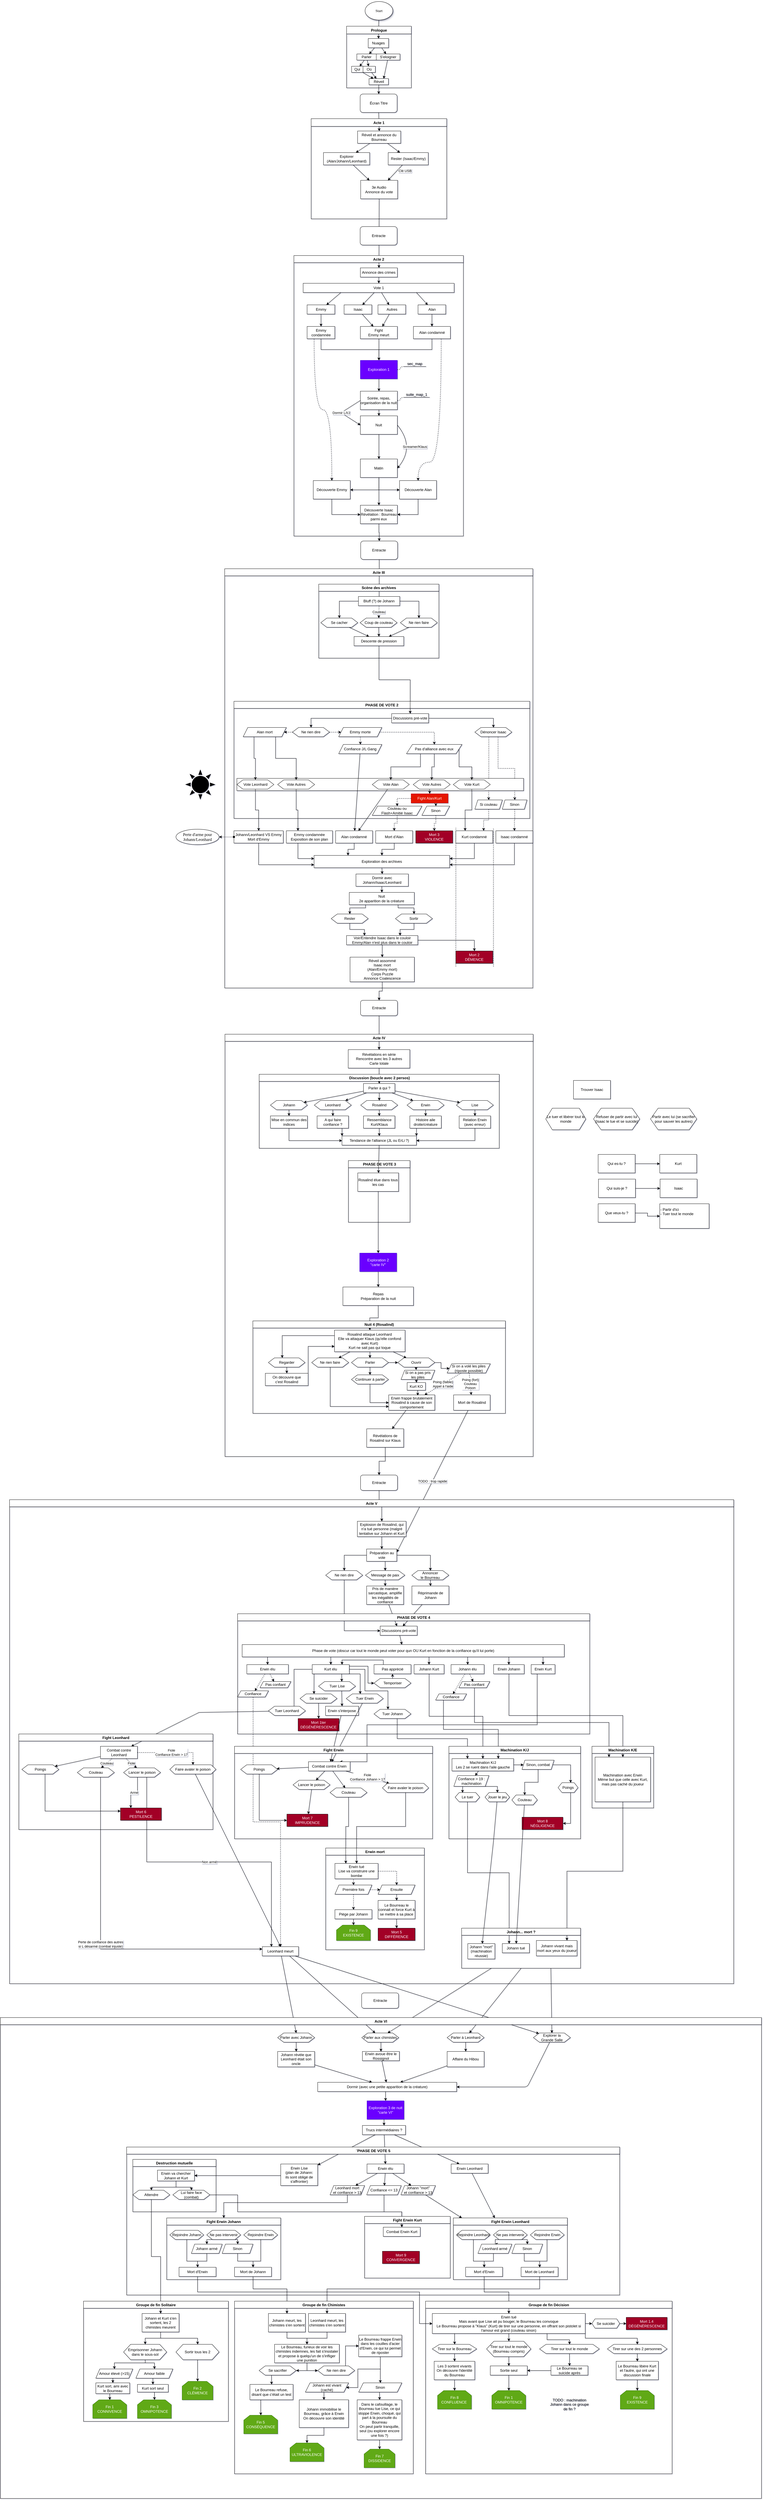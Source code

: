 <mxfile version="13.1.3" pages="6">
    <diagram name="Routes" id="42789a77-a242-8287-6e28-9cd8cfd52e62">
        <mxGraphModel dx="2083" dy="614" grid="1" gridSize="10" guides="1" tooltips="1" connect="1" arrows="1" fold="1" page="1" pageScale="1" pageWidth="827" pageHeight="1169" background="none" math="0" shadow="1">
            <root>
                <mxCell id="0"/>
                <mxCell id="1" parent="0"/>
                <mxCell id="cRnqpQGHBzbrmWx3ycj5-260" value="" style="endArrow=classic;html=1;entryX=0.5;entryY=0;entryDx=0;entryDy=0;" parent="1" source="cRnqpQGHBzbrmWx3ycj5-131" target="cRnqpQGHBzbrmWx3ycj5-261" edge="1">
                    <mxGeometry width="50" height="50" relative="1" as="geometry">
                        <mxPoint x="180" y="6430" as="sourcePoint"/>
                        <mxPoint x="230" y="6380" as="targetPoint"/>
                    </mxGeometry>
                </mxCell>
                <mxCell id="cRnqpQGHBzbrmWx3ycj5-264" value="" style="endArrow=classic;html=1;exitX=0.75;exitY=1;exitDx=0;exitDy=0;" parent="1" source="cRnqpQGHBzbrmWx3ycj5-131" target="cRnqpQGHBzbrmWx3ycj5-262" edge="1">
                    <mxGeometry width="50" height="50" relative="1" as="geometry">
                        <mxPoint x="230" y="6530" as="sourcePoint"/>
                        <mxPoint x="280" y="6480" as="targetPoint"/>
                    </mxGeometry>
                </mxCell>
                <mxCell id="cRnqpQGHBzbrmWx3ycj5-265" value="" style="endArrow=classic;html=1;exitX=0.5;exitY=1;exitDx=0;exitDy=0;" parent="1" source="cRnqpQGHBzbrmWx3ycj5-129" target="cRnqpQGHBzbrmWx3ycj5-263" edge="1">
                    <mxGeometry width="50" height="50" relative="1" as="geometry">
                        <mxPoint x="600" y="6550" as="sourcePoint"/>
                        <mxPoint x="650" y="6500" as="targetPoint"/>
                    </mxGeometry>
                </mxCell>
                <mxCell id="cRnqpQGHBzbrmWx3ycj5-266" value="" style="endArrow=classic;html=1;exitX=0.25;exitY=1;exitDx=0;exitDy=0;" parent="1" source="cRnqpQGHBzbrmWx3ycj5-129" target="cRnqpQGHBzbrmWx3ycj5-262" edge="1">
                    <mxGeometry width="50" height="50" relative="1" as="geometry">
                        <mxPoint x="540" y="6550" as="sourcePoint"/>
                        <mxPoint x="590" y="6500" as="targetPoint"/>
                    </mxGeometry>
                </mxCell>
                <mxCell id="cRnqpQGHBzbrmWx3ycj5-272" value="" style="endArrow=classic;html=1;exitX=0.75;exitY=1;exitDx=0;exitDy=0;" parent="1" source="cRnqpQGHBzbrmWx3ycj5-129" target="cRnqpQGHBzbrmWx3ycj5-271" edge="1">
                    <mxGeometry width="50" height="50" relative="1" as="geometry">
                        <mxPoint x="750" y="6520" as="sourcePoint"/>
                        <mxPoint x="800" y="6470" as="targetPoint"/>
                    </mxGeometry>
                </mxCell>
                <mxCell id="cRnqpQGHBzbrmWx3ycj5-273" value="" style="endArrow=classic;html=1;" parent="1" source="cRnqpQGHBzbrmWx3ycj5-131" target="cRnqpQGHBzbrmWx3ycj5-271" edge="1">
                    <mxGeometry width="50" height="50" relative="1" as="geometry">
                        <mxPoint x="270" y="6420" as="sourcePoint"/>
                        <mxPoint x="320" y="6370" as="targetPoint"/>
                    </mxGeometry>
                </mxCell>
                <UserObject label="&lt;div&gt;Start&lt;/div&gt;" link="label splashscreen" id="1ea317790d2ca983-1">
                    <mxCell style="ellipse;whiteSpace=wrap;html=1;rounded=0;shadow=1;comic=0;labelBackgroundColor=none;strokeWidth=1;fontFamily=Verdana;fontSize=12;align=center;gradientColor=none;gradientDirection=east;collapsible=0;container=0;" parent="1" vertex="1">
                        <mxGeometry x="363.71" y="20" width="90" height="60" as="geometry"/>
                    </mxCell>
                </UserObject>
                <mxCell id="W5hhcFTwR1HJ32Cchpcd-1" value="Écran Titre" style="rounded=1;whiteSpace=wrap;html=1;" parent="1" vertex="1">
                    <mxGeometry x="347.71" y="320" width="120" height="60" as="geometry"/>
                </mxCell>
                <mxCell id="W5hhcFTwR1HJ32Cchpcd-12" value="" style="endArrow=classic;html=1;entryX=0.5;entryY=0;entryDx=0;entryDy=0;" parent="1" source="1ea317790d2ca983-1" target="ZvjsodETnRgUOq7fvWgV-14" edge="1">
                    <mxGeometry width="50" height="50" relative="1" as="geometry">
                        <mxPoint x="530" y="110" as="sourcePoint"/>
                        <mxPoint x="580" y="60" as="targetPoint"/>
                    </mxGeometry>
                </mxCell>
                <mxCell id="W5hhcFTwR1HJ32Cchpcd-13" value="" style="endArrow=classic;html=1;exitX=0.5;exitY=1;exitDx=0;exitDy=0;entryX=0.5;entryY=0;entryDx=0;entryDy=0;" parent="1" source="W5hhcFTwR1HJ32Cchpcd-4" target="W5hhcFTwR1HJ32Cchpcd-1" edge="1">
                    <mxGeometry width="50" height="50" relative="1" as="geometry">
                        <mxPoint x="141" y="388" as="sourcePoint"/>
                        <mxPoint x="191" y="338" as="targetPoint"/>
                    </mxGeometry>
                </mxCell>
                <mxCell id="W5hhcFTwR1HJ32Cchpcd-14" value="" style="endArrow=classic;html=1;exitX=0.5;exitY=1;exitDx=0;exitDy=0;entryX=0.5;entryY=0;entryDx=0;entryDy=0;" parent="1" source="W5hhcFTwR1HJ32Cchpcd-1" target="ZvjsodETnRgUOq7fvWgV-12" edge="1">
                    <mxGeometry width="50" height="50" relative="1" as="geometry">
                        <mxPoint x="189" y="420" as="sourcePoint"/>
                        <mxPoint x="239" y="370" as="targetPoint"/>
                    </mxGeometry>
                </mxCell>
                <mxCell id="ZvjsodETnRgUOq7fvWgV-2" value="Acte 1" style="swimlane;startSize=25;" parent="1" vertex="1">
                    <mxGeometry x="188.71" y="400" width="440" height="325" as="geometry">
                        <mxRectangle x="270" y="400" width="100" height="23" as="alternateBounds"/>
                    </mxGeometry>
                </mxCell>
                <UserObject label="Réveil et annonce du Bourreau" link="label acte1" id="ZvjsodETnRgUOq7fvWgV-12">
                    <mxCell style="rounded=0;whiteSpace=wrap;html=1;" parent="ZvjsodETnRgUOq7fvWgV-2" vertex="1">
                        <mxGeometry x="150.72" y="40" width="140" height="40" as="geometry"/>
                    </mxCell>
                </UserObject>
                <mxCell id="CkbtiU1uwmTfXXFRNXPj-1" value="Rester (Isaac/Emmy)" style="rounded=0;whiteSpace=wrap;html=1;" parent="ZvjsodETnRgUOq7fvWgV-2" vertex="1">
                    <mxGeometry x="250" y="110" width="130" height="40" as="geometry"/>
                </mxCell>
                <mxCell id="CkbtiU1uwmTfXXFRNXPj-2" value="Explorer (Alan/Johann/Leonhard)" style="rounded=0;whiteSpace=wrap;html=1;" parent="ZvjsodETnRgUOq7fvWgV-2" vertex="1">
                    <mxGeometry x="40" y="110" width="150" height="40" as="geometry"/>
                </mxCell>
                <mxCell id="CkbtiU1uwmTfXXFRNXPj-3" value="3e Audio&lt;br&gt;Annonce du vote" style="rounded=0;whiteSpace=wrap;html=1;" parent="ZvjsodETnRgUOq7fvWgV-2" vertex="1">
                    <mxGeometry x="160.72" y="200" width="120" height="60" as="geometry"/>
                </mxCell>
                <mxCell id="CkbtiU1uwmTfXXFRNXPj-7" value="" style="endArrow=classic;html=1;" parent="ZvjsodETnRgUOq7fvWgV-2" source="ZvjsodETnRgUOq7fvWgV-12" target="CkbtiU1uwmTfXXFRNXPj-1" edge="1">
                    <mxGeometry width="50" height="50" relative="1" as="geometry">
                        <mxPoint x="180" y="210" as="sourcePoint"/>
                        <mxPoint x="230" y="160" as="targetPoint"/>
                    </mxGeometry>
                </mxCell>
                <mxCell id="CkbtiU1uwmTfXXFRNXPj-8" value="" style="endArrow=classic;html=1;" parent="ZvjsodETnRgUOq7fvWgV-2" source="ZvjsodETnRgUOq7fvWgV-12" target="CkbtiU1uwmTfXXFRNXPj-2" edge="1">
                    <mxGeometry width="50" height="50" relative="1" as="geometry">
                        <mxPoint x="90" y="200" as="sourcePoint"/>
                        <mxPoint x="140" y="150" as="targetPoint"/>
                    </mxGeometry>
                </mxCell>
                <mxCell id="CkbtiU1uwmTfXXFRNXPj-9" value="" style="endArrow=classic;html=1;" parent="ZvjsodETnRgUOq7fvWgV-2" source="CkbtiU1uwmTfXXFRNXPj-2" target="CkbtiU1uwmTfXXFRNXPj-3" edge="1">
                    <mxGeometry width="50" height="50" relative="1" as="geometry">
                        <mxPoint x="80" y="270" as="sourcePoint"/>
                        <mxPoint x="130" y="230" as="targetPoint"/>
                    </mxGeometry>
                </mxCell>
                <mxCell id="CkbtiU1uwmTfXXFRNXPj-10" value="Clé USB" style="endArrow=classic;html=1;rounded=1;" parent="ZvjsodETnRgUOq7fvWgV-2" source="CkbtiU1uwmTfXXFRNXPj-1" target="CkbtiU1uwmTfXXFRNXPj-3" edge="1">
                    <mxGeometry x="-0.739" y="19" width="50" height="50" relative="1" as="geometry">
                        <mxPoint x="299.325" y="216.224" as="sourcePoint"/>
                        <mxPoint x="340" y="180" as="targetPoint"/>
                        <mxPoint y="-1" as="offset"/>
                    </mxGeometry>
                </mxCell>
                <mxCell id="ZvjsodETnRgUOq7fvWgV-13" value="Prologue" style="swimlane;startSize=25;moveCells=0;" parent="1" vertex="1">
                    <mxGeometry x="303.71" y="100" width="210" height="200" as="geometry">
                        <mxRectangle x="303.71" y="100" width="100" height="23" as="alternateBounds"/>
                    </mxGeometry>
                </mxCell>
                <mxCell id="ZvjsodETnRgUOq7fvWgV-14" value="Nuages" style="rounded=0;whiteSpace=wrap;html=1;" parent="ZvjsodETnRgUOq7fvWgV-13" vertex="1">
                    <mxGeometry x="70.17" y="40" width="66.25" height="30" as="geometry"/>
                </mxCell>
                <mxCell id="ZvjsodETnRgUOq7fvWgV-17" value="Qui" style="rounded=0;whiteSpace=wrap;html=1;" parent="ZvjsodETnRgUOq7fvWgV-13" vertex="1">
                    <mxGeometry x="16.29" y="130" width="37" height="20" as="geometry"/>
                </mxCell>
                <mxCell id="ZvjsodETnRgUOq7fvWgV-18" value="Où" style="rounded=0;whiteSpace=wrap;html=1;" parent="ZvjsodETnRgUOq7fvWgV-13" vertex="1">
                    <mxGeometry x="53.29" y="130" width="40" height="20" as="geometry"/>
                </mxCell>
                <mxCell id="W5hhcFTwR1HJ32Cchpcd-2" value="Parler" style="rounded=0;whiteSpace=wrap;html=1;" parent="ZvjsodETnRgUOq7fvWgV-13" vertex="1">
                    <mxGeometry x="33.29" y="90" width="63" height="20" as="geometry"/>
                </mxCell>
                <mxCell id="W5hhcFTwR1HJ32Cchpcd-3" value="S'eloigner" style="rounded=0;whiteSpace=wrap;html=1;" parent="ZvjsodETnRgUOq7fvWgV-13" vertex="1">
                    <mxGeometry x="96.29" y="90" width="77" height="20" as="geometry"/>
                </mxCell>
                <mxCell id="W5hhcFTwR1HJ32Cchpcd-4" value="Réveil" style="rounded=0;whiteSpace=wrap;html=1;" parent="ZvjsodETnRgUOq7fvWgV-13" vertex="1">
                    <mxGeometry x="72.86" y="170" width="63" height="20" as="geometry"/>
                </mxCell>
                <mxCell id="W5hhcFTwR1HJ32Cchpcd-5" value="" style="endArrow=classic;html=1;" parent="ZvjsodETnRgUOq7fvWgV-13" source="ZvjsodETnRgUOq7fvWgV-14" target="W5hhcFTwR1HJ32Cchpcd-2" edge="1">
                    <mxGeometry width="50" height="50" relative="1" as="geometry">
                        <mxPoint x="-106.71" y="80" as="sourcePoint"/>
                        <mxPoint x="-56.71" y="30" as="targetPoint"/>
                    </mxGeometry>
                </mxCell>
                <mxCell id="W5hhcFTwR1HJ32Cchpcd-6" value="" style="endArrow=classic;html=1;" parent="ZvjsodETnRgUOq7fvWgV-13" source="ZvjsodETnRgUOq7fvWgV-14" target="W5hhcFTwR1HJ32Cchpcd-3" edge="1">
                    <mxGeometry width="50" height="50" relative="1" as="geometry">
                        <mxPoint x="293.29" y="130" as="sourcePoint"/>
                        <mxPoint x="343.29" y="80" as="targetPoint"/>
                    </mxGeometry>
                </mxCell>
                <mxCell id="W5hhcFTwR1HJ32Cchpcd-7" value="" style="endArrow=classic;html=1;" parent="ZvjsodETnRgUOq7fvWgV-13" source="W5hhcFTwR1HJ32Cchpcd-2" target="ZvjsodETnRgUOq7fvWgV-17" edge="1">
                    <mxGeometry width="50" height="50" relative="1" as="geometry">
                        <mxPoint x="-106.71" y="70" as="sourcePoint"/>
                        <mxPoint x="-56.71" y="20" as="targetPoint"/>
                    </mxGeometry>
                </mxCell>
                <mxCell id="W5hhcFTwR1HJ32Cchpcd-8" value="" style="endArrow=classic;html=1;entryX=0.75;entryY=0;entryDx=0;entryDy=0;" parent="ZvjsodETnRgUOq7fvWgV-13" source="W5hhcFTwR1HJ32Cchpcd-3" target="W5hhcFTwR1HJ32Cchpcd-4" edge="1">
                    <mxGeometry width="50" height="50" relative="1" as="geometry">
                        <mxPoint x="313.29" y="160" as="sourcePoint"/>
                        <mxPoint x="363.29" y="110" as="targetPoint"/>
                    </mxGeometry>
                </mxCell>
                <mxCell id="W5hhcFTwR1HJ32Cchpcd-9" value="" style="endArrow=classic;html=1;" parent="ZvjsodETnRgUOq7fvWgV-13" source="W5hhcFTwR1HJ32Cchpcd-2" target="ZvjsodETnRgUOq7fvWgV-18" edge="1">
                    <mxGeometry width="50" height="50" relative="1" as="geometry">
                        <mxPoint x="-136.71" y="250" as="sourcePoint"/>
                        <mxPoint x="-86.71" y="200" as="targetPoint"/>
                    </mxGeometry>
                </mxCell>
                <mxCell id="W5hhcFTwR1HJ32Cchpcd-11" value="" style="endArrow=classic;html=1;" parent="ZvjsodETnRgUOq7fvWgV-13" source="ZvjsodETnRgUOq7fvWgV-17" target="W5hhcFTwR1HJ32Cchpcd-4" edge="1">
                    <mxGeometry width="50" height="50" relative="1" as="geometry">
                        <mxPoint x="-166.71" y="220" as="sourcePoint"/>
                        <mxPoint x="-116.71" y="170" as="targetPoint"/>
                    </mxGeometry>
                </mxCell>
                <mxCell id="W5hhcFTwR1HJ32Cchpcd-10" value="" style="endArrow=classic;html=1;" parent="ZvjsodETnRgUOq7fvWgV-13" source="ZvjsodETnRgUOq7fvWgV-18" target="W5hhcFTwR1HJ32Cchpcd-4" edge="1">
                    <mxGeometry width="50" height="50" relative="1" as="geometry">
                        <mxPoint x="-86.71" y="190" as="sourcePoint"/>
                        <mxPoint x="-36.71" y="140" as="targetPoint"/>
                    </mxGeometry>
                </mxCell>
                <mxCell id="TQIo-62baGfWh7f4XIXi-1" value="" style="endArrow=classic;html=1;" parent="1" source="CkbtiU1uwmTfXXFRNXPj-3" target="CkbtiU1uwmTfXXFRNXPj-13" edge="1">
                    <mxGeometry width="50" height="50" relative="1" as="geometry">
                        <mxPoint x="360" y="830" as="sourcePoint"/>
                        <mxPoint x="410" y="780" as="targetPoint"/>
                    </mxGeometry>
                </mxCell>
                <mxCell id="CkbtiU1uwmTfXXFRNXPj-4" value="Acte 2" style="swimlane;separatorColor=none;" parent="1" vertex="1">
                    <mxGeometry x="132.71" y="844" width="550" height="910" as="geometry">
                        <mxRectangle x="230" y="870" width="70" height="23" as="alternateBounds"/>
                    </mxGeometry>
                </mxCell>
                <UserObject label="Annonce des crimes" link="label acte2" id="CkbtiU1uwmTfXXFRNXPj-13">
                    <mxCell style="rounded=0;whiteSpace=wrap;html=1;" parent="CkbtiU1uwmTfXXFRNXPj-4" vertex="1">
                        <mxGeometry x="215.72" y="40" width="120" height="30" as="geometry"/>
                    </mxCell>
                </UserObject>
                <mxCell id="TQIo-62baGfWh7f4XIXi-3" value="Vote 1" style="rounded=0;whiteSpace=wrap;html=1;" parent="CkbtiU1uwmTfXXFRNXPj-4" vertex="1">
                    <mxGeometry x="30" y="90" width="490" height="30" as="geometry"/>
                </mxCell>
                <mxCell id="TQIo-62baGfWh7f4XIXi-4" value="Emmy" style="rounded=0;whiteSpace=wrap;html=1;glass=0;" parent="CkbtiU1uwmTfXXFRNXPj-4" vertex="1">
                    <mxGeometry x="42.86" y="160" width="90" height="30" as="geometry"/>
                </mxCell>
                <mxCell id="TQIo-62baGfWh7f4XIXi-5" value="Isaac" style="rounded=0;whiteSpace=wrap;html=1;glass=0;" parent="CkbtiU1uwmTfXXFRNXPj-4" vertex="1">
                    <mxGeometry x="162.86" y="160" width="90" height="30" as="geometry"/>
                </mxCell>
                <mxCell id="TQIo-62baGfWh7f4XIXi-6" value="Autres" style="rounded=0;whiteSpace=wrap;html=1;glass=0;" parent="CkbtiU1uwmTfXXFRNXPj-4" vertex="1">
                    <mxGeometry x="272.86" y="160" width="90" height="30" as="geometry"/>
                </mxCell>
                <mxCell id="TQIo-62baGfWh7f4XIXi-7" value="Alan" style="rounded=0;whiteSpace=wrap;html=1;glass=0;" parent="CkbtiU1uwmTfXXFRNXPj-4" vertex="1">
                    <mxGeometry x="402.86" y="160" width="90" height="30" as="geometry"/>
                </mxCell>
                <mxCell id="FCEt8iQiGO-ZPSSVP_a--1" value="Fight&lt;br&gt;Emmy meurt" style="rounded=0;whiteSpace=wrap;html=1;" parent="CkbtiU1uwmTfXXFRNXPj-4" vertex="1">
                    <mxGeometry x="215.72" y="230" width="120" height="40" as="geometry"/>
                </mxCell>
                <mxCell id="l14WCAqZ99FKzw7aDnek-10" style="edgeStyle=orthogonalEdgeStyle;rounded=0;orthogonalLoop=1;jettySize=auto;html=1;exitX=0.5;exitY=1;exitDx=0;exitDy=0;entryX=0.5;entryY=0;entryDx=0;entryDy=0;" parent="CkbtiU1uwmTfXXFRNXPj-4" source="FCEt8iQiGO-ZPSSVP_a--2" target="FCEt8iQiGO-ZPSSVP_a--4" edge="1">
                    <mxGeometry relative="1" as="geometry"/>
                </mxCell>
                <mxCell id="l14WCAqZ99FKzw7aDnek-22" style="edgeStyle=orthogonalEdgeStyle;curved=1;orthogonalLoop=1;jettySize=auto;html=1;exitX=0.25;exitY=1;exitDx=0;exitDy=0;entryX=0.5;entryY=0;entryDx=0;entryDy=0;dashed=1;" parent="CkbtiU1uwmTfXXFRNXPj-4" source="FCEt8iQiGO-ZPSSVP_a--2" target="l14WCAqZ99FKzw7aDnek-20" edge="1">
                    <mxGeometry relative="1" as="geometry"/>
                </mxCell>
                <mxCell id="FCEt8iQiGO-ZPSSVP_a--2" value="Emmy condamnée" style="rounded=0;whiteSpace=wrap;html=1;" parent="CkbtiU1uwmTfXXFRNXPj-4" vertex="1">
                    <mxGeometry x="42.86" y="230" width="90" height="40" as="geometry"/>
                </mxCell>
                <mxCell id="l14WCAqZ99FKzw7aDnek-8" style="edgeStyle=orthogonalEdgeStyle;rounded=0;orthogonalLoop=1;jettySize=auto;html=1;exitX=0.5;exitY=1;exitDx=0;exitDy=0;entryX=0.5;entryY=0;entryDx=0;entryDy=0;" parent="CkbtiU1uwmTfXXFRNXPj-4" source="FCEt8iQiGO-ZPSSVP_a--3" target="FCEt8iQiGO-ZPSSVP_a--4" edge="1">
                    <mxGeometry relative="1" as="geometry"/>
                </mxCell>
                <mxCell id="l14WCAqZ99FKzw7aDnek-23" style="edgeStyle=orthogonalEdgeStyle;curved=1;orthogonalLoop=1;jettySize=auto;html=1;exitX=0.75;exitY=1;exitDx=0;exitDy=0;entryX=0.5;entryY=0;entryDx=0;entryDy=0;dashed=1;" parent="CkbtiU1uwmTfXXFRNXPj-4" source="FCEt8iQiGO-ZPSSVP_a--3" target="l14WCAqZ99FKzw7aDnek-21" edge="1">
                    <mxGeometry relative="1" as="geometry">
                        <Array as="points">
                            <mxPoint x="478" y="670"/>
                            <mxPoint x="403" y="670"/>
                        </Array>
                    </mxGeometry>
                </mxCell>
                <mxCell id="FCEt8iQiGO-ZPSSVP_a--3" value="Alan condamné" style="rounded=0;whiteSpace=wrap;html=1;" parent="CkbtiU1uwmTfXXFRNXPj-4" vertex="1">
                    <mxGeometry x="387.86" y="230" width="120" height="40" as="geometry"/>
                </mxCell>
                <mxCell id="l14WCAqZ99FKzw7aDnek-16" style="edgeStyle=orthogonalEdgeStyle;rounded=0;orthogonalLoop=0;jettySize=auto;html=1;exitX=0.5;exitY=1;exitDx=0;exitDy=0;entryX=0.5;entryY=0;entryDx=0;entryDy=0;" parent="CkbtiU1uwmTfXXFRNXPj-4" source="FCEt8iQiGO-ZPSSVP_a--4" target="l14WCAqZ99FKzw7aDnek-11" edge="1">
                    <mxGeometry relative="1" as="geometry"/>
                </mxCell>
                <UserObject label="Exploration 1" id="FCEt8iQiGO-ZPSSVP_a--4">
                    <mxCell style="rounded=0;whiteSpace=wrap;html=1;fillColor=#6a00ff;strokeColor=#3700CC;fontColor=#ffffff;collapsible=0;treeFolding=0;treeMoving=0;" parent="CkbtiU1uwmTfXXFRNXPj-4" vertex="1">
                        <mxGeometry x="215.72" y="340" width="120" height="60" as="geometry">
                            <mxRectangle x="215.72" y="340" width="110" height="20" as="alternateBounds"/>
                        </mxGeometry>
                    </mxCell>
                </UserObject>
                <mxCell id="FCEt8iQiGO-ZPSSVP_a--5" value="" style="endArrow=classic;html=1;" parent="CkbtiU1uwmTfXXFRNXPj-4" source="CkbtiU1uwmTfXXFRNXPj-13" target="TQIo-62baGfWh7f4XIXi-3" edge="1">
                    <mxGeometry width="50" height="50" relative="1" as="geometry">
                        <mxPoint x="-90" y="290" as="sourcePoint"/>
                        <mxPoint x="-40" y="240" as="targetPoint"/>
                    </mxGeometry>
                </mxCell>
                <mxCell id="FCEt8iQiGO-ZPSSVP_a--6" value="" style="endArrow=classic;html=1;" parent="CkbtiU1uwmTfXXFRNXPj-4" source="TQIo-62baGfWh7f4XIXi-4" target="FCEt8iQiGO-ZPSSVP_a--2" edge="1">
                    <mxGeometry width="50" height="50" relative="1" as="geometry">
                        <mxPoint x="82.86" y="180" as="sourcePoint"/>
                        <mxPoint x="132.86" y="130" as="targetPoint"/>
                    </mxGeometry>
                </mxCell>
                <mxCell id="FCEt8iQiGO-ZPSSVP_a--8" value="" style="endArrow=classic;html=1;" parent="CkbtiU1uwmTfXXFRNXPj-4" source="TQIo-62baGfWh7f4XIXi-5" target="FCEt8iQiGO-ZPSSVP_a--1" edge="1">
                    <mxGeometry width="50" height="50" relative="1" as="geometry">
                        <mxPoint x="152.86" y="260" as="sourcePoint"/>
                        <mxPoint x="202.86" y="210" as="targetPoint"/>
                    </mxGeometry>
                </mxCell>
                <mxCell id="FCEt8iQiGO-ZPSSVP_a--9" value="" style="endArrow=classic;html=1;exitX=0.25;exitY=1;exitDx=0;exitDy=0;" parent="CkbtiU1uwmTfXXFRNXPj-4" source="TQIo-62baGfWh7f4XIXi-3" target="TQIo-62baGfWh7f4XIXi-4" edge="1">
                    <mxGeometry width="50" height="50" relative="1" as="geometry">
                        <mxPoint x="-130" y="310" as="sourcePoint"/>
                        <mxPoint x="-80" y="260" as="targetPoint"/>
                    </mxGeometry>
                </mxCell>
                <mxCell id="FCEt8iQiGO-ZPSSVP_a--10" value="" style="endArrow=classic;html=1;" parent="CkbtiU1uwmTfXXFRNXPj-4" source="TQIo-62baGfWh7f4XIXi-3" target="TQIo-62baGfWh7f4XIXi-5" edge="1">
                    <mxGeometry width="50" height="50" relative="1" as="geometry">
                        <mxPoint x="140" y="400" as="sourcePoint"/>
                        <mxPoint x="190" y="350" as="targetPoint"/>
                    </mxGeometry>
                </mxCell>
                <mxCell id="FCEt8iQiGO-ZPSSVP_a--11" value="" style="endArrow=classic;html=1;" parent="CkbtiU1uwmTfXXFRNXPj-4" source="TQIo-62baGfWh7f4XIXi-3" target="TQIo-62baGfWh7f4XIXi-6" edge="1">
                    <mxGeometry width="50" height="50" relative="1" as="geometry">
                        <mxPoint x="420" y="120" as="sourcePoint"/>
                        <mxPoint x="470" y="70" as="targetPoint"/>
                    </mxGeometry>
                </mxCell>
                <mxCell id="FCEt8iQiGO-ZPSSVP_a--12" value="" style="endArrow=classic;html=1;exitX=0.75;exitY=1;exitDx=0;exitDy=0;" parent="CkbtiU1uwmTfXXFRNXPj-4" source="TQIo-62baGfWh7f4XIXi-3" target="TQIo-62baGfWh7f4XIXi-7" edge="1">
                    <mxGeometry width="50" height="50" relative="1" as="geometry">
                        <mxPoint x="400" y="140" as="sourcePoint"/>
                        <mxPoint x="450" y="90" as="targetPoint"/>
                    </mxGeometry>
                </mxCell>
                <mxCell id="l14WCAqZ99FKzw7aDnek-1" value="" style="endArrow=classic;html=1;" parent="CkbtiU1uwmTfXXFRNXPj-4" source="TQIo-62baGfWh7f4XIXi-6" target="FCEt8iQiGO-ZPSSVP_a--1" edge="1">
                    <mxGeometry width="50" height="50" relative="1" as="geometry">
                        <mxPoint x="-97.14" y="370" as="sourcePoint"/>
                        <mxPoint x="-47.14" y="320" as="targetPoint"/>
                    </mxGeometry>
                </mxCell>
                <mxCell id="l14WCAqZ99FKzw7aDnek-2" value="" style="endArrow=classic;html=1;" parent="CkbtiU1uwmTfXXFRNXPj-4" source="TQIo-62baGfWh7f4XIXi-7" target="FCEt8iQiGO-ZPSSVP_a--3" edge="1">
                    <mxGeometry width="50" height="50" relative="1" as="geometry">
                        <mxPoint x="-117.14" y="400" as="sourcePoint"/>
                        <mxPoint x="-67.14" y="350" as="targetPoint"/>
                    </mxGeometry>
                </mxCell>
                <mxCell id="l14WCAqZ99FKzw7aDnek-9" style="edgeStyle=orthogonalEdgeStyle;rounded=0;orthogonalLoop=1;jettySize=auto;html=1;exitX=0.5;exitY=1;exitDx=0;exitDy=0;entryX=0.5;entryY=0;entryDx=0;entryDy=0;" parent="CkbtiU1uwmTfXXFRNXPj-4" source="FCEt8iQiGO-ZPSSVP_a--1" target="FCEt8iQiGO-ZPSSVP_a--4" edge="1">
                    <mxGeometry relative="1" as="geometry">
                        <mxPoint x="295.72" y="340" as="targetPoint"/>
                    </mxGeometry>
                </mxCell>
                <mxCell id="l14WCAqZ99FKzw7aDnek-15" style="edgeStyle=orthogonalEdgeStyle;rounded=0;orthogonalLoop=1;jettySize=auto;html=1;exitX=0.5;exitY=1;exitDx=0;exitDy=0;entryX=0.5;entryY=0;entryDx=0;entryDy=0;" parent="CkbtiU1uwmTfXXFRNXPj-4" source="l14WCAqZ99FKzw7aDnek-11" target="l14WCAqZ99FKzw7aDnek-12" edge="1">
                    <mxGeometry relative="1" as="geometry"/>
                </mxCell>
                <UserObject label="Soirée, repas, organisation de la nuit" link="label suite_map_1" id="l14WCAqZ99FKzw7aDnek-11">
                    <mxCell style="rounded=0;whiteSpace=wrap;html=1;" parent="CkbtiU1uwmTfXXFRNXPj-4" vertex="1">
                        <mxGeometry x="215.72" y="440" width="120" height="60" as="geometry"/>
                    </mxCell>
                </UserObject>
                <mxCell id="l14WCAqZ99FKzw7aDnek-14" value="" style="edgeStyle=orthogonalEdgeStyle;rounded=0;orthogonalLoop=1;jettySize=auto;html=1;" parent="CkbtiU1uwmTfXXFRNXPj-4" source="l14WCAqZ99FKzw7aDnek-12" target="l14WCAqZ99FKzw7aDnek-13" edge="1">
                    <mxGeometry relative="1" as="geometry"/>
                </mxCell>
                <mxCell id="l14WCAqZ99FKzw7aDnek-12" value="Nuit" style="rounded=0;whiteSpace=wrap;html=1;" parent="CkbtiU1uwmTfXXFRNXPj-4" vertex="1">
                    <mxGeometry x="215.72" y="520" width="120" height="60" as="geometry"/>
                </mxCell>
                <mxCell id="l14WCAqZ99FKzw7aDnek-24" style="edgeStyle=orthogonalEdgeStyle;curved=1;orthogonalLoop=1;jettySize=auto;html=1;exitX=0.5;exitY=1;exitDx=0;exitDy=0;entryX=0.5;entryY=0;entryDx=0;entryDy=0;" parent="CkbtiU1uwmTfXXFRNXPj-4" source="l14WCAqZ99FKzw7aDnek-13" target="l14WCAqZ99FKzw7aDnek-19" edge="1">
                    <mxGeometry relative="1" as="geometry"/>
                </mxCell>
                <mxCell id="l14WCAqZ99FKzw7aDnek-25" style="edgeStyle=orthogonalEdgeStyle;orthogonalLoop=1;jettySize=auto;html=1;exitX=0.5;exitY=1;exitDx=0;exitDy=0;entryX=0;entryY=0.5;entryDx=0;entryDy=0;rounded=0;" parent="CkbtiU1uwmTfXXFRNXPj-4" source="l14WCAqZ99FKzw7aDnek-13" target="l14WCAqZ99FKzw7aDnek-21" edge="1">
                    <mxGeometry relative="1" as="geometry"/>
                </mxCell>
                <mxCell id="l14WCAqZ99FKzw7aDnek-26" style="edgeStyle=orthogonalEdgeStyle;rounded=0;orthogonalLoop=1;jettySize=auto;html=1;exitX=0.5;exitY=1;exitDx=0;exitDy=0;entryX=1;entryY=0.5;entryDx=0;entryDy=0;" parent="CkbtiU1uwmTfXXFRNXPj-4" source="l14WCAqZ99FKzw7aDnek-13" target="l14WCAqZ99FKzw7aDnek-20" edge="1">
                    <mxGeometry relative="1" as="geometry"/>
                </mxCell>
                <mxCell id="l14WCAqZ99FKzw7aDnek-13" value="Matin" style="rounded=0;whiteSpace=wrap;html=1;" parent="CkbtiU1uwmTfXXFRNXPj-4" vertex="1">
                    <mxGeometry x="215.72" y="660" width="120" height="60" as="geometry"/>
                </mxCell>
                <mxCell id="l14WCAqZ99FKzw7aDnek-17" value="Screamer/Klaus" style="endArrow=classic;html=1;exitX=1;exitY=0.5;exitDx=0;exitDy=0;entryX=1;entryY=0.5;entryDx=0;entryDy=0;curved=1;" parent="CkbtiU1uwmTfXXFRNXPj-4" source="l14WCAqZ99FKzw7aDnek-12" target="l14WCAqZ99FKzw7aDnek-13" edge="1">
                    <mxGeometry width="50" height="50" relative="1" as="geometry">
                        <mxPoint x="-477.14" y="590" as="sourcePoint"/>
                        <mxPoint x="392.86" y="620" as="targetPoint"/>
                        <Array as="points">
                            <mxPoint x="392.86" y="620"/>
                        </Array>
                    </mxGeometry>
                </mxCell>
                <mxCell id="l14WCAqZ99FKzw7aDnek-18" value="Dormir L/I/J" style="endArrow=classic;html=1;exitX=0;exitY=0.5;exitDx=0;exitDy=0;entryX=0;entryY=0.5;entryDx=0;entryDy=0;" parent="CkbtiU1uwmTfXXFRNXPj-4" source="l14WCAqZ99FKzw7aDnek-11" target="l14WCAqZ99FKzw7aDnek-12" edge="1">
                    <mxGeometry width="50" height="50" relative="1" as="geometry">
                        <mxPoint x="92.86" y="490" as="sourcePoint"/>
                        <mxPoint x="142.86" y="440" as="targetPoint"/>
                        <Array as="points">
                            <mxPoint x="152.86" y="510"/>
                        </Array>
                    </mxGeometry>
                </mxCell>
                <mxCell id="l14WCAqZ99FKzw7aDnek-19" value="Découverte Isaac&lt;br&gt;Révélation : Bourreau parmi eux" style="rounded=0;whiteSpace=wrap;html=1;" parent="CkbtiU1uwmTfXXFRNXPj-4" vertex="1">
                    <mxGeometry x="215.72" y="810" width="120" height="60" as="geometry"/>
                </mxCell>
                <mxCell id="l14WCAqZ99FKzw7aDnek-27" style="edgeStyle=orthogonalEdgeStyle;rounded=0;orthogonalLoop=1;jettySize=auto;html=1;exitX=0.5;exitY=1;exitDx=0;exitDy=0;entryX=0;entryY=0.5;entryDx=0;entryDy=0;" parent="CkbtiU1uwmTfXXFRNXPj-4" source="l14WCAqZ99FKzw7aDnek-20" target="l14WCAqZ99FKzw7aDnek-19" edge="1">
                    <mxGeometry relative="1" as="geometry"/>
                </mxCell>
                <mxCell id="l14WCAqZ99FKzw7aDnek-20" value="Découverte Emmy" style="rounded=0;whiteSpace=wrap;html=1;" parent="CkbtiU1uwmTfXXFRNXPj-4" vertex="1">
                    <mxGeometry x="62.86" y="730" width="120" height="60" as="geometry"/>
                </mxCell>
                <mxCell id="l14WCAqZ99FKzw7aDnek-28" style="edgeStyle=orthogonalEdgeStyle;rounded=0;orthogonalLoop=1;jettySize=auto;html=1;exitX=0.5;exitY=1;exitDx=0;exitDy=0;entryX=1;entryY=0.5;entryDx=0;entryDy=0;" parent="CkbtiU1uwmTfXXFRNXPj-4" source="l14WCAqZ99FKzw7aDnek-21" target="l14WCAqZ99FKzw7aDnek-19" edge="1">
                    <mxGeometry relative="1" as="geometry"/>
                </mxCell>
                <mxCell id="l14WCAqZ99FKzw7aDnek-21" value="Découverte Alan" style="rounded=0;whiteSpace=wrap;html=1;" parent="CkbtiU1uwmTfXXFRNXPj-4" vertex="1">
                    <mxGeometry x="342.86" y="730" width="120" height="60" as="geometry"/>
                </mxCell>
                <mxCell id="qzwbCKybV4nazb-XAiD2-34" value="sec_map" style="whiteSpace=wrap;html=1;shape=partialRectangle;top=0;left=0;bottom=1;right=0;points=[[0,1],[1,1]];strokeColor=#000000;fillColor=none;align=center;verticalAlign=bottom;routingCenterY=0.5;snapToPoint=1;container=1;recursiveResize=0;autosize=1;treeFolding=0;treeMoving=1;collapsible=0;editable=1;" parent="CkbtiU1uwmTfXXFRNXPj-4" vertex="1" collapsed="1">
                    <mxGeometry x="356.29" y="340" width="72.14" height="20" as="geometry">
                        <mxRectangle x="362.86" y="340" width="127.14" height="20" as="alternateBounds"/>
                    </mxGeometry>
                </mxCell>
                <mxCell id="qzwbCKybV4nazb-XAiD2-35" value="" style="edgeStyle=entityRelationEdgeStyle;startArrow=none;endArrow=none;segment=10;curved=1;dashed=1;" parent="CkbtiU1uwmTfXXFRNXPj-4" target="qzwbCKybV4nazb-XAiD2-34" edge="1">
                    <mxGeometry relative="1" as="geometry">
                        <mxPoint x="335.29" y="370" as="sourcePoint"/>
                    </mxGeometry>
                </mxCell>
                <mxCell id="qzwbCKybV4nazb-XAiD2-38" value="suite_map_1" style="whiteSpace=wrap;html=1;shape=partialRectangle;top=0;left=0;bottom=1;right=0;points=[[0,1],[1,1]];strokeColor=#000000;fillColor=none;align=center;verticalAlign=bottom;routingCenterY=0.5;snapToPoint=1;container=0;recursiveResize=0;autosize=1;treeFolding=0;treeMoving=0;" parent="CkbtiU1uwmTfXXFRNXPj-4" vertex="1">
                    <mxGeometry x="356.29" y="440" width="83.71" height="20" as="geometry"/>
                </mxCell>
                <mxCell id="qzwbCKybV4nazb-XAiD2-39" value="" style="edgeStyle=entityRelationEdgeStyle;startArrow=none;endArrow=none;segment=10;curved=1;dashed=1;exitX=1;exitY=0.5;exitDx=0;exitDy=0;" parent="CkbtiU1uwmTfXXFRNXPj-4" source="l14WCAqZ99FKzw7aDnek-11" target="qzwbCKybV4nazb-XAiD2-38" edge="1">
                    <mxGeometry relative="1" as="geometry">
                        <mxPoint x="373.29" y="490" as="sourcePoint"/>
                    </mxGeometry>
                </mxCell>
                <mxCell id="TQIo-62baGfWh7f4XIXi-2" value="Entracte" style="rounded=1;whiteSpace=wrap;html=1;" parent="1" vertex="1">
                    <mxGeometry x="347.71" y="750" width="120" height="60" as="geometry"/>
                </mxCell>
                <mxCell id="4cFFmZ79R0RfhVY88JHU-4" style="edgeStyle=orthogonalEdgeStyle;rounded=0;orthogonalLoop=1;jettySize=auto;html=1;exitX=0.5;exitY=1;exitDx=0;exitDy=0;entryX=0.499;entryY=0.667;entryDx=0;entryDy=0;strokeColor=#000000;entryPerimeter=0;" parent="1" source="4cFFmZ79R0RfhVY88JHU-1" target="qzwbCKybV4nazb-XAiD2-45" edge="1">
                    <mxGeometry relative="1" as="geometry">
                        <mxPoint x="409" y="1900" as="targetPoint"/>
                    </mxGeometry>
                </mxCell>
                <mxCell id="4cFFmZ79R0RfhVY88JHU-1" value="Entracte" style="rounded=1;whiteSpace=wrap;html=1;" parent="1" vertex="1">
                    <mxGeometry x="349.43" y="1770" width="120" height="60" as="geometry"/>
                </mxCell>
                <mxCell id="4cFFmZ79R0RfhVY88JHU-2" value="Acte III" style="swimlane;strokeColor=#000000;" parent="1" vertex="1">
                    <mxGeometry x="-91.86" y="1860" width="1000" height="1360" as="geometry"/>
                </mxCell>
                <mxCell id="lcaJdu52lRPe9f-O5MR6-34" value="PHASE DE VOTE 2" style="swimlane;glass=0;strokeColor=#000000;" parent="4cFFmZ79R0RfhVY88JHU-2" vertex="1">
                    <mxGeometry x="30" y="430" width="960" height="380" as="geometry">
                        <mxRectangle x="30" y="430" width="780" height="23" as="alternateBounds"/>
                    </mxGeometry>
                </mxCell>
                <mxCell id="mTK9u45Ehr9ISPi7oV7t-35" style="edgeStyle=orthogonalEdgeStyle;rounded=0;orthogonalLoop=1;jettySize=auto;html=1;exitX=1;exitY=0.5;exitDx=0;exitDy=0;entryX=0.5;entryY=0;entryDx=0;entryDy=0;strokeColor=#000000;" parent="lcaJdu52lRPe9f-O5MR6-34" source="6rNmLEeZDvgOBemO8hJs-1" target="lcaJdu52lRPe9f-O5MR6-4" edge="1">
                    <mxGeometry relative="1" as="geometry"/>
                </mxCell>
                <mxCell id="mTK9u45Ehr9ISPi7oV7t-36" style="edgeStyle=orthogonalEdgeStyle;rounded=0;orthogonalLoop=1;jettySize=auto;html=1;exitX=0;exitY=0.5;exitDx=0;exitDy=0;entryX=0.5;entryY=0;entryDx=0;entryDy=0;strokeColor=#000000;" parent="lcaJdu52lRPe9f-O5MR6-34" source="6rNmLEeZDvgOBemO8hJs-1" target="lcaJdu52lRPe9f-O5MR6-7" edge="1">
                    <mxGeometry relative="1" as="geometry"/>
                </mxCell>
                <mxCell id="6rNmLEeZDvgOBemO8hJs-1" value="Discussions pré-vote" style="rounded=0;whiteSpace=wrap;html=1;strokeColor=#000000;" parent="lcaJdu52lRPe9f-O5MR6-34" vertex="1">
                    <mxGeometry x="511.86" y="40" width="120" height="30" as="geometry"/>
                </mxCell>
                <mxCell id="qzwbCKybV4nazb-XAiD2-17" style="edgeStyle=orthogonalEdgeStyle;rounded=0;orthogonalLoop=1;jettySize=auto;html=1;exitX=0.375;exitY=1;exitDx=0;exitDy=0;entryX=0.5;entryY=0;entryDx=0;entryDy=0;dashed=1;" parent="lcaJdu52lRPe9f-O5MR6-34" source="lcaJdu52lRPe9f-O5MR6-4" target="qzwbCKybV4nazb-XAiD2-15" edge="1">
                    <mxGeometry relative="1" as="geometry"/>
                </mxCell>
                <mxCell id="qzwbCKybV4nazb-XAiD2-18" style="edgeStyle=orthogonalEdgeStyle;rounded=0;orthogonalLoop=1;jettySize=auto;html=1;exitX=0.625;exitY=1;exitDx=0;exitDy=0;entryX=0.5;entryY=0;entryDx=0;entryDy=0;dashed=1;" parent="lcaJdu52lRPe9f-O5MR6-34" source="lcaJdu52lRPe9f-O5MR6-4" target="qzwbCKybV4nazb-XAiD2-16" edge="1">
                    <mxGeometry relative="1" as="geometry"/>
                </mxCell>
                <mxCell id="lcaJdu52lRPe9f-O5MR6-4" value="Dénoncer Isaac" style="shape=hexagon;perimeter=hexagonPerimeter2;whiteSpace=wrap;html=1;size=0.164;strokeColor=#000000;" parent="lcaJdu52lRPe9f-O5MR6-34" vertex="1">
                    <mxGeometry x="781.86" y="85" width="120" height="30" as="geometry"/>
                </mxCell>
                <mxCell id="mTK9u45Ehr9ISPi7oV7t-40" style="edgeStyle=orthogonalEdgeStyle;rounded=0;orthogonalLoop=1;jettySize=auto;html=1;exitX=0;exitY=0.5;exitDx=0;exitDy=0;entryX=1;entryY=0.5;entryDx=0;entryDy=0;dashed=1;strokeColor=#000000;" parent="lcaJdu52lRPe9f-O5MR6-34" source="lcaJdu52lRPe9f-O5MR6-7" target="lcaJdu52lRPe9f-O5MR6-19" edge="1">
                    <mxGeometry relative="1" as="geometry"/>
                </mxCell>
                <mxCell id="mTK9u45Ehr9ISPi7oV7t-41" style="edgeStyle=orthogonalEdgeStyle;rounded=0;orthogonalLoop=1;jettySize=auto;html=1;exitX=1;exitY=0.5;exitDx=0;exitDy=0;entryX=0;entryY=0.5;entryDx=0;entryDy=0;dashed=1;strokeColor=#000000;" parent="lcaJdu52lRPe9f-O5MR6-34" source="lcaJdu52lRPe9f-O5MR6-7" target="lcaJdu52lRPe9f-O5MR6-20" edge="1">
                    <mxGeometry relative="1" as="geometry"/>
                </mxCell>
                <mxCell id="lcaJdu52lRPe9f-O5MR6-7" value="Ne rien dire" style="shape=hexagon;perimeter=hexagonPerimeter2;whiteSpace=wrap;html=1;size=0.164;strokeColor=#000000;" parent="lcaJdu52lRPe9f-O5MR6-34" vertex="1">
                    <mxGeometry x="190" y="85" width="120" height="30" as="geometry"/>
                </mxCell>
                <mxCell id="lcaJdu52lRPe9f-O5MR6-14" value="" style="rounded=0;whiteSpace=wrap;html=1;strokeColor=#000000;" parent="lcaJdu52lRPe9f-O5MR6-34" vertex="1">
                    <mxGeometry x="9.57" y="250" width="930.43" height="40" as="geometry"/>
                </mxCell>
                <mxCell id="e59AX3fSdDBSJ2Jlpb5O-3" style="edgeStyle=orthogonalEdgeStyle;rounded=0;orthogonalLoop=1;jettySize=auto;html=1;exitX=0.25;exitY=1;exitDx=0;exitDy=0;entryX=0.5;entryY=0;entryDx=0;entryDy=0;" parent="lcaJdu52lRPe9f-O5MR6-34" source="lcaJdu52lRPe9f-O5MR6-19" target="e59AX3fSdDBSJ2Jlpb5O-2" edge="1">
                    <mxGeometry relative="1" as="geometry"/>
                </mxCell>
                <mxCell id="qzwbCKybV4nazb-XAiD2-4" style="edgeStyle=orthogonalEdgeStyle;rounded=0;orthogonalLoop=1;jettySize=auto;html=1;exitX=0.75;exitY=1;exitDx=0;exitDy=0;entryX=0.5;entryY=0;entryDx=0;entryDy=0;" parent="lcaJdu52lRPe9f-O5MR6-34" source="lcaJdu52lRPe9f-O5MR6-19" target="qzwbCKybV4nazb-XAiD2-3" edge="1">
                    <mxGeometry relative="1" as="geometry"/>
                </mxCell>
                <mxCell id="lcaJdu52lRPe9f-O5MR6-19" value="Alan mort" style="shape=parallelogram;perimeter=parallelogramPerimeter;whiteSpace=wrap;html=1;glass=0;size=0.107;strokeColor=#000000;" parent="lcaJdu52lRPe9f-O5MR6-34" vertex="1">
                    <mxGeometry x="30" y="85" width="140" height="30" as="geometry"/>
                </mxCell>
                <mxCell id="mTK9u45Ehr9ISPi7oV7t-45" style="edgeStyle=orthogonalEdgeStyle;rounded=0;orthogonalLoop=1;jettySize=auto;html=1;exitX=0.5;exitY=1;exitDx=0;exitDy=0;entryX=0.5;entryY=0;entryDx=0;entryDy=0;dashed=1;strokeColor=#000000;" parent="lcaJdu52lRPe9f-O5MR6-34" source="lcaJdu52lRPe9f-O5MR6-20" target="DydHVDiOJ2Nv-hHLfVPA-3" edge="1">
                    <mxGeometry relative="1" as="geometry"/>
                </mxCell>
                <mxCell id="mTK9u45Ehr9ISPi7oV7t-46" style="edgeStyle=orthogonalEdgeStyle;rounded=0;orthogonalLoop=1;jettySize=auto;html=1;exitX=1;exitY=0.5;exitDx=0;exitDy=0;entryX=0.5;entryY=0;entryDx=0;entryDy=0;dashed=1;strokeColor=#000000;" parent="lcaJdu52lRPe9f-O5MR6-34" source="lcaJdu52lRPe9f-O5MR6-20" target="mTK9u45Ehr9ISPi7oV7t-42" edge="1">
                    <mxGeometry relative="1" as="geometry"/>
                </mxCell>
                <mxCell id="lcaJdu52lRPe9f-O5MR6-20" value="Emmy morte" style="shape=parallelogram;perimeter=parallelogramPerimeter;whiteSpace=wrap;html=1;glass=0;size=0.107;strokeColor=#000000;" parent="lcaJdu52lRPe9f-O5MR6-34" vertex="1">
                    <mxGeometry x="340" y="85" width="140" height="30" as="geometry"/>
                </mxCell>
                <mxCell id="DydHVDiOJ2Nv-hHLfVPA-3" value="Confiance J/L Gang" style="shape=parallelogram;perimeter=parallelogramPerimeter;whiteSpace=wrap;html=1;glass=0;size=0.107;strokeColor=#000000;" parent="lcaJdu52lRPe9f-O5MR6-34" vertex="1">
                    <mxGeometry x="340" y="140" width="140" height="30" as="geometry"/>
                </mxCell>
                <mxCell id="qzwbCKybV4nazb-XAiD2-7" style="edgeStyle=orthogonalEdgeStyle;rounded=0;orthogonalLoop=1;jettySize=auto;html=1;exitX=1;exitY=0.5;exitDx=0;exitDy=0;entryX=0.5;entryY=0;entryDx=0;entryDy=0;" parent="lcaJdu52lRPe9f-O5MR6-34" source="mTK9u45Ehr9ISPi7oV7t-42" target="qzwbCKybV4nazb-XAiD2-6" edge="1">
                    <mxGeometry relative="1" as="geometry"/>
                </mxCell>
                <mxCell id="qzwbCKybV4nazb-XAiD2-12" style="edgeStyle=orthogonalEdgeStyle;rounded=0;orthogonalLoop=1;jettySize=auto;html=1;exitX=0.25;exitY=1;exitDx=0;exitDy=0;entryX=0.5;entryY=0;entryDx=0;entryDy=0;" parent="lcaJdu52lRPe9f-O5MR6-34" source="mTK9u45Ehr9ISPi7oV7t-42" target="qzwbCKybV4nazb-XAiD2-9" edge="1">
                    <mxGeometry relative="1" as="geometry"/>
                </mxCell>
                <mxCell id="qzwbCKybV4nazb-XAiD2-21" style="edgeStyle=orthogonalEdgeStyle;rounded=0;orthogonalLoop=1;jettySize=auto;html=1;exitX=0.5;exitY=1;exitDx=0;exitDy=0;entryX=0.5;entryY=0;entryDx=0;entryDy=0;" parent="lcaJdu52lRPe9f-O5MR6-34" source="mTK9u45Ehr9ISPi7oV7t-42" target="qzwbCKybV4nazb-XAiD2-14" edge="1">
                    <mxGeometry relative="1" as="geometry"/>
                </mxCell>
                <mxCell id="mTK9u45Ehr9ISPi7oV7t-42" value="Pas d'alliance avec eux" style="shape=parallelogram;perimeter=parallelogramPerimeter;whiteSpace=wrap;html=1;glass=0;size=0.107;strokeColor=#000000;" parent="lcaJdu52lRPe9f-O5MR6-34" vertex="1">
                    <mxGeometry x="560" y="140" width="180" height="30" as="geometry"/>
                </mxCell>
                <mxCell id="qzwbCKybV4nazb-XAiD2-27" style="edgeStyle=orthogonalEdgeStyle;rounded=0;orthogonalLoop=1;jettySize=auto;html=1;exitX=0.75;exitY=1;exitDx=0;exitDy=0;entryX=0.5;entryY=0;entryDx=0;entryDy=0;dashed=1;" parent="lcaJdu52lRPe9f-O5MR6-34" source="mTK9u45Ehr9ISPi7oV7t-47" target="qzwbCKybV4nazb-XAiD2-25" edge="1">
                    <mxGeometry relative="1" as="geometry"/>
                </mxCell>
                <mxCell id="mTK9u45Ehr9ISPi7oV7t-47" value="Fight Alan/Kurt" style="rounded=0;whiteSpace=wrap;html=1;strokeColor=#B20000;fillColor=#e51400;fontColor=#ffffff;" parent="lcaJdu52lRPe9f-O5MR6-34" vertex="1">
                    <mxGeometry x="575" y="300" width="120" height="30" as="geometry"/>
                </mxCell>
                <mxCell id="e59AX3fSdDBSJ2Jlpb5O-2" value="Vote Leonhard" style="shape=hexagon;perimeter=hexagonPerimeter2;whiteSpace=wrap;html=1;size=0.164;strokeColor=#000000;" parent="lcaJdu52lRPe9f-O5MR6-34" vertex="1">
                    <mxGeometry x="9.57" y="255" width="120" height="30" as="geometry"/>
                </mxCell>
                <mxCell id="qzwbCKybV4nazb-XAiD2-3" value="Vote Autres" style="shape=hexagon;perimeter=hexagonPerimeter2;whiteSpace=wrap;html=1;size=0.164;strokeColor=#000000;" parent="lcaJdu52lRPe9f-O5MR6-34" vertex="1">
                    <mxGeometry x="141.86" y="255" width="120" height="30" as="geometry"/>
                </mxCell>
                <mxCell id="qzwbCKybV4nazb-XAiD2-6" value="&lt;div&gt;Vote Kurt&lt;/div&gt;" style="shape=hexagon;perimeter=hexagonPerimeter2;whiteSpace=wrap;html=1;size=0.164;strokeColor=#000000;" parent="lcaJdu52lRPe9f-O5MR6-34" vertex="1">
                    <mxGeometry x="711.86" y="255" width="120" height="30" as="geometry"/>
                </mxCell>
                <mxCell id="qzwbCKybV4nazb-XAiD2-9" value="Vote Alan" style="shape=hexagon;perimeter=hexagonPerimeter2;whiteSpace=wrap;html=1;size=0.164;strokeColor=#000000;" parent="lcaJdu52lRPe9f-O5MR6-34" vertex="1">
                    <mxGeometry x="449" y="255" width="120" height="30" as="geometry"/>
                </mxCell>
                <mxCell id="qzwbCKybV4nazb-XAiD2-22" style="edgeStyle=orthogonalEdgeStyle;rounded=0;orthogonalLoop=1;jettySize=auto;html=1;exitX=0.5;exitY=1;exitDx=0;exitDy=0;entryX=0.5;entryY=0;entryDx=0;entryDy=0;" parent="lcaJdu52lRPe9f-O5MR6-34" source="qzwbCKybV4nazb-XAiD2-14" target="mTK9u45Ehr9ISPi7oV7t-47" edge="1">
                    <mxGeometry relative="1" as="geometry"/>
                </mxCell>
                <mxCell id="qzwbCKybV4nazb-XAiD2-14" value="Vote Autres" style="shape=hexagon;perimeter=hexagonPerimeter2;whiteSpace=wrap;html=1;size=0.164;strokeColor=#000000;" parent="lcaJdu52lRPe9f-O5MR6-34" vertex="1">
                    <mxGeometry x="581.86" y="255" width="120" height="30" as="geometry"/>
                </mxCell>
                <mxCell id="qzwbCKybV4nazb-XAiD2-15" value="Si couteau" style="shape=parallelogram;perimeter=parallelogramPerimeter;whiteSpace=wrap;html=1;glass=0;size=0.107;strokeColor=#000000;" parent="lcaJdu52lRPe9f-O5MR6-34" vertex="1">
                    <mxGeometry x="781.86" y="320" width="89.14" height="30" as="geometry"/>
                </mxCell>
                <mxCell id="qzwbCKybV4nazb-XAiD2-16" value="Sinon" style="shape=parallelogram;perimeter=parallelogramPerimeter;whiteSpace=wrap;html=1;glass=0;size=0.107;strokeColor=#000000;" parent="lcaJdu52lRPe9f-O5MR6-34" vertex="1">
                    <mxGeometry x="871" y="320" width="80" height="30" as="geometry"/>
                </mxCell>
                <mxCell id="qzwbCKybV4nazb-XAiD2-25" value="Sinon" style="shape=parallelogram;perimeter=parallelogramPerimeter;whiteSpace=wrap;html=1;glass=0;size=0.176;strokeColor=#000000;" parent="lcaJdu52lRPe9f-O5MR6-34" vertex="1">
                    <mxGeometry x="610" y="340" width="90" height="30" as="geometry"/>
                </mxCell>
                <mxCell id="qzwbCKybV4nazb-XAiD2-23" value="&lt;div&gt;Couteau ou&lt;/div&gt;&lt;div&gt;Flash+Amitié Isaac&lt;br&gt;&lt;/div&gt;" style="shape=parallelogram;perimeter=parallelogramPerimeter;whiteSpace=wrap;html=1;glass=0;size=0.107;strokeColor=#000000;" parent="lcaJdu52lRPe9f-O5MR6-34" vertex="1">
                    <mxGeometry x="449" y="340" width="161" height="30" as="geometry"/>
                </mxCell>
                <mxCell id="qzwbCKybV4nazb-XAiD2-30" style="edgeStyle=orthogonalEdgeStyle;rounded=0;orthogonalLoop=1;jettySize=auto;html=1;exitX=0;exitY=0.5;exitDx=0;exitDy=0;entryX=0.5;entryY=0;entryDx=0;entryDy=0;dashed=1;" parent="lcaJdu52lRPe9f-O5MR6-34" source="mTK9u45Ehr9ISPi7oV7t-47" target="qzwbCKybV4nazb-XAiD2-23" edge="1">
                    <mxGeometry relative="1" as="geometry"/>
                </mxCell>
                <mxCell id="LJGXfJSbMlZgF-24U5Y_-2" style="edgeStyle=orthogonalEdgeStyle;rounded=0;orthogonalLoop=1;jettySize=auto;html=1;exitX=0.25;exitY=1;exitDx=0;exitDy=0;entryX=0;entryY=0.25;entryDx=0;entryDy=0;strokeColor=#000000;" parent="4cFFmZ79R0RfhVY88JHU-2" source="lcaJdu52lRPe9f-O5MR6-31" target="qLZ8zVImIxeU6-deESNr-9" edge="1">
                    <mxGeometry relative="1" as="geometry"/>
                </mxCell>
                <mxCell id="lcaJdu52lRPe9f-O5MR6-31" value="Emmy condamnée&lt;br&gt;Exposition de son plan" style="rounded=0;whiteSpace=wrap;html=1;strokeColor=#000000;" parent="4cFFmZ79R0RfhVY88JHU-2" vertex="1">
                    <mxGeometry x="200" y="850" width="150" height="40" as="geometry"/>
                </mxCell>
                <mxCell id="LJGXfJSbMlZgF-24U5Y_-1" style="edgeStyle=orthogonalEdgeStyle;rounded=0;orthogonalLoop=1;jettySize=auto;html=1;exitX=0.5;exitY=1;exitDx=0;exitDy=0;entryX=0;entryY=0.75;entryDx=0;entryDy=0;strokeColor=#000000;" parent="4cFFmZ79R0RfhVY88JHU-2" source="lcaJdu52lRPe9f-O5MR6-23" target="qLZ8zVImIxeU6-deESNr-9" edge="1">
                    <mxGeometry relative="1" as="geometry"/>
                </mxCell>
                <mxCell id="lcaJdu52lRPe9f-O5MR6-23" value="Johann/Leonhard VS Emmy&lt;br&gt;Mort d'Emmy" style="rounded=0;whiteSpace=wrap;html=1;strokeColor=#000000;" parent="4cFFmZ79R0RfhVY88JHU-2" vertex="1">
                    <mxGeometry x="30" y="850" width="160" height="40" as="geometry"/>
                </mxCell>
                <mxCell id="LJGXfJSbMlZgF-24U5Y_-6" style="edgeStyle=orthogonalEdgeStyle;rounded=0;orthogonalLoop=1;jettySize=auto;html=1;exitX=0.5;exitY=1;exitDx=0;exitDy=0;entryX=1;entryY=0.75;entryDx=0;entryDy=0;strokeColor=#000000;" parent="4cFFmZ79R0RfhVY88JHU-2" source="lcaJdu52lRPe9f-O5MR6-22" target="qLZ8zVImIxeU6-deESNr-9" edge="1">
                    <mxGeometry relative="1" as="geometry"/>
                </mxCell>
                <mxCell id="lcaJdu52lRPe9f-O5MR6-22" value="Isaac condamné" style="rounded=0;whiteSpace=wrap;html=1;strokeColor=#000000;" parent="4cFFmZ79R0RfhVY88JHU-2" vertex="1">
                    <mxGeometry x="880" y="850" width="120" height="40" as="geometry"/>
                </mxCell>
                <mxCell id="LJGXfJSbMlZgF-24U5Y_-5" style="edgeStyle=orthogonalEdgeStyle;rounded=0;orthogonalLoop=1;jettySize=auto;html=1;exitX=0.5;exitY=1;exitDx=0;exitDy=0;entryX=1;entryY=0.25;entryDx=0;entryDy=0;strokeColor=#000000;" parent="4cFFmZ79R0RfhVY88JHU-2" source="qLZ8zVImIxeU6-deESNr-1" target="qLZ8zVImIxeU6-deESNr-9" edge="1">
                    <mxGeometry relative="1" as="geometry"/>
                </mxCell>
                <mxCell id="qLZ8zVImIxeU6-deESNr-1" value="Kurt condamné" style="rounded=0;whiteSpace=wrap;html=1;strokeColor=#000000;" parent="4cFFmZ79R0RfhVY88JHU-2" vertex="1">
                    <mxGeometry x="750" y="850" width="120" height="40" as="geometry"/>
                </mxCell>
                <mxCell id="qLZ8zVImIxeU6-deESNr-3" value="Mort 3&lt;br&gt;VIOLENCE" style="rounded=0;whiteSpace=wrap;html=1;fillColor=#a20025;strokeColor=#000000;fontColor=#ffffff;" parent="4cFFmZ79R0RfhVY88JHU-2" vertex="1">
                    <mxGeometry x="620" y="850" width="120" height="40" as="geometry"/>
                </mxCell>
                <mxCell id="LJGXfJSbMlZgF-24U5Y_-3" style="edgeStyle=orthogonalEdgeStyle;rounded=0;orthogonalLoop=1;jettySize=auto;html=1;exitX=0.5;exitY=1;exitDx=0;exitDy=0;entryX=0.25;entryY=0;entryDx=0;entryDy=0;strokeColor=#000000;" parent="4cFFmZ79R0RfhVY88JHU-2" source="qLZ8zVImIxeU6-deESNr-7" target="qLZ8zVImIxeU6-deESNr-9" edge="1">
                    <mxGeometry relative="1" as="geometry"/>
                </mxCell>
                <mxCell id="qLZ8zVImIxeU6-deESNr-7" value="Alan condamné" style="rounded=0;whiteSpace=wrap;html=1;strokeColor=#000000;" parent="4cFFmZ79R0RfhVY88JHU-2" vertex="1">
                    <mxGeometry x="360" y="850" width="120" height="40" as="geometry"/>
                </mxCell>
                <mxCell id="LJGXfJSbMlZgF-24U5Y_-4" style="edgeStyle=orthogonalEdgeStyle;rounded=0;orthogonalLoop=1;jettySize=auto;html=1;exitX=0.5;exitY=1;exitDx=0;exitDy=0;entryX=0.5;entryY=0;entryDx=0;entryDy=0;strokeColor=#000000;" parent="4cFFmZ79R0RfhVY88JHU-2" source="qLZ8zVImIxeU6-deESNr-5" target="qLZ8zVImIxeU6-deESNr-9" edge="1">
                    <mxGeometry relative="1" as="geometry"/>
                </mxCell>
                <mxCell id="qLZ8zVImIxeU6-deESNr-5" value="Mort d'Alan" style="rounded=0;whiteSpace=wrap;html=1;strokeColor=#000000;" parent="4cFFmZ79R0RfhVY88JHU-2" vertex="1">
                    <mxGeometry x="490" y="850" width="120" height="40" as="geometry"/>
                </mxCell>
                <mxCell id="LJGXfJSbMlZgF-24U5Y_-7" style="edgeStyle=orthogonalEdgeStyle;rounded=0;orthogonalLoop=1;jettySize=auto;html=1;exitX=0.5;exitY=1;exitDx=0;exitDy=0;entryX=0.5;entryY=0;entryDx=0;entryDy=0;strokeColor=#000000;" parent="4cFFmZ79R0RfhVY88JHU-2" source="qLZ8zVImIxeU6-deESNr-9" target="mTK9u45Ehr9ISPi7oV7t-1" edge="1">
                    <mxGeometry relative="1" as="geometry"/>
                </mxCell>
                <mxCell id="qLZ8zVImIxeU6-deESNr-9" value="Exploration des archives" style="rounded=0;whiteSpace=wrap;html=1;strokeColor=#000000;" parent="4cFFmZ79R0RfhVY88JHU-2" vertex="1">
                    <mxGeometry x="290" y="930" width="440" height="40" as="geometry"/>
                </mxCell>
                <mxCell id="LJGXfJSbMlZgF-24U5Y_-8" style="edgeStyle=orthogonalEdgeStyle;rounded=0;orthogonalLoop=1;jettySize=auto;html=1;exitX=0.5;exitY=1;exitDx=0;exitDy=0;entryX=0.5;entryY=0;entryDx=0;entryDy=0;strokeColor=#000000;" parent="4cFFmZ79R0RfhVY88JHU-2" source="mTK9u45Ehr9ISPi7oV7t-1" target="mTK9u45Ehr9ISPi7oV7t-2" edge="1">
                    <mxGeometry relative="1" as="geometry"/>
                </mxCell>
                <mxCell id="mTK9u45Ehr9ISPi7oV7t-1" value="Dormir avec Johann/Isaac/Leonhard" style="rounded=0;whiteSpace=wrap;html=1;strokeColor=#000000;" parent="4cFFmZ79R0RfhVY88JHU-2" vertex="1">
                    <mxGeometry x="425.98" y="990.29" width="170" height="40" as="geometry"/>
                </mxCell>
                <mxCell id="mTK9u45Ehr9ISPi7oV7t-15" style="edgeStyle=orthogonalEdgeStyle;rounded=0;orthogonalLoop=1;jettySize=auto;html=1;exitX=0.75;exitY=1;exitDx=0;exitDy=0;entryX=0.5;entryY=0;entryDx=0;entryDy=0;strokeColor=#000000;" parent="4cFFmZ79R0RfhVY88JHU-2" source="mTK9u45Ehr9ISPi7oV7t-2" target="mTK9u45Ehr9ISPi7oV7t-6" edge="1">
                    <mxGeometry relative="1" as="geometry">
                        <Array as="points">
                            <mxPoint x="563" y="1100"/>
                            <mxPoint x="614" y="1100"/>
                        </Array>
                    </mxGeometry>
                </mxCell>
                <mxCell id="mTK9u45Ehr9ISPi7oV7t-16" style="edgeStyle=orthogonalEdgeStyle;rounded=0;orthogonalLoop=1;jettySize=auto;html=1;exitX=0.25;exitY=1;exitDx=0;exitDy=0;entryX=0.5;entryY=0;entryDx=0;entryDy=0;strokeColor=#000000;" parent="4cFFmZ79R0RfhVY88JHU-2" source="mTK9u45Ehr9ISPi7oV7t-2" target="mTK9u45Ehr9ISPi7oV7t-5" edge="1">
                    <mxGeometry relative="1" as="geometry">
                        <Array as="points">
                            <mxPoint x="457" y="1100"/>
                            <mxPoint x="406" y="1100"/>
                        </Array>
                    </mxGeometry>
                </mxCell>
                <mxCell id="mTK9u45Ehr9ISPi7oV7t-2" value="Nuit&lt;br&gt;2e apparition de la créature" style="rounded=0;whiteSpace=wrap;html=1;strokeColor=#000000;" parent="4cFFmZ79R0RfhVY88JHU-2" vertex="1">
                    <mxGeometry x="404.28" y="1050" width="211" height="40" as="geometry"/>
                </mxCell>
                <mxCell id="mTK9u45Ehr9ISPi7oV7t-28" style="edgeStyle=orthogonalEdgeStyle;rounded=0;orthogonalLoop=1;jettySize=auto;html=1;exitX=0.5;exitY=1;exitDx=0;exitDy=0;entryX=0.25;entryY=0;entryDx=0;entryDy=0;strokeColor=#000000;" parent="4cFFmZ79R0RfhVY88JHU-2" source="mTK9u45Ehr9ISPi7oV7t-5" target="mTK9u45Ehr9ISPi7oV7t-27" edge="1">
                    <mxGeometry relative="1" as="geometry"/>
                </mxCell>
                <mxCell id="mTK9u45Ehr9ISPi7oV7t-5" value="Rester" style="shape=hexagon;perimeter=hexagonPerimeter2;whiteSpace=wrap;html=1;size=0.164;strokeColor=#000000;" parent="4cFFmZ79R0RfhVY88JHU-2" vertex="1">
                    <mxGeometry x="345.71" y="1120" width="120" height="30" as="geometry"/>
                </mxCell>
                <mxCell id="mTK9u45Ehr9ISPi7oV7t-29" style="edgeStyle=orthogonalEdgeStyle;rounded=0;orthogonalLoop=1;jettySize=auto;html=1;exitX=0.5;exitY=1;exitDx=0;exitDy=0;entryX=0.75;entryY=0;entryDx=0;entryDy=0;strokeColor=#000000;" parent="4cFFmZ79R0RfhVY88JHU-2" source="mTK9u45Ehr9ISPi7oV7t-6" target="mTK9u45Ehr9ISPi7oV7t-27" edge="1">
                    <mxGeometry relative="1" as="geometry"/>
                </mxCell>
                <mxCell id="mTK9u45Ehr9ISPi7oV7t-6" value="Sortir" style="shape=hexagon;perimeter=hexagonPerimeter2;whiteSpace=wrap;html=1;size=0.164;strokeColor=#000000;" parent="4cFFmZ79R0RfhVY88JHU-2" vertex="1">
                    <mxGeometry x="554.14" y="1120" width="120" height="30" as="geometry"/>
                </mxCell>
                <mxCell id="mTK9u45Ehr9ISPi7oV7t-9" value="" style="shape=image;html=1;verticalAlign=top;verticalLabelPosition=bottom;labelBackgroundColor=#ffffff;imageAspect=0;aspect=fixed;image=https://cdn2.iconfinder.com/data/icons/pittogrammi/142/53-128.png;strokeColor=#000000;" parent="4cFFmZ79R0RfhVY88JHU-2" vertex="1">
                    <mxGeometry x="270.57" y="1030.29" width="79.43" height="79.43" as="geometry"/>
                </mxCell>
                <mxCell id="mTK9u45Ehr9ISPi7oV7t-14" value="Mort 2&lt;br&gt;DÉMENCE" style="rounded=0;whiteSpace=wrap;html=1;fillColor=#a20025;strokeColor=#000000;fontColor=#ffffff;" parent="4cFFmZ79R0RfhVY88JHU-2" vertex="1">
                    <mxGeometry x="750.0" y="1240" width="120" height="40" as="geometry"/>
                </mxCell>
                <mxCell id="mTK9u45Ehr9ISPi7oV7t-20" value="Réveil assommé&lt;br&gt;Isaac mort&lt;br&gt;(Alan/Emmy mort)&lt;br&gt;Corps Puzzle&lt;br&gt;Annonce Coalescence" style="rounded=0;whiteSpace=wrap;html=1;strokeColor=#000000;" parent="4cFFmZ79R0RfhVY88JHU-2" vertex="1">
                    <mxGeometry x="406.79" y="1260" width="208.57" height="80" as="geometry"/>
                </mxCell>
                <mxCell id="mTK9u45Ehr9ISPi7oV7t-30" style="edgeStyle=orthogonalEdgeStyle;rounded=0;orthogonalLoop=1;jettySize=auto;html=1;exitX=0.5;exitY=1;exitDx=0;exitDy=0;entryX=0.5;entryY=0;entryDx=0;entryDy=0;strokeColor=#000000;" parent="4cFFmZ79R0RfhVY88JHU-2" source="mTK9u45Ehr9ISPi7oV7t-27" target="mTK9u45Ehr9ISPi7oV7t-20" edge="1">
                    <mxGeometry relative="1" as="geometry"/>
                </mxCell>
                <mxCell id="mTK9u45Ehr9ISPi7oV7t-31" style="edgeStyle=orthogonalEdgeStyle;rounded=0;orthogonalLoop=1;jettySize=auto;html=1;exitX=1;exitY=0.5;exitDx=0;exitDy=0;entryX=0.5;entryY=0;entryDx=0;entryDy=0;strokeColor=#000000;" parent="4cFFmZ79R0RfhVY88JHU-2" source="mTK9u45Ehr9ISPi7oV7t-27" target="mTK9u45Ehr9ISPi7oV7t-14" edge="1">
                    <mxGeometry relative="1" as="geometry"/>
                </mxCell>
                <mxCell id="mTK9u45Ehr9ISPi7oV7t-27" value="Voir/Entendre Isaac dans le couloir&lt;br&gt;Emmy/Alan n'est plus dans le couloir" style="rounded=0;whiteSpace=wrap;html=1;strokeColor=#000000;" parent="4cFFmZ79R0RfhVY88JHU-2" vertex="1">
                    <mxGeometry x="395.39" y="1190" width="231.36" height="30" as="geometry"/>
                </mxCell>
                <mxCell id="mTK9u45Ehr9ISPi7oV7t-32" value="" style="endArrow=none;dashed=1;html=1;strokeColor=#000000;" parent="4cFFmZ79R0RfhVY88JHU-2" edge="1">
                    <mxGeometry width="50" height="50" relative="1" as="geometry">
                        <mxPoint x="749.86" y="1290" as="sourcePoint"/>
                        <mxPoint x="750" y="838.824" as="targetPoint"/>
                    </mxGeometry>
                </mxCell>
                <mxCell id="mTK9u45Ehr9ISPi7oV7t-34" value="" style="endArrow=none;dashed=1;html=1;strokeColor=#000000;" parent="4cFFmZ79R0RfhVY88JHU-2" edge="1">
                    <mxGeometry width="50" height="50" relative="1" as="geometry">
                        <mxPoint x="871.86" y="1290" as="sourcePoint"/>
                        <mxPoint x="871.86" y="840" as="targetPoint"/>
                    </mxGeometry>
                </mxCell>
                <mxCell id="qzwbCKybV4nazb-XAiD2-1" style="edgeStyle=orthogonalEdgeStyle;rounded=0;orthogonalLoop=1;jettySize=auto;html=1;exitX=0.5;exitY=1;exitDx=0;exitDy=0;entryX=0.5;entryY=0;entryDx=0;entryDy=0;" parent="4cFFmZ79R0RfhVY88JHU-2" source="e59AX3fSdDBSJ2Jlpb5O-2" target="lcaJdu52lRPe9f-O5MR6-23" edge="1">
                    <mxGeometry relative="1" as="geometry"/>
                </mxCell>
                <mxCell id="qzwbCKybV4nazb-XAiD2-5" style="edgeStyle=orthogonalEdgeStyle;rounded=0;orthogonalLoop=1;jettySize=auto;html=1;exitX=0.5;exitY=1;exitDx=0;exitDy=0;entryX=0.25;entryY=0;entryDx=0;entryDy=0;" parent="4cFFmZ79R0RfhVY88JHU-2" source="qzwbCKybV4nazb-XAiD2-3" target="lcaJdu52lRPe9f-O5MR6-31" edge="1">
                    <mxGeometry relative="1" as="geometry"/>
                </mxCell>
                <mxCell id="qzwbCKybV4nazb-XAiD2-8" style="edgeStyle=orthogonalEdgeStyle;rounded=0;orthogonalLoop=1;jettySize=auto;html=1;exitX=0.5;exitY=1;exitDx=0;exitDy=0;entryX=0.25;entryY=0;entryDx=0;entryDy=0;" parent="4cFFmZ79R0RfhVY88JHU-2" source="qzwbCKybV4nazb-XAiD2-6" target="qLZ8zVImIxeU6-deESNr-1" edge="1">
                    <mxGeometry relative="1" as="geometry"/>
                </mxCell>
                <mxCell id="qzwbCKybV4nazb-XAiD2-19" style="edgeStyle=orthogonalEdgeStyle;rounded=0;orthogonalLoop=1;jettySize=auto;html=1;exitX=0.5;exitY=1;exitDx=0;exitDy=0;entryX=0.5;entryY=0;entryDx=0;entryDy=0;dashed=1;" parent="4cFFmZ79R0RfhVY88JHU-2" source="qzwbCKybV4nazb-XAiD2-16" target="lcaJdu52lRPe9f-O5MR6-22" edge="1">
                    <mxGeometry relative="1" as="geometry"/>
                </mxCell>
                <mxCell id="qzwbCKybV4nazb-XAiD2-20" style="edgeStyle=orthogonalEdgeStyle;rounded=0;orthogonalLoop=1;jettySize=auto;html=1;exitX=0.5;exitY=1;exitDx=0;exitDy=0;entryX=0.75;entryY=0;entryDx=0;entryDy=0;dashed=1;" parent="4cFFmZ79R0RfhVY88JHU-2" source="qzwbCKybV4nazb-XAiD2-15" target="qLZ8zVImIxeU6-deESNr-1" edge="1">
                    <mxGeometry relative="1" as="geometry"/>
                </mxCell>
                <mxCell id="qzwbCKybV4nazb-XAiD2-29" style="edgeStyle=orthogonalEdgeStyle;rounded=0;orthogonalLoop=1;jettySize=auto;html=1;exitX=0.5;exitY=1;exitDx=0;exitDy=0;dashed=1;" parent="4cFFmZ79R0RfhVY88JHU-2" source="qzwbCKybV4nazb-XAiD2-23" target="qLZ8zVImIxeU6-deESNr-5" edge="1">
                    <mxGeometry relative="1" as="geometry"/>
                </mxCell>
                <mxCell id="qzwbCKybV4nazb-XAiD2-28" style="edgeStyle=orthogonalEdgeStyle;rounded=0;orthogonalLoop=1;jettySize=auto;html=1;exitX=0.5;exitY=1;exitDx=0;exitDy=0;entryX=0.5;entryY=0;entryDx=0;entryDy=0;dashed=1;" parent="4cFFmZ79R0RfhVY88JHU-2" source="qzwbCKybV4nazb-XAiD2-25" target="qLZ8zVImIxeU6-deESNr-3" edge="1">
                    <mxGeometry relative="1" as="geometry"/>
                </mxCell>
                <mxCell id="qzwbCKybV4nazb-XAiD2-40" value="Scène des archives" style="swimlane;html=1;" parent="4cFFmZ79R0RfhVY88JHU-2" vertex="1">
                    <mxGeometry x="305.19" y="50" width="390" height="240" as="geometry"/>
                </mxCell>
                <mxCell id="qzwbCKybV4nazb-XAiD2-41" value="&lt;div&gt;Se cacher&lt;/div&gt;" style="shape=hexagon;perimeter=hexagonPerimeter2;whiteSpace=wrap;html=1;size=0.164;strokeColor=#000000;" parent="qzwbCKybV4nazb-XAiD2-40" vertex="1">
                    <mxGeometry x="6.67" y="110" width="120" height="30" as="geometry"/>
                </mxCell>
                <mxCell id="qzwbCKybV4nazb-XAiD2-42" value="Coup de couteau" style="shape=hexagon;perimeter=hexagonPerimeter2;whiteSpace=wrap;html=1;size=0.164;strokeColor=#000000;" parent="qzwbCKybV4nazb-XAiD2-40" vertex="1">
                    <mxGeometry x="134.24" y="110" width="120" height="30" as="geometry"/>
                </mxCell>
                <mxCell id="qzwbCKybV4nazb-XAiD2-43" value="&lt;div&gt;Ne rien faire&lt;/div&gt;" style="shape=hexagon;perimeter=hexagonPerimeter2;whiteSpace=wrap;html=1;size=0.164;strokeColor=#000000;" parent="qzwbCKybV4nazb-XAiD2-40" vertex="1">
                    <mxGeometry x="264.91" y="110" width="120" height="30" as="geometry"/>
                </mxCell>
                <mxCell id="qzwbCKybV4nazb-XAiD2-46" style="edgeStyle=orthogonalEdgeStyle;orthogonalLoop=1;jettySize=auto;html=1;exitX=0;exitY=0.5;exitDx=0;exitDy=0;entryX=0.5;entryY=0;entryDx=0;entryDy=0;rounded=0;" parent="qzwbCKybV4nazb-XAiD2-40" source="qzwbCKybV4nazb-XAiD2-45" target="qzwbCKybV4nazb-XAiD2-41" edge="1">
                    <mxGeometry relative="1" as="geometry"/>
                </mxCell>
                <mxCell id="qzwbCKybV4nazb-XAiD2-47" style="edgeStyle=orthogonalEdgeStyle;rounded=0;orthogonalLoop=1;jettySize=auto;html=1;exitX=1;exitY=0.5;exitDx=0;exitDy=0;entryX=0.5;entryY=0;entryDx=0;entryDy=0;" parent="qzwbCKybV4nazb-XAiD2-40" source="qzwbCKybV4nazb-XAiD2-45" target="qzwbCKybV4nazb-XAiD2-43" edge="1">
                    <mxGeometry relative="1" as="geometry"/>
                </mxCell>
                <mxCell id="qzwbCKybV4nazb-XAiD2-45" value="Bluff (?) de Johann" style="rounded=0;whiteSpace=wrap;html=1;strokeColor=#000000;" parent="qzwbCKybV4nazb-XAiD2-40" vertex="1">
                    <mxGeometry x="128.67" y="40" width="134.33" height="30" as="geometry"/>
                </mxCell>
                <mxCell id="qzwbCKybV4nazb-XAiD2-49" value="Couteau" style="endArrow=classic;html=1;dashed=1;" parent="qzwbCKybV4nazb-XAiD2-40" source="qzwbCKybV4nazb-XAiD2-45" target="qzwbCKybV4nazb-XAiD2-42" edge="1">
                    <mxGeometry width="50" height="50" relative="1" as="geometry">
                        <mxPoint x="-143.33" y="160" as="sourcePoint"/>
                        <mxPoint x="-93.33" y="110" as="targetPoint"/>
                    </mxGeometry>
                </mxCell>
                <mxCell id="qzwbCKybV4nazb-XAiD2-51" value="Descente de pression" style="rounded=0;whiteSpace=wrap;html=1;strokeColor=#000000;" parent="qzwbCKybV4nazb-XAiD2-40" vertex="1">
                    <mxGeometry x="114.67" y="170" width="161.33" height="30" as="geometry"/>
                </mxCell>
                <mxCell id="qzwbCKybV4nazb-XAiD2-52" value="" style="endArrow=classic;html=1;" parent="qzwbCKybV4nazb-XAiD2-40" source="qzwbCKybV4nazb-XAiD2-41" target="qzwbCKybV4nazb-XAiD2-51" edge="1">
                    <mxGeometry width="50" height="50" relative="1" as="geometry">
                        <mxPoint x="36.67" y="230" as="sourcePoint"/>
                        <mxPoint x="86.67" y="180" as="targetPoint"/>
                    </mxGeometry>
                </mxCell>
                <mxCell id="qzwbCKybV4nazb-XAiD2-55" value="" style="endArrow=classic;html=1;" parent="qzwbCKybV4nazb-XAiD2-40" source="qzwbCKybV4nazb-XAiD2-42" target="qzwbCKybV4nazb-XAiD2-51" edge="1">
                    <mxGeometry width="50" height="50" relative="1" as="geometry">
                        <mxPoint x="316.67" y="220" as="sourcePoint"/>
                        <mxPoint x="366.67" y="170" as="targetPoint"/>
                    </mxGeometry>
                </mxCell>
                <mxCell id="qzwbCKybV4nazb-XAiD2-56" value="" style="endArrow=classic;html=1;" parent="qzwbCKybV4nazb-XAiD2-40" source="qzwbCKybV4nazb-XAiD2-43" target="qzwbCKybV4nazb-XAiD2-51" edge="1">
                    <mxGeometry width="50" height="50" relative="1" as="geometry">
                        <mxPoint x="326.67" y="220" as="sourcePoint"/>
                        <mxPoint x="376.67" y="170" as="targetPoint"/>
                    </mxGeometry>
                </mxCell>
                <mxCell id="qzwbCKybV4nazb-XAiD2-57" style="edgeStyle=orthogonalEdgeStyle;rounded=0;orthogonalLoop=1;jettySize=auto;html=1;exitX=0.5;exitY=1;exitDx=0;exitDy=0;entryX=0.5;entryY=0;entryDx=0;entryDy=0;" parent="4cFFmZ79R0RfhVY88JHU-2" source="qzwbCKybV4nazb-XAiD2-51" target="6rNmLEeZDvgOBemO8hJs-1" edge="1">
                    <mxGeometry relative="1" as="geometry"/>
                </mxCell>
                <mxCell id="qzwbCKybV4nazb-XAiD2-60" value="" style="endArrow=classic;html=1;" parent="4cFFmZ79R0RfhVY88JHU-2" source="DydHVDiOJ2Nv-hHLfVPA-3" target="qLZ8zVImIxeU6-deESNr-7" edge="1">
                    <mxGeometry width="50" height="50" relative="1" as="geometry">
                        <mxPoint x="351.86" y="670" as="sourcePoint"/>
                        <mxPoint x="401.86" y="620" as="targetPoint"/>
                    </mxGeometry>
                </mxCell>
                <mxCell id="qzwbCKybV4nazb-XAiD2-61" value="" style="endArrow=classic;html=1;" parent="4cFFmZ79R0RfhVY88JHU-2" source="qzwbCKybV4nazb-XAiD2-9" target="qLZ8zVImIxeU6-deESNr-7" edge="1">
                    <mxGeometry width="50" height="50" relative="1" as="geometry">
                        <mxPoint x="271.86" y="620" as="sourcePoint"/>
                        <mxPoint x="321.86" y="570" as="targetPoint"/>
                    </mxGeometry>
                </mxCell>
                <mxCell id="4cFFmZ79R0RfhVY88JHU-3" style="edgeStyle=orthogonalEdgeStyle;rounded=0;orthogonalLoop=1;jettySize=auto;html=1;exitX=0.5;exitY=1;exitDx=0;exitDy=0;entryX=0.5;entryY=0;entryDx=0;entryDy=0;" parent="1" source="l14WCAqZ99FKzw7aDnek-19" target="4cFFmZ79R0RfhVY88JHU-1" edge="1">
                    <mxGeometry relative="1" as="geometry"/>
                </mxCell>
                <mxCell id="lcaJdu52lRPe9f-O5MR6-29" value="&lt;span style=&quot;font-family: &amp;#34;tahoma&amp;#34; ; font-size: 10pt&quot;&gt;Perte d'arme pour Johann/Leonhard&lt;/span&gt;" style="ellipse;whiteSpace=wrap;html=1;glass=0;" parent="1" vertex="1">
                    <mxGeometry x="-250" y="2705" width="140" height="50" as="geometry"/>
                </mxCell>
                <mxCell id="lcaJdu52lRPe9f-O5MR6-30" style="edgeStyle=orthogonalEdgeStyle;rounded=0;orthogonalLoop=1;jettySize=auto;html=1;exitX=0;exitY=0.5;exitDx=0;exitDy=0;entryX=1;entryY=0.5;entryDx=0;entryDy=0;dashed=1;dashPattern=1 1;startArrow=oval;startFill=1;strokeColor=#000000;" parent="1" source="lcaJdu52lRPe9f-O5MR6-23" target="lcaJdu52lRPe9f-O5MR6-29" edge="1">
                    <mxGeometry relative="1" as="geometry">
                        <Array as="points">
                            <mxPoint x="-70" y="2730"/>
                        </Array>
                    </mxGeometry>
                </mxCell>
                <mxCell id="mTK9u45Ehr9ISPi7oV7t-10" value="" style="shape=image;html=1;verticalAlign=top;verticalLabelPosition=bottom;labelBackgroundColor=#ffffff;imageAspect=0;aspect=fixed;image=https://cdn2.iconfinder.com/data/icons/pittogrammi/142/53-128.png" parent="1" vertex="1">
                    <mxGeometry x="20" y="1370" width="79.43" height="79.43" as="geometry"/>
                </mxCell>
                <mxCell id="mTK9u45Ehr9ISPi7oV7t-13" value="" style="group" parent="1" vertex="1" connectable="0">
                    <mxGeometry x="-220" y="2511" width="98" height="98" as="geometry"/>
                </mxCell>
                <mxCell id="mTK9u45Ehr9ISPi7oV7t-11" value="" style="shape=mxgraph.signs.nature.sun_3;html=1;fillColor=#000000;strokeColor=none;verticalLabelPosition=bottom;verticalAlign=top;align=center;" parent="mTK9u45Ehr9ISPi7oV7t-13" vertex="1">
                    <mxGeometry width="98" height="98" as="geometry"/>
                </mxCell>
                <mxCell id="mTK9u45Ehr9ISPi7oV7t-12" value="&lt;font style=&quot;font-size: 20px&quot;&gt;2&lt;/font&gt;" style="text;html=1;strokeColor=none;fillColor=none;align=center;verticalAlign=middle;whiteSpace=wrap;rounded=0;" parent="mTK9u45Ehr9ISPi7oV7t-13" vertex="1">
                    <mxGeometry x="18.5" y="29" width="61" height="40" as="geometry"/>
                </mxCell>
                <mxCell id="qzwbCKybV4nazb-XAiD2-63" style="edgeStyle=orthogonalEdgeStyle;rounded=0;orthogonalLoop=1;jettySize=auto;html=1;exitX=0.5;exitY=1;exitDx=0;exitDy=0;entryX=0.5;entryY=0;entryDx=0;entryDy=0;" parent="1" source="mTK9u45Ehr9ISPi7oV7t-21" target="qzwbCKybV4nazb-XAiD2-62" edge="1">
                    <mxGeometry relative="1" as="geometry"/>
                </mxCell>
                <mxCell id="mTK9u45Ehr9ISPi7oV7t-21" value="Entracte" style="rounded=1;whiteSpace=wrap;html=1;" parent="1" vertex="1">
                    <mxGeometry x="349" y="3260" width="120" height="50" as="geometry"/>
                </mxCell>
                <mxCell id="mTK9u45Ehr9ISPi7oV7t-22" style="edgeStyle=orthogonalEdgeStyle;rounded=0;orthogonalLoop=1;jettySize=auto;html=1;exitX=0.5;exitY=1;exitDx=0;exitDy=0;entryX=0.5;entryY=0;entryDx=0;entryDy=0;strokeColor=#000000;" parent="1" source="mTK9u45Ehr9ISPi7oV7t-20" target="mTK9u45Ehr9ISPi7oV7t-21" edge="1">
                    <mxGeometry relative="1" as="geometry"/>
                </mxCell>
                <mxCell id="mTK9u45Ehr9ISPi7oV7t-23" value="Acte IV" style="swimlane;startSize=23;" parent="1" vertex="1">
                    <mxGeometry x="-91" y="3370" width="1000" height="1370" as="geometry"/>
                </mxCell>
                <mxCell id="cRnqpQGHBzbrmWx3ycj5-275" style="edgeStyle=orthogonalEdgeStyle;rounded=0;orthogonalLoop=1;jettySize=auto;html=1;exitX=0.5;exitY=1;exitDx=0;exitDy=0;" parent="mTK9u45Ehr9ISPi7oV7t-23" source="qzwbCKybV4nazb-XAiD2-112" target="qzwbCKybV4nazb-XAiD2-115" edge="1">
                    <mxGeometry relative="1" as="geometry"/>
                </mxCell>
                <mxCell id="qzwbCKybV4nazb-XAiD2-106" style="edgeStyle=orthogonalEdgeStyle;rounded=0;orthogonalLoop=1;jettySize=auto;html=1;exitX=0.5;exitY=1;exitDx=0;exitDy=0;" parent="mTK9u45Ehr9ISPi7oV7t-23" source="qzwbCKybV4nazb-XAiD2-62" target="qzwbCKybV4nazb-XAiD2-104" edge="1">
                    <mxGeometry relative="1" as="geometry"/>
                </mxCell>
                <mxCell id="qzwbCKybV4nazb-XAiD2-62" value="&lt;div&gt;Révélations en série&lt;/div&gt;&lt;div&gt;Rencontre avec les 3 autres&lt;/div&gt;&lt;div&gt;Carte totale&lt;br&gt;&lt;/div&gt;" style="rounded=0;whiteSpace=wrap;html=1;" parent="mTK9u45Ehr9ISPi7oV7t-23" vertex="1">
                    <mxGeometry x="400" y="50" width="200" height="60" as="geometry"/>
                </mxCell>
                <mxCell id="qzwbCKybV4nazb-XAiD2-71" value="Discussion (boucle avec 2 persos)" style="swimlane;rounded=0;html=1;" parent="mTK9u45Ehr9ISPi7oV7t-23" vertex="1">
                    <mxGeometry x="111" y="130" width="779" height="240" as="geometry"/>
                </mxCell>
                <mxCell id="qzwbCKybV4nazb-XAiD2-80" style="edgeStyle=orthogonalEdgeStyle;rounded=0;orthogonalLoop=1;jettySize=auto;html=1;exitX=0.5;exitY=1;exitDx=0;exitDy=0;entryX=0.5;entryY=0;entryDx=0;entryDy=0;" parent="qzwbCKybV4nazb-XAiD2-71" source="qzwbCKybV4nazb-XAiD2-72" target="qzwbCKybV4nazb-XAiD2-77" edge="1">
                    <mxGeometry relative="1" as="geometry"/>
                </mxCell>
                <mxCell id="qzwbCKybV4nazb-XAiD2-72" value="Johann" style="shape=hexagon;perimeter=hexagonPerimeter2;whiteSpace=wrap;html=1;size=0.164;strokeColor=#000000;" parent="qzwbCKybV4nazb-XAiD2-71" vertex="1">
                    <mxGeometry x="36.57" y="85" width="120" height="30" as="geometry"/>
                </mxCell>
                <mxCell id="qzwbCKybV4nazb-XAiD2-81" style="edgeStyle=orthogonalEdgeStyle;rounded=0;orthogonalLoop=1;jettySize=auto;html=1;exitX=0.5;exitY=1;exitDx=0;exitDy=0;entryX=0.5;entryY=0;entryDx=0;entryDy=0;" parent="qzwbCKybV4nazb-XAiD2-71" source="qzwbCKybV4nazb-XAiD2-73" target="qzwbCKybV4nazb-XAiD2-78" edge="1">
                    <mxGeometry relative="1" as="geometry"/>
                </mxCell>
                <mxCell id="qzwbCKybV4nazb-XAiD2-73" value="Leonhard" style="shape=hexagon;perimeter=hexagonPerimeter2;whiteSpace=wrap;html=1;size=0.164;strokeColor=#000000;" parent="qzwbCKybV4nazb-XAiD2-71" vertex="1">
                    <mxGeometry x="179" y="85" width="120" height="30" as="geometry"/>
                </mxCell>
                <mxCell id="qzwbCKybV4nazb-XAiD2-85" style="edgeStyle=orthogonalEdgeStyle;rounded=0;orthogonalLoop=1;jettySize=auto;html=1;exitX=0.5;exitY=1;exitDx=0;exitDy=0;" parent="qzwbCKybV4nazb-XAiD2-71" source="qzwbCKybV4nazb-XAiD2-74" target="qzwbCKybV4nazb-XAiD2-82" edge="1">
                    <mxGeometry relative="1" as="geometry"/>
                </mxCell>
                <mxCell id="qzwbCKybV4nazb-XAiD2-74" value="&lt;div&gt;Rosalind&lt;/div&gt;" style="shape=hexagon;perimeter=hexagonPerimeter2;whiteSpace=wrap;html=1;size=0.164;strokeColor=#000000;" parent="qzwbCKybV4nazb-XAiD2-71" vertex="1">
                    <mxGeometry x="329.5" y="85" width="120" height="30" as="geometry"/>
                </mxCell>
                <mxCell id="qzwbCKybV4nazb-XAiD2-86" style="edgeStyle=orthogonalEdgeStyle;rounded=0;orthogonalLoop=1;jettySize=auto;html=1;exitX=0.5;exitY=1;exitDx=0;exitDy=0;" parent="qzwbCKybV4nazb-XAiD2-71" source="qzwbCKybV4nazb-XAiD2-75" target="qzwbCKybV4nazb-XAiD2-83" edge="1">
                    <mxGeometry relative="1" as="geometry"/>
                </mxCell>
                <mxCell id="qzwbCKybV4nazb-XAiD2-75" value="Erwin" style="shape=hexagon;perimeter=hexagonPerimeter2;whiteSpace=wrap;html=1;size=0.164;strokeColor=#000000;" parent="qzwbCKybV4nazb-XAiD2-71" vertex="1">
                    <mxGeometry x="480" y="85" width="120" height="30" as="geometry"/>
                </mxCell>
                <mxCell id="qzwbCKybV4nazb-XAiD2-87" style="edgeStyle=orthogonalEdgeStyle;rounded=0;orthogonalLoop=1;jettySize=auto;html=1;exitX=0.5;exitY=1;exitDx=0;exitDy=0;" parent="qzwbCKybV4nazb-XAiD2-71" source="qzwbCKybV4nazb-XAiD2-76" target="qzwbCKybV4nazb-XAiD2-84" edge="1">
                    <mxGeometry relative="1" as="geometry"/>
                </mxCell>
                <mxCell id="qzwbCKybV4nazb-XAiD2-76" value="Lise" style="shape=hexagon;perimeter=hexagonPerimeter2;whiteSpace=wrap;html=1;size=0.164;strokeColor=#000000;" parent="qzwbCKybV4nazb-XAiD2-71" vertex="1">
                    <mxGeometry x="640" y="85" width="120" height="30" as="geometry"/>
                </mxCell>
                <mxCell id="qzwbCKybV4nazb-XAiD2-127" style="edgeStyle=orthogonalEdgeStyle;rounded=0;orthogonalLoop=1;jettySize=auto;html=1;exitX=0.5;exitY=1;exitDx=0;exitDy=0;entryX=0;entryY=0.5;entryDx=0;entryDy=0;" parent="qzwbCKybV4nazb-XAiD2-71" source="qzwbCKybV4nazb-XAiD2-77" target="qzwbCKybV4nazb-XAiD2-107" edge="1">
                    <mxGeometry relative="1" as="geometry"/>
                </mxCell>
                <mxCell id="qzwbCKybV4nazb-XAiD2-77" value="Mise en commun des indices" style="rounded=0;whiteSpace=wrap;html=1;" parent="qzwbCKybV4nazb-XAiD2-71" vertex="1">
                    <mxGeometry x="36.57" y="135" width="120" height="40" as="geometry"/>
                </mxCell>
                <mxCell id="qzwbCKybV4nazb-XAiD2-128" style="edgeStyle=orthogonalEdgeStyle;rounded=0;orthogonalLoop=1;jettySize=auto;html=1;exitX=0.5;exitY=1;exitDx=0;exitDy=0;entryX=0;entryY=0;entryDx=0;entryDy=0;" parent="qzwbCKybV4nazb-XAiD2-71" source="qzwbCKybV4nazb-XAiD2-78" target="qzwbCKybV4nazb-XAiD2-107" edge="1">
                    <mxGeometry relative="1" as="geometry"/>
                </mxCell>
                <mxCell id="qzwbCKybV4nazb-XAiD2-78" value="A qui faire confiance ?" style="rounded=0;whiteSpace=wrap;html=1;" parent="qzwbCKybV4nazb-XAiD2-71" vertex="1">
                    <mxGeometry x="188" y="135" width="102" height="40" as="geometry"/>
                </mxCell>
                <mxCell id="qzwbCKybV4nazb-XAiD2-129" style="edgeStyle=orthogonalEdgeStyle;rounded=0;orthogonalLoop=1;jettySize=auto;html=1;exitX=0.5;exitY=1;exitDx=0;exitDy=0;entryX=0.5;entryY=0;entryDx=0;entryDy=0;" parent="qzwbCKybV4nazb-XAiD2-71" source="qzwbCKybV4nazb-XAiD2-82" target="qzwbCKybV4nazb-XAiD2-107" edge="1">
                    <mxGeometry relative="1" as="geometry"/>
                </mxCell>
                <mxCell id="qzwbCKybV4nazb-XAiD2-82" value="Ressemblance Kurt/Klaus" style="rounded=0;whiteSpace=wrap;html=1;" parent="qzwbCKybV4nazb-XAiD2-71" vertex="1">
                    <mxGeometry x="338.5" y="135" width="102" height="40" as="geometry"/>
                </mxCell>
                <mxCell id="qzwbCKybV4nazb-XAiD2-126" style="edgeStyle=orthogonalEdgeStyle;rounded=0;orthogonalLoop=1;jettySize=auto;html=1;exitX=0.5;exitY=1;exitDx=0;exitDy=0;entryX=1;entryY=0;entryDx=0;entryDy=0;" parent="qzwbCKybV4nazb-XAiD2-71" source="qzwbCKybV4nazb-XAiD2-83" target="qzwbCKybV4nazb-XAiD2-107" edge="1">
                    <mxGeometry relative="1" as="geometry"/>
                </mxCell>
                <mxCell id="qzwbCKybV4nazb-XAiD2-83" value="Histoire aile droite/créature" style="rounded=0;whiteSpace=wrap;html=1;" parent="qzwbCKybV4nazb-XAiD2-71" vertex="1">
                    <mxGeometry x="489" y="135" width="102" height="40" as="geometry"/>
                </mxCell>
                <mxCell id="qzwbCKybV4nazb-XAiD2-125" style="edgeStyle=orthogonalEdgeStyle;rounded=0;orthogonalLoop=1;jettySize=auto;html=1;exitX=0.5;exitY=1;exitDx=0;exitDy=0;entryX=1;entryY=0.5;entryDx=0;entryDy=0;" parent="qzwbCKybV4nazb-XAiD2-71" source="qzwbCKybV4nazb-XAiD2-84" target="qzwbCKybV4nazb-XAiD2-107" edge="1">
                    <mxGeometry relative="1" as="geometry"/>
                </mxCell>
                <mxCell id="qzwbCKybV4nazb-XAiD2-84" value="Relation Erwin (avec erreur)" style="rounded=0;whiteSpace=wrap;html=1;" parent="qzwbCKybV4nazb-XAiD2-71" vertex="1">
                    <mxGeometry x="649" y="135" width="102" height="40" as="geometry"/>
                </mxCell>
                <mxCell id="qzwbCKybV4nazb-XAiD2-104" value="Parler à qui ?" style="rounded=0;whiteSpace=wrap;html=1;" parent="qzwbCKybV4nazb-XAiD2-71" vertex="1">
                    <mxGeometry x="338.5" y="30" width="102" height="30" as="geometry"/>
                </mxCell>
                <mxCell id="qzwbCKybV4nazb-XAiD2-107" value="Tendance de l'alliance (JL ou ErLi ?)" style="rounded=0;whiteSpace=wrap;html=1;" parent="qzwbCKybV4nazb-XAiD2-71" vertex="1">
                    <mxGeometry x="268.75" y="200" width="241.5" height="30" as="geometry"/>
                </mxCell>
                <mxCell id="qzwbCKybV4nazb-XAiD2-54" value="" style="endArrow=classic;html=1;" parent="qzwbCKybV4nazb-XAiD2-71" source="qzwbCKybV4nazb-XAiD2-104" target="qzwbCKybV4nazb-XAiD2-74" edge="1">
                    <mxGeometry width="50" height="50" relative="1" as="geometry">
                        <mxPoint x="526.666" y="50" as="sourcePoint"/>
                        <mxPoint x="590.999" y="80" as="targetPoint"/>
                    </mxGeometry>
                </mxCell>
                <mxCell id="qzwbCKybV4nazb-XAiD2-53" value="" style="endArrow=classic;html=1;" parent="qzwbCKybV4nazb-XAiD2-71" source="qzwbCKybV4nazb-XAiD2-104" target="qzwbCKybV4nazb-XAiD2-75" edge="1">
                    <mxGeometry width="50" height="50" relative="1" as="geometry">
                        <mxPoint x="490" y="40" as="sourcePoint"/>
                        <mxPoint x="564.329" y="60" as="targetPoint"/>
                    </mxGeometry>
                </mxCell>
                <mxCell id="qzwbCKybV4nazb-XAiD2-122" value="" style="endArrow=classic;html=1;" parent="qzwbCKybV4nazb-XAiD2-71" source="qzwbCKybV4nazb-XAiD2-104" target="qzwbCKybV4nazb-XAiD2-73" edge="1">
                    <mxGeometry width="50" height="50" relative="1" as="geometry">
                        <mxPoint x="160" y="90" as="sourcePoint"/>
                        <mxPoint x="210" y="40" as="targetPoint"/>
                    </mxGeometry>
                </mxCell>
                <mxCell id="qzwbCKybV4nazb-XAiD2-123" value="" style="endArrow=classic;html=1;" parent="qzwbCKybV4nazb-XAiD2-71" source="qzwbCKybV4nazb-XAiD2-104" target="qzwbCKybV4nazb-XAiD2-72" edge="1">
                    <mxGeometry width="50" height="50" relative="1" as="geometry">
                        <mxPoint x="100" y="80" as="sourcePoint"/>
                        <mxPoint x="150" y="30" as="targetPoint"/>
                    </mxGeometry>
                </mxCell>
                <mxCell id="qzwbCKybV4nazb-XAiD2-124" value="" style="endArrow=classic;html=1;" parent="qzwbCKybV4nazb-XAiD2-71" source="qzwbCKybV4nazb-XAiD2-104" target="qzwbCKybV4nazb-XAiD2-76" edge="1">
                    <mxGeometry width="50" height="50" relative="1" as="geometry">
                        <mxPoint x="570" y="80" as="sourcePoint"/>
                        <mxPoint x="620" y="30" as="targetPoint"/>
                    </mxGeometry>
                </mxCell>
                <mxCell id="qzwbCKybV4nazb-XAiD2-105" value="PHASE DE VOTE 3" style="swimlane;rounded=0;html=1;startSize=23;" parent="mTK9u45Ehr9ISPi7oV7t-23" vertex="1">
                    <mxGeometry x="400.5" y="410" width="200" height="200" as="geometry"/>
                </mxCell>
                <mxCell id="qzwbCKybV4nazb-XAiD2-110" value="Rosalind élue dans tous les cas" style="rounded=0;whiteSpace=wrap;html=1;" parent="qzwbCKybV4nazb-XAiD2-105" vertex="1">
                    <mxGeometry x="30.5" y="40" width="132.49" height="60" as="geometry"/>
                </mxCell>
                <mxCell id="qzwbCKybV4nazb-XAiD2-113" style="edgeStyle=orthogonalEdgeStyle;rounded=0;orthogonalLoop=1;jettySize=auto;html=1;exitX=0.5;exitY=1;exitDx=0;exitDy=0;entryX=0.5;entryY=0;entryDx=0;entryDy=0;" parent="mTK9u45Ehr9ISPi7oV7t-23" source="qzwbCKybV4nazb-XAiD2-109" target="qzwbCKybV4nazb-XAiD2-112" edge="1">
                    <mxGeometry relative="1" as="geometry"/>
                </mxCell>
                <UserObject label="&lt;div&gt;Exploration 2&lt;/div&gt;&lt;div&gt;&quot;carte IV&quot;&lt;br&gt;&lt;/div&gt;" link="data:page/id,-Zx4IYRzvStBP9su52Lk" id="qzwbCKybV4nazb-XAiD2-109">
                    <mxCell style="rounded=0;whiteSpace=wrap;html=1;fillColor=#6a00ff;strokeColor=#3700CC;fontColor=#ffffff;collapsible=0;treeFolding=0;treeMoving=0;" parent="mTK9u45Ehr9ISPi7oV7t-23" vertex="1">
                        <mxGeometry x="437.25" y="710" width="120" height="60" as="geometry">
                            <mxRectangle x="215.72" y="340" width="110" height="20" as="alternateBounds"/>
                        </mxGeometry>
                    </mxCell>
                </UserObject>
                <mxCell id="qzwbCKybV4nazb-XAiD2-111" style="edgeStyle=orthogonalEdgeStyle;rounded=0;orthogonalLoop=1;jettySize=auto;html=1;exitX=0.5;exitY=1;exitDx=0;exitDy=0;entryX=0.5;entryY=0;entryDx=0;entryDy=0;" parent="mTK9u45Ehr9ISPi7oV7t-23" source="qzwbCKybV4nazb-XAiD2-110" target="qzwbCKybV4nazb-XAiD2-109" edge="1">
                    <mxGeometry relative="1" as="geometry"/>
                </mxCell>
                <mxCell id="qzwbCKybV4nazb-XAiD2-112" value="&lt;div&gt;Repas&lt;/div&gt;&lt;div&gt;Préparation de la nuit&lt;br&gt;&lt;/div&gt;" style="rounded=0;whiteSpace=wrap;html=1;" parent="mTK9u45Ehr9ISPi7oV7t-23" vertex="1">
                    <mxGeometry x="382.74" y="820" width="229" height="60" as="geometry"/>
                </mxCell>
                <mxCell id="qzwbCKybV4nazb-XAiD2-114" value="Nuit 4 (Rosalind)" style="swimlane;rounded=0;html=1;" parent="mTK9u45Ehr9ISPi7oV7t-23" vertex="1">
                    <mxGeometry x="90.57" y="930" width="819.43" height="300" as="geometry"/>
                </mxCell>
                <mxCell id="cRnqpQGHBzbrmWx3ycj5-4" style="edgeStyle=orthogonalEdgeStyle;rounded=0;orthogonalLoop=1;jettySize=auto;html=1;exitX=0;exitY=0.25;exitDx=0;exitDy=0;entryX=0.375;entryY=0;entryDx=0;entryDy=0;" parent="qzwbCKybV4nazb-XAiD2-114" source="qzwbCKybV4nazb-XAiD2-115" target="qzwbCKybV4nazb-XAiD2-117" edge="1">
                    <mxGeometry relative="1" as="geometry"/>
                </mxCell>
                <mxCell id="qzwbCKybV4nazb-XAiD2-115" value="&lt;div&gt;Rosalind attaque Leonhard&lt;/div&gt;&lt;div&gt;Elle va attaquer Klaus (qu'elle confond avec Kurt)&lt;/div&gt;&lt;div&gt;Kurt ne sait pas qui toque&lt;br&gt;&lt;/div&gt;" style="rounded=0;whiteSpace=wrap;html=1;" parent="qzwbCKybV4nazb-XAiD2-114" vertex="1">
                    <mxGeometry x="264.86" y="30" width="229" height="70" as="geometry"/>
                </mxCell>
                <mxCell id="qzwbCKybV4nazb-XAiD2-117" value="Regarder" style="shape=hexagon;perimeter=hexagonPerimeter2;whiteSpace=wrap;html=1;size=0.164;strokeColor=#000000;" parent="qzwbCKybV4nazb-XAiD2-114" vertex="1">
                    <mxGeometry x="50.43" y="120" width="118.86" height="30" as="geometry"/>
                </mxCell>
                <mxCell id="cRnqpQGHBzbrmWx3ycj5-10" style="edgeStyle=orthogonalEdgeStyle;rounded=0;orthogonalLoop=1;jettySize=auto;html=1;exitX=1;exitY=0.5;exitDx=0;exitDy=0;entryX=0;entryY=0.5;entryDx=0;entryDy=0;" parent="qzwbCKybV4nazb-XAiD2-114" source="qzwbCKybV4nazb-XAiD2-118" target="qzwbCKybV4nazb-XAiD2-119" edge="1">
                    <mxGeometry relative="1" as="geometry"/>
                </mxCell>
                <mxCell id="cRnqpQGHBzbrmWx3ycj5-14" style="edgeStyle=orthogonalEdgeStyle;rounded=0;orthogonalLoop=1;jettySize=auto;html=1;exitX=0.5;exitY=1;exitDx=0;exitDy=0;entryX=0.5;entryY=0;entryDx=0;entryDy=0;" parent="qzwbCKybV4nazb-XAiD2-114" source="qzwbCKybV4nazb-XAiD2-118" target="cRnqpQGHBzbrmWx3ycj5-13" edge="1">
                    <mxGeometry relative="1" as="geometry"/>
                </mxCell>
                <mxCell id="qzwbCKybV4nazb-XAiD2-118" value="Parler" style="shape=hexagon;perimeter=hexagonPerimeter2;whiteSpace=wrap;html=1;size=0.164;strokeColor=#000000;" parent="qzwbCKybV4nazb-XAiD2-114" vertex="1">
                    <mxGeometry x="319.93" y="120" width="120" height="30" as="geometry"/>
                </mxCell>
                <mxCell id="cRnqpQGHBzbrmWx3ycj5-42" style="edgeStyle=orthogonalEdgeStyle;rounded=0;orthogonalLoop=1;jettySize=auto;html=1;exitX=0.5;exitY=1;exitDx=0;exitDy=0;entryX=0.443;entryY=-0.033;entryDx=0;entryDy=0;entryPerimeter=0;" parent="qzwbCKybV4nazb-XAiD2-114" source="qzwbCKybV4nazb-XAiD2-119" target="cRnqpQGHBzbrmWx3ycj5-40" edge="1">
                    <mxGeometry relative="1" as="geometry"/>
                </mxCell>
                <mxCell id="cRnqpQGHBzbrmWx3ycj5-44" style="edgeStyle=orthogonalEdgeStyle;rounded=0;orthogonalLoop=1;jettySize=auto;html=1;exitX=1;exitY=0.5;exitDx=0;exitDy=0;" parent="qzwbCKybV4nazb-XAiD2-114" source="qzwbCKybV4nazb-XAiD2-119" target="cRnqpQGHBzbrmWx3ycj5-38" edge="1">
                    <mxGeometry relative="1" as="geometry"/>
                </mxCell>
                <mxCell id="qzwbCKybV4nazb-XAiD2-119" value="Ouvrir" style="shape=hexagon;perimeter=hexagonPerimeter2;whiteSpace=wrap;html=1;size=0.164;strokeColor=#000000;" parent="qzwbCKybV4nazb-XAiD2-114" vertex="1">
                    <mxGeometry x="470.43" y="120" width="120" height="30" as="geometry"/>
                </mxCell>
                <mxCell id="cRnqpQGHBzbrmWx3ycj5-16" style="edgeStyle=orthogonalEdgeStyle;rounded=0;orthogonalLoop=1;jettySize=auto;html=1;exitX=0.5;exitY=1;exitDx=0;exitDy=0;entryX=0;entryY=0.75;entryDx=0;entryDy=0;" parent="qzwbCKybV4nazb-XAiD2-114" source="qzwbCKybV4nazb-XAiD2-120" target="cRnqpQGHBzbrmWx3ycj5-11" edge="1">
                    <mxGeometry relative="1" as="geometry"/>
                </mxCell>
                <mxCell id="qzwbCKybV4nazb-XAiD2-120" value="Ne rien faire" style="shape=hexagon;perimeter=hexagonPerimeter2;whiteSpace=wrap;html=1;size=0.164;strokeColor=#000000;" parent="qzwbCKybV4nazb-XAiD2-114" vertex="1">
                    <mxGeometry x="190.86" y="120" width="120" height="30" as="geometry"/>
                </mxCell>
                <mxCell id="cRnqpQGHBzbrmWx3ycj5-9" style="edgeStyle=orthogonalEdgeStyle;rounded=0;orthogonalLoop=1;jettySize=auto;html=1;exitX=1;exitY=0;exitDx=0;exitDy=0;entryX=0;entryY=0.75;entryDx=0;entryDy=0;" parent="qzwbCKybV4nazb-XAiD2-114" source="qzwbCKybV4nazb-XAiD2-121" target="qzwbCKybV4nazb-XAiD2-115" edge="1">
                    <mxGeometry relative="1" as="geometry"/>
                </mxCell>
                <mxCell id="qzwbCKybV4nazb-XAiD2-121" value="&lt;div&gt;On découvre que&lt;/div&gt;&lt;div&gt;c'est Rosalind&lt;/div&gt;" style="rounded=0;whiteSpace=wrap;html=1;" parent="qzwbCKybV4nazb-XAiD2-114" vertex="1">
                    <mxGeometry x="40.43" y="170" width="138.86" height="40" as="geometry"/>
                </mxCell>
                <mxCell id="cRnqpQGHBzbrmWx3ycj5-1" value="" style="endArrow=classic;html=1;" parent="qzwbCKybV4nazb-XAiD2-114" source="qzwbCKybV4nazb-XAiD2-115" target="qzwbCKybV4nazb-XAiD2-118" edge="1">
                    <mxGeometry width="50" height="50" relative="1" as="geometry">
                        <mxPoint x="110.43" y="110" as="sourcePoint"/>
                        <mxPoint x="160.43" y="60" as="targetPoint"/>
                    </mxGeometry>
                </mxCell>
                <mxCell id="cRnqpQGHBzbrmWx3ycj5-2" value="" style="endArrow=classic;html=1;" parent="qzwbCKybV4nazb-XAiD2-114" source="qzwbCKybV4nazb-XAiD2-115" target="qzwbCKybV4nazb-XAiD2-119" edge="1">
                    <mxGeometry width="50" height="50" relative="1" as="geometry">
                        <mxPoint x="500.43" y="200" as="sourcePoint"/>
                        <mxPoint x="550.43" y="150" as="targetPoint"/>
                    </mxGeometry>
                </mxCell>
                <mxCell id="cRnqpQGHBzbrmWx3ycj5-3" value="" style="endArrow=classic;html=1;" parent="qzwbCKybV4nazb-XAiD2-114" source="qzwbCKybV4nazb-XAiD2-115" target="qzwbCKybV4nazb-XAiD2-120" edge="1">
                    <mxGeometry width="50" height="50" relative="1" as="geometry">
                        <mxPoint x="550.43" y="100" as="sourcePoint"/>
                        <mxPoint x="600.43" y="50" as="targetPoint"/>
                    </mxGeometry>
                </mxCell>
                <mxCell id="cRnqpQGHBzbrmWx3ycj5-7" value="" style="endArrow=classic;html=1;" parent="qzwbCKybV4nazb-XAiD2-114" source="qzwbCKybV4nazb-XAiD2-117" target="qzwbCKybV4nazb-XAiD2-121" edge="1">
                    <mxGeometry width="50" height="50" relative="1" as="geometry">
                        <mxPoint x="0.86" y="160" as="sourcePoint"/>
                        <mxPoint x="50.86" y="110" as="targetPoint"/>
                    </mxGeometry>
                </mxCell>
                <mxCell id="cRnqpQGHBzbrmWx3ycj5-11" value="Erwin frappe brutalement Rosalind à cause de son comportement" style="rounded=0;whiteSpace=wrap;html=1;" parent="qzwbCKybV4nazb-XAiD2-114" vertex="1">
                    <mxGeometry x="440.86" y="240" width="149.57" height="50" as="geometry"/>
                </mxCell>
                <mxCell id="cRnqpQGHBzbrmWx3ycj5-15" style="edgeStyle=orthogonalEdgeStyle;rounded=0;orthogonalLoop=1;jettySize=auto;html=1;exitX=0.5;exitY=1;exitDx=0;exitDy=0;entryX=0;entryY=0.5;entryDx=0;entryDy=0;" parent="qzwbCKybV4nazb-XAiD2-114" source="cRnqpQGHBzbrmWx3ycj5-13" target="cRnqpQGHBzbrmWx3ycj5-11" edge="1">
                    <mxGeometry relative="1" as="geometry"/>
                </mxCell>
                <mxCell id="cRnqpQGHBzbrmWx3ycj5-13" value="Continuer à parler" style="shape=hexagon;perimeter=hexagonPerimeter2;whiteSpace=wrap;html=1;size=0.164;strokeColor=#000000;" parent="qzwbCKybV4nazb-XAiD2-114" vertex="1">
                    <mxGeometry x="319.93" y="175" width="120" height="30" as="geometry"/>
                </mxCell>
                <mxCell id="cRnqpQGHBzbrmWx3ycj5-37" style="edgeStyle=orthogonalEdgeStyle;rounded=0;orthogonalLoop=1;jettySize=auto;html=1;exitX=0.5;exitY=1;exitDx=0;exitDy=0;entryX=0.628;entryY=0.04;entryDx=0;entryDy=0;entryPerimeter=0;" parent="qzwbCKybV4nazb-XAiD2-114" source="cRnqpQGHBzbrmWx3ycj5-36" target="cRnqpQGHBzbrmWx3ycj5-11" edge="1">
                    <mxGeometry relative="1" as="geometry"/>
                </mxCell>
                <mxCell id="cRnqpQGHBzbrmWx3ycj5-36" value="&lt;div&gt;Kurt KO&lt;/div&gt;" style="rounded=0;whiteSpace=wrap;html=1;" parent="qzwbCKybV4nazb-XAiD2-114" vertex="1">
                    <mxGeometry x="500.65" y="200" width="59.57" height="25" as="geometry"/>
                </mxCell>
                <mxCell id="cRnqpQGHBzbrmWx3ycj5-38" value="Si on a volé les piles (riposte possible)" style="shape=parallelogram;perimeter=parallelogramPerimeter;whiteSpace=wrap;html=1;glass=0;size=0.107;strokeColor=#000000;" parent="qzwbCKybV4nazb-XAiD2-114" vertex="1">
                    <mxGeometry x="630.43" y="139" width="140" height="30" as="geometry"/>
                </mxCell>
                <mxCell id="cRnqpQGHBzbrmWx3ycj5-39" value="Mort de Rosalind" style="rounded=0;whiteSpace=wrap;html=1;" parent="qzwbCKybV4nazb-XAiD2-114" vertex="1">
                    <mxGeometry x="651.43" y="240" width="118.57" height="50" as="geometry"/>
                </mxCell>
                <mxCell id="cRnqpQGHBzbrmWx3ycj5-43" style="edgeStyle=orthogonalEdgeStyle;rounded=0;orthogonalLoop=1;jettySize=auto;html=1;exitX=0.5;exitY=1;exitDx=0;exitDy=0;entryX=0.5;entryY=0;entryDx=0;entryDy=0;" parent="qzwbCKybV4nazb-XAiD2-114" source="cRnqpQGHBzbrmWx3ycj5-40" target="cRnqpQGHBzbrmWx3ycj5-36" edge="1">
                    <mxGeometry relative="1" as="geometry"/>
                </mxCell>
                <mxCell id="cRnqpQGHBzbrmWx3ycj5-40" value="Si on a pas pris&lt;br&gt;les piles" style="shape=parallelogram;perimeter=parallelogramPerimeter;whiteSpace=wrap;html=1;glass=0;size=0.107;strokeColor=#000000;" parent="qzwbCKybV4nazb-XAiD2-114" vertex="1">
                    <mxGeometry x="480.86" y="160" width="109.57" height="30" as="geometry"/>
                </mxCell>
                <mxCell id="cRnqpQGHBzbrmWx3ycj5-45" value="Poing (fort)&lt;br&gt;Couteau&lt;br&gt;Poison" style="endArrow=classic;html=1;dashed=1;" parent="qzwbCKybV4nazb-XAiD2-114" source="cRnqpQGHBzbrmWx3ycj5-38" target="cRnqpQGHBzbrmWx3ycj5-39" edge="1">
                    <mxGeometry width="50" height="50" relative="1" as="geometry">
                        <mxPoint x="620.43" y="230" as="sourcePoint"/>
                        <mxPoint x="670.43" y="180" as="targetPoint"/>
                    </mxGeometry>
                </mxCell>
                <mxCell id="cRnqpQGHBzbrmWx3ycj5-46" value="Poing (faible)&lt;br&gt;Appel à l'aide" style="endArrow=classic;html=1;dashed=1;" parent="qzwbCKybV4nazb-XAiD2-114" source="cRnqpQGHBzbrmWx3ycj5-38" target="cRnqpQGHBzbrmWx3ycj5-11" edge="1">
                    <mxGeometry width="50" height="50" relative="1" as="geometry">
                        <mxPoint x="600.43" y="250" as="sourcePoint"/>
                        <mxPoint x="650.43" y="200" as="targetPoint"/>
                    </mxGeometry>
                </mxCell>
                <mxCell id="qzwbCKybV4nazb-XAiD2-131" value="" style="endArrow=classic;html=1;" parent="mTK9u45Ehr9ISPi7oV7t-23" source="qzwbCKybV4nazb-XAiD2-107" target="qzwbCKybV4nazb-XAiD2-110" edge="1">
                    <mxGeometry width="50" height="50" relative="1" as="geometry">
                        <mxPoint x="651" y="450" as="sourcePoint"/>
                        <mxPoint x="701" y="400" as="targetPoint"/>
                    </mxGeometry>
                </mxCell>
                <mxCell id="cRnqpQGHBzbrmWx3ycj5-47" value="Révélations de Rosalind sur Klaus" style="rounded=0;whiteSpace=wrap;html=1;" parent="mTK9u45Ehr9ISPi7oV7t-23" vertex="1">
                    <mxGeometry x="460" y="1280" width="120" height="60" as="geometry"/>
                </mxCell>
                <mxCell id="cRnqpQGHBzbrmWx3ycj5-48" value="" style="endArrow=classic;html=1;" parent="mTK9u45Ehr9ISPi7oV7t-23" source="cRnqpQGHBzbrmWx3ycj5-11" target="cRnqpQGHBzbrmWx3ycj5-47" edge="1">
                    <mxGeometry width="50" height="50" relative="1" as="geometry">
                        <mxPoint x="621" y="1300" as="sourcePoint"/>
                        <mxPoint x="671" y="1250" as="targetPoint"/>
                    </mxGeometry>
                </mxCell>
                <mxCell id="cRnqpQGHBzbrmWx3ycj5-57" style="edgeStyle=orthogonalEdgeStyle;rounded=0;orthogonalLoop=1;jettySize=auto;html=1;exitX=0.5;exitY=1;exitDx=0;exitDy=0;entryX=0.5;entryY=0;entryDx=0;entryDy=0;" parent="1" source="cRnqpQGHBzbrmWx3ycj5-49" target="cRnqpQGHBzbrmWx3ycj5-53" edge="1">
                    <mxGeometry relative="1" as="geometry"/>
                </mxCell>
                <mxCell id="cRnqpQGHBzbrmWx3ycj5-49" value="Entracte" style="rounded=1;whiteSpace=wrap;html=1;" parent="1" vertex="1">
                    <mxGeometry x="349" y="4800" width="120" height="50" as="geometry"/>
                </mxCell>
                <mxCell id="cRnqpQGHBzbrmWx3ycj5-50" style="edgeStyle=orthogonalEdgeStyle;rounded=0;orthogonalLoop=1;jettySize=auto;html=1;exitX=0.5;exitY=1;exitDx=0;exitDy=0;entryX=0.5;entryY=0;entryDx=0;entryDy=0;" parent="1" source="cRnqpQGHBzbrmWx3ycj5-47" target="cRnqpQGHBzbrmWx3ycj5-49" edge="1">
                    <mxGeometry relative="1" as="geometry"/>
                </mxCell>
                <mxCell id="cRnqpQGHBzbrmWx3ycj5-51" value="TODO : trop rapide" style="endArrow=classic;html=1;entryX=1;entryY=0.25;entryDx=0;entryDy=0;" parent="1" source="cRnqpQGHBzbrmWx3ycj5-39" target="cRnqpQGHBzbrmWx3ycj5-54" edge="1">
                    <mxGeometry width="50" height="50" relative="1" as="geometry">
                        <mxPoint x="670" y="4700" as="sourcePoint"/>
                        <mxPoint x="720" y="4650" as="targetPoint"/>
                    </mxGeometry>
                </mxCell>
                <mxCell id="cRnqpQGHBzbrmWx3ycj5-52" value="Acte V" style="swimlane;" parent="1" vertex="1">
                    <mxGeometry x="-790" y="4880" width="2350" height="1570" as="geometry"/>
                </mxCell>
                <mxCell id="cRnqpQGHBzbrmWx3ycj5-258" style="edgeStyle=orthogonalEdgeStyle;rounded=0;orthogonalLoop=1;jettySize=auto;html=1;exitX=0.5;exitY=1;exitDx=0;exitDy=0;entryX=0.25;entryY=0;entryDx=0;entryDy=0;" parent="cRnqpQGHBzbrmWx3ycj5-52" source="cRnqpQGHBzbrmWx3ycj5-223" target="cRnqpQGHBzbrmWx3ycj5-231" edge="1">
                    <mxGeometry relative="1" as="geometry"/>
                </mxCell>
                <mxCell id="cRnqpQGHBzbrmWx3ycj5-216" value="Non armé" style="edgeStyle=orthogonalEdgeStyle;rounded=0;orthogonalLoop=1;jettySize=auto;html=1;exitX=0.625;exitY=1;exitDx=0;exitDy=0;entryX=0.25;entryY=0;entryDx=0;entryDy=0;" parent="cRnqpQGHBzbrmWx3ycj5-52" source="cRnqpQGHBzbrmWx3ycj5-200" target="cRnqpQGHBzbrmWx3ycj5-131" edge="1">
                    <mxGeometry relative="1" as="geometry"/>
                </mxCell>
                <mxCell id="cRnqpQGHBzbrmWx3ycj5-211" style="edgeStyle=orthogonalEdgeStyle;rounded=0;orthogonalLoop=1;jettySize=auto;html=1;exitX=0.5;exitY=1;exitDx=0;exitDy=0;entryX=0.5;entryY=0;entryDx=0;entryDy=0;dashed=1;" parent="cRnqpQGHBzbrmWx3ycj5-52" source="cRnqpQGHBzbrmWx3ycj5-132" target="cRnqpQGHBzbrmWx3ycj5-131" edge="1">
                    <mxGeometry relative="1" as="geometry"/>
                </mxCell>
                <mxCell id="cRnqpQGHBzbrmWx3ycj5-142" value="" style="endArrow=classic;html=1;rounded=0;" parent="cRnqpQGHBzbrmWx3ycj5-52" source="cRnqpQGHBzbrmWx3ycj5-137" target="cRnqpQGHBzbrmWx3ycj5-141" edge="1">
                    <mxGeometry width="50" height="50" relative="1" as="geometry">
                        <mxPoint x="852.71" y="760" as="sourcePoint"/>
                        <mxPoint x="902.71" y="710" as="targetPoint"/>
                        <Array as="points">
                            <mxPoint x="615" y="690"/>
                        </Array>
                    </mxGeometry>
                </mxCell>
                <mxCell id="cRnqpQGHBzbrmWx3ycj5-120" value="" style="endArrow=classic;html=1;" parent="cRnqpQGHBzbrmWx3ycj5-52" source="cRnqpQGHBzbrmWx3ycj5-64" target="cRnqpQGHBzbrmWx3ycj5-72" edge="1">
                    <mxGeometry width="50" height="50" relative="1" as="geometry">
                        <mxPoint x="972.71" y="330" as="sourcePoint"/>
                        <mxPoint x="1022.71" y="280" as="targetPoint"/>
                    </mxGeometry>
                </mxCell>
                <mxCell id="cRnqpQGHBzbrmWx3ycj5-121" value="" style="endArrow=classic;html=1;" parent="cRnqpQGHBzbrmWx3ycj5-52" source="cRnqpQGHBzbrmWx3ycj5-67" target="cRnqpQGHBzbrmWx3ycj5-72" edge="1">
                    <mxGeometry width="50" height="50" relative="1" as="geometry">
                        <mxPoint x="1522.71" y="320" as="sourcePoint"/>
                        <mxPoint x="1572.71" y="270" as="targetPoint"/>
                    </mxGeometry>
                </mxCell>
                <mxCell id="cRnqpQGHBzbrmWx3ycj5-193" style="edgeStyle=orthogonalEdgeStyle;rounded=0;orthogonalLoop=1;jettySize=auto;html=1;exitX=0.25;exitY=1;exitDx=0;exitDy=0;entryX=0.75;entryY=0;entryDx=0;entryDy=0;" parent="cRnqpQGHBzbrmWx3ycj5-52" source="cRnqpQGHBzbrmWx3ycj5-107" target="cRnqpQGHBzbrmWx3ycj5-157" edge="1">
                    <mxGeometry relative="1" as="geometry">
                        <Array as="points">
                            <mxPoint x="1711.71" y="730"/>
                            <mxPoint x="1159.71" y="730"/>
                        </Array>
                    </mxGeometry>
                </mxCell>
                <mxCell id="cRnqpQGHBzbrmWx3ycj5-196" style="edgeStyle=orthogonalEdgeStyle;rounded=0;orthogonalLoop=1;jettySize=auto;html=1;exitX=0.5;exitY=1;exitDx=0;exitDy=0;entryX=0.75;entryY=0;entryDx=0;entryDy=0;" parent="cRnqpQGHBzbrmWx3ycj5-52" source="cRnqpQGHBzbrmWx3ycj5-175" target="cRnqpQGHBzbrmWx3ycj5-195" edge="1">
                    <mxGeometry relative="1" as="geometry"/>
                </mxCell>
                <mxCell id="cRnqpQGHBzbrmWx3ycj5-186" style="edgeStyle=orthogonalEdgeStyle;rounded=0;orthogonalLoop=1;jettySize=auto;html=1;exitX=0.5;exitY=1;exitDx=0;exitDy=0;entryX=0.5;entryY=0;entryDx=0;entryDy=0;" parent="cRnqpQGHBzbrmWx3ycj5-52" source="cRnqpQGHBzbrmWx3ycj5-123" target="cRnqpQGHBzbrmWx3ycj5-169" edge="1">
                    <mxGeometry relative="1" as="geometry"/>
                </mxCell>
                <mxCell id="cRnqpQGHBzbrmWx3ycj5-183" style="edgeStyle=orthogonalEdgeStyle;rounded=0;orthogonalLoop=1;jettySize=auto;html=1;exitX=0.25;exitY=1;exitDx=0;exitDy=0;entryX=0.75;entryY=0;entryDx=0;entryDy=0;" parent="cRnqpQGHBzbrmWx3ycj5-52" source="cRnqpQGHBzbrmWx3ycj5-181" target="cRnqpQGHBzbrmWx3ycj5-169" edge="1">
                    <mxGeometry relative="1" as="geometry"/>
                </mxCell>
                <mxCell id="cRnqpQGHBzbrmWx3ycj5-185" style="edgeStyle=orthogonalEdgeStyle;rounded=0;orthogonalLoop=1;jettySize=auto;html=1;exitX=0.5;exitY=1;exitDx=0;exitDy=0;entryX=0.25;entryY=0;entryDx=0;entryDy=0;" parent="cRnqpQGHBzbrmWx3ycj5-52" source="cRnqpQGHBzbrmWx3ycj5-180" target="cRnqpQGHBzbrmWx3ycj5-175" edge="1">
                    <mxGeometry relative="1" as="geometry">
                        <mxPoint x="1572.71" y="830" as="targetPoint"/>
                    </mxGeometry>
                </mxCell>
                <mxCell id="cRnqpQGHBzbrmWx3ycj5-176" style="edgeStyle=orthogonalEdgeStyle;rounded=0;orthogonalLoop=1;jettySize=auto;html=1;exitX=0.5;exitY=1;exitDx=0;exitDy=0;entryX=0.5;entryY=0;entryDx=0;entryDy=0;" parent="cRnqpQGHBzbrmWx3ycj5-52" source="cRnqpQGHBzbrmWx3ycj5-110" target="cRnqpQGHBzbrmWx3ycj5-175" edge="1">
                    <mxGeometry relative="1" as="geometry"/>
                </mxCell>
                <mxCell id="cRnqpQGHBzbrmWx3ycj5-56" style="edgeStyle=orthogonalEdgeStyle;rounded=0;orthogonalLoop=1;jettySize=auto;html=1;exitX=0.5;exitY=1;exitDx=0;exitDy=0;entryX=0.5;entryY=0;entryDx=0;entryDy=0;" parent="cRnqpQGHBzbrmWx3ycj5-52" source="cRnqpQGHBzbrmWx3ycj5-53" target="cRnqpQGHBzbrmWx3ycj5-54" edge="1">
                    <mxGeometry relative="1" as="geometry"/>
                </mxCell>
                <mxCell id="cRnqpQGHBzbrmWx3ycj5-53" value="Explosion de Rosalind, qui n'a tué personne (malgré tentative sur Johann et Kurt" style="rounded=0;whiteSpace=wrap;html=1;" parent="cRnqpQGHBzbrmWx3ycj5-52" vertex="1">
                    <mxGeometry x="1128.71" y="70" width="158" height="50" as="geometry"/>
                </mxCell>
                <mxCell id="cRnqpQGHBzbrmWx3ycj5-61" style="edgeStyle=orthogonalEdgeStyle;rounded=0;orthogonalLoop=1;jettySize=auto;html=1;exitX=0;exitY=0.5;exitDx=0;exitDy=0;entryX=0.5;entryY=0;entryDx=0;entryDy=0;" parent="cRnqpQGHBzbrmWx3ycj5-52" source="cRnqpQGHBzbrmWx3ycj5-54" target="cRnqpQGHBzbrmWx3ycj5-58" edge="1">
                    <mxGeometry relative="1" as="geometry"/>
                </mxCell>
                <mxCell id="cRnqpQGHBzbrmWx3ycj5-62" style="edgeStyle=orthogonalEdgeStyle;rounded=0;orthogonalLoop=1;jettySize=auto;html=1;exitX=0.5;exitY=1;exitDx=0;exitDy=0;entryX=0.5;entryY=0;entryDx=0;entryDy=0;" parent="cRnqpQGHBzbrmWx3ycj5-52" source="cRnqpQGHBzbrmWx3ycj5-54" target="cRnqpQGHBzbrmWx3ycj5-59" edge="1">
                    <mxGeometry relative="1" as="geometry"/>
                </mxCell>
                <mxCell id="cRnqpQGHBzbrmWx3ycj5-63" style="edgeStyle=orthogonalEdgeStyle;rounded=0;orthogonalLoop=1;jettySize=auto;html=1;exitX=1;exitY=0.5;exitDx=0;exitDy=0;entryX=0.5;entryY=0;entryDx=0;entryDy=0;" parent="cRnqpQGHBzbrmWx3ycj5-52" source="cRnqpQGHBzbrmWx3ycj5-54" target="cRnqpQGHBzbrmWx3ycj5-60" edge="1">
                    <mxGeometry relative="1" as="geometry"/>
                </mxCell>
                <mxCell id="cRnqpQGHBzbrmWx3ycj5-54" value="Préparation au vote" style="rounded=0;whiteSpace=wrap;html=1;" parent="cRnqpQGHBzbrmWx3ycj5-52" vertex="1">
                    <mxGeometry x="1158.71" y="160" width="98" height="40" as="geometry"/>
                </mxCell>
                <mxCell id="cRnqpQGHBzbrmWx3ycj5-194" style="edgeStyle=orthogonalEdgeStyle;rounded=0;orthogonalLoop=1;jettySize=auto;html=1;exitX=0.5;exitY=1;exitDx=0;exitDy=0;entryX=0;entryY=0.5;entryDx=0;entryDy=0;" parent="cRnqpQGHBzbrmWx3ycj5-52" source="cRnqpQGHBzbrmWx3ycj5-58" target="cRnqpQGHBzbrmWx3ycj5-72" edge="1">
                    <mxGeometry relative="1" as="geometry"/>
                </mxCell>
                <mxCell id="cRnqpQGHBzbrmWx3ycj5-58" value="Ne rien dire" style="shape=hexagon;perimeter=hexagonPerimeter2;whiteSpace=wrap;html=1;size=0.164;strokeColor=#000000;" parent="cRnqpQGHBzbrmWx3ycj5-52" vertex="1">
                    <mxGeometry x="1025.88" y="230" width="120" height="30" as="geometry"/>
                </mxCell>
                <mxCell id="cRnqpQGHBzbrmWx3ycj5-66" style="edgeStyle=orthogonalEdgeStyle;rounded=0;orthogonalLoop=1;jettySize=auto;html=1;exitX=0.5;exitY=1;exitDx=0;exitDy=0;entryX=0.5;entryY=0;entryDx=0;entryDy=0;" parent="cRnqpQGHBzbrmWx3ycj5-52" source="cRnqpQGHBzbrmWx3ycj5-59" target="cRnqpQGHBzbrmWx3ycj5-64" edge="1">
                    <mxGeometry relative="1" as="geometry"/>
                </mxCell>
                <mxCell id="cRnqpQGHBzbrmWx3ycj5-59" value="Message de paix" style="shape=hexagon;perimeter=hexagonPerimeter2;whiteSpace=wrap;html=1;size=0.164;strokeColor=#000000;" parent="cRnqpQGHBzbrmWx3ycj5-52" vertex="1">
                    <mxGeometry x="1154.95" y="230" width="127.76" height="30" as="geometry"/>
                </mxCell>
                <mxCell id="cRnqpQGHBzbrmWx3ycj5-68" style="edgeStyle=orthogonalEdgeStyle;rounded=0;orthogonalLoop=1;jettySize=auto;html=1;exitX=0.5;exitY=1;exitDx=0;exitDy=0;entryX=0.5;entryY=0;entryDx=0;entryDy=0;" parent="cRnqpQGHBzbrmWx3ycj5-52" source="cRnqpQGHBzbrmWx3ycj5-60" target="cRnqpQGHBzbrmWx3ycj5-67" edge="1">
                    <mxGeometry relative="1" as="geometry"/>
                </mxCell>
                <mxCell id="cRnqpQGHBzbrmWx3ycj5-60" value="Annoncer&lt;br&gt;le Bourreau" style="shape=hexagon;perimeter=hexagonPerimeter2;whiteSpace=wrap;html=1;size=0.164;strokeColor=#000000;" parent="cRnqpQGHBzbrmWx3ycj5-52" vertex="1">
                    <mxGeometry x="1305.45" y="230" width="120" height="30" as="geometry"/>
                </mxCell>
                <mxCell id="cRnqpQGHBzbrmWx3ycj5-64" value="Pris de manière sarcastique, amplifie les inégalités de confiance" style="rounded=0;whiteSpace=wrap;html=1;" parent="cRnqpQGHBzbrmWx3ycj5-52" vertex="1">
                    <mxGeometry x="1158.83" y="280" width="120" height="60" as="geometry"/>
                </mxCell>
                <mxCell id="cRnqpQGHBzbrmWx3ycj5-67" value="Réprimande de Johann" style="rounded=0;whiteSpace=wrap;html=1;" parent="cRnqpQGHBzbrmWx3ycj5-52" vertex="1">
                    <mxGeometry x="1305.71" y="280" width="120" height="60" as="geometry"/>
                </mxCell>
                <mxCell id="cRnqpQGHBzbrmWx3ycj5-69" value="PHASE DE VOTE 4" style="swimlane;glass=0;strokeColor=#000000;" parent="cRnqpQGHBzbrmWx3ycj5-52" vertex="1">
                    <mxGeometry x="740" y="370" width="1142.71" height="390" as="geometry">
                        <mxRectangle x="30" y="430" width="780" height="23" as="alternateBounds"/>
                    </mxGeometry>
                </mxCell>
                <mxCell id="cRnqpQGHBzbrmWx3ycj5-72" value="Discussions pré-vote" style="rounded=0;whiteSpace=wrap;html=1;strokeColor=#000000;" parent="cRnqpQGHBzbrmWx3ycj5-69" vertex="1">
                    <mxGeometry x="462.71" y="40" width="120" height="30" as="geometry"/>
                </mxCell>
                <mxCell id="cRnqpQGHBzbrmWx3ycj5-187" style="edgeStyle=orthogonalEdgeStyle;rounded=0;orthogonalLoop=1;jettySize=auto;html=1;exitX=0;exitY=1;exitDx=0;exitDy=0;" parent="cRnqpQGHBzbrmWx3ycj5-69" source="cRnqpQGHBzbrmWx3ycj5-79" target="cRnqpQGHBzbrmWx3ycj5-104" edge="1">
                    <mxGeometry relative="1" as="geometry">
                        <Array as="points">
                            <mxPoint x="97" y="140"/>
                        </Array>
                    </mxGeometry>
                </mxCell>
                <mxCell id="cRnqpQGHBzbrmWx3ycj5-188" style="edgeStyle=orthogonalEdgeStyle;rounded=0;orthogonalLoop=1;jettySize=auto;html=1;exitX=0.25;exitY=1;exitDx=0;exitDy=0;entryX=0.5;entryY=0;entryDx=0;entryDy=0;" parent="cRnqpQGHBzbrmWx3ycj5-69" source="cRnqpQGHBzbrmWx3ycj5-79" target="cRnqpQGHBzbrmWx3ycj5-105" edge="1">
                    <mxGeometry relative="1" as="geometry">
                        <Array as="points">
                            <mxPoint x="302" y="140"/>
                        </Array>
                    </mxGeometry>
                </mxCell>
                <mxCell id="cRnqpQGHBzbrmWx3ycj5-189" style="edgeStyle=orthogonalEdgeStyle;rounded=0;orthogonalLoop=1;jettySize=auto;html=1;exitX=0.75;exitY=1;exitDx=0;exitDy=0;" parent="cRnqpQGHBzbrmWx3ycj5-69" source="cRnqpQGHBzbrmWx3ycj5-79" target="cRnqpQGHBzbrmWx3ycj5-123" edge="1">
                    <mxGeometry relative="1" as="geometry">
                        <Array as="points">
                            <mxPoint x="621" y="140"/>
                        </Array>
                    </mxGeometry>
                </mxCell>
                <mxCell id="cRnqpQGHBzbrmWx3ycj5-190" style="edgeStyle=orthogonalEdgeStyle;rounded=0;orthogonalLoop=1;jettySize=auto;html=1;exitX=0.75;exitY=1;exitDx=0;exitDy=0;entryX=0.5;entryY=0;entryDx=0;entryDy=0;" parent="cRnqpQGHBzbrmWx3ycj5-69" source="cRnqpQGHBzbrmWx3ycj5-79" target="cRnqpQGHBzbrmWx3ycj5-109" edge="1">
                    <mxGeometry relative="1" as="geometry">
                        <Array as="points">
                            <mxPoint x="746" y="140"/>
                        </Array>
                    </mxGeometry>
                </mxCell>
                <mxCell id="cRnqpQGHBzbrmWx3ycj5-191" style="edgeStyle=orthogonalEdgeStyle;rounded=0;orthogonalLoop=1;jettySize=auto;html=1;exitX=1;exitY=1;exitDx=0;exitDy=0;" parent="cRnqpQGHBzbrmWx3ycj5-69" source="cRnqpQGHBzbrmWx3ycj5-79" target="cRnqpQGHBzbrmWx3ycj5-110" edge="1">
                    <mxGeometry relative="1" as="geometry">
                        <Array as="points">
                            <mxPoint x="880" y="140"/>
                        </Array>
                    </mxGeometry>
                </mxCell>
                <mxCell id="cRnqpQGHBzbrmWx3ycj5-192" style="edgeStyle=orthogonalEdgeStyle;rounded=0;orthogonalLoop=1;jettySize=auto;html=1;exitX=1;exitY=1;exitDx=0;exitDy=0;" parent="cRnqpQGHBzbrmWx3ycj5-69" source="cRnqpQGHBzbrmWx3ycj5-79" target="cRnqpQGHBzbrmWx3ycj5-107" edge="1">
                    <mxGeometry relative="1" as="geometry">
                        <Array as="points">
                            <mxPoint x="991" y="140"/>
                        </Array>
                    </mxGeometry>
                </mxCell>
                <mxCell id="cRnqpQGHBzbrmWx3ycj5-79" value="Phase de vote (obscur car tout le monde peut voter pour qun OU Kurt en fonction de la confiance qu'il lui porte)" style="rounded=0;whiteSpace=wrap;html=1;strokeColor=#000000;" parent="cRnqpQGHBzbrmWx3ycj5-69" vertex="1">
                    <mxGeometry x="14.79" y="100" width="1045.21" height="40" as="geometry"/>
                </mxCell>
                <mxCell id="cRnqpQGHBzbrmWx3ycj5-122" value="" style="endArrow=classic;html=1;" parent="cRnqpQGHBzbrmWx3ycj5-69" source="cRnqpQGHBzbrmWx3ycj5-72" target="cRnqpQGHBzbrmWx3ycj5-79" edge="1">
                    <mxGeometry width="50" height="50" relative="1" as="geometry">
                        <mxPoint x="282.71" y="100" as="sourcePoint"/>
                        <mxPoint x="332.71" y="50" as="targetPoint"/>
                    </mxGeometry>
                </mxCell>
                <mxCell id="cRnqpQGHBzbrmWx3ycj5-104" value="Erwin élu" style="rounded=0;whiteSpace=wrap;html=1;strokeColor=#000000;" parent="cRnqpQGHBzbrmWx3ycj5-69" vertex="1">
                    <mxGeometry x="30" y="165" width="134.79" height="30" as="geometry"/>
                </mxCell>
                <mxCell id="cRnqpQGHBzbrmWx3ycj5-145" style="edgeStyle=orthogonalEdgeStyle;orthogonalLoop=1;jettySize=auto;html=1;exitX=0;exitY=0.5;exitDx=0;exitDy=0;rounded=0;" parent="cRnqpQGHBzbrmWx3ycj5-69" source="cRnqpQGHBzbrmWx3ycj5-105" edge="1">
                    <mxGeometry relative="1" as="geometry">
                        <mxPoint x="182.71" y="320" as="targetPoint"/>
                        <Array as="points">
                            <mxPoint x="183" y="180"/>
                            <mxPoint x="183" y="320"/>
                        </Array>
                    </mxGeometry>
                </mxCell>
                <mxCell id="cRnqpQGHBzbrmWx3ycj5-146" style="edgeStyle=orthogonalEdgeStyle;rounded=0;orthogonalLoop=1;jettySize=auto;html=1;exitX=0;exitY=1;exitDx=0;exitDy=0;entryX=0.375;entryY=0;entryDx=0;entryDy=0;" parent="cRnqpQGHBzbrmWx3ycj5-69" source="cRnqpQGHBzbrmWx3ycj5-105" target="cRnqpQGHBzbrmWx3ycj5-138" edge="1">
                    <mxGeometry relative="1" as="geometry">
                        <Array as="points">
                            <mxPoint x="248" y="195"/>
                            <mxPoint x="248" y="200"/>
                        </Array>
                    </mxGeometry>
                </mxCell>
                <mxCell id="cRnqpQGHBzbrmWx3ycj5-152" style="edgeStyle=orthogonalEdgeStyle;rounded=0;orthogonalLoop=1;jettySize=auto;html=1;exitX=0.75;exitY=1;exitDx=0;exitDy=0;entryX=0.625;entryY=0;entryDx=0;entryDy=0;" parent="cRnqpQGHBzbrmWx3ycj5-69" source="cRnqpQGHBzbrmWx3ycj5-105" target="cRnqpQGHBzbrmWx3ycj5-140" edge="1">
                    <mxGeometry relative="1" as="geometry"/>
                </mxCell>
                <mxCell id="cRnqpQGHBzbrmWx3ycj5-156" style="edgeStyle=orthogonalEdgeStyle;rounded=0;orthogonalLoop=1;jettySize=auto;html=1;exitX=1;exitY=1;exitDx=0;exitDy=0;entryX=0.375;entryY=0;entryDx=0;entryDy=0;" parent="cRnqpQGHBzbrmWx3ycj5-69" source="cRnqpQGHBzbrmWx3ycj5-105" target="cRnqpQGHBzbrmWx3ycj5-139" edge="1">
                    <mxGeometry relative="1" as="geometry">
                        <Array as="points">
                            <mxPoint x="398" y="195"/>
                        </Array>
                    </mxGeometry>
                </mxCell>
                <mxCell id="cRnqpQGHBzbrmWx3ycj5-162" style="edgeStyle=orthogonalEdgeStyle;rounded=0;orthogonalLoop=1;jettySize=auto;html=1;exitX=1;exitY=0.75;exitDx=0;exitDy=0;entryX=0.375;entryY=0;entryDx=0;entryDy=0;" parent="cRnqpQGHBzbrmWx3ycj5-69" source="cRnqpQGHBzbrmWx3ycj5-105" target="cRnqpQGHBzbrmWx3ycj5-149" edge="1">
                    <mxGeometry relative="1" as="geometry">
                        <Array as="points">
                            <mxPoint x="362" y="180"/>
                            <mxPoint x="413" y="180"/>
                            <mxPoint x="413" y="250"/>
                            <mxPoint x="488" y="250"/>
                        </Array>
                    </mxGeometry>
                </mxCell>
                <mxCell id="cRnqpQGHBzbrmWx3ycj5-167" style="edgeStyle=orthogonalEdgeStyle;rounded=0;orthogonalLoop=1;jettySize=auto;html=1;exitX=1;exitY=0.5;exitDx=0;exitDy=0;entryX=0;entryY=0.5;entryDx=0;entryDy=0;" parent="cRnqpQGHBzbrmWx3ycj5-69" source="cRnqpQGHBzbrmWx3ycj5-105" target="cRnqpQGHBzbrmWx3ycj5-150" edge="1">
                    <mxGeometry relative="1" as="geometry">
                        <Array as="points">
                            <mxPoint x="362" y="170"/>
                            <mxPoint x="423" y="170"/>
                            <mxPoint x="423" y="225"/>
                        </Array>
                    </mxGeometry>
                </mxCell>
                <mxCell id="cRnqpQGHBzbrmWx3ycj5-105" value="Kurt élu" style="rounded=0;whiteSpace=wrap;html=1;strokeColor=#000000;" parent="cRnqpQGHBzbrmWx3ycj5-69" vertex="1">
                    <mxGeometry x="242.12" y="165" width="120.31" height="30" as="geometry"/>
                </mxCell>
                <mxCell id="cRnqpQGHBzbrmWx3ycj5-107" value="Erwin Kurt" style="rounded=0;whiteSpace=wrap;html=1;strokeColor=#000000;" parent="cRnqpQGHBzbrmWx3ycj5-69" vertex="1">
                    <mxGeometry x="952.71" y="165" width="77.29" height="30" as="geometry"/>
                </mxCell>
                <mxCell id="cRnqpQGHBzbrmWx3ycj5-109" value="Johann élu" style="rounded=0;whiteSpace=wrap;html=1;strokeColor=#000000;" parent="cRnqpQGHBzbrmWx3ycj5-69" vertex="1">
                    <mxGeometry x="692.71" y="165" width="107.29" height="30" as="geometry"/>
                </mxCell>
                <mxCell id="cRnqpQGHBzbrmWx3ycj5-110" value="Erwin Johann" style="rounded=0;whiteSpace=wrap;html=1;strokeColor=#000000;" parent="cRnqpQGHBzbrmWx3ycj5-69" vertex="1">
                    <mxGeometry x="830.76" y="165" width="99.24" height="30" as="geometry"/>
                </mxCell>
                <mxCell id="cRnqpQGHBzbrmWx3ycj5-123" value="Johann Kurt" style="rounded=0;whiteSpace=wrap;html=1;strokeColor=#000000;" parent="cRnqpQGHBzbrmWx3ycj5-69" vertex="1">
                    <mxGeometry x="572.71" y="165" width="97.29" height="30" as="geometry"/>
                </mxCell>
                <mxCell id="cRnqpQGHBzbrmWx3ycj5-132" value="Confiance" style="shape=parallelogram;perimeter=parallelogramPerimeter;whiteSpace=wrap;html=1;glass=0;size=0.107;" parent="cRnqpQGHBzbrmWx3ycj5-69" vertex="1">
                    <mxGeometry y="250" width="100.29" height="20" as="geometry"/>
                </mxCell>
                <mxCell id="cRnqpQGHBzbrmWx3ycj5-133" value="Pas confiant" style="shape=parallelogram;perimeter=parallelogramPerimeter;whiteSpace=wrap;html=1;glass=0;size=0.107;" parent="cRnqpQGHBzbrmWx3ycj5-69" vertex="1">
                    <mxGeometry x="72.71" y="220" width="100.29" height="20" as="geometry"/>
                </mxCell>
                <mxCell id="cRnqpQGHBzbrmWx3ycj5-134" value="" style="endArrow=classic;html=1;dashed=1;" parent="cRnqpQGHBzbrmWx3ycj5-69" source="cRnqpQGHBzbrmWx3ycj5-104" target="cRnqpQGHBzbrmWx3ycj5-133" edge="1">
                    <mxGeometry width="50" height="50" relative="1" as="geometry">
                        <mxPoint x="202.71" y="310" as="sourcePoint"/>
                        <mxPoint x="252.71" y="260" as="targetPoint"/>
                    </mxGeometry>
                </mxCell>
                <mxCell id="cRnqpQGHBzbrmWx3ycj5-135" value="" style="endArrow=classic;html=1;dashed=1;" parent="cRnqpQGHBzbrmWx3ycj5-69" source="cRnqpQGHBzbrmWx3ycj5-104" target="cRnqpQGHBzbrmWx3ycj5-132" edge="1">
                    <mxGeometry width="50" height="50" relative="1" as="geometry">
                        <mxPoint x="92.71" y="360" as="sourcePoint"/>
                        <mxPoint x="142.71" y="310" as="targetPoint"/>
                    </mxGeometry>
                </mxCell>
                <mxCell id="cRnqpQGHBzbrmWx3ycj5-137" value="Tuer Leonhard" style="shape=hexagon;perimeter=hexagonPerimeter2;whiteSpace=wrap;html=1;size=0.164;" parent="cRnqpQGHBzbrmWx3ycj5-69" vertex="1">
                    <mxGeometry x="100.29" y="300" width="120" height="30" as="geometry"/>
                </mxCell>
                <mxCell id="cRnqpQGHBzbrmWx3ycj5-147" style="edgeStyle=orthogonalEdgeStyle;rounded=0;orthogonalLoop=1;jettySize=auto;html=1;exitX=0.5;exitY=1;exitDx=0;exitDy=0;entryX=0.5;entryY=0;entryDx=0;entryDy=0;" parent="cRnqpQGHBzbrmWx3ycj5-69" source="cRnqpQGHBzbrmWx3ycj5-138" target="cRnqpQGHBzbrmWx3ycj5-143" edge="1">
                    <mxGeometry relative="1" as="geometry"/>
                </mxCell>
                <mxCell id="cRnqpQGHBzbrmWx3ycj5-138" value="Se suicider" style="shape=hexagon;perimeter=hexagonPerimeter2;whiteSpace=wrap;html=1;size=0.164;" parent="cRnqpQGHBzbrmWx3ycj5-69" vertex="1">
                    <mxGeometry x="202.71" y="260" width="120" height="30" as="geometry"/>
                </mxCell>
                <mxCell id="cRnqpQGHBzbrmWx3ycj5-139" value="Tuer Erwin" style="shape=hexagon;perimeter=hexagonPerimeter2;whiteSpace=wrap;html=1;size=0.164;" parent="cRnqpQGHBzbrmWx3ycj5-69" vertex="1">
                    <mxGeometry x="352.71" y="260" width="120" height="30" as="geometry"/>
                </mxCell>
                <mxCell id="cRnqpQGHBzbrmWx3ycj5-140" value="Tuer Lise" style="shape=hexagon;perimeter=hexagonPerimeter2;whiteSpace=wrap;html=1;size=0.164;" parent="cRnqpQGHBzbrmWx3ycj5-69" vertex="1">
                    <mxGeometry x="262.71" y="220" width="120" height="30" as="geometry"/>
                </mxCell>
                <mxCell id="cRnqpQGHBzbrmWx3ycj5-143" value="Mort 1ter&lt;br&gt;DÉGÉNÉRESCENCE" style="rounded=0;whiteSpace=wrap;html=1;fillColor=#a20025;strokeColor=#000000;fontColor=#ffffff;" parent="cRnqpQGHBzbrmWx3ycj5-69" vertex="1">
                    <mxGeometry x="196.35" y="340" width="132.71" height="40" as="geometry"/>
                </mxCell>
                <mxCell id="cRnqpQGHBzbrmWx3ycj5-149" value="Tuer Johann" style="shape=hexagon;perimeter=hexagonPerimeter2;whiteSpace=wrap;html=1;size=0.164;" parent="cRnqpQGHBzbrmWx3ycj5-69" vertex="1">
                    <mxGeometry x="442.71" y="310" width="120" height="30" as="geometry"/>
                </mxCell>
                <mxCell id="cRnqpQGHBzbrmWx3ycj5-168" style="edgeStyle=orthogonalEdgeStyle;rounded=0;orthogonalLoop=1;jettySize=auto;html=1;exitX=0.5;exitY=0;exitDx=0;exitDy=0;entryX=0.5;entryY=1;entryDx=0;entryDy=0;" parent="cRnqpQGHBzbrmWx3ycj5-69" source="cRnqpQGHBzbrmWx3ycj5-150" target="cRnqpQGHBzbrmWx3ycj5-164" edge="1">
                    <mxGeometry relative="1" as="geometry"/>
                </mxCell>
                <mxCell id="cRnqpQGHBzbrmWx3ycj5-150" value="Temporiser" style="shape=hexagon;perimeter=hexagonPerimeter2;whiteSpace=wrap;html=1;size=0.164;" parent="cRnqpQGHBzbrmWx3ycj5-69" vertex="1">
                    <mxGeometry x="442.71" y="210" width="120" height="30" as="geometry"/>
                </mxCell>
                <mxCell id="cRnqpQGHBzbrmWx3ycj5-153" value="Erwin s'interpose" style="rounded=0;whiteSpace=wrap;html=1;" parent="cRnqpQGHBzbrmWx3ycj5-69" vertex="1">
                    <mxGeometry x="285.42" y="300" width="107.29" height="30" as="geometry"/>
                </mxCell>
                <mxCell id="cRnqpQGHBzbrmWx3ycj5-155" value="" style="endArrow=classic;html=1;exitX=0.625;exitY=1;exitDx=0;exitDy=0;" parent="cRnqpQGHBzbrmWx3ycj5-69" source="cRnqpQGHBzbrmWx3ycj5-140" target="cRnqpQGHBzbrmWx3ycj5-153" edge="1">
                    <mxGeometry width="50" height="50" relative="1" as="geometry">
                        <mxPoint x="402.71" y="280" as="sourcePoint"/>
                        <mxPoint x="452.71" y="230" as="targetPoint"/>
                    </mxGeometry>
                </mxCell>
                <mxCell id="cRnqpQGHBzbrmWx3ycj5-166" style="edgeStyle=orthogonalEdgeStyle;rounded=0;orthogonalLoop=1;jettySize=auto;html=1;exitX=0.25;exitY=0;exitDx=0;exitDy=0;" parent="cRnqpQGHBzbrmWx3ycj5-69" source="cRnqpQGHBzbrmWx3ycj5-164" edge="1">
                    <mxGeometry relative="1" as="geometry">
                        <mxPoint x="338.71" y="165" as="targetPoint"/>
                        <Array as="points">
                            <mxPoint x="472" y="150"/>
                            <mxPoint x="339" y="150"/>
                        </Array>
                    </mxGeometry>
                </mxCell>
                <mxCell id="cRnqpQGHBzbrmWx3ycj5-164" value="Pas apprécié" style="rounded=0;whiteSpace=wrap;html=1;" parent="cRnqpQGHBzbrmWx3ycj5-69" vertex="1">
                    <mxGeometry x="442.71" y="165" width="120" height="30" as="geometry"/>
                </mxCell>
                <mxCell id="cRnqpQGHBzbrmWx3ycj5-178" value="" style="endArrow=classic;html=1;dashed=1;" parent="cRnqpQGHBzbrmWx3ycj5-69" source="cRnqpQGHBzbrmWx3ycj5-109" target="cRnqpQGHBzbrmWx3ycj5-181" edge="1">
                    <mxGeometry width="50" height="50" relative="1" as="geometry">
                        <mxPoint x="482.709" y="5420" as="sourcePoint"/>
                        <mxPoint x="702.813" y="250" as="targetPoint"/>
                    </mxGeometry>
                </mxCell>
                <mxCell id="cRnqpQGHBzbrmWx3ycj5-179" value="" style="endArrow=classic;html=1;dashed=1;" parent="cRnqpQGHBzbrmWx3ycj5-69" source="cRnqpQGHBzbrmWx3ycj5-109" target="cRnqpQGHBzbrmWx3ycj5-180" edge="1">
                    <mxGeometry width="50" height="50" relative="1" as="geometry">
                        <mxPoint x="505.846" y="5420" as="sourcePoint"/>
                        <mxPoint x="898.25" y="260" as="targetPoint"/>
                    </mxGeometry>
                </mxCell>
                <mxCell id="cRnqpQGHBzbrmWx3ycj5-180" value="Pas confiant" style="shape=parallelogram;perimeter=parallelogramPerimeter;whiteSpace=wrap;html=1;glass=0;size=0.107;" parent="cRnqpQGHBzbrmWx3ycj5-69" vertex="1">
                    <mxGeometry x="718.25" y="220" width="100.29" height="20" as="geometry"/>
                </mxCell>
                <mxCell id="cRnqpQGHBzbrmWx3ycj5-181" value="Confiance" style="shape=parallelogram;perimeter=parallelogramPerimeter;whiteSpace=wrap;html=1;glass=0;size=0.107;" parent="cRnqpQGHBzbrmWx3ycj5-69" vertex="1">
                    <mxGeometry x="642.71" y="260" width="100.29" height="20" as="geometry"/>
                </mxCell>
                <mxCell id="cRnqpQGHBzbrmWx3ycj5-124" value="Fight Leonhard" style="swimlane;" parent="cRnqpQGHBzbrmWx3ycj5-52" vertex="1">
                    <mxGeometry x="30" y="760" width="630" height="310" as="geometry"/>
                </mxCell>
                <mxCell id="cRnqpQGHBzbrmWx3ycj5-141" value="Combat contre Leonhard" style="rounded=0;whiteSpace=wrap;html=1;" parent="cRnqpQGHBzbrmWx3ycj5-124" vertex="1">
                    <mxGeometry x="265" y="40" width="120" height="40" as="geometry"/>
                </mxCell>
                <mxCell id="cRnqpQGHBzbrmWx3ycj5-197" value="Faire avaler le poison" style="shape=hexagon;perimeter=hexagonPerimeter2;whiteSpace=wrap;html=1;size=0.107;strokeColor=#000000;" parent="cRnqpQGHBzbrmWx3ycj5-124" vertex="1">
                    <mxGeometry x="490" y="100" width="150" height="30" as="geometry"/>
                </mxCell>
                <mxCell id="cRnqpQGHBzbrmWx3ycj5-218" style="edgeStyle=orthogonalEdgeStyle;rounded=0;orthogonalLoop=1;jettySize=auto;html=1;exitX=0.625;exitY=1;exitDx=0;exitDy=0;entryX=0;entryY=0.25;entryDx=0;entryDy=0;" parent="cRnqpQGHBzbrmWx3ycj5-124" source="cRnqpQGHBzbrmWx3ycj5-198" target="cRnqpQGHBzbrmWx3ycj5-214" edge="1">
                    <mxGeometry relative="1" as="geometry"/>
                </mxCell>
                <mxCell id="cRnqpQGHBzbrmWx3ycj5-198" value="Poings" style="shape=hexagon;perimeter=hexagonPerimeter2;whiteSpace=wrap;html=1;size=0.164;strokeColor=#000000;" parent="cRnqpQGHBzbrmWx3ycj5-124" vertex="1">
                    <mxGeometry x="10.0" y="100" width="120" height="30" as="geometry"/>
                </mxCell>
                <mxCell id="cRnqpQGHBzbrmWx3ycj5-199" value="Couteau" style="shape=hexagon;perimeter=hexagonPerimeter2;whiteSpace=wrap;html=1;size=0.164;strokeColor=#000000;" parent="cRnqpQGHBzbrmWx3ycj5-124" vertex="1">
                    <mxGeometry x="190" y="110" width="120" height="30" as="geometry"/>
                </mxCell>
                <mxCell id="cRnqpQGHBzbrmWx3ycj5-215" value="Armé" style="edgeStyle=orthogonalEdgeStyle;rounded=0;orthogonalLoop=1;jettySize=auto;html=1;exitX=0.375;exitY=1;exitDx=0;exitDy=0;entryX=0.25;entryY=0;entryDx=0;entryDy=0;" parent="cRnqpQGHBzbrmWx3ycj5-124" source="cRnqpQGHBzbrmWx3ycj5-200" target="cRnqpQGHBzbrmWx3ycj5-214" edge="1">
                    <mxGeometry relative="1" as="geometry"/>
                </mxCell>
                <mxCell id="cRnqpQGHBzbrmWx3ycj5-200" value="Lancer le poison" style="shape=hexagon;perimeter=hexagonPerimeter2;whiteSpace=wrap;html=1;size=0.164;strokeColor=#000000;" parent="cRnqpQGHBzbrmWx3ycj5-124" vertex="1">
                    <mxGeometry x="340" y="110" width="120" height="30" as="geometry"/>
                </mxCell>
                <mxCell id="cRnqpQGHBzbrmWx3ycj5-204" value="" style="endArrow=classic;html=1;" parent="cRnqpQGHBzbrmWx3ycj5-124" source="cRnqpQGHBzbrmWx3ycj5-141" target="cRnqpQGHBzbrmWx3ycj5-198" edge="1">
                    <mxGeometry width="50" height="50" relative="1" as="geometry">
                        <mxPoint x="180" y="100" as="sourcePoint"/>
                        <mxPoint x="230" y="50" as="targetPoint"/>
                    </mxGeometry>
                </mxCell>
                <mxCell id="cRnqpQGHBzbrmWx3ycj5-205" value="Couteau" style="endArrow=classic;html=1;dashed=1;" parent="cRnqpQGHBzbrmWx3ycj5-124" source="cRnqpQGHBzbrmWx3ycj5-141" target="cRnqpQGHBzbrmWx3ycj5-199" edge="1">
                    <mxGeometry width="50" height="50" relative="1" as="geometry">
                        <mxPoint x="450" y="90" as="sourcePoint"/>
                        <mxPoint x="500" y="40" as="targetPoint"/>
                    </mxGeometry>
                </mxCell>
                <mxCell id="cRnqpQGHBzbrmWx3ycj5-208" value="Fiole" style="endArrow=classic;html=1;dashed=1;" parent="cRnqpQGHBzbrmWx3ycj5-124" source="cRnqpQGHBzbrmWx3ycj5-141" target="cRnqpQGHBzbrmWx3ycj5-200" edge="1">
                    <mxGeometry width="50" height="50" relative="1" as="geometry">
                        <mxPoint x="510" y="80" as="sourcePoint"/>
                        <mxPoint x="560" y="30" as="targetPoint"/>
                    </mxGeometry>
                </mxCell>
                <mxCell id="cRnqpQGHBzbrmWx3ycj5-209" value="Fiole&lt;br&gt;Confiance Erwin &amp;gt; 17" style="endArrow=classic;html=1;rounded=0;dashed=1;" parent="cRnqpQGHBzbrmWx3ycj5-124" source="cRnqpQGHBzbrmWx3ycj5-141" target="cRnqpQGHBzbrmWx3ycj5-197" edge="1">
                    <mxGeometry width="50" height="50" relative="1" as="geometry">
                        <mxPoint x="470" y="80" as="sourcePoint"/>
                        <mxPoint x="520" y="30" as="targetPoint"/>
                        <Array as="points">
                            <mxPoint x="565" y="60"/>
                        </Array>
                    </mxGeometry>
                </mxCell>
                <mxCell id="cRnqpQGHBzbrmWx3ycj5-214" value="Mort 6&lt;br&gt;PESTILENCE" style="rounded=0;whiteSpace=wrap;html=1;fillColor=#a20025;strokeColor=#000000;fontColor=#ffffff;" parent="cRnqpQGHBzbrmWx3ycj5-124" vertex="1">
                    <mxGeometry x="330" y="240" width="132.71" height="40" as="geometry"/>
                </mxCell>
                <mxCell id="cRnqpQGHBzbrmWx3ycj5-127" value="Machination K/E" style="swimlane;" parent="cRnqpQGHBzbrmWx3ycj5-52" vertex="1">
                    <mxGeometry x="1890" y="800" width="200" height="200" as="geometry"/>
                </mxCell>
                <mxCell id="cRnqpQGHBzbrmWx3ycj5-175" value="Machination avec Erwin&lt;br&gt;Même but que celle avec Kurt, mais pas caché du joueur" style="rounded=0;whiteSpace=wrap;html=1;" parent="cRnqpQGHBzbrmWx3ycj5-127" vertex="1">
                    <mxGeometry x="10" y="35" width="180" height="145" as="geometry"/>
                </mxCell>
                <mxCell id="cRnqpQGHBzbrmWx3ycj5-129" value="Johann... mort ?" style="swimlane;" parent="cRnqpQGHBzbrmWx3ycj5-52" vertex="1">
                    <mxGeometry x="1467" y="1390" width="386" height="130" as="geometry"/>
                </mxCell>
                <mxCell id="cRnqpQGHBzbrmWx3ycj5-195" value="Johann vivant mais mort aux yeux du joueur" style="rounded=0;whiteSpace=wrap;html=1;" parent="cRnqpQGHBzbrmWx3ycj5-129" vertex="1">
                    <mxGeometry x="242.57" y="40" width="132" height="50" as="geometry"/>
                </mxCell>
                <mxCell id="cRnqpQGHBzbrmWx3ycj5-231" value="Johann tué" style="rounded=0;whiteSpace=wrap;html=1;" parent="cRnqpQGHBzbrmWx3ycj5-129" vertex="1">
                    <mxGeometry x="132" y="50" width="88" height="30" as="geometry"/>
                </mxCell>
                <mxCell id="cRnqpQGHBzbrmWx3ycj5-235" value="Johann &quot;mort&quot;&lt;br&gt;(machination réussie)" style="rounded=0;whiteSpace=wrap;html=1;" parent="cRnqpQGHBzbrmWx3ycj5-129" vertex="1">
                    <mxGeometry x="20" y="50" width="88" height="50" as="geometry"/>
                </mxCell>
                <mxCell id="cRnqpQGHBzbrmWx3ycj5-130" value="Erwin mort" style="swimlane;" parent="cRnqpQGHBzbrmWx3ycj5-52" vertex="1">
                    <mxGeometry x="1025.88" y="1130" width="320" height="330" as="geometry"/>
                </mxCell>
                <mxCell id="VMn_yLIE2SoJzjr1Lzrd-3" style="edgeStyle=orthogonalEdgeStyle;rounded=0;orthogonalLoop=1;jettySize=auto;html=1;exitX=0.5;exitY=1;exitDx=0;exitDy=0;entryX=0.5;entryY=0;entryDx=0;entryDy=0;dashed=1;" parent="cRnqpQGHBzbrmWx3ycj5-130" source="cRnqpQGHBzbrmWx3ycj5-250" target="VMn_yLIE2SoJzjr1Lzrd-1" edge="1">
                    <mxGeometry relative="1" as="geometry"/>
                </mxCell>
                <mxCell id="VMn_yLIE2SoJzjr1Lzrd-4" style="edgeStyle=orthogonalEdgeStyle;rounded=0;orthogonalLoop=1;jettySize=auto;html=1;exitX=1;exitY=0.5;exitDx=0;exitDy=0;entryX=0.5;entryY=0;entryDx=0;entryDy=0;dashed=1;" parent="cRnqpQGHBzbrmWx3ycj5-130" source="cRnqpQGHBzbrmWx3ycj5-250" target="VMn_yLIE2SoJzjr1Lzrd-2" edge="1">
                    <mxGeometry relative="1" as="geometry"/>
                </mxCell>
                <mxCell id="cRnqpQGHBzbrmWx3ycj5-250" value="Erwin tué&lt;br&gt;Lise va construire une bombe" style="rounded=0;whiteSpace=wrap;html=1;" parent="cRnqpQGHBzbrmWx3ycj5-130" vertex="1">
                    <mxGeometry x="30" y="50" width="140" height="50" as="geometry"/>
                </mxCell>
                <mxCell id="VMn_yLIE2SoJzjr1Lzrd-7" style="edgeStyle=orthogonalEdgeStyle;rounded=0;orthogonalLoop=1;jettySize=auto;html=1;exitX=0.5;exitY=1;exitDx=0;exitDy=0;entryX=0.5;entryY=0;entryDx=0;entryDy=0;dashed=1;" parent="cRnqpQGHBzbrmWx3ycj5-130" source="VMn_yLIE2SoJzjr1Lzrd-1" target="VMn_yLIE2SoJzjr1Lzrd-5" edge="1">
                    <mxGeometry relative="1" as="geometry"/>
                </mxCell>
                <mxCell id="VMn_yLIE2SoJzjr1Lzrd-9" style="edgeStyle=orthogonalEdgeStyle;rounded=0;orthogonalLoop=1;jettySize=auto;html=1;exitX=1;exitY=0.5;exitDx=0;exitDy=0;entryX=0;entryY=0.5;entryDx=0;entryDy=0;dashed=1;" parent="cRnqpQGHBzbrmWx3ycj5-130" source="VMn_yLIE2SoJzjr1Lzrd-1" target="VMn_yLIE2SoJzjr1Lzrd-2" edge="1">
                    <mxGeometry relative="1" as="geometry"/>
                </mxCell>
                <mxCell id="VMn_yLIE2SoJzjr1Lzrd-1" value="Première fois" style="shape=parallelogram;perimeter=parallelogramPerimeter;whiteSpace=wrap;html=1;glass=0;size=0.107;" parent="cRnqpQGHBzbrmWx3ycj5-130" vertex="1">
                    <mxGeometry x="30" y="120" width="120" height="30" as="geometry"/>
                </mxCell>
                <mxCell id="VMn_yLIE2SoJzjr1Lzrd-8" style="edgeStyle=orthogonalEdgeStyle;rounded=0;orthogonalLoop=1;jettySize=auto;html=1;exitX=0.5;exitY=1;exitDx=0;exitDy=0;dashed=1;" parent="cRnqpQGHBzbrmWx3ycj5-130" source="VMn_yLIE2SoJzjr1Lzrd-2" target="VMn_yLIE2SoJzjr1Lzrd-6" edge="1">
                    <mxGeometry relative="1" as="geometry"/>
                </mxCell>
                <mxCell id="VMn_yLIE2SoJzjr1Lzrd-2" value="Ensuite" style="shape=parallelogram;perimeter=parallelogramPerimeter;whiteSpace=wrap;html=1;glass=0;size=0.107;" parent="cRnqpQGHBzbrmWx3ycj5-130" vertex="1">
                    <mxGeometry x="170" y="120" width="120" height="30" as="geometry"/>
                </mxCell>
                <mxCell id="VMn_yLIE2SoJzjr1Lzrd-15" style="edgeStyle=orthogonalEdgeStyle;rounded=0;orthogonalLoop=1;jettySize=auto;html=1;exitX=0.5;exitY=1;exitDx=0;exitDy=0;entryX=0.5;entryY=0;entryDx=0;entryDy=0;" parent="cRnqpQGHBzbrmWx3ycj5-130" source="VMn_yLIE2SoJzjr1Lzrd-5" target="VMn_yLIE2SoJzjr1Lzrd-14" edge="1">
                    <mxGeometry relative="1" as="geometry"/>
                </mxCell>
                <mxCell id="VMn_yLIE2SoJzjr1Lzrd-5" value="Piège par Johann" style="rounded=0;whiteSpace=wrap;html=1;" parent="cRnqpQGHBzbrmWx3ycj5-130" vertex="1">
                    <mxGeometry x="30" y="200" width="120" height="30" as="geometry"/>
                </mxCell>
                <mxCell id="VMn_yLIE2SoJzjr1Lzrd-13" style="edgeStyle=orthogonalEdgeStyle;rounded=0;orthogonalLoop=1;jettySize=auto;html=1;exitX=0.5;exitY=1;exitDx=0;exitDy=0;entryX=0.5;entryY=0;entryDx=0;entryDy=0;" parent="cRnqpQGHBzbrmWx3ycj5-130" source="VMn_yLIE2SoJzjr1Lzrd-6" target="VMn_yLIE2SoJzjr1Lzrd-10" edge="1">
                    <mxGeometry relative="1" as="geometry"/>
                </mxCell>
                <mxCell id="VMn_yLIE2SoJzjr1Lzrd-6" value="Le Bourreau le connait et force Kurt à se mettre à sa place" style="rounded=0;whiteSpace=wrap;html=1;" parent="cRnqpQGHBzbrmWx3ycj5-130" vertex="1">
                    <mxGeometry x="170" y="170" width="120" height="60" as="geometry"/>
                </mxCell>
                <mxCell id="VMn_yLIE2SoJzjr1Lzrd-10" value="Mort 5&lt;br&gt;DIFFÉRENCE" style="rounded=0;whiteSpace=wrap;html=1;fillColor=#a20025;strokeColor=#000000;fontColor=#ffffff;" parent="cRnqpQGHBzbrmWx3ycj5-130" vertex="1">
                    <mxGeometry x="170" y="260" width="120" height="40" as="geometry"/>
                </mxCell>
                <mxCell id="VMn_yLIE2SoJzjr1Lzrd-14" value="Fin 9&lt;br&gt;EXISTENCE" style="shape=loopLimit;whiteSpace=wrap;html=1;fillColor=#60a917;strokeColor=#2D7600;fontColor=#ffffff;" parent="cRnqpQGHBzbrmWx3ycj5-130" vertex="1">
                    <mxGeometry x="35" y="250" width="110" height="50" as="geometry"/>
                </mxCell>
                <mxCell id="cRnqpQGHBzbrmWx3ycj5-160" value="" style="endArrow=classic;html=1;" parent="cRnqpQGHBzbrmWx3ycj5-52" source="cRnqpQGHBzbrmWx3ycj5-153" target="cRnqpQGHBzbrmWx3ycj5-157" edge="1">
                    <mxGeometry width="50" height="50" relative="1" as="geometry">
                        <mxPoint x="1192.71" y="760" as="sourcePoint"/>
                        <mxPoint x="1242.71" y="710" as="targetPoint"/>
                    </mxGeometry>
                </mxCell>
                <mxCell id="cRnqpQGHBzbrmWx3ycj5-161" value="" style="endArrow=classic;html=1;" parent="cRnqpQGHBzbrmWx3ycj5-52" source="cRnqpQGHBzbrmWx3ycj5-139" target="cRnqpQGHBzbrmWx3ycj5-157" edge="1">
                    <mxGeometry width="50" height="50" relative="1" as="geometry">
                        <mxPoint x="1292.71" y="740" as="sourcePoint"/>
                        <mxPoint x="1342.71" y="690" as="targetPoint"/>
                    </mxGeometry>
                </mxCell>
                <mxCell id="cRnqpQGHBzbrmWx3ycj5-125" value="Fight Erwin" style="swimlane;" parent="cRnqpQGHBzbrmWx3ycj5-52" vertex="1">
                    <mxGeometry x="730" y="800" width="642.71" height="300" as="geometry"/>
                </mxCell>
                <mxCell id="cRnqpQGHBzbrmWx3ycj5-157" value="Combat contre Erwin" style="rounded=0;whiteSpace=wrap;html=1;" parent="cRnqpQGHBzbrmWx3ycj5-125" vertex="1">
                    <mxGeometry x="240" y="50" width="135.17" height="30" as="geometry"/>
                </mxCell>
                <mxCell id="cRnqpQGHBzbrmWx3ycj5-249" style="edgeStyle=orthogonalEdgeStyle;rounded=0;orthogonalLoop=1;jettySize=auto;html=1;exitX=0.5;exitY=1;exitDx=0;exitDy=0;entryX=0;entryY=0.5;entryDx=0;entryDy=0;" parent="cRnqpQGHBzbrmWx3ycj5-125" source="cRnqpQGHBzbrmWx3ycj5-236" target="cRnqpQGHBzbrmWx3ycj5-246" edge="1">
                    <mxGeometry relative="1" as="geometry"/>
                </mxCell>
                <mxCell id="cRnqpQGHBzbrmWx3ycj5-236" value="Poings" style="shape=hexagon;perimeter=hexagonPerimeter2;whiteSpace=wrap;html=1;size=0.164;strokeColor=#000000;" parent="cRnqpQGHBzbrmWx3ycj5-125" vertex="1">
                    <mxGeometry x="20.0" y="60" width="120" height="30" as="geometry"/>
                </mxCell>
                <mxCell id="cRnqpQGHBzbrmWx3ycj5-237" value="Couteau" style="shape=hexagon;perimeter=hexagonPerimeter2;whiteSpace=wrap;html=1;size=0.164;strokeColor=#000000;" parent="cRnqpQGHBzbrmWx3ycj5-125" vertex="1">
                    <mxGeometry x="310" y="135" width="120" height="30" as="geometry"/>
                </mxCell>
                <mxCell id="cRnqpQGHBzbrmWx3ycj5-238" value="Lancer le poison" style="shape=hexagon;perimeter=hexagonPerimeter2;whiteSpace=wrap;html=1;size=0.164;strokeColor=#000000;" parent="cRnqpQGHBzbrmWx3ycj5-125" vertex="1">
                    <mxGeometry x="190" y="110" width="120" height="30" as="geometry"/>
                </mxCell>
                <mxCell id="cRnqpQGHBzbrmWx3ycj5-239" value="Faire avaler le poison" style="shape=hexagon;perimeter=hexagonPerimeter2;whiteSpace=wrap;html=1;size=0.107;strokeColor=#000000;" parent="cRnqpQGHBzbrmWx3ycj5-125" vertex="1">
                    <mxGeometry x="480" y="120" width="150" height="30" as="geometry"/>
                </mxCell>
                <mxCell id="cRnqpQGHBzbrmWx3ycj5-242" value="" style="endArrow=classic;html=1;" parent="cRnqpQGHBzbrmWx3ycj5-125" source="cRnqpQGHBzbrmWx3ycj5-157" target="cRnqpQGHBzbrmWx3ycj5-236" edge="1">
                    <mxGeometry width="50" height="50" relative="1" as="geometry">
                        <mxPoint x="190" y="280" as="sourcePoint"/>
                        <mxPoint x="240" y="230" as="targetPoint"/>
                    </mxGeometry>
                </mxCell>
                <mxCell id="cRnqpQGHBzbrmWx3ycj5-243" value="" style="endArrow=classic;html=1;" parent="cRnqpQGHBzbrmWx3ycj5-125" source="cRnqpQGHBzbrmWx3ycj5-157" target="cRnqpQGHBzbrmWx3ycj5-237" edge="1">
                    <mxGeometry width="50" height="50" relative="1" as="geometry">
                        <mxPoint x="240" y="230" as="sourcePoint"/>
                        <mxPoint x="290" y="180" as="targetPoint"/>
                    </mxGeometry>
                </mxCell>
                <mxCell id="cRnqpQGHBzbrmWx3ycj5-244" value="" style="endArrow=classic;html=1;" parent="cRnqpQGHBzbrmWx3ycj5-125" source="cRnqpQGHBzbrmWx3ycj5-157" target="cRnqpQGHBzbrmWx3ycj5-238" edge="1">
                    <mxGeometry width="50" height="50" relative="1" as="geometry">
                        <mxPoint x="280" y="260" as="sourcePoint"/>
                        <mxPoint x="330" y="210" as="targetPoint"/>
                    </mxGeometry>
                </mxCell>
                <mxCell id="cRnqpQGHBzbrmWx3ycj5-245" value="Fiole&lt;br&gt;Confiance Johann &amp;gt; 17" style="endArrow=classic;html=1;" parent="cRnqpQGHBzbrmWx3ycj5-125" source="cRnqpQGHBzbrmWx3ycj5-157" target="cRnqpQGHBzbrmWx3ycj5-239" edge="1">
                    <mxGeometry width="50" height="50" relative="1" as="geometry">
                        <mxPoint x="380" y="240" as="sourcePoint"/>
                        <mxPoint x="430" y="190" as="targetPoint"/>
                    </mxGeometry>
                </mxCell>
                <mxCell id="cRnqpQGHBzbrmWx3ycj5-246" value="Mort 7&lt;br&gt;IMPRUDENCE" style="rounded=0;whiteSpace=wrap;html=1;fillColor=#a20025;strokeColor=#000000;fontColor=#ffffff;" parent="cRnqpQGHBzbrmWx3ycj5-125" vertex="1">
                    <mxGeometry x="170" y="220" width="132.71" height="40" as="geometry"/>
                </mxCell>
                <mxCell id="cRnqpQGHBzbrmWx3ycj5-248" value="" style="endArrow=classic;html=1;exitX=0.5;exitY=1;exitDx=0;exitDy=0;" parent="cRnqpQGHBzbrmWx3ycj5-125" source="cRnqpQGHBzbrmWx3ycj5-238" target="cRnqpQGHBzbrmWx3ycj5-246" edge="1">
                    <mxGeometry width="50" height="50" relative="1" as="geometry">
                        <mxPoint x="360" y="210" as="sourcePoint"/>
                        <mxPoint x="410" y="160" as="targetPoint"/>
                    </mxGeometry>
                </mxCell>
                <mxCell id="cRnqpQGHBzbrmWx3ycj5-172" style="edgeStyle=orthogonalEdgeStyle;rounded=0;orthogonalLoop=1;jettySize=auto;html=1;exitX=0.625;exitY=1;exitDx=0;exitDy=0;entryX=0.25;entryY=0;entryDx=0;entryDy=0;" parent="cRnqpQGHBzbrmWx3ycj5-52" source="cRnqpQGHBzbrmWx3ycj5-149" target="cRnqpQGHBzbrmWx3ycj5-169" edge="1">
                    <mxGeometry relative="1" as="geometry"/>
                </mxCell>
                <mxCell id="cRnqpQGHBzbrmWx3ycj5-126" value="Machination K/J" style="swimlane;" parent="cRnqpQGHBzbrmWx3ycj5-52" vertex="1">
                    <mxGeometry x="1425.71" y="800" width="427.29" height="300" as="geometry"/>
                </mxCell>
                <mxCell id="cRnqpQGHBzbrmWx3ycj5-169" value="Machination K/J&lt;br&gt;Les 2 se ruent dans l'aile gauche" style="rounded=0;whiteSpace=wrap;html=1;" parent="cRnqpQGHBzbrmWx3ycj5-126" vertex="1">
                    <mxGeometry x="10" y="40" width="200" height="40" as="geometry"/>
                </mxCell>
                <mxCell id="cRnqpQGHBzbrmWx3ycj5-225" style="edgeStyle=orthogonalEdgeStyle;rounded=0;orthogonalLoop=1;jettySize=auto;html=1;exitX=0.25;exitY=1;exitDx=0;exitDy=0;entryX=0.295;entryY=0.011;entryDx=0;entryDy=0;entryPerimeter=0;" parent="cRnqpQGHBzbrmWx3ycj5-126" source="cRnqpQGHBzbrmWx3ycj5-170" target="cRnqpQGHBzbrmWx3ycj5-223" edge="1">
                    <mxGeometry relative="1" as="geometry"/>
                </mxCell>
                <mxCell id="cRnqpQGHBzbrmWx3ycj5-226" style="edgeStyle=orthogonalEdgeStyle;rounded=0;orthogonalLoop=1;jettySize=auto;html=1;exitX=0.75;exitY=1;exitDx=0;exitDy=0;entryX=0.5;entryY=0;entryDx=0;entryDy=0;" parent="cRnqpQGHBzbrmWx3ycj5-126" source="cRnqpQGHBzbrmWx3ycj5-170" target="cRnqpQGHBzbrmWx3ycj5-224" edge="1">
                    <mxGeometry relative="1" as="geometry">
                        <Array as="points">
                            <mxPoint x="157" y="130"/>
                        </Array>
                    </mxGeometry>
                </mxCell>
                <mxCell id="cRnqpQGHBzbrmWx3ycj5-170" value="Confiance &amp;gt; 19 :&lt;br&gt;machination" style="shape=parallelogram;perimeter=parallelogramPerimeter;whiteSpace=wrap;html=1;glass=0;size=0.107;" parent="cRnqpQGHBzbrmWx3ycj5-126" vertex="1">
                    <mxGeometry x="16" y="95" width="114" height="35" as="geometry"/>
                </mxCell>
                <mxCell id="wcLBwMPpUQWJdHDraX_i-135" style="edgeStyle=orthogonalEdgeStyle;rounded=0;orthogonalLoop=1;jettySize=auto;html=1;exitX=1;exitY=0.5;exitDx=0;exitDy=0;entryX=0.625;entryY=0;entryDx=0;entryDy=0;" parent="cRnqpQGHBzbrmWx3ycj5-126" source="cRnqpQGHBzbrmWx3ycj5-171" target="cRnqpQGHBzbrmWx3ycj5-227" edge="1">
                    <mxGeometry relative="1" as="geometry"/>
                </mxCell>
                <mxCell id="wcLBwMPpUQWJdHDraX_i-136" style="edgeStyle=orthogonalEdgeStyle;rounded=0;orthogonalLoop=1;jettySize=auto;html=1;exitX=0.5;exitY=1;exitDx=0;exitDy=0;entryX=0.5;entryY=0;entryDx=0;entryDy=0;" parent="cRnqpQGHBzbrmWx3ycj5-126" source="cRnqpQGHBzbrmWx3ycj5-171" target="cRnqpQGHBzbrmWx3ycj5-228" edge="1">
                    <mxGeometry relative="1" as="geometry"/>
                </mxCell>
                <mxCell id="cRnqpQGHBzbrmWx3ycj5-171" value="Sinon, combat" style="shape=parallelogram;perimeter=parallelogramPerimeter;whiteSpace=wrap;html=1;glass=0;size=0.09;" parent="cRnqpQGHBzbrmWx3ycj5-126" vertex="1">
                    <mxGeometry x="237.29" y="45" width="104" height="30" as="geometry"/>
                </mxCell>
                <mxCell id="cRnqpQGHBzbrmWx3ycj5-173" value="" style="endArrow=classic;html=1;" parent="cRnqpQGHBzbrmWx3ycj5-126" source="cRnqpQGHBzbrmWx3ycj5-169" target="cRnqpQGHBzbrmWx3ycj5-170" edge="1">
                    <mxGeometry width="50" height="50" relative="1" as="geometry">
                        <mxPoint x="-90" y="150" as="sourcePoint"/>
                        <mxPoint x="-40" y="100" as="targetPoint"/>
                    </mxGeometry>
                </mxCell>
                <mxCell id="cRnqpQGHBzbrmWx3ycj5-174" value="" style="endArrow=classic;html=1;" parent="cRnqpQGHBzbrmWx3ycj5-126" source="cRnqpQGHBzbrmWx3ycj5-169" target="cRnqpQGHBzbrmWx3ycj5-171" edge="1">
                    <mxGeometry width="50" height="50" relative="1" as="geometry">
                        <mxPoint x="90" y="190" as="sourcePoint"/>
                        <mxPoint x="140" y="140" as="targetPoint"/>
                    </mxGeometry>
                </mxCell>
                <mxCell id="cRnqpQGHBzbrmWx3ycj5-223" value="Le tuer" style="shape=hexagon;perimeter=hexagonPerimeter2;whiteSpace=wrap;html=1;size=0.164;" parent="cRnqpQGHBzbrmWx3ycj5-126" vertex="1">
                    <mxGeometry x="20.29" y="150" width="79.71" height="30" as="geometry"/>
                </mxCell>
                <mxCell id="cRnqpQGHBzbrmWx3ycj5-224" value="Jouer le jeu" style="shape=hexagon;perimeter=hexagonPerimeter2;whiteSpace=wrap;html=1;size=0.164;" parent="cRnqpQGHBzbrmWx3ycj5-126" vertex="1">
                    <mxGeometry x="117.29" y="150" width="79.71" height="30" as="geometry"/>
                </mxCell>
                <mxCell id="wcLBwMPpUQWJdHDraX_i-134" style="edgeStyle=orthogonalEdgeStyle;rounded=0;orthogonalLoop=1;jettySize=auto;html=1;exitX=0.625;exitY=1;exitDx=0;exitDy=0;entryX=1;entryY=0.5;entryDx=0;entryDy=0;" parent="cRnqpQGHBzbrmWx3ycj5-126" source="cRnqpQGHBzbrmWx3ycj5-227" target="cRnqpQGHBzbrmWx3ycj5-233" edge="1">
                    <mxGeometry relative="1" as="geometry"/>
                </mxCell>
                <mxCell id="cRnqpQGHBzbrmWx3ycj5-227" value="Poings" style="shape=hexagon;perimeter=hexagonPerimeter2;whiteSpace=wrap;html=1;size=0.196;" parent="cRnqpQGHBzbrmWx3ycj5-126" vertex="1">
                    <mxGeometry x="354.29" y="118" width="64.71" height="32" as="geometry"/>
                </mxCell>
                <mxCell id="cRnqpQGHBzbrmWx3ycj5-228" value="Couteau" style="shape=hexagon;perimeter=hexagonPerimeter2;whiteSpace=wrap;html=1;size=0.164;" parent="cRnqpQGHBzbrmWx3ycj5-126" vertex="1">
                    <mxGeometry x="204.29" y="158" width="82.71" height="32" as="geometry"/>
                </mxCell>
                <mxCell id="cRnqpQGHBzbrmWx3ycj5-233" value="Mort 8&lt;br&gt;NÉGLIGENCE" style="rounded=0;whiteSpace=wrap;html=1;fillColor=#a20025;strokeColor=#000000;fontColor=#ffffff;" parent="cRnqpQGHBzbrmWx3ycj5-126" vertex="1">
                    <mxGeometry x="237.29" y="230" width="132.71" height="40" as="geometry"/>
                </mxCell>
                <mxCell id="cRnqpQGHBzbrmWx3ycj5-217" value="Perte de confiance des autres&lt;br&gt;si L désarmé (combat injuste)" style="edgeStyle=orthogonalEdgeStyle;rounded=0;orthogonalLoop=1;jettySize=auto;html=1;exitX=0.625;exitY=1;exitDx=0;exitDy=0;entryX=0;entryY=0.25;entryDx=0;entryDy=0;" parent="cRnqpQGHBzbrmWx3ycj5-52" source="cRnqpQGHBzbrmWx3ycj5-199" target="cRnqpQGHBzbrmWx3ycj5-131" edge="1">
                    <mxGeometry relative="1" as="geometry"/>
                </mxCell>
                <mxCell id="cRnqpQGHBzbrmWx3ycj5-241" value="" style="endArrow=classic;html=1;entryX=0.5;entryY=0;entryDx=0;entryDy=0;" parent="cRnqpQGHBzbrmWx3ycj5-52" source="cRnqpQGHBzbrmWx3ycj5-197" target="cRnqpQGHBzbrmWx3ycj5-131" edge="1">
                    <mxGeometry width="50" height="50" relative="1" as="geometry">
                        <mxPoint x="370" y="1180" as="sourcePoint"/>
                        <mxPoint x="420" y="1130" as="targetPoint"/>
                    </mxGeometry>
                </mxCell>
                <mxCell id="cRnqpQGHBzbrmWx3ycj5-251" style="edgeStyle=orthogonalEdgeStyle;rounded=0;orthogonalLoop=1;jettySize=auto;html=1;exitX=0.5;exitY=1;exitDx=0;exitDy=0;entryX=0.25;entryY=0;entryDx=0;entryDy=0;" parent="cRnqpQGHBzbrmWx3ycj5-52" source="cRnqpQGHBzbrmWx3ycj5-237" target="cRnqpQGHBzbrmWx3ycj5-250" edge="1">
                    <mxGeometry relative="1" as="geometry">
                        <Array as="points">
                            <mxPoint x="1100" y="1060"/>
                            <mxPoint x="1091" y="1060"/>
                        </Array>
                    </mxGeometry>
                </mxCell>
                <mxCell id="cRnqpQGHBzbrmWx3ycj5-252" style="edgeStyle=orthogonalEdgeStyle;rounded=0;orthogonalLoop=1;jettySize=auto;html=1;exitX=0.5;exitY=1;exitDx=0;exitDy=0;" parent="cRnqpQGHBzbrmWx3ycj5-52" source="cRnqpQGHBzbrmWx3ycj5-239" target="cRnqpQGHBzbrmWx3ycj5-250" edge="1">
                    <mxGeometry relative="1" as="geometry">
                        <Array as="points">
                            <mxPoint x="1285" y="1060"/>
                            <mxPoint x="1126" y="1060"/>
                        </Array>
                    </mxGeometry>
                </mxCell>
                <mxCell id="cRnqpQGHBzbrmWx3ycj5-131" value="Leonhard meurt" style="rounded=0;whiteSpace=wrap;html=1;" parent="cRnqpQGHBzbrmWx3ycj5-52" vertex="1">
                    <mxGeometry x="820" y="1450" width="118" height="30" as="geometry"/>
                </mxCell>
                <mxCell id="wcLBwMPpUQWJdHDraX_i-132" value="" style="endArrow=classic;html=1;" parent="cRnqpQGHBzbrmWx3ycj5-52" source="cRnqpQGHBzbrmWx3ycj5-224" target="cRnqpQGHBzbrmWx3ycj5-235" edge="1">
                    <mxGeometry width="50" height="50" relative="1" as="geometry">
                        <mxPoint x="1570" y="1010" as="sourcePoint"/>
                        <mxPoint x="1080" y="1290" as="targetPoint"/>
                        <Array as="points">
                            <mxPoint x="1570" y="1110"/>
                        </Array>
                    </mxGeometry>
                </mxCell>
                <mxCell id="wcLBwMPpUQWJdHDraX_i-133" value="" style="endArrow=classic;html=1;" parent="cRnqpQGHBzbrmWx3ycj5-52" source="cRnqpQGHBzbrmWx3ycj5-228" target="cRnqpQGHBzbrmWx3ycj5-231" edge="1">
                    <mxGeometry width="50" height="50" relative="1" as="geometry">
                        <mxPoint x="1790" y="1340" as="sourcePoint"/>
                        <mxPoint x="1840" y="1290" as="targetPoint"/>
                    </mxGeometry>
                </mxCell>
                <mxCell id="cRnqpQGHBzbrmWx3ycj5-253" value="Entracte" style="rounded=1;whiteSpace=wrap;html=1;" parent="1" vertex="1">
                    <mxGeometry x="352.59" y="6480" width="120" height="50" as="geometry"/>
                </mxCell>
                <mxCell id="cRnqpQGHBzbrmWx3ycj5-254" value="Acte VI" style="swimlane;" parent="1" vertex="1">
                    <mxGeometry x="-820" y="6560" width="2470" height="1560" as="geometry"/>
                </mxCell>
                <mxCell id="VMn_yLIE2SoJzjr1Lzrd-44" style="edgeStyle=orthogonalEdgeStyle;rounded=0;orthogonalLoop=1;jettySize=auto;html=1;exitX=0.5;exitY=1;exitDx=0;exitDy=0;entryX=0.5;entryY=0;entryDx=0;entryDy=0;" parent="cRnqpQGHBzbrmWx3ycj5-254" source="VMn_yLIE2SoJzjr1Lzrd-42" target="wcLBwMPpUQWJdHDraX_i-99" edge="1">
                    <mxGeometry relative="1" as="geometry">
                        <Array as="points">
                            <mxPoint x="1570" y="890"/>
                            <mxPoint x="1650" y="890"/>
                        </Array>
                    </mxGeometry>
                </mxCell>
                <mxCell id="VMn_yLIE2SoJzjr1Lzrd-45" style="edgeStyle=orthogonalEdgeStyle;rounded=0;orthogonalLoop=1;jettySize=auto;html=1;exitX=0.5;exitY=1;exitDx=0;exitDy=0;" parent="cRnqpQGHBzbrmWx3ycj5-254" source="VMn_yLIE2SoJzjr1Lzrd-41" target="wcLBwMPpUQWJdHDraX_i-70" edge="1">
                    <mxGeometry relative="1" as="geometry">
                        <Array as="points">
                            <mxPoint x="1750" y="880"/>
                            <mxPoint x="1060" y="880"/>
                        </Array>
                    </mxGeometry>
                </mxCell>
                <mxCell id="wcLBwMPpUQWJdHDraX_i-8" value="" style="endArrow=classic;html=1;" parent="cRnqpQGHBzbrmWx3ycj5-254" source="xnBkTBoIswWZ2QA9A4G_-1" target="xnBkTBoIswWZ2QA9A4G_-4" edge="1">
                    <mxGeometry width="50" height="50" relative="1" as="geometry">
                        <mxPoint x="1245.455" y="380" as="sourcePoint"/>
                        <mxPoint x="830" y="370" as="targetPoint"/>
                    </mxGeometry>
                </mxCell>
                <mxCell id="wcLBwMPpUQWJdHDraX_i-9" value="" style="endArrow=classic;html=1;" parent="cRnqpQGHBzbrmWx3ycj5-254" source="xnBkTBoIswWZ2QA9A4G_-1" target="xnBkTBoIswWZ2QA9A4G_-3" edge="1">
                    <mxGeometry width="50" height="50" relative="1" as="geometry">
                        <mxPoint x="1222.703" y="380" as="sourcePoint"/>
                        <mxPoint x="890" y="350" as="targetPoint"/>
                    </mxGeometry>
                </mxCell>
                <mxCell id="wcLBwMPpUQWJdHDraX_i-10" value="" style="endArrow=classic;html=1;" parent="cRnqpQGHBzbrmWx3ycj5-254" source="xnBkTBoIswWZ2QA9A4G_-1" target="xnBkTBoIswWZ2QA9A4G_-5" edge="1">
                    <mxGeometry width="50" height="50" relative="1" as="geometry">
                        <mxPoint x="1270.273" y="380" as="sourcePoint"/>
                        <mxPoint x="1530" y="350" as="targetPoint"/>
                    </mxGeometry>
                </mxCell>
                <mxCell id="VMn_yLIE2SoJzjr1Lzrd-28" style="edgeStyle=orthogonalEdgeStyle;rounded=0;orthogonalLoop=1;jettySize=auto;html=1;exitX=0.5;exitY=1;exitDx=0;exitDy=0;entryX=0.5;entryY=0;entryDx=0;entryDy=0;" parent="cRnqpQGHBzbrmWx3ycj5-254" source="VMn_yLIE2SoJzjr1Lzrd-19" target="wcLBwMPpUQWJdHDraX_i-55" edge="1">
                    <mxGeometry relative="1" as="geometry">
                        <Array as="points">
                            <mxPoint x="820" y="880"/>
                            <mxPoint x="930" y="880"/>
                        </Array>
                    </mxGeometry>
                </mxCell>
                <mxCell id="VMn_yLIE2SoJzjr1Lzrd-29" style="edgeStyle=orthogonalEdgeStyle;rounded=0;orthogonalLoop=1;jettySize=auto;html=1;exitX=0.5;exitY=1;exitDx=0;exitDy=0;entryX=0;entryY=0.5;entryDx=0;entryDy=0;" parent="cRnqpQGHBzbrmWx3ycj5-254" source="VMn_yLIE2SoJzjr1Lzrd-20" target="wcLBwMPpUQWJdHDraX_i-99" edge="1">
                    <mxGeometry relative="1" as="geometry">
                        <Array as="points">
                            <mxPoint x="640" y="890"/>
                            <mxPoint x="1360" y="890"/>
                            <mxPoint x="1360" y="993"/>
                        </Array>
                    </mxGeometry>
                </mxCell>
                <mxCell id="cRnqpQGHBzbrmWx3ycj5-255" value="Johann révèle que Leonhard était son oncle" style="rounded=0;whiteSpace=wrap;html=1;" parent="cRnqpQGHBzbrmWx3ycj5-254" vertex="1">
                    <mxGeometry x="900" y="110" width="120" height="50" as="geometry"/>
                </mxCell>
                <mxCell id="cRnqpQGHBzbrmWx3ycj5-256" value="Erwin avoue être le Rossignol" style="rounded=0;whiteSpace=wrap;html=1;" parent="cRnqpQGHBzbrmWx3ycj5-254" vertex="1">
                    <mxGeometry x="1175" y="110" width="120" height="30" as="geometry"/>
                </mxCell>
                <mxCell id="cRnqpQGHBzbrmWx3ycj5-268" style="edgeStyle=orthogonalEdgeStyle;rounded=0;orthogonalLoop=1;jettySize=auto;html=1;exitX=0.5;exitY=1;exitDx=0;exitDy=0;entryX=0.5;entryY=0;entryDx=0;entryDy=0;" parent="cRnqpQGHBzbrmWx3ycj5-254" source="cRnqpQGHBzbrmWx3ycj5-261" target="cRnqpQGHBzbrmWx3ycj5-255" edge="1">
                    <mxGeometry relative="1" as="geometry"/>
                </mxCell>
                <mxCell id="cRnqpQGHBzbrmWx3ycj5-261" value="Parler avec Johann" style="shape=hexagon;perimeter=hexagonPerimeter2;whiteSpace=wrap;html=1;size=0.164;" parent="cRnqpQGHBzbrmWx3ycj5-254" vertex="1">
                    <mxGeometry x="900" y="50" width="120" height="30" as="geometry"/>
                </mxCell>
                <mxCell id="cRnqpQGHBzbrmWx3ycj5-269" style="edgeStyle=orthogonalEdgeStyle;rounded=0;orthogonalLoop=1;jettySize=auto;html=1;exitX=0.5;exitY=1;exitDx=0;exitDy=0;entryX=0.5;entryY=0;entryDx=0;entryDy=0;" parent="cRnqpQGHBzbrmWx3ycj5-254" source="cRnqpQGHBzbrmWx3ycj5-262" target="cRnqpQGHBzbrmWx3ycj5-256" edge="1">
                    <mxGeometry relative="1" as="geometry"/>
                </mxCell>
                <mxCell id="cRnqpQGHBzbrmWx3ycj5-262" value="Parler aux chimistes" style="shape=hexagon;perimeter=hexagonPerimeter2;whiteSpace=wrap;html=1;size=0.164;" parent="cRnqpQGHBzbrmWx3ycj5-254" vertex="1">
                    <mxGeometry x="1173" y="50" width="120" height="30" as="geometry"/>
                </mxCell>
                <mxCell id="cRnqpQGHBzbrmWx3ycj5-270" style="edgeStyle=orthogonalEdgeStyle;rounded=0;orthogonalLoop=1;jettySize=auto;html=1;exitX=0.5;exitY=1;exitDx=0;exitDy=0;entryX=0.5;entryY=0;entryDx=0;entryDy=0;" parent="cRnqpQGHBzbrmWx3ycj5-254" source="cRnqpQGHBzbrmWx3ycj5-263" target="cRnqpQGHBzbrmWx3ycj5-267" edge="1">
                    <mxGeometry relative="1" as="geometry"/>
                </mxCell>
                <mxCell id="cRnqpQGHBzbrmWx3ycj5-263" value="Parler à Leonhard" style="shape=hexagon;perimeter=hexagonPerimeter2;whiteSpace=wrap;html=1;size=0.164;" parent="cRnqpQGHBzbrmWx3ycj5-254" vertex="1">
                    <mxGeometry x="1450" y="50" width="120" height="30" as="geometry"/>
                </mxCell>
                <mxCell id="cRnqpQGHBzbrmWx3ycj5-267" value="Affaire du Hibou" style="rounded=0;whiteSpace=wrap;html=1;" parent="cRnqpQGHBzbrmWx3ycj5-254" vertex="1">
                    <mxGeometry x="1450" y="110" width="120" height="50" as="geometry"/>
                </mxCell>
                <mxCell id="cRnqpQGHBzbrmWx3ycj5-271" value="Explorer la&lt;br&gt;Grande Salle" style="shape=hexagon;perimeter=hexagonPerimeter2;whiteSpace=wrap;html=1;size=0.164;" parent="cRnqpQGHBzbrmWx3ycj5-254" vertex="1">
                    <mxGeometry x="1730" y="50" width="120" height="30" as="geometry"/>
                </mxCell>
                <mxCell id="wcLBwMPpUQWJdHDraX_i-50" style="edgeStyle=orthogonalEdgeStyle;rounded=0;orthogonalLoop=1;jettySize=auto;html=1;exitX=0.5;exitY=1;exitDx=0;exitDy=0;entryX=0.5;entryY=0;entryDx=0;entryDy=0;" parent="cRnqpQGHBzbrmWx3ycj5-254" source="cRnqpQGHBzbrmWx3ycj5-274" target="cRnqpQGHBzbrmWx3ycj5-276" edge="1">
                    <mxGeometry relative="1" as="geometry"/>
                </mxCell>
                <mxCell id="cRnqpQGHBzbrmWx3ycj5-274" value="Dormir (avec une petite apparition de la créature)" style="rounded=0;whiteSpace=wrap;html=1;" parent="cRnqpQGHBzbrmWx3ycj5-254" vertex="1">
                    <mxGeometry x="1030" y="210" width="451" height="30" as="geometry"/>
                </mxCell>
                <mxCell id="wcLBwMPpUQWJdHDraX_i-51" style="edgeStyle=orthogonalEdgeStyle;rounded=0;orthogonalLoop=1;jettySize=auto;html=1;exitX=0.5;exitY=1;exitDx=0;exitDy=0;entryX=0.5;entryY=0;entryDx=0;entryDy=0;" parent="cRnqpQGHBzbrmWx3ycj5-254" source="cRnqpQGHBzbrmWx3ycj5-276" target="xnBkTBoIswWZ2QA9A4G_-1" edge="1">
                    <mxGeometry relative="1" as="geometry"/>
                </mxCell>
                <UserObject label="&lt;div&gt;Exploration 3 de nuit&lt;/div&gt;&lt;div&gt;&quot;carte VI&quot;&lt;br&gt;&lt;/div&gt;" link="data:page/id,qkGbRuxKmmryjPPfHB3R" id="cRnqpQGHBzbrmWx3ycj5-276">
                    <mxCell style="rounded=0;whiteSpace=wrap;html=1;fillColor=#6a00ff;strokeColor=#3700CC;fontColor=#ffffff;collapsible=0;treeFolding=0;treeMoving=0;" parent="cRnqpQGHBzbrmWx3ycj5-254" vertex="1">
                        <mxGeometry x="1190" y="270" width="120" height="60" as="geometry">
                            <mxRectangle x="215.72" y="340" width="110" height="20" as="alternateBounds"/>
                        </mxGeometry>
                    </mxCell>
                </UserObject>
                <mxCell id="xnBkTBoIswWZ2QA9A4G_-1" value="Trucs intermédiaires ?" style="rounded=0;whiteSpace=wrap;html=1;" parent="cRnqpQGHBzbrmWx3ycj5-254" vertex="1">
                    <mxGeometry x="1175" y="350" width="140" height="30" as="geometry"/>
                </mxCell>
                <mxCell id="xnBkTBoIswWZ2QA9A4G_-2" value="¨PHASE DE VOTE 5" style="swimlane;" parent="cRnqpQGHBzbrmWx3ycj5-254" vertex="1">
                    <mxGeometry x="410" y="420" width="1600" height="480" as="geometry"/>
                </mxCell>
                <mxCell id="wcLBwMPpUQWJdHDraX_i-42" style="edgeStyle=orthogonalEdgeStyle;rounded=0;orthogonalLoop=1;jettySize=auto;html=1;exitX=1;exitY=0.5;exitDx=0;exitDy=0;entryX=0.5;entryY=0;entryDx=0;entryDy=0;" parent="xnBkTBoIswWZ2QA9A4G_-2" source="wcLBwMPpUQWJdHDraX_i-36" target="wcLBwMPpUQWJdHDraX_i-41" edge="1">
                    <mxGeometry relative="1" as="geometry">
                        <Array as="points">
                            <mxPoint x="360" y="155"/>
                            <mxPoint x="360" y="210"/>
                            <mxPoint x="893" y="210"/>
                        </Array>
                    </mxGeometry>
                </mxCell>
                <mxCell id="wcLBwMPpUQWJdHDraX_i-43" style="edgeStyle=orthogonalEdgeStyle;rounded=0;orthogonalLoop=1;jettySize=auto;html=1;exitX=0;exitY=0.5;exitDx=0;exitDy=0;entryX=1;entryY=0.5;entryDx=0;entryDy=0;" parent="xnBkTBoIswWZ2QA9A4G_-2" source="xnBkTBoIswWZ2QA9A4G_-3" target="wcLBwMPpUQWJdHDraX_i-35" edge="1">
                    <mxGeometry relative="1" as="geometry">
                        <Array as="points">
                            <mxPoint x="500" y="92"/>
                        </Array>
                    </mxGeometry>
                </mxCell>
                <mxCell id="xnBkTBoIswWZ2QA9A4G_-3" value="Erwin Lise&lt;br&gt;(plan de Johann:&lt;br&gt;ils sont obligé de s'affronter)" style="rounded=0;whiteSpace=wrap;html=1;" parent="xnBkTBoIswWZ2QA9A4G_-2" vertex="1">
                    <mxGeometry x="500" y="55" width="120" height="70" as="geometry"/>
                </mxCell>
                <mxCell id="xnBkTBoIswWZ2QA9A4G_-4" value="Erwin élu" style="rounded=0;whiteSpace=wrap;html=1;" parent="xnBkTBoIswWZ2QA9A4G_-2" vertex="1">
                    <mxGeometry x="780" y="55" width="120" height="30" as="geometry"/>
                </mxCell>
                <mxCell id="xnBkTBoIswWZ2QA9A4G_-5" value="Erwin Leonhard" style="rounded=0;whiteSpace=wrap;html=1;" parent="xnBkTBoIswWZ2QA9A4G_-2" vertex="1">
                    <mxGeometry x="1053" y="55" width="120" height="30" as="geometry"/>
                </mxCell>
                <mxCell id="wcLBwMPpUQWJdHDraX_i-131" style="edgeStyle=orthogonalEdgeStyle;rounded=0;orthogonalLoop=1;jettySize=auto;html=1;exitX=0.5;exitY=1;exitDx=0;exitDy=0;entryX=0.5;entryY=0;entryDx=0;entryDy=0;" parent="xnBkTBoIswWZ2QA9A4G_-2" source="wcLBwMPpUQWJdHDraX_i-1" target="wcLBwMPpUQWJdHDraX_i-5" edge="1">
                    <mxGeometry relative="1" as="geometry">
                        <mxPoint x="255" y="260" as="targetPoint"/>
                        <Array as="points">
                            <mxPoint x="716" y="180"/>
                            <mxPoint x="315" y="180"/>
                        </Array>
                    </mxGeometry>
                </mxCell>
                <mxCell id="wcLBwMPpUQWJdHDraX_i-1" value="Leonhard mort&lt;br&gt;et confiance &amp;gt; 13" style="shape=parallelogram;perimeter=parallelogramPerimeter;whiteSpace=wrap;html=1;glass=0;size=0.107;" parent="xnBkTBoIswWZ2QA9A4G_-2" vertex="1">
                    <mxGeometry x="660" y="125" width="112" height="30" as="geometry"/>
                </mxCell>
                <mxCell id="wcLBwMPpUQWJdHDraX_i-2" value="Johann &quot;mort&quot;&lt;br&gt;et confiance &amp;gt; 13" style="shape=parallelogram;perimeter=parallelogramPerimeter;whiteSpace=wrap;html=1;glass=0;size=0.107;" parent="xnBkTBoIswWZ2QA9A4G_-2" vertex="1">
                    <mxGeometry x="890" y="125" width="112" height="30" as="geometry"/>
                </mxCell>
                <mxCell id="wcLBwMPpUQWJdHDraX_i-46" style="edgeStyle=orthogonalEdgeStyle;rounded=0;orthogonalLoop=1;jettySize=auto;html=1;exitX=0.5;exitY=1;exitDx=0;exitDy=0;entryX=0.5;entryY=0;entryDx=0;entryDy=0;" parent="xnBkTBoIswWZ2QA9A4G_-2" source="wcLBwMPpUQWJdHDraX_i-3" target="wcLBwMPpUQWJdHDraX_i-41" edge="1">
                    <mxGeometry relative="1" as="geometry">
                        <Array as="points">
                            <mxPoint x="835" y="210"/>
                            <mxPoint x="893" y="210"/>
                        </Array>
                    </mxGeometry>
                </mxCell>
                <mxCell id="wcLBwMPpUQWJdHDraX_i-3" value="Confiance &amp;lt;= 13" style="shape=parallelogram;perimeter=parallelogramPerimeter;whiteSpace=wrap;html=1;glass=0;size=0.107;" parent="xnBkTBoIswWZ2QA9A4G_-2" vertex="1">
                    <mxGeometry x="779" y="125" width="112" height="30" as="geometry"/>
                </mxCell>
                <mxCell id="wcLBwMPpUQWJdHDraX_i-4" value="Fight Erwin Kurt" style="swimlane;" parent="xnBkTBoIswWZ2QA9A4G_-2" vertex="1">
                    <mxGeometry x="772" y="225" width="278" height="200" as="geometry"/>
                </mxCell>
                <mxCell id="wcLBwMPpUQWJdHDraX_i-41" value="Combat Erwin Kurt" style="rounded=0;whiteSpace=wrap;html=1;" parent="wcLBwMPpUQWJdHDraX_i-4" vertex="1">
                    <mxGeometry x="60.71" y="35" width="120" height="30" as="geometry"/>
                </mxCell>
                <mxCell id="VMn_yLIE2SoJzjr1Lzrd-46" value="Mort 9&lt;br&gt;CONVERGENCE" style="rounded=0;whiteSpace=wrap;html=1;fillColor=#a20025;strokeColor=#000000;fontColor=#ffffff;" parent="wcLBwMPpUQWJdHDraX_i-4" vertex="1">
                    <mxGeometry x="58.0" y="113" width="120" height="40" as="geometry"/>
                </mxCell>
                <mxCell id="wcLBwMPpUQWJdHDraX_i-5" value="Fight Erwin Johann" style="swimlane;startSize=23;" parent="xnBkTBoIswWZ2QA9A4G_-2" vertex="1">
                    <mxGeometry x="130" y="230" width="370" height="200" as="geometry">
                        <mxRectangle x="130" y="260" width="140" height="23" as="alternateBounds"/>
                    </mxGeometry>
                </mxCell>
                <mxCell id="fe1KZwuIpc1M5NMVCmKJ-1" value="Rejoindre Erwin" style="shape=hexagon;perimeter=hexagonPerimeter2;whiteSpace=wrap;html=1;size=0.164;" parent="wcLBwMPpUQWJdHDraX_i-5" vertex="1">
                    <mxGeometry x="250" y="40" width="110" height="30" as="geometry"/>
                </mxCell>
                <mxCell id="VMn_yLIE2SoJzjr1Lzrd-23" style="edgeStyle=orthogonalEdgeStyle;rounded=0;orthogonalLoop=1;jettySize=auto;html=1;exitX=0.5;exitY=1;exitDx=0;exitDy=0;entryX=0.5;entryY=0;entryDx=0;entryDy=0;" parent="wcLBwMPpUQWJdHDraX_i-5" source="fe1KZwuIpc1M5NMVCmKJ-2" target="VMn_yLIE2SoJzjr1Lzrd-20" edge="1">
                    <mxGeometry relative="1" as="geometry">
                        <Array as="points">
                            <mxPoint x="65" y="140"/>
                            <mxPoint x="100" y="140"/>
                        </Array>
                    </mxGeometry>
                </mxCell>
                <mxCell id="fe1KZwuIpc1M5NMVCmKJ-2" value="Rejoindre Johann" style="shape=hexagon;perimeter=hexagonPerimeter2;whiteSpace=wrap;html=1;size=0.164;" parent="wcLBwMPpUQWJdHDraX_i-5" vertex="1">
                    <mxGeometry x="10" y="40" width="110" height="30" as="geometry"/>
                </mxCell>
                <mxCell id="VMn_yLIE2SoJzjr1Lzrd-26" style="edgeStyle=orthogonalEdgeStyle;rounded=0;orthogonalLoop=1;jettySize=auto;html=1;exitX=0.375;exitY=1;exitDx=0;exitDy=0;entryX=0.5;entryY=0;entryDx=0;entryDy=0;" parent="wcLBwMPpUQWJdHDraX_i-5" source="fe1KZwuIpc1M5NMVCmKJ-3" target="VMn_yLIE2SoJzjr1Lzrd-16" edge="1">
                    <mxGeometry relative="1" as="geometry">
                        <Array as="points">
                            <mxPoint x="130" y="70"/>
                        </Array>
                    </mxGeometry>
                </mxCell>
                <mxCell id="VMn_yLIE2SoJzjr1Lzrd-27" style="edgeStyle=orthogonalEdgeStyle;rounded=0;orthogonalLoop=1;jettySize=auto;html=1;exitX=0.625;exitY=1;exitDx=0;exitDy=0;entryX=0.5;entryY=0;entryDx=0;entryDy=0;" parent="wcLBwMPpUQWJdHDraX_i-5" source="fe1KZwuIpc1M5NMVCmKJ-3" target="VMn_yLIE2SoJzjr1Lzrd-17" edge="1">
                    <mxGeometry relative="1" as="geometry"/>
                </mxCell>
                <mxCell id="fe1KZwuIpc1M5NMVCmKJ-3" value="Ne pas intervenir" style="shape=hexagon;perimeter=hexagonPerimeter2;whiteSpace=wrap;html=1;size=0.164;" parent="wcLBwMPpUQWJdHDraX_i-5" vertex="1">
                    <mxGeometry x="130" y="40" width="110" height="30" as="geometry"/>
                </mxCell>
                <mxCell id="VMn_yLIE2SoJzjr1Lzrd-22" style="edgeStyle=orthogonalEdgeStyle;rounded=0;orthogonalLoop=1;jettySize=auto;html=1;exitX=0.5;exitY=1;exitDx=0;exitDy=0;" parent="wcLBwMPpUQWJdHDraX_i-5" source="VMn_yLIE2SoJzjr1Lzrd-16" target="VMn_yLIE2SoJzjr1Lzrd-20" edge="1">
                    <mxGeometry relative="1" as="geometry">
                        <Array as="points">
                            <mxPoint x="130" y="140"/>
                            <mxPoint x="100" y="140"/>
                        </Array>
                    </mxGeometry>
                </mxCell>
                <mxCell id="VMn_yLIE2SoJzjr1Lzrd-16" value="Johann armé" style="shape=parallelogram;perimeter=parallelogramPerimeter;whiteSpace=wrap;html=1;glass=0;size=0.107;" parent="wcLBwMPpUQWJdHDraX_i-5" vertex="1">
                    <mxGeometry x="80" y="85" width="100" height="30" as="geometry"/>
                </mxCell>
                <mxCell id="VMn_yLIE2SoJzjr1Lzrd-24" style="edgeStyle=orthogonalEdgeStyle;rounded=0;orthogonalLoop=1;jettySize=auto;html=1;exitX=0.5;exitY=1;exitDx=0;exitDy=0;entryX=0.5;entryY=0;entryDx=0;entryDy=0;" parent="wcLBwMPpUQWJdHDraX_i-5" source="VMn_yLIE2SoJzjr1Lzrd-17" target="VMn_yLIE2SoJzjr1Lzrd-19" edge="1">
                    <mxGeometry relative="1" as="geometry">
                        <Array as="points">
                            <mxPoint x="230" y="140"/>
                            <mxPoint x="280" y="140"/>
                        </Array>
                    </mxGeometry>
                </mxCell>
                <mxCell id="VMn_yLIE2SoJzjr1Lzrd-17" value="Sinon" style="shape=parallelogram;perimeter=parallelogramPerimeter;whiteSpace=wrap;html=1;glass=0;size=0.107;" parent="wcLBwMPpUQWJdHDraX_i-5" vertex="1">
                    <mxGeometry x="180" y="85" width="100" height="30" as="geometry"/>
                </mxCell>
                <mxCell id="VMn_yLIE2SoJzjr1Lzrd-19" value="Mort de Johann" style="rounded=0;whiteSpace=wrap;html=1;" parent="wcLBwMPpUQWJdHDraX_i-5" vertex="1">
                    <mxGeometry x="220" y="160" width="120" height="30" as="geometry"/>
                </mxCell>
                <mxCell id="VMn_yLIE2SoJzjr1Lzrd-20" value="Mort d'Erwin" style="rounded=0;whiteSpace=wrap;html=1;" parent="wcLBwMPpUQWJdHDraX_i-5" vertex="1">
                    <mxGeometry x="40" y="160" width="120" height="30" as="geometry"/>
                </mxCell>
                <mxCell id="VMn_yLIE2SoJzjr1Lzrd-25" style="edgeStyle=orthogonalEdgeStyle;rounded=0;orthogonalLoop=1;jettySize=auto;html=1;exitX=0.5;exitY=1;exitDx=0;exitDy=0;entryX=0.5;entryY=0;entryDx=0;entryDy=0;" parent="wcLBwMPpUQWJdHDraX_i-5" source="fe1KZwuIpc1M5NMVCmKJ-1" target="VMn_yLIE2SoJzjr1Lzrd-19" edge="1">
                    <mxGeometry relative="1" as="geometry">
                        <mxPoint x="280" y="190" as="targetPoint"/>
                        <Array as="points">
                            <mxPoint x="305" y="140"/>
                            <mxPoint x="280" y="140"/>
                        </Array>
                    </mxGeometry>
                </mxCell>
                <mxCell id="wcLBwMPpUQWJdHDraX_i-7" value="Destruction mutuelle" style="swimlane;" parent="xnBkTBoIswWZ2QA9A4G_-2" vertex="1">
                    <mxGeometry x="20" y="40" width="270" height="170" as="geometry"/>
                </mxCell>
                <mxCell id="wcLBwMPpUQWJdHDraX_i-39" style="edgeStyle=orthogonalEdgeStyle;rounded=0;orthogonalLoop=1;jettySize=auto;html=1;exitX=0.5;exitY=1;exitDx=0;exitDy=0;" parent="wcLBwMPpUQWJdHDraX_i-7" source="wcLBwMPpUQWJdHDraX_i-35" target="wcLBwMPpUQWJdHDraX_i-37" edge="1">
                    <mxGeometry relative="1" as="geometry"/>
                </mxCell>
                <mxCell id="wcLBwMPpUQWJdHDraX_i-40" style="edgeStyle=orthogonalEdgeStyle;rounded=0;orthogonalLoop=1;jettySize=auto;html=1;exitX=0.5;exitY=1;exitDx=0;exitDy=0;entryX=0.5;entryY=0;entryDx=0;entryDy=0;" parent="wcLBwMPpUQWJdHDraX_i-7" source="wcLBwMPpUQWJdHDraX_i-35" target="wcLBwMPpUQWJdHDraX_i-36" edge="1">
                    <mxGeometry relative="1" as="geometry"/>
                </mxCell>
                <mxCell id="wcLBwMPpUQWJdHDraX_i-35" value="Erwin va chercher Johann et Kurt" style="rounded=0;whiteSpace=wrap;html=1;" parent="wcLBwMPpUQWJdHDraX_i-7" vertex="1">
                    <mxGeometry x="80" y="35" width="120" height="35" as="geometry"/>
                </mxCell>
                <mxCell id="wcLBwMPpUQWJdHDraX_i-36" value="Lui faire face (combat)" style="shape=hexagon;perimeter=hexagonPerimeter2;whiteSpace=wrap;html=1;size=0.164;" parent="wcLBwMPpUQWJdHDraX_i-7" vertex="1">
                    <mxGeometry x="130" y="100" width="120" height="30" as="geometry"/>
                </mxCell>
                <mxCell id="wcLBwMPpUQWJdHDraX_i-37" value="Attendre" style="shape=hexagon;perimeter=hexagonPerimeter2;whiteSpace=wrap;html=1;size=0.164;" parent="wcLBwMPpUQWJdHDraX_i-7" vertex="1">
                    <mxGeometry y="100" width="120" height="30" as="geometry"/>
                </mxCell>
                <mxCell id="wcLBwMPpUQWJdHDraX_i-11" value="" style="endArrow=classic;html=1;" parent="xnBkTBoIswWZ2QA9A4G_-2" source="xnBkTBoIswWZ2QA9A4G_-4" target="wcLBwMPpUQWJdHDraX_i-3" edge="1">
                    <mxGeometry width="50" height="50" relative="1" as="geometry">
                        <mxPoint x="510" y="-60" as="sourcePoint"/>
                        <mxPoint x="560" y="-110" as="targetPoint"/>
                    </mxGeometry>
                </mxCell>
                <mxCell id="wcLBwMPpUQWJdHDraX_i-12" value="" style="endArrow=classic;html=1;" parent="xnBkTBoIswWZ2QA9A4G_-2" source="xnBkTBoIswWZ2QA9A4G_-4" target="wcLBwMPpUQWJdHDraX_i-1" edge="1">
                    <mxGeometry width="50" height="50" relative="1" as="geometry">
                        <mxPoint x="590" y="210" as="sourcePoint"/>
                        <mxPoint x="640" y="160" as="targetPoint"/>
                    </mxGeometry>
                </mxCell>
                <mxCell id="wcLBwMPpUQWJdHDraX_i-13" value="" style="endArrow=classic;html=1;" parent="xnBkTBoIswWZ2QA9A4G_-2" source="xnBkTBoIswWZ2QA9A4G_-4" target="wcLBwMPpUQWJdHDraX_i-2" edge="1">
                    <mxGeometry width="50" height="50" relative="1" as="geometry">
                        <mxPoint x="1100" y="190" as="sourcePoint"/>
                        <mxPoint x="1150" y="140" as="targetPoint"/>
                    </mxGeometry>
                </mxCell>
                <mxCell id="wcLBwMPpUQWJdHDraX_i-15" value="" style="endArrow=classic;html=1;" parent="xnBkTBoIswWZ2QA9A4G_-2" source="xnBkTBoIswWZ2QA9A4G_-5" target="VMn_yLIE2SoJzjr1Lzrd-30" edge="1">
                    <mxGeometry width="50" height="50" relative="1" as="geometry">
                        <mxPoint x="550" y="-80" as="sourcePoint"/>
                        <mxPoint x="1188.676" y="225" as="targetPoint"/>
                    </mxGeometry>
                </mxCell>
                <mxCell id="wcLBwMPpUQWJdHDraX_i-16" value="" style="endArrow=classic;html=1;" parent="xnBkTBoIswWZ2QA9A4G_-2" source="wcLBwMPpUQWJdHDraX_i-2" target="VMn_yLIE2SoJzjr1Lzrd-30" edge="1">
                    <mxGeometry width="50" height="50" relative="1" as="geometry">
                        <mxPoint x="500" y="-80" as="sourcePoint"/>
                        <mxPoint x="1158.5" y="225" as="targetPoint"/>
                    </mxGeometry>
                </mxCell>
                <mxCell id="VMn_yLIE2SoJzjr1Lzrd-30" value="Fight Erwin Leonhard" style="swimlane;startSize=23;" parent="xnBkTBoIswWZ2QA9A4G_-2" vertex="1">
                    <mxGeometry x="1060" y="230" width="370" height="200" as="geometry">
                        <mxRectangle x="130" y="260" width="140" height="23" as="alternateBounds"/>
                    </mxGeometry>
                </mxCell>
                <mxCell id="VMn_yLIE2SoJzjr1Lzrd-43" style="edgeStyle=orthogonalEdgeStyle;rounded=0;orthogonalLoop=1;jettySize=auto;html=1;exitX=0.5;exitY=1;exitDx=0;exitDy=0;entryX=0.5;entryY=0;entryDx=0;entryDy=0;" parent="VMn_yLIE2SoJzjr1Lzrd-30" source="VMn_yLIE2SoJzjr1Lzrd-31" target="VMn_yLIE2SoJzjr1Lzrd-41" edge="1">
                    <mxGeometry relative="1" as="geometry">
                        <Array as="points">
                            <mxPoint x="304" y="140"/>
                            <mxPoint x="280" y="140"/>
                        </Array>
                    </mxGeometry>
                </mxCell>
                <mxCell id="VMn_yLIE2SoJzjr1Lzrd-31" value="Rejoindre Erwin" style="shape=hexagon;perimeter=hexagonPerimeter2;whiteSpace=wrap;html=1;size=0.164;" parent="VMn_yLIE2SoJzjr1Lzrd-30" vertex="1">
                    <mxGeometry x="250" y="40" width="110" height="30" as="geometry"/>
                </mxCell>
                <mxCell id="VMn_yLIE2SoJzjr1Lzrd-32" style="edgeStyle=orthogonalEdgeStyle;rounded=0;orthogonalLoop=1;jettySize=auto;html=1;exitX=0.5;exitY=1;exitDx=0;exitDy=0;entryX=0.5;entryY=0;entryDx=0;entryDy=0;" parent="VMn_yLIE2SoJzjr1Lzrd-30" source="VMn_yLIE2SoJzjr1Lzrd-33" target="VMn_yLIE2SoJzjr1Lzrd-42" edge="1">
                    <mxGeometry relative="1" as="geometry">
                        <Array as="points">
                            <mxPoint x="65" y="140"/>
                            <mxPoint x="100" y="140"/>
                        </Array>
                    </mxGeometry>
                </mxCell>
                <mxCell id="VMn_yLIE2SoJzjr1Lzrd-33" value="Rejoindre Leonhard" style="shape=hexagon;perimeter=hexagonPerimeter2;whiteSpace=wrap;html=1;size=0.164;" parent="VMn_yLIE2SoJzjr1Lzrd-30" vertex="1">
                    <mxGeometry x="10" y="40" width="110" height="30" as="geometry"/>
                </mxCell>
                <mxCell id="VMn_yLIE2SoJzjr1Lzrd-34" style="edgeStyle=orthogonalEdgeStyle;rounded=0;orthogonalLoop=1;jettySize=auto;html=1;exitX=0.375;exitY=1;exitDx=0;exitDy=0;entryX=0.5;entryY=0;entryDx=0;entryDy=0;" parent="VMn_yLIE2SoJzjr1Lzrd-30" source="VMn_yLIE2SoJzjr1Lzrd-36" target="VMn_yLIE2SoJzjr1Lzrd-38" edge="1">
                    <mxGeometry relative="1" as="geometry">
                        <Array as="points">
                            <mxPoint x="136" y="70"/>
                        </Array>
                    </mxGeometry>
                </mxCell>
                <mxCell id="VMn_yLIE2SoJzjr1Lzrd-35" style="edgeStyle=orthogonalEdgeStyle;rounded=0;orthogonalLoop=1;jettySize=auto;html=1;exitX=0.625;exitY=1;exitDx=0;exitDy=0;entryX=0.5;entryY=0;entryDx=0;entryDy=0;" parent="VMn_yLIE2SoJzjr1Lzrd-30" source="VMn_yLIE2SoJzjr1Lzrd-36" target="VMn_yLIE2SoJzjr1Lzrd-40" edge="1">
                    <mxGeometry relative="1" as="geometry">
                        <Array as="points">
                            <mxPoint x="240" y="70"/>
                        </Array>
                    </mxGeometry>
                </mxCell>
                <mxCell id="VMn_yLIE2SoJzjr1Lzrd-36" value="Ne pas intervenir" style="shape=hexagon;perimeter=hexagonPerimeter2;whiteSpace=wrap;html=1;size=0.164;" parent="VMn_yLIE2SoJzjr1Lzrd-30" vertex="1">
                    <mxGeometry x="130" y="40" width="110" height="30" as="geometry"/>
                </mxCell>
                <mxCell id="VMn_yLIE2SoJzjr1Lzrd-37" style="edgeStyle=orthogonalEdgeStyle;rounded=0;orthogonalLoop=1;jettySize=auto;html=1;exitX=0.5;exitY=1;exitDx=0;exitDy=0;" parent="VMn_yLIE2SoJzjr1Lzrd-30" source="VMn_yLIE2SoJzjr1Lzrd-38" target="VMn_yLIE2SoJzjr1Lzrd-42" edge="1">
                    <mxGeometry relative="1" as="geometry">
                        <Array as="points">
                            <mxPoint x="130" y="140"/>
                            <mxPoint x="100" y="140"/>
                        </Array>
                    </mxGeometry>
                </mxCell>
                <mxCell id="VMn_yLIE2SoJzjr1Lzrd-38" value="Leonhard armé" style="shape=parallelogram;perimeter=parallelogramPerimeter;whiteSpace=wrap;html=1;glass=0;size=0.107;" parent="VMn_yLIE2SoJzjr1Lzrd-30" vertex="1">
                    <mxGeometry x="80" y="85" width="110" height="30" as="geometry"/>
                </mxCell>
                <mxCell id="VMn_yLIE2SoJzjr1Lzrd-39" style="edgeStyle=orthogonalEdgeStyle;rounded=0;orthogonalLoop=1;jettySize=auto;html=1;exitX=0.5;exitY=1;exitDx=0;exitDy=0;entryX=0.5;entryY=0;entryDx=0;entryDy=0;" parent="VMn_yLIE2SoJzjr1Lzrd-30" source="VMn_yLIE2SoJzjr1Lzrd-40" target="VMn_yLIE2SoJzjr1Lzrd-41" edge="1">
                    <mxGeometry relative="1" as="geometry">
                        <Array as="points">
                            <mxPoint x="230" y="140"/>
                            <mxPoint x="280" y="140"/>
                        </Array>
                    </mxGeometry>
                </mxCell>
                <mxCell id="VMn_yLIE2SoJzjr1Lzrd-40" value="Sinon" style="shape=parallelogram;perimeter=parallelogramPerimeter;whiteSpace=wrap;html=1;glass=0;size=0.107;" parent="VMn_yLIE2SoJzjr1Lzrd-30" vertex="1">
                    <mxGeometry x="190" y="85" width="100" height="30" as="geometry"/>
                </mxCell>
                <mxCell id="VMn_yLIE2SoJzjr1Lzrd-41" value="Mort de Leonhard" style="rounded=0;whiteSpace=wrap;html=1;" parent="VMn_yLIE2SoJzjr1Lzrd-30" vertex="1">
                    <mxGeometry x="220" y="160" width="120" height="30" as="geometry"/>
                </mxCell>
                <mxCell id="VMn_yLIE2SoJzjr1Lzrd-42" value="Mort d'Erwin" style="rounded=0;whiteSpace=wrap;html=1;" parent="VMn_yLIE2SoJzjr1Lzrd-30" vertex="1">
                    <mxGeometry x="40" y="160" width="120" height="30" as="geometry"/>
                </mxCell>
                <mxCell id="wcLBwMPpUQWJdHDraX_i-17" value="" style="endArrow=classic;html=1;" parent="cRnqpQGHBzbrmWx3ycj5-254" source="cRnqpQGHBzbrmWx3ycj5-255" target="cRnqpQGHBzbrmWx3ycj5-274" edge="1">
                    <mxGeometry width="50" height="50" relative="1" as="geometry">
                        <mxPoint x="880" y="390" as="sourcePoint"/>
                        <mxPoint x="930" y="340" as="targetPoint"/>
                    </mxGeometry>
                </mxCell>
                <mxCell id="wcLBwMPpUQWJdHDraX_i-38" style="edgeStyle=orthogonalEdgeStyle;rounded=0;orthogonalLoop=1;jettySize=auto;html=1;exitX=0.5;exitY=1;exitDx=0;exitDy=0;" parent="cRnqpQGHBzbrmWx3ycj5-254" source="wcLBwMPpUQWJdHDraX_i-37" target="wcLBwMPpUQWJdHDraX_i-18" edge="1">
                    <mxGeometry relative="1" as="geometry"/>
                </mxCell>
                <mxCell id="wcLBwMPpUQWJdHDraX_i-47" value="" style="endArrow=classic;html=1;" parent="cRnqpQGHBzbrmWx3ycj5-254" source="cRnqpQGHBzbrmWx3ycj5-256" target="cRnqpQGHBzbrmWx3ycj5-274" edge="1">
                    <mxGeometry width="50" height="50" relative="1" as="geometry">
                        <mxPoint x="1310" y="200" as="sourcePoint"/>
                        <mxPoint x="1360" y="150" as="targetPoint"/>
                    </mxGeometry>
                </mxCell>
                <mxCell id="wcLBwMPpUQWJdHDraX_i-48" value="" style="endArrow=classic;html=1;" parent="cRnqpQGHBzbrmWx3ycj5-254" source="cRnqpQGHBzbrmWx3ycj5-267" target="cRnqpQGHBzbrmWx3ycj5-274" edge="1">
                    <mxGeometry width="50" height="50" relative="1" as="geometry">
                        <mxPoint x="1330" y="190" as="sourcePoint"/>
                        <mxPoint x="1380" y="140" as="targetPoint"/>
                    </mxGeometry>
                </mxCell>
                <mxCell id="wcLBwMPpUQWJdHDraX_i-49" value="" style="endArrow=classic;html=1;" parent="cRnqpQGHBzbrmWx3ycj5-254" source="cRnqpQGHBzbrmWx3ycj5-271" target="cRnqpQGHBzbrmWx3ycj5-274" edge="1">
                    <mxGeometry width="50" height="50" relative="1" as="geometry">
                        <mxPoint x="1650" y="240" as="sourcePoint"/>
                        <mxPoint x="1700" y="190" as="targetPoint"/>
                        <Array as="points">
                            <mxPoint x="1710" y="225"/>
                        </Array>
                    </mxGeometry>
                </mxCell>
                <mxCell id="wcLBwMPpUQWJdHDraX_i-53" value="Groupe de fin Solitaire" style="swimlane;" parent="cRnqpQGHBzbrmWx3ycj5-254" vertex="1">
                    <mxGeometry x="270" y="920" width="470" height="390" as="geometry"/>
                </mxCell>
                <mxCell id="wcLBwMPpUQWJdHDraX_i-18" value="Johann et Kurt s'en sortent, les 2 chimistes meurent" style="rounded=0;whiteSpace=wrap;html=1;" parent="wcLBwMPpUQWJdHDraX_i-53" vertex="1">
                    <mxGeometry x="190" y="40" width="120" height="60" as="geometry"/>
                </mxCell>
                <mxCell id="wcLBwMPpUQWJdHDraX_i-19" value="Emprisonner Johann dans le sous-sol" style="shape=hexagon;perimeter=hexagonPerimeter2;whiteSpace=wrap;html=1;size=0.164;" parent="wcLBwMPpUQWJdHDraX_i-53" vertex="1">
                    <mxGeometry x="130" y="140" width="140" height="50" as="geometry"/>
                </mxCell>
                <mxCell id="wcLBwMPpUQWJdHDraX_i-26" style="edgeStyle=orthogonalEdgeStyle;rounded=0;orthogonalLoop=1;jettySize=auto;html=1;exitX=0.5;exitY=1;exitDx=0;exitDy=0;entryX=0.5;entryY=0;entryDx=0;entryDy=0;" parent="wcLBwMPpUQWJdHDraX_i-53" source="wcLBwMPpUQWJdHDraX_i-18" target="wcLBwMPpUQWJdHDraX_i-19" edge="1">
                    <mxGeometry relative="1" as="geometry"/>
                </mxCell>
                <mxCell id="wcLBwMPpUQWJdHDraX_i-20" value="Sortir tous les 2" style="shape=hexagon;perimeter=hexagonPerimeter2;whiteSpace=wrap;html=1;size=0.164;" parent="wcLBwMPpUQWJdHDraX_i-53" vertex="1">
                    <mxGeometry x="300" y="140" width="140" height="50" as="geometry"/>
                </mxCell>
                <mxCell id="wcLBwMPpUQWJdHDraX_i-25" style="edgeStyle=orthogonalEdgeStyle;rounded=0;orthogonalLoop=1;jettySize=auto;html=1;exitX=0.5;exitY=1;exitDx=0;exitDy=0;entryX=0.5;entryY=0;entryDx=0;entryDy=0;" parent="wcLBwMPpUQWJdHDraX_i-53" source="wcLBwMPpUQWJdHDraX_i-18" target="wcLBwMPpUQWJdHDraX_i-20" edge="1">
                    <mxGeometry relative="1" as="geometry"/>
                </mxCell>
                <mxCell id="wcLBwMPpUQWJdHDraX_i-21" value="Amour élevé (&amp;gt;15)" style="shape=parallelogram;perimeter=parallelogramPerimeter;whiteSpace=wrap;html=1;glass=0;size=0.107;" parent="wcLBwMPpUQWJdHDraX_i-53" vertex="1">
                    <mxGeometry x="40" y="220" width="120" height="30" as="geometry"/>
                </mxCell>
                <mxCell id="wcLBwMPpUQWJdHDraX_i-27" style="edgeStyle=orthogonalEdgeStyle;rounded=0;orthogonalLoop=1;jettySize=auto;html=1;exitX=0.5;exitY=1;exitDx=0;exitDy=0;entryX=0.5;entryY=0;entryDx=0;entryDy=0;" parent="wcLBwMPpUQWJdHDraX_i-53" source="wcLBwMPpUQWJdHDraX_i-19" target="wcLBwMPpUQWJdHDraX_i-21" edge="1">
                    <mxGeometry relative="1" as="geometry">
                        <Array as="points">
                            <mxPoint x="200" y="200"/>
                            <mxPoint x="100" y="200"/>
                        </Array>
                    </mxGeometry>
                </mxCell>
                <mxCell id="wcLBwMPpUQWJdHDraX_i-22" value="Fin 1&lt;br&gt;CONNIVENCE" style="shape=loopLimit;whiteSpace=wrap;html=1;fillColor=#60a917;strokeColor=#2D7600;fontColor=#ffffff;" parent="wcLBwMPpUQWJdHDraX_i-53" vertex="1">
                    <mxGeometry x="30" y="320" width="110" height="60" as="geometry"/>
                </mxCell>
                <mxCell id="wcLBwMPpUQWJdHDraX_i-28" style="edgeStyle=orthogonalEdgeStyle;rounded=0;orthogonalLoop=1;jettySize=auto;html=1;exitX=0.5;exitY=1;exitDx=0;exitDy=0;entryX=0.5;entryY=0;entryDx=0;entryDy=0;" parent="wcLBwMPpUQWJdHDraX_i-53" source="kIFJw5sFi33xMYFGzprQ-3" target="wcLBwMPpUQWJdHDraX_i-22" edge="1">
                    <mxGeometry relative="1" as="geometry"/>
                </mxCell>
                <mxCell id="wcLBwMPpUQWJdHDraX_i-23" value="Fin 2&lt;br&gt;CLÉMENCE" style="shape=loopLimit;whiteSpace=wrap;html=1;fillColor=#60a917;strokeColor=#2D7600;fontColor=#ffffff;" parent="wcLBwMPpUQWJdHDraX_i-53" vertex="1">
                    <mxGeometry x="320" y="260" width="100" height="60" as="geometry"/>
                </mxCell>
                <mxCell id="wcLBwMPpUQWJdHDraX_i-24" style="edgeStyle=orthogonalEdgeStyle;rounded=0;orthogonalLoop=1;jettySize=auto;html=1;exitX=0.5;exitY=1;exitDx=0;exitDy=0;entryX=0.5;entryY=0;entryDx=0;entryDy=0;" parent="wcLBwMPpUQWJdHDraX_i-53" source="wcLBwMPpUQWJdHDraX_i-20" target="wcLBwMPpUQWJdHDraX_i-23" edge="1">
                    <mxGeometry relative="1" as="geometry"/>
                </mxCell>
                <mxCell id="wcLBwMPpUQWJdHDraX_i-29" value="Amour faible" style="shape=parallelogram;perimeter=parallelogramPerimeter;whiteSpace=wrap;html=1;glass=0;size=0.107;" parent="wcLBwMPpUQWJdHDraX_i-53" vertex="1">
                    <mxGeometry x="170" y="220" width="120" height="30" as="geometry"/>
                </mxCell>
                <mxCell id="wcLBwMPpUQWJdHDraX_i-33" style="edgeStyle=orthogonalEdgeStyle;rounded=0;orthogonalLoop=1;jettySize=auto;html=1;exitX=0.5;exitY=1;exitDx=0;exitDy=0;entryX=0.5;entryY=0;entryDx=0;entryDy=0;" parent="wcLBwMPpUQWJdHDraX_i-53" source="wcLBwMPpUQWJdHDraX_i-19" target="wcLBwMPpUQWJdHDraX_i-29" edge="1">
                    <mxGeometry relative="1" as="geometry">
                        <Array as="points">
                            <mxPoint x="200" y="200"/>
                            <mxPoint x="230" y="200"/>
                        </Array>
                    </mxGeometry>
                </mxCell>
                <mxCell id="wcLBwMPpUQWJdHDraX_i-32" value="Fin 3&lt;br&gt;OMNIPOTENCE" style="shape=loopLimit;whiteSpace=wrap;html=1;fillColor=#60a917;strokeColor=#2D7600;fontColor=#ffffff;" parent="wcLBwMPpUQWJdHDraX_i-53" vertex="1">
                    <mxGeometry x="175" y="320" width="110" height="60" as="geometry"/>
                </mxCell>
                <mxCell id="wcLBwMPpUQWJdHDraX_i-34" style="edgeStyle=orthogonalEdgeStyle;rounded=0;orthogonalLoop=1;jettySize=auto;html=1;exitX=0.5;exitY=1;exitDx=0;exitDy=0;entryX=0.5;entryY=0;entryDx=0;entryDy=0;" parent="wcLBwMPpUQWJdHDraX_i-53" source="kIFJw5sFi33xMYFGzprQ-1" target="wcLBwMPpUQWJdHDraX_i-32" edge="1">
                    <mxGeometry relative="1" as="geometry"/>
                </mxCell>
                <mxCell id="kIFJw5sFi33xMYFGzprQ-1" value="Kurt sort seul" style="rounded=0;whiteSpace=wrap;html=1;" parent="wcLBwMPpUQWJdHDraX_i-53" vertex="1">
                    <mxGeometry x="175" y="270" width="100" height="25" as="geometry"/>
                </mxCell>
                <mxCell id="kIFJw5sFi33xMYFGzprQ-2" style="edgeStyle=orthogonalEdgeStyle;rounded=0;orthogonalLoop=1;jettySize=auto;html=1;exitX=0.5;exitY=1;exitDx=0;exitDy=0;entryX=0.5;entryY=0;entryDx=0;entryDy=0;" parent="wcLBwMPpUQWJdHDraX_i-53" source="wcLBwMPpUQWJdHDraX_i-29" target="kIFJw5sFi33xMYFGzprQ-1" edge="1">
                    <mxGeometry relative="1" as="geometry">
                        <mxPoint x="-320" y="7770" as="sourcePoint"/>
                        <mxPoint x="-320" y="7840" as="targetPoint"/>
                    </mxGeometry>
                </mxCell>
                <mxCell id="kIFJw5sFi33xMYFGzprQ-3" value="Kurt sort, ami avec le Bourreau" style="rounded=0;whiteSpace=wrap;html=1;" parent="wcLBwMPpUQWJdHDraX_i-53" vertex="1">
                    <mxGeometry x="40" y="265" width="110" height="35" as="geometry"/>
                </mxCell>
                <mxCell id="kIFJw5sFi33xMYFGzprQ-4" style="edgeStyle=orthogonalEdgeStyle;rounded=0;orthogonalLoop=1;jettySize=auto;html=1;exitX=0.5;exitY=1;exitDx=0;exitDy=0;entryX=0.5;entryY=0;entryDx=0;entryDy=0;" parent="wcLBwMPpUQWJdHDraX_i-53" source="wcLBwMPpUQWJdHDraX_i-21" target="kIFJw5sFi33xMYFGzprQ-3" edge="1">
                    <mxGeometry relative="1" as="geometry">
                        <mxPoint x="-450" y="7770" as="sourcePoint"/>
                        <mxPoint x="-465" y="7840" as="targetPoint"/>
                    </mxGeometry>
                </mxCell>
                <mxCell id="wcLBwMPpUQWJdHDraX_i-54" value="Groupe de fin Chimistes" style="swimlane;" parent="cRnqpQGHBzbrmWx3ycj5-254" vertex="1">
                    <mxGeometry x="760" y="920" width="580" height="560" as="geometry"/>
                </mxCell>
                <mxCell id="wcLBwMPpUQWJdHDraX_i-73" style="edgeStyle=orthogonalEdgeStyle;rounded=0;orthogonalLoop=1;jettySize=auto;html=1;exitX=0.5;exitY=1;exitDx=0;exitDy=0;entryX=0.5;entryY=0;entryDx=0;entryDy=0;" parent="wcLBwMPpUQWJdHDraX_i-54" source="wcLBwMPpUQWJdHDraX_i-55" target="wcLBwMPpUQWJdHDraX_i-72" edge="1">
                    <mxGeometry relative="1" as="geometry"/>
                </mxCell>
                <mxCell id="wcLBwMPpUQWJdHDraX_i-55" value="Johann meurt, les chimistes s'en sortent" style="rounded=0;whiteSpace=wrap;html=1;" parent="wcLBwMPpUQWJdHDraX_i-54" vertex="1">
                    <mxGeometry x="110" y="40" width="120" height="60" as="geometry"/>
                </mxCell>
                <mxCell id="wcLBwMPpUQWJdHDraX_i-62" value="Fin 5&lt;br&gt;CONSÉQUENCE" style="shape=loopLimit;whiteSpace=wrap;html=1;fillColor=#60a917;strokeColor=#2D7600;fontColor=#ffffff;" parent="wcLBwMPpUQWJdHDraX_i-54" vertex="1">
                    <mxGeometry x="30" y="370" width="110" height="60" as="geometry"/>
                </mxCell>
                <mxCell id="wcLBwMPpUQWJdHDraX_i-64" value="Fin 7&lt;br&gt;DISSIDENCE" style="shape=loopLimit;whiteSpace=wrap;html=1;fillColor=#60a917;strokeColor=#2D7600;fontColor=#ffffff;" parent="wcLBwMPpUQWJdHDraX_i-54" vertex="1">
                    <mxGeometry x="420.5" y="480" width="100" height="60" as="geometry"/>
                </mxCell>
                <mxCell id="wcLBwMPpUQWJdHDraX_i-68" value="Fin 6&lt;br&gt;ULTRAVIOLENCE" style="shape=loopLimit;whiteSpace=wrap;html=1;fillColor=#60a917;strokeColor=#2D7600;fontColor=#ffffff;" parent="wcLBwMPpUQWJdHDraX_i-54" vertex="1">
                    <mxGeometry x="180" y="460" width="110" height="60" as="geometry"/>
                </mxCell>
                <mxCell id="wcLBwMPpUQWJdHDraX_i-74" style="edgeStyle=orthogonalEdgeStyle;rounded=0;orthogonalLoop=1;jettySize=auto;html=1;exitX=0.5;exitY=1;exitDx=0;exitDy=0;entryX=0.5;entryY=0;entryDx=0;entryDy=0;" parent="wcLBwMPpUQWJdHDraX_i-54" source="wcLBwMPpUQWJdHDraX_i-70" target="wcLBwMPpUQWJdHDraX_i-72" edge="1">
                    <mxGeometry relative="1" as="geometry"/>
                </mxCell>
                <mxCell id="wcLBwMPpUQWJdHDraX_i-70" value="Leonhard meurt, les chimistes s'en sortent" style="rounded=0;whiteSpace=wrap;html=1;" parent="wcLBwMPpUQWJdHDraX_i-54" vertex="1">
                    <mxGeometry x="240" y="40" width="120" height="60" as="geometry"/>
                </mxCell>
                <mxCell id="wcLBwMPpUQWJdHDraX_i-77" style="edgeStyle=orthogonalEdgeStyle;rounded=0;orthogonalLoop=1;jettySize=auto;html=1;exitX=0.5;exitY=1;exitDx=0;exitDy=0;entryX=1;entryY=0.5;entryDx=0;entryDy=0;" parent="wcLBwMPpUQWJdHDraX_i-54" source="wcLBwMPpUQWJdHDraX_i-72" target="wcLBwMPpUQWJdHDraX_i-75" edge="1">
                    <mxGeometry relative="1" as="geometry"/>
                </mxCell>
                <mxCell id="wcLBwMPpUQWJdHDraX_i-78" style="edgeStyle=orthogonalEdgeStyle;rounded=0;orthogonalLoop=1;jettySize=auto;html=1;exitX=0.5;exitY=1;exitDx=0;exitDy=0;entryX=0;entryY=0.5;entryDx=0;entryDy=0;" parent="wcLBwMPpUQWJdHDraX_i-54" source="wcLBwMPpUQWJdHDraX_i-72" target="wcLBwMPpUQWJdHDraX_i-76" edge="1">
                    <mxGeometry relative="1" as="geometry"/>
                </mxCell>
                <mxCell id="wcLBwMPpUQWJdHDraX_i-72" value="Le Bourreau, furieux de voir les chimistes indemnes, les fait s'insstaler et propose à quelqu'un de s'infliger une punition" style="rounded=0;whiteSpace=wrap;html=1;" parent="wcLBwMPpUQWJdHDraX_i-54" vertex="1">
                    <mxGeometry x="130" y="140" width="210" height="60" as="geometry"/>
                </mxCell>
                <mxCell id="wcLBwMPpUQWJdHDraX_i-81" style="edgeStyle=orthogonalEdgeStyle;rounded=0;orthogonalLoop=1;jettySize=auto;html=1;exitX=0.5;exitY=1;exitDx=0;exitDy=0;entryX=0.5;entryY=0;entryDx=0;entryDy=0;" parent="wcLBwMPpUQWJdHDraX_i-54" source="wcLBwMPpUQWJdHDraX_i-75" target="wcLBwMPpUQWJdHDraX_i-79" edge="1">
                    <mxGeometry relative="1" as="geometry"/>
                </mxCell>
                <mxCell id="wcLBwMPpUQWJdHDraX_i-75" value="Se sacrifier" style="shape=hexagon;perimeter=hexagonPerimeter2;whiteSpace=wrap;html=1;size=0.164;" parent="wcLBwMPpUQWJdHDraX_i-54" vertex="1">
                    <mxGeometry x="80" y="210" width="120" height="30" as="geometry"/>
                </mxCell>
                <mxCell id="wcLBwMPpUQWJdHDraX_i-87" style="edgeStyle=orthogonalEdgeStyle;rounded=0;orthogonalLoop=1;jettySize=auto;html=1;exitX=0.625;exitY=0;exitDx=0;exitDy=0;entryX=0;entryY=0.5;entryDx=0;entryDy=0;" parent="wcLBwMPpUQWJdHDraX_i-54" source="wcLBwMPpUQWJdHDraX_i-76" target="wcLBwMPpUQWJdHDraX_i-82" edge="1">
                    <mxGeometry relative="1" as="geometry">
                        <Array as="points">
                            <mxPoint x="360" y="210"/>
                            <mxPoint x="360" y="145"/>
                        </Array>
                    </mxGeometry>
                </mxCell>
                <mxCell id="wcLBwMPpUQWJdHDraX_i-76" value="Ne rien dire" style="shape=hexagon;perimeter=hexagonPerimeter2;whiteSpace=wrap;html=1;size=0.164;" parent="wcLBwMPpUQWJdHDraX_i-54" vertex="1">
                    <mxGeometry x="270" y="210" width="120" height="30" as="geometry"/>
                </mxCell>
                <mxCell id="wcLBwMPpUQWJdHDraX_i-80" style="edgeStyle=orthogonalEdgeStyle;rounded=0;orthogonalLoop=1;jettySize=auto;html=1;exitX=0.25;exitY=1;exitDx=0;exitDy=0;entryX=0.5;entryY=0;entryDx=0;entryDy=0;" parent="wcLBwMPpUQWJdHDraX_i-54" source="wcLBwMPpUQWJdHDraX_i-79" target="wcLBwMPpUQWJdHDraX_i-62" edge="1">
                    <mxGeometry relative="1" as="geometry"/>
                </mxCell>
                <mxCell id="wcLBwMPpUQWJdHDraX_i-79" value="Le Bourreau refuse, disant que c'était un test" style="rounded=0;whiteSpace=wrap;html=1;" parent="wcLBwMPpUQWJdHDraX_i-54" vertex="1">
                    <mxGeometry x="50" y="270" width="140" height="50" as="geometry"/>
                </mxCell>
                <mxCell id="wcLBwMPpUQWJdHDraX_i-88" style="edgeStyle=orthogonalEdgeStyle;rounded=0;orthogonalLoop=1;jettySize=auto;html=1;exitX=0.5;exitY=1;exitDx=0;exitDy=0;entryX=1;entryY=0.5;entryDx=0;entryDy=0;" parent="wcLBwMPpUQWJdHDraX_i-54" source="wcLBwMPpUQWJdHDraX_i-82" target="wcLBwMPpUQWJdHDraX_i-84" edge="1">
                    <mxGeometry relative="1" as="geometry">
                        <Array as="points">
                            <mxPoint x="473" y="220"/>
                            <mxPoint x="400" y="220"/>
                            <mxPoint x="400" y="280"/>
                        </Array>
                    </mxGeometry>
                </mxCell>
                <mxCell id="wcLBwMPpUQWJdHDraX_i-89" style="edgeStyle=orthogonalEdgeStyle;rounded=0;orthogonalLoop=1;jettySize=auto;html=1;exitX=0.5;exitY=1;exitDx=0;exitDy=0;entryX=0.5;entryY=0;entryDx=0;entryDy=0;" parent="wcLBwMPpUQWJdHDraX_i-54" source="wcLBwMPpUQWJdHDraX_i-82" target="wcLBwMPpUQWJdHDraX_i-85" edge="1">
                    <mxGeometry relative="1" as="geometry"/>
                </mxCell>
                <mxCell id="wcLBwMPpUQWJdHDraX_i-82" value="Le Bourreau frappe Erwin dans les couilles d'acier d'Erwin, ce qui lui permet de riposter" style="rounded=0;whiteSpace=wrap;html=1;" parent="wcLBwMPpUQWJdHDraX_i-54" vertex="1">
                    <mxGeometry x="403" y="110" width="140" height="70" as="geometry"/>
                </mxCell>
                <mxCell id="wcLBwMPpUQWJdHDraX_i-91" style="edgeStyle=orthogonalEdgeStyle;rounded=0;orthogonalLoop=1;jettySize=auto;html=1;exitX=0.5;exitY=1;exitDx=0;exitDy=0;entryX=0.5;entryY=0;entryDx=0;entryDy=0;" parent="wcLBwMPpUQWJdHDraX_i-54" source="wcLBwMPpUQWJdHDraX_i-84" target="wcLBwMPpUQWJdHDraX_i-90" edge="1">
                    <mxGeometry relative="1" as="geometry"/>
                </mxCell>
                <mxCell id="wcLBwMPpUQWJdHDraX_i-84" value="Johann est vivant&lt;br&gt;(caché)" style="shape=parallelogram;perimeter=parallelogramPerimeter;whiteSpace=wrap;html=1;glass=0;size=0.107;" parent="wcLBwMPpUQWJdHDraX_i-54" vertex="1">
                    <mxGeometry x="230" y="265" width="140" height="30" as="geometry"/>
                </mxCell>
                <mxCell id="wcLBwMPpUQWJdHDraX_i-95" style="edgeStyle=orthogonalEdgeStyle;rounded=0;orthogonalLoop=1;jettySize=auto;html=1;exitX=0.5;exitY=1;exitDx=0;exitDy=0;entryX=0.5;entryY=0;entryDx=0;entryDy=0;" parent="wcLBwMPpUQWJdHDraX_i-54" source="wcLBwMPpUQWJdHDraX_i-85" target="wcLBwMPpUQWJdHDraX_i-92" edge="1">
                    <mxGeometry relative="1" as="geometry"/>
                </mxCell>
                <mxCell id="wcLBwMPpUQWJdHDraX_i-85" value="Sinon" style="shape=parallelogram;perimeter=parallelogramPerimeter;whiteSpace=wrap;html=1;glass=0;size=0.107;" parent="wcLBwMPpUQWJdHDraX_i-54" vertex="1">
                    <mxGeometry x="403" y="265" width="140" height="30" as="geometry"/>
                </mxCell>
                <mxCell id="wcLBwMPpUQWJdHDraX_i-96" style="edgeStyle=orthogonalEdgeStyle;rounded=0;orthogonalLoop=1;jettySize=auto;html=1;exitX=0.5;exitY=1;exitDx=0;exitDy=0;entryX=0.5;entryY=0;entryDx=0;entryDy=0;" parent="wcLBwMPpUQWJdHDraX_i-54" source="wcLBwMPpUQWJdHDraX_i-90" target="wcLBwMPpUQWJdHDraX_i-68" edge="1">
                    <mxGeometry relative="1" as="geometry"/>
                </mxCell>
                <mxCell id="wcLBwMPpUQWJdHDraX_i-90" value="Johann immobilise le Bourreau, grâce à Erwin&lt;br&gt;On découvre son identité" style="rounded=0;whiteSpace=wrap;html=1;" parent="wcLBwMPpUQWJdHDraX_i-54" vertex="1">
                    <mxGeometry x="210" y="320" width="160" height="90" as="geometry"/>
                </mxCell>
                <mxCell id="wcLBwMPpUQWJdHDraX_i-97" style="edgeStyle=orthogonalEdgeStyle;rounded=0;orthogonalLoop=1;jettySize=auto;html=1;exitX=0.5;exitY=1;exitDx=0;exitDy=0;entryX=0.5;entryY=0;entryDx=0;entryDy=0;" parent="wcLBwMPpUQWJdHDraX_i-54" source="wcLBwMPpUQWJdHDraX_i-92" target="wcLBwMPpUQWJdHDraX_i-64" edge="1">
                    <mxGeometry relative="1" as="geometry"/>
                </mxCell>
                <mxCell id="wcLBwMPpUQWJdHDraX_i-92" value="Dans le cafouillage, le Bourreau tue Lise, ce qui stoppe Erwin, choqué, qui part à la poursuite du Bourreau&lt;br&gt;On peut partir tranquille, seul (ou explorer encore une fois ?)" style="rounded=0;whiteSpace=wrap;html=1;" parent="wcLBwMPpUQWJdHDraX_i-54" vertex="1">
                    <mxGeometry x="398" y="320" width="145" height="130" as="geometry"/>
                </mxCell>
                <mxCell id="wcLBwMPpUQWJdHDraX_i-98" value="Groupe de fin Décision" style="swimlane;" parent="cRnqpQGHBzbrmWx3ycj5-254" vertex="1">
                    <mxGeometry x="1380" y="920" width="800" height="560" as="geometry"/>
                </mxCell>
                <mxCell id="wcLBwMPpUQWJdHDraX_i-103" style="edgeStyle=orthogonalEdgeStyle;rounded=0;orthogonalLoop=1;jettySize=auto;html=1;exitX=0.25;exitY=1;exitDx=0;exitDy=0;" parent="wcLBwMPpUQWJdHDraX_i-98" source="wcLBwMPpUQWJdHDraX_i-99" target="wcLBwMPpUQWJdHDraX_i-100" edge="1">
                    <mxGeometry relative="1" as="geometry">
                        <Array as="points">
                            <mxPoint x="94" y="105"/>
                        </Array>
                    </mxGeometry>
                </mxCell>
                <mxCell id="wcLBwMPpUQWJdHDraX_i-110" style="edgeStyle=orthogonalEdgeStyle;rounded=0;orthogonalLoop=1;jettySize=auto;html=1;exitX=0.5;exitY=1;exitDx=0;exitDy=0;entryX=0.5;entryY=0;entryDx=0;entryDy=0;" parent="wcLBwMPpUQWJdHDraX_i-98" source="wcLBwMPpUQWJdHDraX_i-99" target="wcLBwMPpUQWJdHDraX_i-101" edge="1">
                    <mxGeometry relative="1" as="geometry">
                        <Array as="points">
                            <mxPoint x="270" y="120"/>
                            <mxPoint x="270" y="120"/>
                        </Array>
                    </mxGeometry>
                </mxCell>
                <mxCell id="wcLBwMPpUQWJdHDraX_i-112" style="edgeStyle=orthogonalEdgeStyle;rounded=0;orthogonalLoop=1;jettySize=auto;html=1;exitX=1;exitY=0.5;exitDx=0;exitDy=0;entryX=0;entryY=0.5;entryDx=0;entryDy=0;" parent="wcLBwMPpUQWJdHDraX_i-98" source="wcLBwMPpUQWJdHDraX_i-99" target="wcLBwMPpUQWJdHDraX_i-111" edge="1">
                    <mxGeometry relative="1" as="geometry"/>
                </mxCell>
                <mxCell id="wcLBwMPpUQWJdHDraX_i-126" style="edgeStyle=orthogonalEdgeStyle;rounded=0;orthogonalLoop=1;jettySize=auto;html=1;exitX=0.75;exitY=1;exitDx=0;exitDy=0;entryX=0.5;entryY=0;entryDx=0;entryDy=0;" parent="wcLBwMPpUQWJdHDraX_i-98" source="wcLBwMPpUQWJdHDraX_i-99" target="wcLBwMPpUQWJdHDraX_i-109" edge="1">
                    <mxGeometry relative="1" as="geometry"/>
                </mxCell>
                <mxCell id="wcLBwMPpUQWJdHDraX_i-127" style="edgeStyle=orthogonalEdgeStyle;rounded=0;orthogonalLoop=1;jettySize=auto;html=1;exitX=1;exitY=1;exitDx=0;exitDy=0;entryX=0.5;entryY=0;entryDx=0;entryDy=0;" parent="wcLBwMPpUQWJdHDraX_i-98" source="wcLBwMPpUQWJdHDraX_i-99" target="wcLBwMPpUQWJdHDraX_i-102" edge="1">
                    <mxGeometry relative="1" as="geometry">
                        <Array as="points">
                            <mxPoint x="518" y="120"/>
                            <mxPoint x="687" y="120"/>
                        </Array>
                    </mxGeometry>
                </mxCell>
                <mxCell id="wcLBwMPpUQWJdHDraX_i-99" value="Erwin tué&lt;br&gt;Mais avant que Lise ait pu bouger, le Bourreau les convoque&lt;br&gt;Le Bourreau propose à &quot;Klaus&quot; (Kurt) de tirer sur une personne, en offrant son pistolet si l'amour est grand (couteau sinon)" style="rounded=0;whiteSpace=wrap;html=1;" parent="wcLBwMPpUQWJdHDraX_i-98" vertex="1">
                    <mxGeometry x="21.86" y="40" width="496.29" height="65" as="geometry"/>
                </mxCell>
                <mxCell id="wcLBwMPpUQWJdHDraX_i-119" style="edgeStyle=orthogonalEdgeStyle;rounded=0;orthogonalLoop=1;jettySize=auto;html=1;exitX=0.5;exitY=1;exitDx=0;exitDy=0;entryX=0.5;entryY=0;entryDx=0;entryDy=0;" parent="wcLBwMPpUQWJdHDraX_i-98" source="wcLBwMPpUQWJdHDraX_i-100" target="wcLBwMPpUQWJdHDraX_i-108" edge="1">
                    <mxGeometry relative="1" as="geometry"/>
                </mxCell>
                <mxCell id="wcLBwMPpUQWJdHDraX_i-100" value="Tirer sur le Bourreau" style="shape=hexagon;perimeter=hexagonPerimeter2;whiteSpace=wrap;html=1;size=0.164;" parent="wcLBwMPpUQWJdHDraX_i-98" vertex="1">
                    <mxGeometry x="21.86" y="140" width="144" height="30" as="geometry"/>
                </mxCell>
                <mxCell id="wcLBwMPpUQWJdHDraX_i-117" style="edgeStyle=orthogonalEdgeStyle;rounded=0;orthogonalLoop=1;jettySize=auto;html=1;exitX=0.5;exitY=1;exitDx=0;exitDy=0;entryX=0.5;entryY=0;entryDx=0;entryDy=0;" parent="wcLBwMPpUQWJdHDraX_i-98" source="wcLBwMPpUQWJdHDraX_i-101" target="wcLBwMPpUQWJdHDraX_i-107" edge="1">
                    <mxGeometry relative="1" as="geometry"/>
                </mxCell>
                <mxCell id="wcLBwMPpUQWJdHDraX_i-101" value="Tirer sur tout le monde&lt;br&gt;(Bourreau compris)" style="shape=hexagon;perimeter=hexagonPerimeter2;whiteSpace=wrap;html=1;size=0.164;" parent="wcLBwMPpUQWJdHDraX_i-98" vertex="1">
                    <mxGeometry x="198.01" y="130" width="144" height="50" as="geometry"/>
                </mxCell>
                <mxCell id="wcLBwMPpUQWJdHDraX_i-122" style="edgeStyle=orthogonalEdgeStyle;rounded=0;orthogonalLoop=1;jettySize=auto;html=1;exitX=0.5;exitY=1;exitDx=0;exitDy=0;entryX=0.5;entryY=0;entryDx=0;entryDy=0;" parent="wcLBwMPpUQWJdHDraX_i-98" source="wcLBwMPpUQWJdHDraX_i-102" target="wcLBwMPpUQWJdHDraX_i-106" edge="1">
                    <mxGeometry relative="1" as="geometry"/>
                </mxCell>
                <mxCell id="wcLBwMPpUQWJdHDraX_i-102" value="Tirer sur une des 2 personnes" style="shape=hexagon;perimeter=hexagonPerimeter2;whiteSpace=wrap;html=1;size=0.108;" parent="wcLBwMPpUQWJdHDraX_i-98" vertex="1">
                    <mxGeometry x="590" y="140" width="193.86" height="30" as="geometry"/>
                </mxCell>
                <mxCell id="wcLBwMPpUQWJdHDraX_i-130" style="edgeStyle=orthogonalEdgeStyle;rounded=0;orthogonalLoop=1;jettySize=auto;html=1;exitX=0.5;exitY=1;exitDx=0;exitDy=0;entryX=0.5;entryY=0;entryDx=0;entryDy=0;" parent="wcLBwMPpUQWJdHDraX_i-98" source="wcLBwMPpUQWJdHDraX_i-106" target="wcLBwMPpUQWJdHDraX_i-129" edge="1">
                    <mxGeometry relative="1" as="geometry"/>
                </mxCell>
                <mxCell id="wcLBwMPpUQWJdHDraX_i-106" value="Le Bourreau libère Kurt et l'autre, qui ont une discussion finale" style="rounded=0;whiteSpace=wrap;html=1;" parent="wcLBwMPpUQWJdHDraX_i-98" vertex="1">
                    <mxGeometry x="618.46" y="195" width="136.93" height="60" as="geometry"/>
                </mxCell>
                <mxCell id="wcLBwMPpUQWJdHDraX_i-118" style="edgeStyle=orthogonalEdgeStyle;rounded=0;orthogonalLoop=1;jettySize=auto;html=1;exitX=0.5;exitY=1;exitDx=0;exitDy=0;entryX=0.5;entryY=0;entryDx=0;entryDy=0;" parent="wcLBwMPpUQWJdHDraX_i-98" source="wcLBwMPpUQWJdHDraX_i-107" target="wcLBwMPpUQWJdHDraX_i-116" edge="1">
                    <mxGeometry relative="1" as="geometry"/>
                </mxCell>
                <mxCell id="wcLBwMPpUQWJdHDraX_i-107" value="Sortie seul" style="rounded=0;whiteSpace=wrap;html=1;" parent="wcLBwMPpUQWJdHDraX_i-98" vertex="1">
                    <mxGeometry x="210.01" y="210" width="120" height="30" as="geometry"/>
                </mxCell>
                <mxCell id="wcLBwMPpUQWJdHDraX_i-125" style="edgeStyle=orthogonalEdgeStyle;rounded=0;orthogonalLoop=1;jettySize=auto;html=1;exitX=0.5;exitY=1;exitDx=0;exitDy=0;entryX=0.5;entryY=0;entryDx=0;entryDy=0;" parent="wcLBwMPpUQWJdHDraX_i-98" source="wcLBwMPpUQWJdHDraX_i-108" target="wcLBwMPpUQWJdHDraX_i-124" edge="1">
                    <mxGeometry relative="1" as="geometry"/>
                </mxCell>
                <mxCell id="wcLBwMPpUQWJdHDraX_i-108" value="Les 3 sortent vivants&lt;br&gt;On découvre l'identité du Bourreau" style="rounded=0;whiteSpace=wrap;html=1;" parent="wcLBwMPpUQWJdHDraX_i-98" vertex="1">
                    <mxGeometry x="27.94" y="195" width="131.85" height="60" as="geometry"/>
                </mxCell>
                <mxCell id="wcLBwMPpUQWJdHDraX_i-123" style="edgeStyle=orthogonalEdgeStyle;rounded=0;orthogonalLoop=1;jettySize=auto;html=1;exitX=0.5;exitY=1;exitDx=0;exitDy=0;entryX=0.5;entryY=0;entryDx=0;entryDy=0;" parent="wcLBwMPpUQWJdHDraX_i-98" source="wcLBwMPpUQWJdHDraX_i-109" target="wcLBwMPpUQWJdHDraX_i-121" edge="1">
                    <mxGeometry relative="1" as="geometry"/>
                </mxCell>
                <mxCell id="wcLBwMPpUQWJdHDraX_i-109" value="Tirer sur tout le monde" style="shape=hexagon;perimeter=hexagonPerimeter2;whiteSpace=wrap;html=1;size=0.108;" parent="wcLBwMPpUQWJdHDraX_i-98" vertex="1">
                    <mxGeometry x="370" y="140" width="193.86" height="30" as="geometry"/>
                </mxCell>
                <mxCell id="wcLBwMPpUQWJdHDraX_i-114" style="edgeStyle=orthogonalEdgeStyle;rounded=0;orthogonalLoop=1;jettySize=auto;html=1;exitX=1;exitY=0.5;exitDx=0;exitDy=0;entryX=0;entryY=0.5;entryDx=0;entryDy=0;" parent="wcLBwMPpUQWJdHDraX_i-98" source="wcLBwMPpUQWJdHDraX_i-111" target="wcLBwMPpUQWJdHDraX_i-113" edge="1">
                    <mxGeometry relative="1" as="geometry"/>
                </mxCell>
                <mxCell id="wcLBwMPpUQWJdHDraX_i-111" value="Se suicider" style="shape=hexagon;perimeter=hexagonPerimeter2;whiteSpace=wrap;html=1;size=0.108;" parent="wcLBwMPpUQWJdHDraX_i-98" vertex="1">
                    <mxGeometry x="540" y="57.5" width="90" height="30" as="geometry"/>
                </mxCell>
                <mxCell id="wcLBwMPpUQWJdHDraX_i-113" value="Mort 1.4&lt;br&gt;DÉGÉNÉRESCENCE" style="rounded=0;whiteSpace=wrap;html=1;fillColor=#a20025;strokeColor=#000000;fontColor=#ffffff;" parent="wcLBwMPpUQWJdHDraX_i-98" vertex="1">
                    <mxGeometry x="651.15" y="52.5" width="132.71" height="40" as="geometry"/>
                </mxCell>
                <mxCell id="wcLBwMPpUQWJdHDraX_i-116" value="Fin 1&lt;br&gt;OMNIPOTENCE" style="shape=loopLimit;whiteSpace=wrap;html=1;fillColor=#60a917;strokeColor=#2D7600;fontColor=#ffffff;" parent="wcLBwMPpUQWJdHDraX_i-98" vertex="1">
                    <mxGeometry x="215.01" y="290" width="110" height="60" as="geometry"/>
                </mxCell>
                <mxCell id="wcLBwMPpUQWJdHDraX_i-128" style="edgeStyle=orthogonalEdgeStyle;rounded=0;orthogonalLoop=1;jettySize=auto;html=1;exitX=0;exitY=0.5;exitDx=0;exitDy=0;entryX=1;entryY=0.5;entryDx=0;entryDy=0;" parent="wcLBwMPpUQWJdHDraX_i-98" source="wcLBwMPpUQWJdHDraX_i-121" target="wcLBwMPpUQWJdHDraX_i-107" edge="1">
                    <mxGeometry relative="1" as="geometry"/>
                </mxCell>
                <mxCell id="wcLBwMPpUQWJdHDraX_i-121" value="Le Bourreau se suicide après" style="rounded=0;whiteSpace=wrap;html=1;" parent="wcLBwMPpUQWJdHDraX_i-98" vertex="1">
                    <mxGeometry x="406.93" y="210" width="120" height="30" as="geometry"/>
                </mxCell>
                <mxCell id="wcLBwMPpUQWJdHDraX_i-124" value="Fin 8&lt;br&gt;CONFLUENCE&amp;nbsp;" style="shape=loopLimit;whiteSpace=wrap;html=1;fillColor=#60a917;strokeColor=#2D7600;fontColor=#ffffff;" parent="wcLBwMPpUQWJdHDraX_i-98" vertex="1">
                    <mxGeometry x="38.86" y="290" width="110" height="60" as="geometry"/>
                </mxCell>
                <mxCell id="wcLBwMPpUQWJdHDraX_i-129" value="Fin 9&lt;br&gt;EXISTENCE" style="shape=loopLimit;whiteSpace=wrap;html=1;fillColor=#60a917;strokeColor=#2D7600;fontColor=#ffffff;" parent="wcLBwMPpUQWJdHDraX_i-98" vertex="1">
                    <mxGeometry x="631.93" y="290" width="110" height="60" as="geometry"/>
                </mxCell>
                <mxCell id="ZJBj_TbU6VgSuucYgfTy-1" value="TODO : machination Johann dans ce groupe de fin ?" style="text;html=1;strokeColor=none;fillColor=none;align=center;verticalAlign=middle;whiteSpace=wrap;rounded=0;" parent="wcLBwMPpUQWJdHDraX_i-98" vertex="1">
                    <mxGeometry x="396.93" y="310" width="140" height="50" as="geometry"/>
                </mxCell>
                <mxCell id="4wqKm4it1ZbQchaUXqRr-1" value="Trouver Isaac" style="rounded=0;whiteSpace=wrap;html=1;" parent="1" vertex="1">
                    <mxGeometry x="1040" y="3520" width="120" height="60" as="geometry"/>
                </mxCell>
                <mxCell id="4wqKm4it1ZbQchaUXqRr-2" value="Partir avec lui (se sacrifier pour sauver les autres)" style="shape=hexagon;perimeter=hexagonPerimeter2;whiteSpace=wrap;html=1;size=0.164;strokeColor=#000000;" parent="1" vertex="1">
                    <mxGeometry x="1290" y="3610" width="150" height="70" as="geometry"/>
                </mxCell>
                <mxCell id="4wqKm4it1ZbQchaUXqRr-3" value="Le tuer et libérer tout le monde" style="shape=hexagon;perimeter=hexagonPerimeter2;whiteSpace=wrap;html=1;size=0.164;strokeColor=#000000;" parent="1" vertex="1">
                    <mxGeometry x="950" y="3610" width="130" height="70" as="geometry"/>
                </mxCell>
                <mxCell id="4wqKm4it1ZbQchaUXqRr-5" value="Refuser de partir avec lui (Isaac le tue et se suicide)" style="shape=hexagon;perimeter=hexagonPerimeter2;whiteSpace=wrap;html=1;size=0.164;strokeColor=#000000;" parent="1" vertex="1">
                    <mxGeometry x="1105" y="3610" width="150" height="70" as="geometry"/>
                </mxCell>
                <mxCell id="h2eT1OcFWunrwqvv1orK-5" value="" style="edgeStyle=orthogonalEdgeStyle;rounded=0;orthogonalLoop=1;jettySize=auto;html=1;" parent="1" source="h2eT1OcFWunrwqvv1orK-1" target="h2eT1OcFWunrwqvv1orK-4" edge="1">
                    <mxGeometry relative="1" as="geometry"/>
                </mxCell>
                <mxCell id="h2eT1OcFWunrwqvv1orK-1" value="Qui es-tu ?" style="rounded=0;whiteSpace=wrap;html=1;" parent="1" vertex="1">
                    <mxGeometry x="1120" y="3760" width="120" height="60" as="geometry"/>
                </mxCell>
                <mxCell id="h2eT1OcFWunrwqvv1orK-4" value="Kurt" style="rounded=0;whiteSpace=wrap;html=1;" parent="1" vertex="1">
                    <mxGeometry x="1320" y="3760" width="120" height="60" as="geometry"/>
                </mxCell>
                <mxCell id="h2eT1OcFWunrwqvv1orK-7" value="" style="edgeStyle=orthogonalEdgeStyle;rounded=0;orthogonalLoop=1;jettySize=auto;html=1;" parent="1" source="h2eT1OcFWunrwqvv1orK-2" target="h2eT1OcFWunrwqvv1orK-6" edge="1">
                    <mxGeometry relative="1" as="geometry"/>
                </mxCell>
                <mxCell id="h2eT1OcFWunrwqvv1orK-2" value="Qui suis-je ?" style="rounded=0;whiteSpace=wrap;html=1;" parent="1" vertex="1">
                    <mxGeometry x="1121" y="3840" width="120" height="60" as="geometry"/>
                </mxCell>
                <mxCell id="h2eT1OcFWunrwqvv1orK-6" value="Isaac" style="rounded=0;whiteSpace=wrap;html=1;" parent="1" vertex="1">
                    <mxGeometry x="1321" y="3840" width="120" height="60" as="geometry"/>
                </mxCell>
                <mxCell id="h2eT1OcFWunrwqvv1orK-9" value="" style="edgeStyle=orthogonalEdgeStyle;rounded=0;orthogonalLoop=1;jettySize=auto;html=1;" parent="1" source="h2eT1OcFWunrwqvv1orK-3" target="h2eT1OcFWunrwqvv1orK-8" edge="1">
                    <mxGeometry relative="1" as="geometry"/>
                </mxCell>
                <mxCell id="h2eT1OcFWunrwqvv1orK-3" value="Que veux-tu ?" style="rounded=0;whiteSpace=wrap;html=1;" parent="1" vertex="1">
                    <mxGeometry x="1120" y="3920" width="120" height="60" as="geometry"/>
                </mxCell>
                <mxCell id="h2eT1OcFWunrwqvv1orK-8" value="&lt;div align=&quot;left&quot;&gt;- Partir d'ici&lt;/div&gt;&lt;div align=&quot;left&quot;&gt;- Tuer tout le monde&lt;/div&gt;&lt;div align=&quot;left&quot;&gt;&lt;br&gt;&lt;/div&gt;&lt;div align=&quot;left&quot;&gt;&lt;br&gt;&lt;/div&gt;" style="rounded=0;whiteSpace=wrap;html=1;align=left;" parent="1" vertex="1">
                    <mxGeometry x="1320" y="3920" width="160" height="80" as="geometry"/>
                </mxCell>
            </root>
        </mxGraphModel>
    </diagram>
    <diagram name="Carte II" id="0zhqYVD-XCIMSkDGbGZN">
        &#xa;        
        <mxGraphModel dx="1958" dy="533" grid="1" gridSize="10" guides="1" tooltips="1" connect="1" arrows="1" fold="1" page="1" pageScale="1" pageWidth="850" pageHeight="1100" background="#CCCCCC" math="0" shadow="0">
            &#xa;            
            <root>
                &#xa;                
                <mxCell id="Oopka-L4DOXiXa9mn6vM-0"/>
                &#xa;                
                <mxCell id="Oopka-L4DOXiXa9mn6vM-1" parent="Oopka-L4DOXiXa9mn6vM-0"/>
                &#xa;                
                <mxCell id="Oopka-L4DOXiXa9mn6vM-10" value="Réserve" style="swimlane;rounded=0;html=1;" parent="Oopka-L4DOXiXa9mn6vM-1" vertex="1">
                    &#xa;                    
                    <mxGeometry x="-820" y="680" width="344" height="327" as="geometry"/>
                    &#xa;                
                </mxCell>
                &#xa;                
                <mxCell id="j0yB1FfECmxCnR-AFIgj-4" value="Prendre lampe et 40% batteries" style="shape=hexagon;perimeter=hexagonPerimeter2;whiteSpace=wrap;html=1;rounded=0;size=0.11;" parent="Oopka-L4DOXiXa9mn6vM-10" vertex="1">
                    &#xa;                    
                    <mxGeometry x="85.5" y="130" width="173" height="40" as="geometry"/>
                    &#xa;                
                </mxCell>
                &#xa;                
                <mxCell id="Oopka-L4DOXiXa9mn6vM-11" value="Sanitaires Gauche" style="swimlane;rounded=0;html=1;" parent="Oopka-L4DOXiXa9mn6vM-1" vertex="1">
                    &#xa;                    
                    <mxGeometry x="-360" y="680" width="340" height="327" as="geometry"/>
                    &#xa;                
                </mxCell>
                &#xa;                
                <mxCell id="6cv9dnpaHErrvDwBn-ge-2" value="Emmy élue" style="shape=parallelogram;perimeter=parallelogramPerimeter;whiteSpace=wrap;html=1;rounded=0;size=0.095;" parent="Oopka-L4DOXiXa9mn6vM-11" vertex="1">
                    &#xa;                    
                    <mxGeometry x="10" y="55" width="100" height="20" as="geometry"/>
                    &#xa;                
                </mxCell>
                &#xa;                
                <mxCell id="6cv9dnpaHErrvDwBn-ge-4" value="Alan élu" style="shape=parallelogram;perimeter=parallelogramPerimeter;whiteSpace=wrap;html=1;rounded=0;size=0.095;" parent="Oopka-L4DOXiXa9mn6vM-11" vertex="1">
                    &#xa;                    
                    <mxGeometry x="125" y="55" width="90" height="20" as="geometry"/>
                    &#xa;                
                </mxCell>
                &#xa;                
                <mxCell id="6cv9dnpaHErrvDwBn-ge-5" value="Alan dans la douche" style="rounded=0;whiteSpace=wrap;html=1;" parent="Oopka-L4DOXiXa9mn6vM-11" vertex="1">
                    &#xa;                    
                    <mxGeometry x="10" y="105" width="130" height="50" as="geometry"/>
                    &#xa;                
                </mxCell>
                &#xa;                
                <mxCell id="6cv9dnpaHErrvDwBn-ge-1" style="edgeStyle=orthogonalEdgeStyle;rounded=0;orthogonalLoop=1;jettySize=auto;html=1;exitX=0.75;exitY=1;exitDx=0;exitDy=0;entryX=0.5;entryY=0;entryDx=0;entryDy=0;" parent="Oopka-L4DOXiXa9mn6vM-11" source="6cv9dnpaHErrvDwBn-ge-2" target="6cv9dnpaHErrvDwBn-ge-5" edge="1">
                    &#xa;                    
                    <mxGeometry relative="1" as="geometry"/>
                    &#xa;                
                </mxCell>
                &#xa;                
                <mxCell id="6cv9dnpaHErrvDwBn-ge-6" value="Emmy prend sa douche" style="rounded=0;whiteSpace=wrap;html=1;" parent="Oopka-L4DOXiXa9mn6vM-11" vertex="1">
                    &#xa;                    
                    <mxGeometry x="110" y="215" width="120" height="40" as="geometry"/>
                    &#xa;                
                </mxCell>
                &#xa;                
                <mxCell id="6cv9dnpaHErrvDwBn-ge-3" style="edgeStyle=orthogonalEdgeStyle;rounded=0;orthogonalLoop=1;jettySize=auto;html=1;exitX=0.5;exitY=1;exitDx=0;exitDy=0;entryX=0.5;entryY=0;entryDx=0;entryDy=0;" parent="Oopka-L4DOXiXa9mn6vM-11" source="6cv9dnpaHErrvDwBn-ge-4" target="6cv9dnpaHErrvDwBn-ge-6" edge="1">
                    &#xa;                    
                    <mxGeometry relative="1" as="geometry"/>
                    &#xa;                
                </mxCell>
                &#xa;                
                <mxCell id="6cv9dnpaHErrvDwBn-ge-9" style="edgeStyle=orthogonalEdgeStyle;rounded=0;orthogonalLoop=1;jettySize=auto;html=1;exitX=0.5;exitY=1;exitDx=0;exitDy=0;entryX=0.5;entryY=0;entryDx=0;entryDy=0;" parent="Oopka-L4DOXiXa9mn6vM-11" source="6cv9dnpaHErrvDwBn-ge-7" target="6cv9dnpaHErrvDwBn-ge-8" edge="1">
                    &#xa;                    
                    <mxGeometry relative="1" as="geometry"/>
                    &#xa;                
                </mxCell>
                &#xa;                
                <mxCell id="6cv9dnpaHErrvDwBn-ge-7" value="Emmy tuée" style="shape=parallelogram;perimeter=parallelogramPerimeter;whiteSpace=wrap;html=1;rounded=0;size=0.095;" parent="Oopka-L4DOXiXa9mn6vM-11" vertex="1">
                    &#xa;                    
                    <mxGeometry x="230" y="55" width="90" height="20" as="geometry"/>
                    &#xa;                
                </mxCell>
                &#xa;                
                <mxCell id="6cv9dnpaHErrvDwBn-ge-8" value="Gisant par terre, on voit la bombe" style="rounded=0;whiteSpace=wrap;html=1;" parent="Oopka-L4DOXiXa9mn6vM-11" vertex="1">
                    &#xa;                    
                    <mxGeometry x="200" y="105" width="130" height="50" as="geometry"/>
                    &#xa;                
                </mxCell>
                &#xa;                
                <mxCell id="Oopka-L4DOXiXa9mn6vM-12" value="" style="endArrow=none;html=1;exitX=1;exitY=1;exitDx=0;exitDy=0;entryX=0;entryY=1;entryDx=0;entryDy=0;" parent="Oopka-L4DOXiXa9mn6vM-1" source="Oopka-L4DOXiXa9mn6vM-10" target="Oopka-L4DOXiXa9mn6vM-11" edge="1">
                    &#xa;                    
                    <mxGeometry width="50" height="50" relative="1" as="geometry">
                        &#xa;                        
                        <mxPoint x="-459" y="930" as="sourcePoint"/>
                        &#xa;                        
                        <mxPoint x="-409" y="880" as="targetPoint"/>
                        &#xa;                    
                    </mxGeometry>
                    &#xa;                
                </mxCell>
                &#xa;                
                <mxCell id="Oopka-L4DOXiXa9mn6vM-13" value="Chambres 1 2 3" style="swimlane;rounded=0;html=1;startSize=23;" parent="Oopka-L4DOXiXa9mn6vM-1" vertex="1">
                    &#xa;                    
                    <mxGeometry x="-820" y="350" width="344" height="330" as="geometry"/>
                    &#xa;                
                </mxCell>
                &#xa;                
                <mxCell id="ka4l_jfJb00PLJGS0hV6-3" style="edgeStyle=orthogonalEdgeStyle;rounded=0;orthogonalLoop=1;jettySize=auto;html=1;exitX=0.5;exitY=1;exitDx=0;exitDy=0;entryX=0.5;entryY=0;entryDx=0;entryDy=0;" parent="Oopka-L4DOXiXa9mn6vM-13" source="-XH8YXb4rcjy43shgh4t-0" target="ka4l_jfJb00PLJGS0hV6-0" edge="1">
                    &#xa;                    
                    <mxGeometry relative="1" as="geometry"/>
                    &#xa;                
                </mxCell>
                &#xa;                
                <mxCell id="-XH8YXb4rcjy43shgh4t-0" value="Si Emmy élue" style="shape=parallelogram;perimeter=parallelogramPerimeter;whiteSpace=wrap;html=1;rounded=0;size=0.095;" parent="Oopka-L4DOXiXa9mn6vM-13" vertex="1">
                    &#xa;                    
                    <mxGeometry x="40" y="50" width="120" height="20" as="geometry"/>
                    &#xa;                
                </mxCell>
                &#xa;                
                <mxCell id="ka4l_jfJb00PLJGS0hV6-5" style="edgeStyle=orthogonalEdgeStyle;rounded=0;orthogonalLoop=1;jettySize=auto;html=1;exitX=0.5;exitY=1;exitDx=0;exitDy=0;entryX=0.5;entryY=0;entryDx=0;entryDy=0;" parent="Oopka-L4DOXiXa9mn6vM-13" source="-XH8YXb4rcjy43shgh4t-1" target="ka4l_jfJb00PLJGS0hV6-4" edge="1">
                    &#xa;                    
                    <mxGeometry relative="1" as="geometry"/>
                    &#xa;                
                </mxCell>
                &#xa;                
                <mxCell id="-XH8YXb4rcjy43shgh4t-1" value="Sinon (Alan élu ou Alan a tué Emmy)" style="shape=parallelogram;perimeter=parallelogramPerimeter;whiteSpace=wrap;html=1;rounded=0;size=0.095;" parent="Oopka-L4DOXiXa9mn6vM-13" vertex="1">
                    &#xa;                    
                    <mxGeometry x="180" y="45" width="140" height="30" as="geometry"/>
                    &#xa;                
                </mxCell>
                &#xa;                
                <mxCell id="ka4l_jfJb00PLJGS0hV6-0" value="Elle pleure en avançant que quelqu'un l'a trahie" style="rounded=0;whiteSpace=wrap;html=1;" parent="Oopka-L4DOXiXa9mn6vM-13" vertex="1">
                    &#xa;                    
                    <mxGeometry x="35" y="100" width="130" height="50" as="geometry"/>
                    &#xa;                
                </mxCell>
                &#xa;                
                <mxCell id="ka4l_jfJb00PLJGS0hV6-4" value="Annonce qu'il dealait à Johann" style="rounded=0;whiteSpace=wrap;html=1;" parent="Oopka-L4DOXiXa9mn6vM-13" vertex="1">
                    &#xa;                    
                    <mxGeometry x="190" y="210" width="120" height="40" as="geometry"/>
                    &#xa;                
                </mxCell>
                &#xa;                
                <mxCell id="Oopka-L4DOXiXa9mn6vM-14" value="Salle de vote Gauche" style="swimlane;rounded=0;html=1;" parent="Oopka-L4DOXiXa9mn6vM-1" vertex="1">
                    &#xa;                    
                    <mxGeometry x="-820" y="40" width="344" height="310" as="geometry"/>
                    &#xa;                
                </mxCell>
                &#xa;                
                <mxCell id="1nJGf3McoGa-pDwzvCNN-0" value="Discussion Leonhard/Johann" style="rounded=0;whiteSpace=wrap;html=1;" parent="Oopka-L4DOXiXa9mn6vM-14" vertex="1">
                    &#xa;                    
                    <mxGeometry x="100" y="50" width="120" height="60" as="geometry"/>
                    &#xa;                
                </mxCell>
                &#xa;                
                <mxCell id="Oopka-L4DOXiXa9mn6vM-15" value="Archives" style="swimlane;rounded=0;html=1;" parent="Oopka-L4DOXiXa9mn6vM-1" vertex="1">
                    &#xa;                    
                    <mxGeometry x="-360" y="120" width="340" height="230" as="geometry"/>
                    &#xa;                
                </mxCell>
                &#xa;                
                <UserObject label="Voir archives" link="data:page/id,dZxL5gw48iQ0gtg4P1tf" id="6cv9dnpaHErrvDwBn-ge-0">
                    &#xa;                    
                    <mxCell style="shape=process;whiteSpace=wrap;html=1;backgroundOutline=1;rounded=0;" parent="Oopka-L4DOXiXa9mn6vM-15" vertex="1">
                        &#xa;                        
                        <mxGeometry x="110" y="87" width="120" height="60" as="geometry"/>
                        &#xa;                    
                    </mxCell>
                    &#xa;                
                </UserObject>
                &#xa;                
                <mxCell id="Oopka-L4DOXiXa9mn6vM-16" value="" style="endArrow=none;html=1;exitX=1;exitY=0;exitDx=0;exitDy=0;entryX=0;entryY=0;entryDx=0;entryDy=0;" parent="Oopka-L4DOXiXa9mn6vM-1" source="Oopka-L4DOXiXa9mn6vM-14" edge="1">
                    &#xa;                    
                    <mxGeometry width="50" height="50" relative="1" as="geometry">
                        &#xa;                        
                        <mxPoint x="-430" y="90" as="sourcePoint"/>
                        &#xa;                        
                        <mxPoint x="-20.0" y="40" as="targetPoint"/>
                        &#xa;                    
                    </mxGeometry>
                    &#xa;                
                </mxCell>
                &#xa;                
                <mxCell id="Oopka-L4DOXiXa9mn6vM-18" value="Salle d'armes" style="swimlane;rounded=0;html=1;" parent="Oopka-L4DOXiXa9mn6vM-1" vertex="1">
                    &#xa;                    
                    <mxGeometry x="-360" y="350" width="340" height="330" as="geometry"/>
                    &#xa;                
                </mxCell>
                &#xa;                
                <mxCell id="j0yB1FfECmxCnR-AFIgj-2" style="edgeStyle=orthogonalEdgeStyle;rounded=0;orthogonalLoop=1;jettySize=auto;html=1;exitX=0.5;exitY=1;exitDx=0;exitDy=0;entryX=0.5;entryY=0;entryDx=0;entryDy=0;" parent="Oopka-L4DOXiXa9mn6vM-18" source="ka4l_jfJb00PLJGS0hV6-6" target="j0yB1FfECmxCnR-AFIgj-0" edge="1">
                    &#xa;                    
                    <mxGeometry relative="1" as="geometry"/>
                    &#xa;                
                </mxCell>
                &#xa;                
                <mxCell id="j0yB1FfECmxCnR-AFIgj-3" style="edgeStyle=orthogonalEdgeStyle;rounded=0;orthogonalLoop=1;jettySize=auto;html=1;exitX=0.5;exitY=1;exitDx=0;exitDy=0;entryX=0.5;entryY=0;entryDx=0;entryDy=0;" parent="Oopka-L4DOXiXa9mn6vM-18" source="ka4l_jfJb00PLJGS0hV6-6" target="j0yB1FfECmxCnR-AFIgj-1" edge="1">
                    &#xa;                    
                    <mxGeometry relative="1" as="geometry"/>
                    &#xa;                
                </mxCell>
                &#xa;                
                <mxCell id="ka4l_jfJb00PLJGS0hV6-6" value="&lt;div&gt;Découvre que Isaac a pris un couteau&lt;/div&gt;&lt;div&gt;Il nous propose de faire pareil&lt;br&gt;&lt;/div&gt;" style="rounded=0;whiteSpace=wrap;html=1;" parent="Oopka-L4DOXiXa9mn6vM-18" vertex="1">
                    &#xa;                    
                    <mxGeometry x="90" y="50" width="160" height="60" as="geometry"/>
                    &#xa;                
                </mxCell>
                &#xa;                
                <mxCell id="j0yB1FfECmxCnR-AFIgj-0" value="En prendre" style="shape=hexagon;perimeter=hexagonPerimeter2;whiteSpace=wrap;html=1;rounded=0;size=0.144;" parent="Oopka-L4DOXiXa9mn6vM-18" vertex="1">
                    &#xa;                    
                    <mxGeometry x="70" y="170" width="90" height="30" as="geometry"/>
                    &#xa;                
                </mxCell>
                &#xa;                
                <mxCell id="j0yB1FfECmxCnR-AFIgj-1" value="Ne pas en prendre" style="shape=hexagon;perimeter=hexagonPerimeter2;whiteSpace=wrap;html=1;rounded=0;size=0.19;" parent="Oopka-L4DOXiXa9mn6vM-18" vertex="1">
                    &#xa;                    
                    <mxGeometry x="180" y="170" width="100" height="40" as="geometry"/>
                    &#xa;                
                </mxCell>
                &#xa;                
                <mxCell id="6cv9dnpaHErrvDwBn-ge-10" value="" style="endArrow=none;html=1;exitX=1;exitY=0;exitDx=0;exitDy=0;" parent="Oopka-L4DOXiXa9mn6vM-1" source="Oopka-L4DOXiXa9mn6vM-15" edge="1">
                    &#xa;                    
                    <mxGeometry width="50" height="50" relative="1" as="geometry">
                        &#xa;                        
                        <mxPoint x="-100" y="100" as="sourcePoint"/>
                        &#xa;                        
                        <mxPoint x="-20" y="40" as="targetPoint"/>
                        &#xa;                    
                    </mxGeometry>
                    &#xa;                
                </mxCell>
                &#xa;            
            </root>
            &#xa;        
        </mxGraphModel>
        &#xa;    
    </diagram>
    <diagram name="Carte IV" id="tyEGX6OxqCOI1D3x734l">
        &#xa;        
        <mxGraphModel dx="3620" dy="1333" grid="1" gridSize="10" guides="1" tooltips="1" connect="1" arrows="1" fold="1" page="1" pageScale="1" pageWidth="850" pageHeight="1100" background="#CCCCCC" math="0" shadow="0">
            &#xa;            
            <root>
                &#xa;                
                <mxCell id="tXzDmQycR58pySa-iEwm-0"/>
                &#xa;                
                <mxCell id="tXzDmQycR58pySa-iEwm-1" parent="tXzDmQycR58pySa-iEwm-0"/>
                &#xa;                
                <mxCell id="tXzDmQycR58pySa-iEwm-14" value="Salle de vote Gauche" style="swimlane;rounded=0;html=1;" parent="tXzDmQycR58pySa-iEwm-1" vertex="1">
                    &#xa;                    
                    <mxGeometry x="-800" y="40" width="344" height="310" as="geometry"/>
                    &#xa;                
                </mxCell>
                &#xa;                
                <mxCell id="h0m3KPah5Fi2Lx6K_mWg-0" value="&lt;div&gt;Johann déclare:&lt;/div&gt;&lt;div&gt;- connaître le Bourreau&lt;/div&gt;&lt;div&gt;- conseille d'aller voir les archives&lt;br&gt;&lt;/div&gt;&lt;div&gt;- avoir un plan&lt;/div&gt;" style="rounded=0;whiteSpace=wrap;html=1;" parent="tXzDmQycR58pySa-iEwm-14" vertex="1">
                    &#xa;                    
                    <mxGeometry x="70" y="40" width="250" height="70" as="geometry"/>
                    &#xa;                
                </mxCell>
                &#xa;                
                <mxCell id="APU8lEACcrRkhqP9IH04-1" value="Si confiance &amp;gt;= 19 " style="shape=parallelogram;perimeter=parallelogramPerimeter;whiteSpace=wrap;html=1;rounded=0;size=0.095;" parent="tXzDmQycR58pySa-iEwm-14" vertex="1">
                    &#xa;                    
                    <mxGeometry x="60" y="140" width="140" height="30" as="geometry"/>
                    &#xa;                
                </mxCell>
                &#xa;                
                <mxCell id="APU8lEACcrRkhqP9IH04-0" value="Sinon" style="shape=parallelogram;perimeter=parallelogramPerimeter;whiteSpace=wrap;html=1;rounded=0;size=0.095;" parent="tXzDmQycR58pySa-iEwm-14" vertex="1">
                    &#xa;                    
                    <mxGeometry x="220" y="140" width="90" height="30" as="geometry"/>
                    &#xa;                
                </mxCell>
                &#xa;                
                <mxCell id="APU8lEACcrRkhqP9IH04-2" value="" style="endArrow=classic;html=1;" parent="tXzDmQycR58pySa-iEwm-14" source="h0m3KPah5Fi2Lx6K_mWg-0" target="APU8lEACcrRkhqP9IH04-1" edge="1">
                    &#xa;                    
                    <mxGeometry width="50" height="50" relative="1" as="geometry">
                        &#xa;                        
                        <mxPoint x="140" y="270" as="sourcePoint"/>
                        &#xa;                        
                        <mxPoint x="190" y="220" as="targetPoint"/>
                        &#xa;                    
                    </mxGeometry>
                    &#xa;                
                </mxCell>
                &#xa;                
                <mxCell id="APU8lEACcrRkhqP9IH04-5" value="" style="endArrow=classic;html=1;" parent="tXzDmQycR58pySa-iEwm-14" source="h0m3KPah5Fi2Lx6K_mWg-0" target="APU8lEACcrRkhqP9IH04-0" edge="1">
                    &#xa;                    
                    <mxGeometry width="50" height="50" relative="1" as="geometry">
                        &#xa;                        
                        <mxPoint x="210" y="240" as="sourcePoint"/>
                        &#xa;                        
                        <mxPoint x="260" y="190" as="targetPoint"/>
                        &#xa;                    
                    </mxGeometry>
                    &#xa;                
                </mxCell>
                &#xa;                
                <mxCell id="MFaDBuDE8i_L56bcSo22-0" value="Il indique le signe que son plan commence" style="rounded=0;whiteSpace=wrap;html=1;" parent="tXzDmQycR58pySa-iEwm-14" vertex="1">
                    &#xa;                    
                    <mxGeometry x="60" y="190" width="120" height="60" as="geometry"/>
                    &#xa;                
                </mxCell>
                &#xa;                
                <mxCell id="MFaDBuDE8i_L56bcSo22-1" value="Il ne dit rien" style="rounded=0;whiteSpace=wrap;html=1;" parent="tXzDmQycR58pySa-iEwm-14" vertex="1">
                    &#xa;                    
                    <mxGeometry x="220" y="190" width="120" height="60" as="geometry"/>
                    &#xa;                
                </mxCell>
                &#xa;                
                <mxCell id="MFaDBuDE8i_L56bcSo22-2" value="" style="endArrow=classic;html=1;" parent="tXzDmQycR58pySa-iEwm-14" source="APU8lEACcrRkhqP9IH04-1" target="MFaDBuDE8i_L56bcSo22-0" edge="1">
                    &#xa;                    
                    <mxGeometry width="50" height="50" relative="1" as="geometry">
                        &#xa;                        
                        <mxPoint x="80" y="310" as="sourcePoint"/>
                        &#xa;                        
                        <mxPoint x="130" y="260" as="targetPoint"/>
                        &#xa;                    
                    </mxGeometry>
                    &#xa;                
                </mxCell>
                &#xa;                
                <mxCell id="MFaDBuDE8i_L56bcSo22-4" value="" style="endArrow=classic;html=1;" parent="tXzDmQycR58pySa-iEwm-14" source="APU8lEACcrRkhqP9IH04-0" target="MFaDBuDE8i_L56bcSo22-1" edge="1">
                    &#xa;                    
                    <mxGeometry width="50" height="50" relative="1" as="geometry">
                        &#xa;                        
                        <mxPoint x="260" y="140" as="sourcePoint"/>
                        &#xa;                        
                        <mxPoint x="310" y="90" as="targetPoint"/>
                        &#xa;                    
                    </mxGeometry>
                    &#xa;                
                </mxCell>
                &#xa;                
                <mxCell id="MFaDBuDE8i_L56bcSo22-7" value="&lt;div&gt;Johann&lt;/div&gt;" style="shape=umlActor;verticalLabelPosition=bottom;labelBackgroundColor=#ffffff;verticalAlign=top;html=1;outlineConnect=0;" parent="tXzDmQycR58pySa-iEwm-14" vertex="1">
                    &#xa;                    
                    <mxGeometry x="20" y="50" width="30" height="60" as="geometry"/>
                    &#xa;                
                </mxCell>
                &#xa;                
                <mxCell id="tXzDmQycR58pySa-iEwm-2" value="Grande Salle" style="swimlane;rounded=0;html=1;" parent="tXzDmQycR58pySa-iEwm-1" vertex="1">
                    &#xa;                    
                    <mxGeometry y="40" width="850" height="967" as="geometry"/>
                    &#xa;                
                </mxCell>
                &#xa;                
                <mxCell id="MFaDBuDE8i_L56bcSo22-15" value="Description vague" style="rounded=0;whiteSpace=wrap;html=1;" parent="tXzDmQycR58pySa-iEwm-2" vertex="1">
                    &#xa;                    
                    <mxGeometry x="300" y="220" width="183" height="60" as="geometry"/>
                    &#xa;                
                </mxCell>
                &#xa;                
                <mxCell id="MFaDBuDE8i_L56bcSo22-16" value="Eclairer : LISE message" style="rounded=0;whiteSpace=wrap;html=1;" parent="tXzDmQycR58pySa-iEwm-2" vertex="1">
                    &#xa;                    
                    <mxGeometry x="50" y="850" width="183" height="60" as="geometry"/>
                    &#xa;                
                </mxCell>
                &#xa;                
                <mxCell id="MFaDBuDE8i_L56bcSo22-17" value="Eclairer : ERWIN message" style="rounded=0;whiteSpace=wrap;html=1;" parent="tXzDmQycR58pySa-iEwm-2" vertex="1">
                    &#xa;                    
                    <mxGeometry x="570" y="850" width="183" height="60" as="geometry"/>
                    &#xa;                
                </mxCell>
                &#xa;                
                <mxCell id="tXzDmQycR58pySa-iEwm-3" value="Sanitaires Droite" style="swimlane;rounded=0;html=1;" parent="tXzDmQycR58pySa-iEwm-1" vertex="1">
                    &#xa;                    
                    <mxGeometry x="850" y="680" width="343" height="327" as="geometry"/>
                    &#xa;                
                </mxCell>
                &#xa;                
                <mxCell id="MFaDBuDE8i_L56bcSo22-24" value="Sanitaires useless" style="rounded=0;whiteSpace=wrap;html=1;" parent="tXzDmQycR58pySa-iEwm-3" vertex="1">
                    &#xa;                    
                    <mxGeometry x="85.75" y="130" width="171.5" height="80" as="geometry"/>
                    &#xa;                
                </mxCell>
                &#xa;                
                <mxCell id="tXzDmQycR58pySa-iEwm-4" value="Pièce mystère" style="swimlane;rounded=0;html=1;" parent="tXzDmQycR58pySa-iEwm-1" vertex="1">
                    &#xa;                    
                    <mxGeometry x="1310" y="680" width="340" height="327" as="geometry"/>
                    &#xa;                
                </mxCell>
                &#xa;                
                <mxCell id="MFaDBuDE8i_L56bcSo22-23" value="&lt;div&gt;Salle mystère&lt;/div&gt;&lt;div&gt;Sherlock&lt;br&gt;&lt;/div&gt;" style="rounded=0;whiteSpace=wrap;html=1;" parent="tXzDmQycR58pySa-iEwm-4" vertex="1">
                    &#xa;                    
                    <mxGeometry x="90" y="90" width="171.5" height="80" as="geometry"/>
                    &#xa;                
                </mxCell>
                &#xa;                
                <mxCell id="tXzDmQycR58pySa-iEwm-5" value="" style="endArrow=none;html=1;exitX=1;exitY=1;exitDx=0;exitDy=0;entryX=0;entryY=1;entryDx=0;entryDy=0;" parent="tXzDmQycR58pySa-iEwm-1" source="tXzDmQycR58pySa-iEwm-3" target="tXzDmQycR58pySa-iEwm-4" edge="1">
                    &#xa;                    
                    <mxGeometry width="50" height="50" relative="1" as="geometry">
                        &#xa;                        
                        <mxPoint x="1210" y="930" as="sourcePoint"/>
                        &#xa;                        
                        <mxPoint x="1260" y="880" as="targetPoint"/>
                        &#xa;                    
                    </mxGeometry>
                    &#xa;                
                </mxCell>
                &#xa;                
                <mxCell id="tXzDmQycR58pySa-iEwm-6" value="Salle de torture" style="swimlane;rounded=0;html=1;" parent="tXzDmQycR58pySa-iEwm-1" vertex="1">
                    &#xa;                    
                    <mxGeometry x="850" y="353" width="343" height="327" as="geometry"/>
                    &#xa;                
                </mxCell>
                &#xa;                
                <mxCell id="MFaDBuDE8i_L56bcSo22-22" value="&lt;div&gt;Description créature EVENEMENT ETRANGE CXVL&lt;/div&gt;" style="rounded=0;whiteSpace=wrap;html=1;" parent="tXzDmQycR58pySa-iEwm-6" vertex="1">
                    &#xa;                    
                    <mxGeometry x="80" y="97" width="170" height="90" as="geometry"/>
                    &#xa;                
                </mxCell>
                &#xa;                
                <mxCell id="tXzDmQycR58pySa-iEwm-7" value="Laboratoire" style="swimlane;rounded=0;html=1;" parent="tXzDmQycR58pySa-iEwm-1" vertex="1">
                    &#xa;                    
                    <mxGeometry x="850" y="120" width="343" height="233" as="geometry"/>
                    &#xa;                
                </mxCell>
                &#xa;                
                <mxCell id="MFaDBuDE8i_L56bcSo22-18" value="&lt;div&gt;Description labo&lt;/div&gt;&lt;div&gt;Lise propose de désactiver les bombes (faisable dans le6)&lt;br&gt;&lt;/div&gt;" style="rounded=0;whiteSpace=wrap;html=1;" parent="tXzDmQycR58pySa-iEwm-7" vertex="1">
                    &#xa;                    
                    <mxGeometry x="80" y="50" width="170" height="90" as="geometry"/>
                    &#xa;                
                </mxCell>
                &#xa;                
                <mxCell id="MFaDBuDE8i_L56bcSo22-20" value="Prendre/poser fiole de poison" style="rounded=0;whiteSpace=wrap;html=1;" parent="tXzDmQycR58pySa-iEwm-7" vertex="1">
                    &#xa;                    
                    <mxGeometry x="111.5" y="160" width="120" height="40" as="geometry"/>
                    &#xa;                
                </mxCell>
                &#xa;                
                <mxCell id="g26SJ9fM8uY6ALCAhR0C-0" value="&lt;div&gt;Erwin et Lise&lt;/div&gt;" style="shape=umlActor;verticalLabelPosition=bottom;labelBackgroundColor=#ffffff;verticalAlign=top;html=1;outlineConnect=0;" parent="tXzDmQycR58pySa-iEwm-7" vertex="1">
                    &#xa;                    
                    <mxGeometry x="30" y="86.5" width="30" height="60" as="geometry"/>
                    &#xa;                
                </mxCell>
                &#xa;                
                <mxCell id="tXzDmQycR58pySa-iEwm-8" value="Salle de vote Droite" style="swimlane;rounded=0;html=1;" parent="tXzDmQycR58pySa-iEwm-1" vertex="1">
                    &#xa;                    
                    <mxGeometry x="1310" y="40" width="340" height="313" as="geometry"/>
                    &#xa;                
                </mxCell>
                &#xa;                
                <mxCell id="MFaDBuDE8i_L56bcSo22-19" value="Nom des participants de l'aile droite" style="rounded=0;whiteSpace=wrap;html=1;" parent="tXzDmQycR58pySa-iEwm-8" vertex="1">
                    &#xa;                    
                    <mxGeometry x="90" y="110" width="171.5" height="80" as="geometry"/>
                    &#xa;                
                </mxCell>
                &#xa;                
                <mxCell id="tXzDmQycR58pySa-iEwm-9" value="Chambres 4 5 6" style="swimlane;rounded=0;html=1;startSize=23;" parent="tXzDmQycR58pySa-iEwm-1" vertex="1">
                    &#xa;                    
                    <mxGeometry x="1310" y="353" width="340" height="327" as="geometry"/>
                    &#xa;                
                </mxCell>
                &#xa;                
                <mxCell id="tXzDmQycR58pySa-iEwm-10" value="Réserve" style="swimlane;rounded=0;html=1;" parent="tXzDmQycR58pySa-iEwm-1" vertex="1">
                    &#xa;                    
                    <mxGeometry x="-800" y="680" width="344" height="327" as="geometry"/>
                    &#xa;                
                </mxCell>
                &#xa;                
                <mxCell id="MFaDBuDE8i_L56bcSo22-10" value="&lt;div&gt;Le puzzle humain, Isaac disparu, Colombe rouge à la place&lt;br&gt;&lt;/div&gt;" style="rounded=0;whiteSpace=wrap;html=1;" parent="tXzDmQycR58pySa-iEwm-10" vertex="1">
                    &#xa;                    
                    <mxGeometry x="60.5" y="40" width="223" height="60" as="geometry"/>
                    &#xa;                
                </mxCell>
                &#xa;                
                <mxCell id="MFaDBuDE8i_L56bcSo22-11" value="Prendre lampe ou non" style="rounded=0;whiteSpace=wrap;html=1;" parent="tXzDmQycR58pySa-iEwm-10" vertex="1">
                    &#xa;                    
                    <mxGeometry x="60.5" y="150" width="223" height="60" as="geometry"/>
                    &#xa;                
                </mxCell>
                &#xa;                
                <mxCell id="tXzDmQycR58pySa-iEwm-11" value="Sanitaires Gauche" style="swimlane;rounded=0;html=1;" parent="tXzDmQycR58pySa-iEwm-1" vertex="1">
                    &#xa;                    
                    <mxGeometry x="-340" y="680" width="340" height="327" as="geometry"/>
                    &#xa;                
                </mxCell>
                &#xa;                
                <mxCell id="MFaDBuDE8i_L56bcSo22-12" value="Leonhard" style="shape=umlActor;verticalLabelPosition=bottom;labelBackgroundColor=#ffffff;verticalAlign=top;html=1;outlineConnect=0;" parent="tXzDmQycR58pySa-iEwm-11" vertex="1">
                    &#xa;                    
                    <mxGeometry x="20" y="120" width="30" height="60" as="geometry"/>
                    &#xa;                
                </mxCell>
                &#xa;                
                <mxCell id="MFaDBuDE8i_L56bcSo22-13" value="Leonhard demande à qui fait-on le moins confiance" style="rounded=0;whiteSpace=wrap;html=1;" parent="tXzDmQycR58pySa-iEwm-11" vertex="1">
                    &#xa;                    
                    <mxGeometry x="110" y="90" width="183" height="60" as="geometry"/>
                    &#xa;                
                </mxCell>
                &#xa;                
                <mxCell id="tXzDmQycR58pySa-iEwm-12" value="" style="endArrow=none;html=1;exitX=1;exitY=1;exitDx=0;exitDy=0;entryX=0;entryY=1;entryDx=0;entryDy=0;" parent="tXzDmQycR58pySa-iEwm-1" source="tXzDmQycR58pySa-iEwm-10" target="tXzDmQycR58pySa-iEwm-11" edge="1">
                    &#xa;                    
                    <mxGeometry width="50" height="50" relative="1" as="geometry">
                        &#xa;                        
                        <mxPoint x="-439" y="930" as="sourcePoint"/>
                        &#xa;                        
                        <mxPoint x="-389" y="880" as="targetPoint"/>
                        &#xa;                    
                    </mxGeometry>
                    &#xa;                
                </mxCell>
                &#xa;                
                <mxCell id="tXzDmQycR58pySa-iEwm-13" value="Chambres 1 2 3" style="swimlane;rounded=0;html=1;startSize=23;" parent="tXzDmQycR58pySa-iEwm-1" vertex="1">
                    &#xa;                    
                    <mxGeometry x="-800" y="350" width="344" height="330" as="geometry"/>
                    &#xa;                
                </mxCell>
                &#xa;                
                <mxCell id="MFaDBuDE8i_L56bcSo22-5" value="Rosalind (élue Bourreau) emprisonnée par précaution" style="rounded=0;whiteSpace=wrap;html=1;" parent="tXzDmQycR58pySa-iEwm-13" vertex="1">
                    &#xa;                    
                    <mxGeometry x="80.5" y="40" width="183" height="60" as="geometry"/>
                    &#xa;                
                </mxCell>
                &#xa;                
                <mxCell id="MFaDBuDE8i_L56bcSo22-9" value="Rosalind" style="shape=umlActor;verticalLabelPosition=bottom;labelBackgroundColor=#ffffff;verticalAlign=top;html=1;outlineConnect=0;" parent="tXzDmQycR58pySa-iEwm-13" vertex="1">
                    &#xa;                    
                    <mxGeometry x="20" y="40" width="30" height="60" as="geometry"/>
                    &#xa;                
                </mxCell>
                &#xa;                
                <mxCell id="tXzDmQycR58pySa-iEwm-15" value="Archives" style="swimlane;rounded=0;html=1;" parent="tXzDmQycR58pySa-iEwm-1" vertex="1">
                    &#xa;                    
                    <mxGeometry x="-340" y="120" width="340" height="230" as="geometry"/>
                    &#xa;                
                </mxCell>
                &#xa;                
                <mxCell id="MFaDBuDE8i_L56bcSo22-14" value="Archives (à mieux contextualiser !)" style="rounded=0;whiteSpace=wrap;html=1;" parent="tXzDmQycR58pySa-iEwm-15" vertex="1">
                    &#xa;                    
                    <mxGeometry x="78.5" y="90" width="183" height="60" as="geometry"/>
                    &#xa;                
                </mxCell>
                &#xa;                
                <mxCell id="tXzDmQycR58pySa-iEwm-16" value="" style="endArrow=none;html=1;exitX=1;exitY=0;exitDx=0;exitDy=0;entryX=0;entryY=0;entryDx=0;entryDy=0;" parent="tXzDmQycR58pySa-iEwm-1" source="tXzDmQycR58pySa-iEwm-14" target="tXzDmQycR58pySa-iEwm-2" edge="1">
                    &#xa;                    
                    <mxGeometry width="50" height="50" relative="1" as="geometry">
                        &#xa;                        
                        <mxPoint x="-410" y="90" as="sourcePoint"/>
                        &#xa;                        
                        <mxPoint x="-360" y="40" as="targetPoint"/>
                        &#xa;                    
                    </mxGeometry>
                    &#xa;                
                </mxCell>
                &#xa;                
                <mxCell id="tXzDmQycR58pySa-iEwm-17" value="" style="endArrow=none;html=1;entryX=0;entryY=0;entryDx=0;entryDy=0;exitX=1;exitY=0;exitDx=0;exitDy=0;" parent="tXzDmQycR58pySa-iEwm-1" source="tXzDmQycR58pySa-iEwm-2" target="tXzDmQycR58pySa-iEwm-8" edge="1">
                    &#xa;                    
                    <mxGeometry width="50" height="50" relative="1" as="geometry">
                        &#xa;                        
                        <mxPoint x="1250" y="80" as="sourcePoint"/>
                        &#xa;                        
                        <mxPoint x="1300" y="30" as="targetPoint"/>
                        &#xa;                    
                    </mxGeometry>
                    &#xa;                
                </mxCell>
                &#xa;                
                <mxCell id="tXzDmQycR58pySa-iEwm-18" value="Salle d'armes" style="swimlane;rounded=0;html=1;" parent="tXzDmQycR58pySa-iEwm-1" vertex="1">
                    &#xa;                    
                    <mxGeometry x="-340" y="350" width="340" height="330" as="geometry"/>
                    &#xa;                
                </mxCell>
                &#xa;                
                <mxCell id="MFaDBuDE8i_L56bcSo22-6" value="Prendre/poser couteau" style="rounded=0;whiteSpace=wrap;html=1;" parent="tXzDmQycR58pySa-iEwm-18" vertex="1">
                    &#xa;                    
                    <mxGeometry x="78.5" y="40" width="183" height="60" as="geometry"/>
                    &#xa;                
                </mxCell>
                &#xa;            
            </root>
            &#xa;        
        </mxGraphModel>
        &#xa;    
    </diagram>
    <diagram name="Carte VI" id="qkGbRuxKmmryjPPfHB3R">
        &#xa;        
        <mxGraphModel dx="3066" dy="1066" grid="1" gridSize="10" guides="1" tooltips="1" connect="1" arrows="1" fold="1" page="1" pageScale="1" pageWidth="850" pageHeight="1100" background="#CCCCCC" math="0" shadow="0">
            &#xa;            
            <root>
                &#xa;                
                <mxCell id="qbDdZl9BU8hrwG14EzCi-0"/>
                &#xa;                
                <mxCell id="qbDdZl9BU8hrwG14EzCi-1" parent="qbDdZl9BU8hrwG14EzCi-0"/>
                &#xa;                
                <mxCell id="qbDdZl9BU8hrwG14EzCi-2" value="Grande Salle" style="swimlane;rounded=0;html=1;" parent="qbDdZl9BU8hrwG14EzCi-1" vertex="1">
                    &#xa;                    
                    <mxGeometry y="40" width="850" height="967" as="geometry"/>
                    &#xa;                
                </mxCell>
                &#xa;                
                <mxCell id="uyk-egy2KAVZrwyaQ_4S-0" value="Description vague" style="rounded=0;whiteSpace=wrap;html=1;" parent="qbDdZl9BU8hrwG14EzCi-2" vertex="1">
                    &#xa;                    
                    <mxGeometry x="324" y="140" width="183" height="60" as="geometry"/>
                    &#xa;                
                </mxCell>
                &#xa;                
                <mxCell id="uyk-egy2KAVZrwyaQ_4S-1" value="Eclairer : LISE message" style="rounded=0;whiteSpace=wrap;html=1;" parent="qbDdZl9BU8hrwG14EzCi-2" vertex="1">
                    &#xa;                    
                    <mxGeometry x="74" y="770" width="183" height="60" as="geometry"/>
                    &#xa;                
                </mxCell>
                &#xa;                
                <mxCell id="uyk-egy2KAVZrwyaQ_4S-2" value="Eclairer : ERWIN message" style="rounded=0;whiteSpace=wrap;html=1;" parent="qbDdZl9BU8hrwG14EzCi-2" vertex="1">
                    &#xa;                    
                    <mxGeometry x="594" y="770" width="183" height="60" as="geometry"/>
                    &#xa;                
                </mxCell>
                &#xa;                
                <mxCell id="qbDdZl9BU8hrwG14EzCi-3" value="Sanitaires Droite" style="swimlane;rounded=0;html=1;" parent="qbDdZl9BU8hrwG14EzCi-1" vertex="1">
                    &#xa;                    
                    <mxGeometry x="850" y="680" width="343" height="327" as="geometry"/>
                    &#xa;                
                </mxCell>
                &#xa;                
                <mxCell id="qbDdZl9BU8hrwG14EzCi-4" value="Pièce mystère" style="swimlane;rounded=0;html=1;" parent="qbDdZl9BU8hrwG14EzCi-1" vertex="1">
                    &#xa;                    
                    <mxGeometry x="1310" y="680" width="340" height="327" as="geometry"/>
                    &#xa;                
                </mxCell>
                &#xa;                
                <mxCell id="qbDdZl9BU8hrwG14EzCi-5" value="" style="endArrow=none;html=1;exitX=1;exitY=1;exitDx=0;exitDy=0;entryX=0;entryY=1;entryDx=0;entryDy=0;" parent="qbDdZl9BU8hrwG14EzCi-1" source="qbDdZl9BU8hrwG14EzCi-3" target="qbDdZl9BU8hrwG14EzCi-4" edge="1">
                    &#xa;                    
                    <mxGeometry width="50" height="50" relative="1" as="geometry">
                        &#xa;                        
                        <mxPoint x="1210" y="930" as="sourcePoint"/>
                        &#xa;                        
                        <mxPoint x="1260" y="880" as="targetPoint"/>
                        &#xa;                    
                    </mxGeometry>
                    &#xa;                
                </mxCell>
                &#xa;                
                <mxCell id="qbDdZl9BU8hrwG14EzCi-6" value="Salle de torture" style="swimlane;rounded=0;html=1;" parent="qbDdZl9BU8hrwG14EzCi-1" vertex="1">
                    &#xa;                    
                    <mxGeometry x="850" y="353" width="343" height="327" as="geometry"/>
                    &#xa;                
                </mxCell>
                &#xa;                
                <mxCell id="qbDdZl9BU8hrwG14EzCi-7" value="Laboratoire" style="swimlane;rounded=0;html=1;" parent="qbDdZl9BU8hrwG14EzCi-1" vertex="1">
                    &#xa;                    
                    <mxGeometry x="850" y="120" width="343" height="233" as="geometry"/>
                    &#xa;                
                </mxCell>
                &#xa;                
                <mxCell id="dAJQz_XfLrQpP452sTsG-0" value="&lt;div&gt;Lise propose d'enlever/replacer sa bombe&lt;/div&gt;&lt;div&gt;A FAIRE&lt;br&gt;&lt;/div&gt;" style="rounded=0;whiteSpace=wrap;html=1;" parent="qbDdZl9BU8hrwG14EzCi-7" vertex="1">
                    &#xa;                    
                    <mxGeometry x="112" y="50" width="120" height="60" as="geometry"/>
                    &#xa;                
                </mxCell>
                &#xa;                
                <mxCell id="cURg5B2ctMWfU_H526Co-0" value="Prendre/poser fiole de poison" style="rounded=0;whiteSpace=wrap;html=1;" parent="qbDdZl9BU8hrwG14EzCi-7" vertex="1">
                    &#xa;                    
                    <mxGeometry x="112" y="160" width="120" height="40" as="geometry"/>
                    &#xa;                
                </mxCell>
                &#xa;                
                <mxCell id="qbDdZl9BU8hrwG14EzCi-8" value="Salle de vote Droite" style="swimlane;rounded=0;html=1;" parent="qbDdZl9BU8hrwG14EzCi-1" vertex="1">
                    &#xa;                    
                    <mxGeometry x="1310" y="40" width="340" height="313" as="geometry"/>
                    &#xa;                
                </mxCell>
                &#xa;                
                <mxCell id="qbDdZl9BU8hrwG14EzCi-9" value="Chambres 4 5 6" style="swimlane;rounded=0;html=1;startSize=23;" parent="qbDdZl9BU8hrwG14EzCi-1" vertex="1">
                    &#xa;                    
                    <mxGeometry x="1310" y="353" width="340" height="327" as="geometry"/>
                    &#xa;                
                </mxCell>
                &#xa;                
                <mxCell id="dAJQz_XfLrQpP452sTsG-1" value="On peut affaiblir Erwin pendant son sommeil (potion du labo)" style="rounded=0;whiteSpace=wrap;html=1;" parent="qbDdZl9BU8hrwG14EzCi-9" vertex="1">
                    &#xa;                    
                    <mxGeometry x="110" y="57" width="120" height="63" as="geometry"/>
                    &#xa;                
                </mxCell>
                &#xa;                
                <mxCell id="qbDdZl9BU8hrwG14EzCi-10" value="Réserve" style="swimlane;rounded=0;html=1;" parent="qbDdZl9BU8hrwG14EzCi-1" vertex="1">
                    &#xa;                    
                    <mxGeometry x="-800" y="680" width="344" height="327" as="geometry"/>
                    &#xa;                
                </mxCell>
                &#xa;                
                <mxCell id="uANdpJ4TtyxR3XwS_zbj-0" value="Prendre lampe ou non" style="rounded=0;whiteSpace=wrap;html=1;" parent="qbDdZl9BU8hrwG14EzCi-10" vertex="1">
                    &#xa;                    
                    <mxGeometry x="60.5" y="180" width="223" height="60" as="geometry"/>
                    &#xa;                
                </mxCell>
                &#xa;                
                <mxCell id="qbDdZl9BU8hrwG14EzCi-11" value="Sanitaires Gauche" style="swimlane;rounded=0;html=1;" parent="qbDdZl9BU8hrwG14EzCi-1" vertex="1">
                    &#xa;                    
                    <mxGeometry x="-340" y="680" width="340" height="327" as="geometry"/>
                    &#xa;                
                </mxCell>
                &#xa;                
                <mxCell id="qbDdZl9BU8hrwG14EzCi-12" value="" style="endArrow=none;html=1;exitX=1;exitY=1;exitDx=0;exitDy=0;entryX=0;entryY=1;entryDx=0;entryDy=0;" parent="qbDdZl9BU8hrwG14EzCi-1" source="qbDdZl9BU8hrwG14EzCi-10" target="qbDdZl9BU8hrwG14EzCi-11" edge="1">
                    &#xa;                    
                    <mxGeometry width="50" height="50" relative="1" as="geometry">
                        &#xa;                        
                        <mxPoint x="-439" y="930" as="sourcePoint"/>
                        &#xa;                        
                        <mxPoint x="-389" y="880" as="targetPoint"/>
                        &#xa;                    
                    </mxGeometry>
                    &#xa;                
                </mxCell>
                &#xa;                
                <mxCell id="qbDdZl9BU8hrwG14EzCi-13" value="Chambres 1 2 3" style="swimlane;rounded=0;html=1;startSize=23;" parent="qbDdZl9BU8hrwG14EzCi-1" vertex="1">
                    &#xa;                    
                    <mxGeometry x="-800" y="350" width="344" height="330" as="geometry"/>
                    &#xa;                
                </mxCell>
                &#xa;                
                <mxCell id="REdUoh8b29_zWOUE_7Fh-0" value="Mot &quot;élu&quot; chambre 3" style="rounded=0;whiteSpace=wrap;html=1;" vertex="1" parent="qbDdZl9BU8hrwG14EzCi-13">
                    &#xa;                    
                    <mxGeometry x="60.5" y="160" width="223" height="60" as="geometry"/>
                    &#xa;                
                </mxCell>
                &#xa;                
                <mxCell id="qbDdZl9BU8hrwG14EzCi-14" value="Salle de vote Gauche" style="swimlane;rounded=0;html=1;" parent="qbDdZl9BU8hrwG14EzCi-1" vertex="1">
                    &#xa;                    
                    <mxGeometry x="-800" y="40" width="344" height="310" as="geometry"/>
                    &#xa;                
                </mxCell>
                &#xa;                
                <mxCell id="qbDdZl9BU8hrwG14EzCi-15" value="Archives" style="swimlane;rounded=0;html=1;" parent="qbDdZl9BU8hrwG14EzCi-1" vertex="1">
                    &#xa;                    
                    <mxGeometry x="-340" y="120" width="340" height="230" as="geometry"/>
                    &#xa;                
                </mxCell>
                &#xa;                
                <mxCell id="GyIhm-OZa3BFFopXYD0z-0" value="Johann" style="shape=umlActor;verticalLabelPosition=bottom;labelBackgroundColor=#ffffff;verticalAlign=top;html=1;outlineConnect=0;" parent="qbDdZl9BU8hrwG14EzCi-15" vertex="1">
                    &#xa;                    
                    <mxGeometry x="20" y="150" width="30" height="60" as="geometry"/>
                    &#xa;                
                </mxCell>
                &#xa;                
                <mxCell id="GyIhm-OZa3BFFopXYD0z-1" value="Johann explique son plan pour faire combattre Erwin contre Lise" style="rounded=0;whiteSpace=wrap;html=1;" parent="qbDdZl9BU8hrwG14EzCi-15" vertex="1">
                    &#xa;                    
                    <mxGeometry x="100" y="60" width="120" height="60" as="geometry"/>
                    &#xa;                
                </mxCell>
                &#xa;                
                <mxCell id="GyIhm-OZa3BFFopXYD0z-2" value="Archives" style="rounded=0;whiteSpace=wrap;html=1;" parent="qbDdZl9BU8hrwG14EzCi-15" vertex="1">
                    &#xa;                    
                    <mxGeometry x="100" y="140" width="120" height="60" as="geometry"/>
                    &#xa;                
                </mxCell>
                &#xa;                
                <mxCell id="qbDdZl9BU8hrwG14EzCi-16" value="" style="endArrow=none;html=1;exitX=1;exitY=0;exitDx=0;exitDy=0;entryX=0;entryY=0;entryDx=0;entryDy=0;" parent="qbDdZl9BU8hrwG14EzCi-1" source="qbDdZl9BU8hrwG14EzCi-14" target="qbDdZl9BU8hrwG14EzCi-2" edge="1">
                    &#xa;                    
                    <mxGeometry width="50" height="50" relative="1" as="geometry">
                        &#xa;                        
                        <mxPoint x="-410" y="90" as="sourcePoint"/>
                        &#xa;                        
                        <mxPoint x="-360" y="40" as="targetPoint"/>
                        &#xa;                    
                    </mxGeometry>
                    &#xa;                
                </mxCell>
                &#xa;                
                <mxCell id="qbDdZl9BU8hrwG14EzCi-17" value="" style="endArrow=none;html=1;entryX=0;entryY=0;entryDx=0;entryDy=0;exitX=1;exitY=0;exitDx=0;exitDy=0;" parent="qbDdZl9BU8hrwG14EzCi-1" source="qbDdZl9BU8hrwG14EzCi-2" target="qbDdZl9BU8hrwG14EzCi-8" edge="1">
                    &#xa;                    
                    <mxGeometry width="50" height="50" relative="1" as="geometry">
                        &#xa;                        
                        <mxPoint x="1250" y="80" as="sourcePoint"/>
                        &#xa;                        
                        <mxPoint x="1300" y="30" as="targetPoint"/>
                        &#xa;                    
                    </mxGeometry>
                    &#xa;                
                </mxCell>
                &#xa;                
                <mxCell id="qbDdZl9BU8hrwG14EzCi-18" value="Salle d'armes" style="swimlane;rounded=0;html=1;" parent="qbDdZl9BU8hrwG14EzCi-1" vertex="1">
                    &#xa;                    
                    <mxGeometry x="-340" y="350" width="340" height="330" as="geometry"/>
                    &#xa;                
                </mxCell>
                &#xa;                
                <mxCell id="y1BhXoQhCLiyzbnRUZAZ-0" value="Prendre/poser couteau" style="rounded=0;whiteSpace=wrap;html=1;" parent="qbDdZl9BU8hrwG14EzCi-1" vertex="1">
                    &#xa;                    
                    <mxGeometry x="-220" y="450" width="183" height="60" as="geometry"/>
                    &#xa;                
                </mxCell>
                &#xa;            
            </root>
            &#xa;        
        </mxGraphModel>
        &#xa;    
    </diagram>
    <diagram id="dZxL5gw48iQ0gtg4P1tf" name="Archives">
        &#xa;        
        <mxGraphModel dx="2459" dy="-581" grid="1" gridSize="10" guides="1" tooltips="1" connect="1" arrows="1" fold="1" page="1" pageScale="1" pageWidth="827" pageHeight="1169" math="0" shadow="0">
            &#xa;            
            <root>
                &#xa;                
                <mxCell id="eSDOYEG300HVxZF4D1uA-0"/>
                &#xa;                
                <mxCell id="eSDOYEG300HVxZF4D1uA-1" parent="eSDOYEG300HVxZF4D1uA-0"/>
                &#xa;                
                <mxCell id="G8Lw2LcxTdnFLHViaT5j-17" value="" style="endArrow=classic;html=1;" parent="eSDOYEG300HVxZF4D1uA-1" source="Zi2H1RQIrDqrWUwz_QD3-40" target="FMOeey3oHg9bCKt3O8rI-11" edge="1">
                    &#xa;                    
                    <mxGeometry width="50" height="50" relative="1" as="geometry">
                        &#xa;                        
                        <mxPoint x="270" y="1410" as="sourcePoint"/>
                        &#xa;                        
                        <mxPoint x="320" y="1360" as="targetPoint"/>
                        &#xa;                        
                        <Array as="points">
                            &#xa;                            
                            <mxPoint x="480" y="1510"/>
                            &#xa;                            
                            <mxPoint x="140" y="1510"/>
                            &#xa;                        
                        </Array>
                        &#xa;                    
                    </mxGeometry>
                    &#xa;                
                </mxCell>
                &#xa;                
                <mxCell id="03Bg4WqRbTI2uAmpUecd-9" value="" style="endArrow=classic;html=1;startArrow=classic;startFill=1;" parent="eSDOYEG300HVxZF4D1uA-1" source="Zi2H1RQIrDqrWUwz_QD3-48" target="Zi2H1RQIrDqrWUwz_QD3-50" edge="1">
                    &#xa;                    
                    <mxGeometry width="50" height="50" relative="1" as="geometry">
                        &#xa;                        
                        <mxPoint x="900" y="1920" as="sourcePoint"/>
                        &#xa;                        
                        <mxPoint x="950" y="1870" as="targetPoint"/>
                        &#xa;                        
                        <Array as="points">
                            &#xa;                            
                            <mxPoint x="960" y="1940"/>
                            &#xa;                            
                            <mxPoint x="820" y="1940"/>
                            &#xa;                            
                            <mxPoint x="820" y="2310"/>
                            &#xa;                            
                            <mxPoint x="140" y="2310"/>
                            &#xa;                            
                            <mxPoint x="140" y="2060"/>
                            &#xa;                        
                        </Array>
                        &#xa;                    
                    </mxGeometry>
                    &#xa;                
                </mxCell>
                &#xa;                
                <mxCell id="G8Lw2LcxTdnFLHViaT5j-15" value="" style="endArrow=classic;html=1;" parent="eSDOYEG300HVxZF4D1uA-1" source="Zi2H1RQIrDqrWUwz_QD3-5" target="Zi2H1RQIrDqrWUwz_QD3-3" edge="1">
                    &#xa;                    
                    <mxGeometry width="50" height="50" relative="1" as="geometry">
                        &#xa;                        
                        <mxPoint x="-1630" y="1610" as="sourcePoint"/>
                        &#xa;                        
                        <mxPoint x="-1580" y="1560" as="targetPoint"/>
                        &#xa;                        
                        <Array as="points">
                            &#xa;                            
                            <mxPoint x="-1640" y="1520"/>
                            &#xa;                            
                            <mxPoint x="-1640" y="2310"/>
                            &#xa;                            
                            <mxPoint x="80" y="2310"/>
                            &#xa;                        
                        </Array>
                        &#xa;                    
                    </mxGeometry>
                    &#xa;                
                </mxCell>
                &#xa;                
                <mxCell id="1i2TSi44TGlxyLRgUBU_-8" value="&lt;font style=&quot;font-size: 24px&quot;&gt;Lise&lt;/font&gt;" style="swimlane;comic=0;labelBackgroundColor=none;strokeColor=#82b366;fillColor=#d5e8d4;html=1;collapsible=1;connectable=1;noLabel=0;startSize=40;" parent="eSDOYEG300HVxZF4D1uA-1" vertex="1">
                    &#xa;                    
                    <mxGeometry x="-1600" y="1200" width="240" height="100" as="geometry">
                        &#xa;                        
                        <mxRectangle x="140" y="952" width="60" height="23" as="alternateBounds"/>
                        &#xa;                    
                    </mxGeometry>
                    &#xa;                
                </mxCell>
                &#xa;                
                <mxCell id="1i2TSi44TGlxyLRgUBU_-9" value="&lt;div style=&quot;text-align: justify&quot;&gt;&lt;span&gt;Le nom de Lise est dans beaucoup de livres. C'est un prénom trop commun...&lt;/span&gt;&lt;/div&gt;" style="text;html=1;strokeColor=none;fillColor=none;align=center;verticalAlign=middle;whiteSpace=wrap;rounded=0;comic=0;labelBackgroundColor=none;" parent="1i2TSi44TGlxyLRgUBU_-8" vertex="1">
                    &#xa;                    
                    <mxGeometry x="10" y="50" width="220" height="40" as="geometry"/>
                    &#xa;                
                </mxCell>
                &#xa;                
                <mxCell id="1i2TSi44TGlxyLRgUBU_-13" value="&lt;font style=&quot;font-size: 24px&quot;&gt;Kurt&lt;/font&gt;" style="swimlane;comic=0;labelBackgroundColor=none;strokeColor=#82b366;fillColor=#d5e8d4;html=1;startSize=40;" parent="eSDOYEG300HVxZF4D1uA-1" vertex="1">
                    &#xa;                    
                    <mxGeometry x="-1000" y="1200" width="280" height="160" as="geometry">
                        &#xa;                        
                        <mxRectangle x="400" y="952" width="60" height="23" as="alternateBounds"/>
                        &#xa;                    
                    </mxGeometry>
                    &#xa;                
                </mxCell>
                &#xa;                
                <mxCell id="1i2TSi44TGlxyLRgUBU_-15" value="&lt;div style=&quot;text-align: justify&quot;&gt;&lt;span&gt;Beaucoup de journaux parlent de moi. A vrai dire, avec mon compte &lt;/span&gt;&lt;b&gt;Twitter&lt;/b&gt;&lt;span&gt;, je suis un peu une star locale. 120 000 followers, c'est plus de 10 fois la population de ma ville !&lt;/span&gt;&lt;/div&gt;&lt;div style=&quot;text-align: justify&quot;&gt;&lt;span&gt;Le Bourreau a une collection de tweets parlant de moi.&lt;/span&gt;&lt;/div&gt;" style="text;html=1;strokeColor=none;fillColor=none;align=center;verticalAlign=middle;whiteSpace=wrap;rounded=0;comic=0;labelBackgroundColor=none;" parent="1i2TSi44TGlxyLRgUBU_-13" vertex="1">
                    &#xa;                    
                    <mxGeometry x="10" y="50" width="260" height="100" as="geometry"/>
                    &#xa;                
                </mxCell>
                &#xa;                
                <mxCell id="Zi2H1RQIrDqrWUwz_QD3-1" value="&lt;font style=&quot;font-size: 24px&quot;&gt;Alan&lt;/font&gt;" style="swimlane;comic=0;labelBackgroundColor=none;strokeColor=#82b366;fillColor=#d5e8d4;html=1;startSize=39;" parent="eSDOYEG300HVxZF4D1uA-1" vertex="1">
                    &#xa;                    
                    <mxGeometry x="1360" y="1200" width="280" height="160" as="geometry">
                        &#xa;                        
                        <mxRectangle x="400" y="952" width="60" height="23" as="alternateBounds"/>
                        &#xa;                    
                    </mxGeometry>
                    &#xa;                
                </mxCell>
                &#xa;                
                <mxCell id="Zi2H1RQIrDqrWUwz_QD3-2" value="Le nom d'Alan est surligné dans un journal à la section fait divers : Alan, ce jeune adolescent a été inculpé pour trafic de drogues.&lt;br&gt;Étonnamment, il semble ne pas y avoir plus d'informations." style="text;html=1;strokeColor=none;fillColor=none;align=center;verticalAlign=middle;whiteSpace=wrap;rounded=0;comic=0;labelBackgroundColor=none;" parent="Zi2H1RQIrDqrWUwz_QD3-1" vertex="1">
                    &#xa;                    
                    <mxGeometry x="10" y="50" width="260" height="100" as="geometry"/>
                    &#xa;                
                </mxCell>
                &#xa;                
                <mxCell id="Zi2H1RQIrDqrWUwz_QD3-3" value="&lt;font style=&quot;font-size: 24px&quot;&gt;Isaac&lt;/font&gt;" style="swimlane;comic=0;labelBackgroundColor=none;strokeColor=#82b366;fillColor=#d5e8d4;html=1;startSize=40;" parent="eSDOYEG300HVxZF4D1uA-1" vertex="1">
                    &#xa;                    
                    <mxGeometry x="160" y="2000" width="240" height="300" as="geometry">
                        &#xa;                        
                        <mxRectangle x="400" y="952" width="60" height="23" as="alternateBounds"/>
                        &#xa;                    
                    </mxGeometry>
                    &#xa;                
                </mxCell>
                &#xa;                
                <mxCell id="Zi2H1RQIrDqrWUwz_QD3-4" value="&lt;div style=&quot;text-align: justify&quot;&gt;&lt;span&gt;Deux livres mentionnent le prénom&amp;nbsp;&lt;/span&gt;&lt;i&gt;Isaac&amp;nbsp;&lt;/i&gt;&lt;span&gt;: un livre sur les records de sport, et un livre de science-fiction. D'autres livres contiennent le mot Isaac, mais je ne pense pas que ce soit pertinent.&lt;/span&gt;&lt;/div&gt;&lt;div style=&quot;text-align: justify&quot;&gt;&lt;span&gt;&lt;br&gt;&lt;/span&gt;&lt;/div&gt;&lt;div style=&quot;text-align: justify&quot;&gt;&lt;span&gt;Un certain Isaac aurait été champion d'apnée il y a trois ans.&lt;/span&gt;&lt;/div&gt;&lt;div style=&quot;text-align: justify&quot;&gt;&lt;span&gt;Un autre Isaac était inventeur d'une machine permettant d'échanger les consciences de deux personnes.&lt;/span&gt;&lt;/div&gt;&lt;div style=&quot;text-align: justify&quot;&gt;&lt;span&gt;&lt;br&gt;&lt;/span&gt;&lt;/div&gt;&lt;div style=&quot;text-align: justify&quot;&gt;&lt;span&gt;Le deuxième livre avait l'air intéressant, mais pas très utile... Enfin je pense ? Il me faut plus d’informations.&lt;/span&gt;&lt;/div&gt;" style="text;html=1;strokeColor=none;fillColor=none;align=center;verticalAlign=middle;whiteSpace=wrap;rounded=0;comic=0;labelBackgroundColor=none;" parent="Zi2H1RQIrDqrWUwz_QD3-3" vertex="1">
                    &#xa;                    
                    <mxGeometry x="10" y="50" width="220" height="230" as="geometry"/>
                    &#xa;                
                </mxCell>
                &#xa;                
                <mxCell id="Zi2H1RQIrDqrWUwz_QD3-5" value="&lt;font style=&quot;font-size: 24px&quot;&gt;Emmy&lt;/font&gt;" style="swimlane;comic=0;labelBackgroundColor=none;strokeColor=#82b366;fillColor=#d5e8d4;html=1;startSize=41;" parent="eSDOYEG300HVxZF4D1uA-1" vertex="1">
                    &#xa;                    
                    <mxGeometry x="-1600" y="1320" width="240" height="199" as="geometry">
                        &#xa;                        
                        <mxRectangle x="400" y="952" width="60" height="23" as="alternateBounds"/>
                        &#xa;                    
                    </mxGeometry>
                    &#xa;                
                </mxCell>
                &#xa;                
                <mxCell id="Zi2H1RQIrDqrWUwz_QD3-6" value="&lt;div style=&quot;text-align: justify&quot;&gt;Le dossier d'Emmy est assez succinct. Il mentionne juste son appartenance à une organisation anti-gay allemande,&amp;nbsp;&lt;b&gt;Gesunder Menschenverstand&lt;/b&gt;. Elle y est relativement active.&lt;/div&gt;&lt;div style=&quot;text-align: justify&quot;&gt;&lt;span&gt;&lt;br&gt;&lt;/span&gt;&lt;/div&gt;&lt;div style=&quot;text-align: justify&quot;&gt;Le nom d'&lt;b&gt;Isaac&lt;/b&gt; est inscrit dans le dossier, avec une note manuscrite : &lt;i&gt;Proche ?&lt;/i&gt;&lt;/div&gt;" style="text;html=1;strokeColor=none;fillColor=none;align=center;verticalAlign=middle;whiteSpace=wrap;rounded=0;comic=0;labelBackgroundColor=none;" parent="Zi2H1RQIrDqrWUwz_QD3-5" vertex="1">
                    &#xa;                    
                    <mxGeometry x="10" y="50" width="220" height="140" as="geometry"/>
                    &#xa;                
                </mxCell>
                &#xa;                
                <mxCell id="Zi2H1RQIrDqrWUwz_QD3-7" value="&lt;font style=&quot;font-size: 24px&quot;&gt;Leonhard&lt;/font&gt;" style="swimlane;comic=0;labelBackgroundColor=none;strokeColor=#82b366;fillColor=#d5e8d4;html=1;startSize=39;" parent="eSDOYEG300HVxZF4D1uA-1" vertex="1">
                    &#xa;                    
                    <mxGeometry x="1000" y="1200" width="320" height="200" as="geometry">
                        &#xa;                        
                        <mxRectangle x="400" y="952" width="60" height="23" as="alternateBounds"/>
                        &#xa;                    
                    </mxGeometry>
                    &#xa;                
                </mxCell>
                &#xa;                
                <mxCell id="Zi2H1RQIrDqrWUwz_QD3-8" value="&lt;div style=&quot;text-align: justify&quot;&gt;Juge d'instruction chargé de l'affaire du &lt;b&gt;Hibou&lt;/b&gt;. Il aurait condamné une certaine &lt;b&gt;Stéphanie&lt;/b&gt; pour &quot;négligence menant à la disparition d'un de ses enfants&quot;. Le reste du rapport est effacé.&lt;/div&gt;&lt;div style=&quot;text-align: justify&quot;&gt;&lt;br&gt;&lt;/div&gt;&lt;div style=&quot;text-align: justify&quot;&gt;Il aurait aussi commis quelques bavures. Le Bourreau l'accuse de corruption par la famille d'&lt;b&gt;Alan&lt;/b&gt; pour innocenter ce dernier, mis en examen pour un trafic de drogue présumé.&lt;/div&gt;&lt;div style=&quot;text-align: justify&quot;&gt;&lt;br&gt;&lt;/div&gt;" style="text;html=1;strokeColor=none;fillColor=none;align=center;verticalAlign=middle;whiteSpace=wrap;rounded=0;comic=0;labelBackgroundColor=none;" parent="Zi2H1RQIrDqrWUwz_QD3-7" vertex="1">
                    &#xa;                    
                    <mxGeometry x="10" y="50" width="300" height="140" as="geometry"/>
                    &#xa;                
                </mxCell>
                &#xa;                
                <mxCell id="Zi2H1RQIrDqrWUwz_QD3-9" value="&lt;font style=&quot;font-size: 24px&quot;&gt;Sherlock&lt;/font&gt;" style="swimlane;comic=0;labelBackgroundColor=none;strokeColor=#82b366;fillColor=#d5e8d4;html=1;startSize=39;" parent="eSDOYEG300HVxZF4D1uA-1" vertex="1">
                    &#xa;                    
                    <mxGeometry x="840" y="1960" width="800" height="360" as="geometry">
                        &#xa;                        
                        <mxRectangle x="400" y="952" width="60" height="23" as="alternateBounds"/>
                        &#xa;                    
                    </mxGeometry>
                    &#xa;                
                </mxCell>
                &#xa;                
                <mxCell id="Zi2H1RQIrDqrWUwz_QD3-10" value="&lt;div align=&quot;justify&quot;&gt;Extrait du journal secret de Johann, Septembre 2013.&lt;br&gt;&lt;/div&gt;&lt;div align=&quot;justify&quot;&gt;&lt;i&gt;Mon oncle m'a encore proposé de le rejoindre pour cette affaire. Un enlèvement. Signalé anonymement. Moins fun que la dernière, grâce à laquelle j'ai pu me trouver un fournisseur. Mais les enlèvements sont peu nombreux par ici. Cela va m'entraîner pour mon avenir. Dommage que j'ai encore ce statut de stagiaire. J'ai résolu les 5 dernières affaires. Les policiers sont incompétents. En fait, je suis un peu leur Sherlock Holmes, qui résous les affaires de manière désintéressée, par pur plaisir intellectuel. De toute façon, ils ne peuvent pas y arriver sans moi, donc il est évident qu'ils me laissent accès à tout. Et puis, c'est lié aux affaires des &lt;b&gt;Liebert&lt;/b&gt;...&lt;br&gt;&lt;/i&gt;&lt;/div&gt;&lt;div align=&quot;justify&quot;&gt;&lt;i&gt;&lt;br&gt;&lt;/i&gt;&lt;/div&gt;&lt;div align=&quot;justify&quot;&gt;Extrait du Journal secret de Johann, Janvier 2014&lt;/div&gt;&lt;div align=&quot;justify&quot;&gt;&lt;i&gt;&lt;b&gt;Rosalind&lt;/b&gt; Liebert séquestre son neveu. Il a envoyé un message à la Police, en envoyant un avion en papier... Quel génie ! Rosalind doit lui mener la vie dur, à ce petit. J'imagine qu'elle surveille tout, même le Jardin. Il a réussi à la dépasser... On a eu le droit de perquisitionner chez elle, mais elle s'était déjà enfuie. Mais où est-elle allée ? Et comment savait-elle qu'on allait chez elle ?&lt;/i&gt;&lt;/div&gt;&lt;div align=&quot;justify&quot;&gt;&lt;i&gt;&lt;br&gt;&lt;/i&gt;&lt;/div&gt;&lt;div align=&quot;justify&quot;&gt;Extrait du journal secret de Johann, Juillet 2015&lt;/div&gt;&lt;div align=&quot;justify&quot;&gt;Une première. je me suis fait viré. J'enrage, putain ! &lt;b&gt;Grace&lt;/b&gt; agissait étrangement depuis le début, et voilà que je me trouve écarté de l'enquête ? Ma théorie est bonne, pourtant. Elle satisfait la police, le Juge, et même les journalistes. Oui, car c'est devenu national. L'affaire dépasse tout le monde. Depuis Juin 2014, il y a eu 4 vagues de disparitions dues au &lt;b&gt;&quot;Hibou&quot;&lt;/b&gt;. De 8 à 10 personnes à chaque fois. Et ce, moins d'un an après le début de l'affaire &lt;b&gt;Klaus&lt;/b&gt;. Faut pas se moquer de moi. Les affaires du Hibou et de Klaus sont liées, indéniablement. Grace pense que Rosalind est le Hibou qui organise tout ça. Mais non. C'est une vengeance. La famille Liebert est puissante. Quelqu'un veut régler des comptes.&lt;br&gt;&lt;/div&gt;" style="text;html=1;strokeColor=none;fillColor=none;align=center;verticalAlign=middle;whiteSpace=wrap;rounded=0;comic=0;labelBackgroundColor=none;" parent="Zi2H1RQIrDqrWUwz_QD3-9" vertex="1">
                    &#xa;                    
                    <mxGeometry x="10" y="50" width="780" height="300" as="geometry"/>
                    &#xa;                
                </mxCell>
                &#xa;                
                <mxCell id="Zi2H1RQIrDqrWUwz_QD3-17" value="&lt;font style=&quot;font-size: 24px&quot;&gt;Stéphanie&lt;/font&gt;" style="swimlane;comic=0;labelBackgroundColor=none;strokeColor=#82b366;fillColor=#d5e8d4;html=1;startSize=40;" parent="eSDOYEG300HVxZF4D1uA-1" vertex="1">
                    &#xa;                    
                    <mxGeometry x="640" y="1200" width="320" height="280" as="geometry">
                        &#xa;                        
                        <mxRectangle x="400" y="952" width="60" height="23" as="alternateBounds"/>
                        &#xa;                    
                    </mxGeometry>
                    &#xa;                
                </mxCell>
                &#xa;                
                <mxCell id="Zi2H1RQIrDqrWUwz_QD3-18" value="&lt;div align=&quot;justify&quot;&gt;Stéphanie Liebert est mentionnée dans un journal. Belle et heureuse, ayant deux enfants, c'est l'égérie et probablement la future héritière de la riche famille.&lt;/div&gt;&lt;div align=&quot;justify&quot;&gt;&lt;br&gt;&lt;/div&gt;&lt;div align=&quot;justify&quot;&gt;Toutefois, elle ne semble pas souhaiter prendre part aux activités de sa famille (ou le cache habilement).&lt;/div&gt;&lt;div align=&quot;justify&quot;&gt;&lt;i&gt;&quot;Contrairement à ma soeur, j'ai des envie de beau, de propre, de frais. Ma famille est riche mais a mauvaise réputation. Je veux changer tout cela.&quot;&lt;/i&gt; déclare-t-elle dans une interview à un journal national populaire.&lt;br&gt;&lt;/div&gt;" style="text;html=1;strokeColor=none;fillColor=none;align=center;verticalAlign=middle;whiteSpace=wrap;rounded=0;comic=0;labelBackgroundColor=none;" parent="Zi2H1RQIrDqrWUwz_QD3-17" vertex="1">
                    &#xa;                    
                    <mxGeometry x="10" y="50" width="300" height="220" as="geometry"/>
                    &#xa;                
                </mxCell>
                &#xa;                
                <mxCell id="Zi2H1RQIrDqrWUwz_QD3-19" value="&lt;font style=&quot;font-size: 24px&quot;&gt;Sophie&lt;/font&gt;" style="swimlane;comic=0;labelBackgroundColor=none;strokeColor=#82b366;fillColor=#d5e8d4;html=1;startSize=40;" parent="eSDOYEG300HVxZF4D1uA-1" vertex="1">
                    &#xa;                    
                    <mxGeometry x="160" y="1200" width="440" height="280" as="geometry">
                        &#xa;                        
                        <mxRectangle x="400" y="952" width="60" height="23" as="alternateBounds"/>
                        &#xa;                    
                    </mxGeometry>
                    &#xa;                
                </mxCell>
                &#xa;                
                <mxCell id="Zi2H1RQIrDqrWUwz_QD3-20" value="&lt;div align=&quot;justify&quot;&gt;Cataloguée dans le livre du Bourreau &lt;b&gt;&quot;HowToPunish&quot;&lt;/b&gt;, elle serait la fille de Stéphanie Liebert.&lt;br&gt;&lt;/div&gt;&lt;div align=&quot;justify&quot;&gt;&lt;br&gt;&lt;/div&gt;&lt;div align=&quot;justify&quot;&gt;Extrait de notes d'interrogatoire de la Police :&lt;br&gt;&lt;/div&gt;&lt;div align=&quot;justify&quot;&gt;&lt;i&gt;Par Johann, mai 2015. 3e interrogatoire.&lt;/i&gt;&lt;/div&gt;&lt;div align=&quot;justify&quot;&gt;&lt;i&gt;La petite (si je peux appeler comme ça une ado qui ose me tenir tête depuis 30 minutes) n'a pas l'air trop attristée de la mort de son frère. Elle en veut à sa mère de ne pas l'avoir protégé. &quot;Maman est la plus charismatique, mais&amp;nbsp; la plus faible de la famille. Comme mon frère. Elle est pacifiste. Rosalind a pas hésité à la brusquer quand on a appris ce qu'était mon frère. La révélation a été une bombe. Ce qu'a fait Rosalind à mon frère est impardonnable. Je vais la ****.&quot; (j'ai un peu changé la forme du contenu, pour la bienséance)&lt;/i&gt;&lt;br&gt;&lt;/div&gt;" style="text;html=1;strokeColor=none;fillColor=none;align=center;verticalAlign=middle;whiteSpace=wrap;rounded=0;comic=0;labelBackgroundColor=none;" parent="Zi2H1RQIrDqrWUwz_QD3-19" vertex="1">
                    &#xa;                    
                    <mxGeometry x="10" y="50" width="420" height="220" as="geometry"/>
                    &#xa;                
                </mxCell>
                &#xa;                
                <mxCell id="Zi2H1RQIrDqrWUwz_QD3-21" value="&lt;font style=&quot;font-size: 24px&quot;&gt;Ukichiro&lt;/font&gt;" style="swimlane;comic=0;labelBackgroundColor=none;strokeColor=#82b366;fillColor=#d5e8d4;html=1;startSize=39;" parent="eSDOYEG300HVxZF4D1uA-1" vertex="1">
                    &#xa;                    
                    <mxGeometry x="440" y="1799" width="320" height="119" as="geometry">
                        &#xa;                        
                        <mxRectangle x="400" y="952" width="60" height="23" as="alternateBounds"/>
                        &#xa;                    
                    </mxGeometry>
                    &#xa;                
                </mxCell>
                &#xa;                
                <mxCell id="Zi2H1RQIrDqrWUwz_QD3-22" value="&lt;div align=&quot;justify&quot;&gt;Il est évoqué un certain nombre de fois dans &lt;b&gt;HowToPunish&lt;/b&gt;. Le Bourreau a vraiment l'air de le détester... Il le surnomme &quot;Le &lt;b&gt;Casoar&lt;/b&gt;&quot;. Qu'est-ce que cela peut bien être ?&lt;br&gt;&lt;/div&gt;" style="text;html=1;strokeColor=none;fillColor=none;align=center;verticalAlign=middle;whiteSpace=wrap;rounded=0;comic=0;labelBackgroundColor=none;" parent="Zi2H1RQIrDqrWUwz_QD3-21" vertex="1">
                    &#xa;                    
                    <mxGeometry x="10" y="50" width="300" height="60" as="geometry"/>
                    &#xa;                
                </mxCell>
                &#xa;                
                <mxCell id="Zi2H1RQIrDqrWUwz_QD3-25" value="&lt;b style=&quot;white-space: normal&quot;&gt;&lt;font style=&quot;font-size: 24px&quot;&gt;Gesunder Menschenverstand&lt;/font&gt;&lt;/b&gt;" style="swimlane;comic=0;labelBackgroundColor=none;strokeColor=#82b366;fillColor=#d5e8d4;html=1;collapsible=1;connectable=1;noLabel=0;startSize=82;" parent="eSDOYEG300HVxZF4D1uA-1" vertex="1">
                    &#xa;                    
                    <mxGeometry x="-1320" y="1359" width="280" height="400" as="geometry">
                        &#xa;                        
                        <mxRectangle x="140" y="952" width="60" height="23" as="alternateBounds"/>
                        &#xa;                    
                    </mxGeometry>
                    &#xa;                
                </mxCell>
                &#xa;                
                <mxCell id="Zi2H1RQIrDqrWUwz_QD3-26" value="&lt;div style=&quot;text-align: justify&quot;&gt;&lt;b&gt;Gesunder Menschenverstand&lt;/b&gt; est une organisation anti-gay d'origine allemande. Son but est de réprimer les comportements homosexuels, de façon violente (coups, meurtres, viols... et des rumeurs annoncent même pire !), mais aussi de façon plus pernicieuses (slogans, publicité, pressions via des lobbys, &quot;accompagnement des malades&quot;...).&lt;/div&gt;&lt;div style=&quot;text-align: justify&quot;&gt;&lt;span&gt;&lt;br&gt;&lt;/span&gt;&lt;/div&gt;&lt;div style=&quot;text-align: justify&quot;&gt;Ses membres sont publics, exceptés les plus extrêmes. Le&amp;nbsp;&lt;b&gt;Aktionsgruppe&lt;/b&gt;, branche la plus radicale, est dirigée par une femme dont le nom est inconnu. L'organisation vante d'ailleurs le grand nombre de femmes à ses rangs, et se positionne en faveur de l'égalité homme-femme.&lt;/div&gt;" style="text;html=1;strokeColor=none;fillColor=none;align=center;verticalAlign=middle;whiteSpace=wrap;rounded=0;comic=0;labelBackgroundColor=none;" parent="Zi2H1RQIrDqrWUwz_QD3-25" vertex="1">
                    &#xa;                    
                    <mxGeometry x="10" y="90" width="260" height="300" as="geometry"/>
                    &#xa;                
                </mxCell>
                &#xa;                
                <mxCell id="Zi2H1RQIrDqrWUwz_QD3-27" value="&lt;b style=&quot;white-space: normal&quot;&gt;&lt;font style=&quot;font-size: 24px&quot;&gt;Rossignol (Nightingale)&lt;/font&gt;&lt;/b&gt;" style="swimlane;comic=0;labelBackgroundColor=none;strokeColor=#82b366;fillColor=#d5e8d4;html=1;collapsible=1;connectable=1;noLabel=0;startSize=78;" parent="eSDOYEG300HVxZF4D1uA-1" vertex="1">
                    &#xa;                    
                    <mxGeometry x="-1320" y="1799" width="280" height="410" as="geometry">
                        &#xa;                        
                        <mxRectangle x="140" y="952" width="60" height="23" as="alternateBounds"/>
                        &#xa;                    
                    </mxGeometry>
                    &#xa;                
                </mxCell>
                &#xa;                
                <mxCell id="Zi2H1RQIrDqrWUwz_QD3-32" value="&lt;div style=&quot;text-align: justify&quot;&gt;&lt;span&gt;Le &lt;/span&gt;&lt;i&gt;Rossignol &lt;/i&gt;&lt;span&gt;(&lt;/span&gt;&lt;i&gt;Nightingale &lt;/i&gt;&lt;span&gt;en anglais) est un oiseau de la famille des &lt;/span&gt;&lt;i&gt;Muscicapidae&lt;/i&gt;&lt;span&gt;.&lt;/span&gt;&lt;/div&gt;&lt;div style=&quot;text-align: justify&quot;&gt;&lt;span&gt;Il est notamment réputé pour son chant mélodieux, et peut, par analogie, désigner une personne dont le chant est harmonieux.&lt;/span&gt;&lt;/div&gt;&lt;div style=&quot;text-align: justify&quot;&gt;&lt;br&gt;&lt;/div&gt;&lt;div style=&quot;text-align: justify&quot;&gt;&lt;span&gt;Fait divers datant d'une dizaine d'années, en Angleterre :&lt;/span&gt;&lt;/div&gt;&lt;div style=&quot;font-style: italic ; text-align: justify&quot;&gt;&lt;i&gt;Le &lt;b&gt;Nightingale&amp;nbsp;&lt;/b&gt;était le surnom d'un membre d'une organisation homophobe allemande, &lt;b&gt;Gesunder Menschenverstand,&amp;nbsp;&lt;/b&gt;&lt;/i&gt;&lt;/div&gt;&lt;div style=&quot;text-align: justify&quot;&gt;&lt;span&gt;&lt;i&gt;qui sévissait dans les quartiers de Londres&lt;/i&gt;&lt;/span&gt;&lt;i&gt;. Cet individu a réussi à émasculer une trentaine de victimes homosexuelles avant qu'on ne l'arrête. Ses victimes développèrent une voix soprano remarquable, qui rappelle le chant du rossignol.&lt;/i&gt;&lt;/div&gt;" style="text;html=1;strokeColor=none;fillColor=none;align=center;verticalAlign=middle;whiteSpace=wrap;rounded=0;" parent="Zi2H1RQIrDqrWUwz_QD3-27" vertex="1">
                    &#xa;                    
                    <mxGeometry x="10" y="83.17" width="260" height="316.83" as="geometry"/>
                    &#xa;                
                </mxCell>
                &#xa;                
                <mxCell id="Zi2H1RQIrDqrWUwz_QD3-37" value="&lt;font style=&quot;font-size: 24px&quot;&gt;Casoar&lt;/font&gt;" style="swimlane;comic=0;labelBackgroundColor=none;strokeColor=#82b366;fillColor=#d5e8d4;html=1;startSize=40;swimlaneLine=1;rounded=0;shadow=0;glass=0;labelBorderColor=none;" parent="eSDOYEG300HVxZF4D1uA-1" vertex="1">
                    &#xa;                    
                    <mxGeometry x="440" y="1960" width="360" height="340" as="geometry">
                        &#xa;                        
                        <mxRectangle x="400" y="952" width="60" height="23" as="alternateBounds"/>
                        &#xa;                    
                    </mxGeometry>
                    &#xa;                
                </mxCell>
                &#xa;                
                <mxCell id="Zi2H1RQIrDqrWUwz_QD3-38" value="&lt;div align=&quot;justify&quot;&gt;Le Casoar est l'oiseau le plus dangereux sur Terre. Ayant une griffe aussi grande que la tête d'un humain, il ressemble plus à un dinosaure qu'à un véritable oiseau.&lt;/div&gt;&lt;div align=&quot;justify&quot;&gt;&lt;br&gt;&lt;/div&gt;&lt;div align=&quot;justify&quot;&gt;De nombreux bouts de papiers déchirés sont regroupés. Certains ont une inscription &lt;i&gt;Confidentiel&lt;/i&gt; ou encore &lt;i&gt;Secret Défense&lt;/i&gt;. D'après ces documents, le Casoar serait également un meurtrier en série, recherché par Interpol et plusieurs services secrets. Discret, il est très peu connu du grand public : la minutie est sa marque de fabrique. Il aurait commis de nombreux vols (les enquêteurs ne sont pas totalement sûrs de l'auteur) et au moins 5 meurtres. Ces derniers sont tous décorrélés et ont eu lieu sur des continents différents. Les forces de l'ordre en ont conclut qu'il s'agissait un tueur à gages. Récemment, des soupçons pèsent sur une riche famille allemande, les &lt;b&gt;Liebert&lt;/b&gt;, avec laquelle le Casoar aurait eu des liens étroits de collaboration.&lt;/div&gt;" style="text;html=1;strokeColor=none;fillColor=none;align=center;verticalAlign=middle;whiteSpace=wrap;rounded=0;comic=0;labelBackgroundColor=none;" parent="Zi2H1RQIrDqrWUwz_QD3-37" vertex="1">
                    &#xa;                    
                    <mxGeometry x="10" y="50" width="340" height="270" as="geometry"/>
                    &#xa;                
                </mxCell>
                &#xa;                
                <mxCell id="Zi2H1RQIrDqrWUwz_QD3-40" value="&lt;font style=&quot;font-size: 24px&quot;&gt;Liebert&lt;/font&gt;" style="swimlane;comic=0;labelBackgroundColor=none;strokeColor=#82b366;fillColor=#d5e8d4;html=1;startSize=40;" parent="eSDOYEG300HVxZF4D1uA-1" vertex="1">
                    &#xa;                    
                    <mxGeometry x="440" y="1520" width="520" height="240" as="geometry">
                        &#xa;                        
                        <mxRectangle x="400" y="952" width="60" height="23" as="alternateBounds"/>
                        &#xa;                    
                    </mxGeometry>
                    &#xa;                
                </mxCell>
                &#xa;                
                <mxCell id="Zi2H1RQIrDqrWUwz_QD3-41" value="&lt;div align=&quot;justify&quot;&gt;La famille Liebert est une riche famille allemande, très conservatrice. Sa richesse vient d'un héritage conséquent d'un aïeul, mais les membres vivants de la famille n'ont pas de gros revenus déclarés. Des conflits internes auraient éclatés entre 2 sœurs de la famille, &lt;b&gt;Rosalind&lt;/b&gt; et &lt;b&gt;Stéphanie&lt;/b&gt;, en Juillet 2013, selon un paparazzi. Ce dernier a réalisé un reportage intitulé LA &lt;i&gt;FOLLE CHUTE DES LIEBERT&lt;/i&gt;, traçant l'histoire de la famille. Le &quot;reportage&quot; en question (si on pouvait qualifier par un tel mot ce type de journalisme de bas niveau) n'a d'ailleurs jamais été publié : seulement des traces et brouillons de celui-ci sont disponibles dans la salle d'archives.&lt;/div&gt;&lt;div align=&quot;justify&quot;&gt;&lt;br&gt;&lt;/div&gt;&lt;div align=&quot;justify&quot;&gt;Les services secrets aussi ont enquêté sur cette famille aux activités pas toujours légales, malgré le penchant religieux conservateur de certains membres.&amp;nbsp;&lt;/div&gt;&lt;div align=&quot;justify&quot;&gt;&lt;br&gt;&lt;/div&gt;&lt;div align=&quot;justify&quot;&gt;Comment le Bourreau a-t-il eu accès à tout ça ?&lt;br&gt;&lt;/div&gt;" style="text;html=1;strokeColor=none;fillColor=none;align=center;verticalAlign=middle;whiteSpace=wrap;rounded=0;comic=0;labelBackgroundColor=none;" parent="Zi2H1RQIrDqrWUwz_QD3-40" vertex="1">
                    &#xa;                    
                    <mxGeometry x="10" y="50" width="500" height="180" as="geometry"/>
                    &#xa;                
                </mxCell>
                &#xa;                
                <mxCell id="Zi2H1RQIrDqrWUwz_QD3-44" value="&lt;font style=&quot;font-size: 24px&quot;&gt;Klaus&lt;/font&gt;" style="swimlane;comic=0;labelBackgroundColor=none;strokeColor=#82b366;fillColor=#d5e8d4;html=1;startSize=40;" parent="eSDOYEG300HVxZF4D1uA-1" vertex="1">
                    &#xa;                    
                    <mxGeometry x="-640" y="2000" width="240" height="280" as="geometry">
                        &#xa;                        
                        <mxRectangle x="400" y="952" width="60" height="23" as="alternateBounds"/>
                        &#xa;                    
                    </mxGeometry>
                    &#xa;                
                </mxCell>
                &#xa;                
                <mxCell id="Zi2H1RQIrDqrWUwz_QD3-45" value="&lt;div style=&quot;text-align: justify&quot;&gt;Il y a beaucoup trop de références à Klaus, et presque uniquement dans &lt;b&gt;HowToPunish&lt;/b&gt;. Presque toutes réclament la vengeance ou parlent de destruction.&lt;/div&gt;&lt;div style=&quot;text-align: justify&quot;&gt;&lt;br&gt;&lt;/div&gt;&lt;div style=&quot;text-align: justify&quot;&gt;Klaus est un sujet obsédant le Bourreau. Pas une phrase parlant de Klaus n'est écrite distinctement. Des traces de larmes sont parfois visible sur les pages.&lt;/div&gt;&lt;div style=&quot;text-align: justify&quot;&gt;&lt;br&gt;&lt;/div&gt;&lt;div style=&quot;text-align: justify&quot;&gt;Des &lt;b&gt;colombes&lt;/b&gt; rouges sont souvent dessinées à côté de ce nom.&lt;br&gt;&lt;/div&gt;" style="text;html=1;strokeColor=none;fillColor=none;align=center;verticalAlign=middle;whiteSpace=wrap;rounded=0;comic=0;labelBackgroundColor=none;" parent="Zi2H1RQIrDqrWUwz_QD3-44" vertex="1">
                    &#xa;                    
                    <mxGeometry x="10" y="50" width="220" height="220" as="geometry"/>
                    &#xa;                
                </mxCell>
                &#xa;                
                <mxCell id="Zi2H1RQIrDqrWUwz_QD3-46" value="&lt;font style=&quot;font-size: 24px&quot;&gt;Colombe&lt;/font&gt;" style="swimlane;comic=0;labelBackgroundColor=none;strokeColor=#82b366;fillColor=#d5e8d4;html=1;startSize=41;" parent="eSDOYEG300HVxZF4D1uA-1" vertex="1">
                    &#xa;                    
                    <mxGeometry x="-320" y="2100" width="400" height="200" as="geometry">
                        &#xa;                        
                        <mxRectangle x="400" y="952" width="60" height="23" as="alternateBounds"/>
                        &#xa;                    
                    </mxGeometry>
                    &#xa;                
                </mxCell>
                &#xa;                
                <mxCell id="Zi2H1RQIrDqrWUwz_QD3-47" value="&lt;div style=&quot;text-align: justify&quot;&gt;&lt;span&gt;Le livre &lt;b&gt;HowToPunish&lt;/b&gt; est rempli de référence à la Colombe.&lt;/span&gt;&lt;/div&gt;&lt;div style=&quot;text-align: justify&quot;&gt;&lt;i&gt;&lt;br&gt;&lt;/i&gt;&lt;/div&gt;&lt;div style=&quot;text-align: justify&quot;&gt;&lt;span&gt;L&lt;/span&gt;&lt;i&gt;a Colombe de ma vie est morte. Bien que tombée en plein vol, elle renaîtra de ses cendres, tel un phénix. Elle mérite la paix éternelle qu'elle était censé apporter sur Terre. Pour la faire renaître, laissons-la s'embraser dans un dernier Enfer.&lt;/i&gt;&lt;/div&gt;&lt;div style=&quot;text-align: justify&quot;&gt;&lt;i&gt;&lt;br&gt;&lt;/i&gt;&lt;/div&gt;&lt;div style=&quot;text-align: justify&quot;&gt;&lt;i&gt;Ma Colombe m'apportera la Paix que je mérite.&lt;br&gt;&lt;/i&gt;&lt;/div&gt;&lt;div style=&quot;text-align: justify&quot;&gt;&lt;i&gt;Nous irons à Shambhala ensemble. Retrouver la tranquilité du début.&lt;br&gt;&lt;/i&gt;&lt;/div&gt;" style="text;html=1;strokeColor=none;fillColor=none;align=center;verticalAlign=middle;whiteSpace=wrap;rounded=0;comic=0;labelBackgroundColor=none;" parent="Zi2H1RQIrDqrWUwz_QD3-46" vertex="1">
                    &#xa;                    
                    <mxGeometry x="10" y="50" width="380" height="140" as="geometry"/>
                    &#xa;                
                </mxCell>
                &#xa;                
                <mxCell id="Zi2H1RQIrDqrWUwz_QD3-48" value="&lt;font style=&quot;font-size: 24px&quot;&gt;Hibou&lt;/font&gt;" style="swimlane;comic=0;labelBackgroundColor=none;strokeColor=#82b366;fillColor=#d5e8d4;html=1;startSize=39;" parent="eSDOYEG300HVxZF4D1uA-1" vertex="1">
                    &#xa;                    
                    <mxGeometry x="1000" y="1440" width="360" height="480" as="geometry">
                        &#xa;                        
                        <mxRectangle x="400" y="952" width="60" height="23" as="alternateBounds"/>
                        &#xa;                    
                    </mxGeometry>
                    &#xa;                
                </mxCell>
                &#xa;                
                <mxCell id="Zi2H1RQIrDqrWUwz_QD3-49" value="&lt;div style=&quot;text-align: justify&quot;&gt;&lt;span&gt;Le &quot;Hibou&quot; apparait plusieurs fois parmi les livres de la salle : dans le livre du Bourreau (&lt;/span&gt;&lt;b&gt;HowToPunish&lt;/b&gt;&lt;span&gt;), et dans beaucoup de journaux de faits divers.&lt;/span&gt;&lt;/div&gt;&lt;div style=&quot;text-align: justify&quot;&gt;&lt;br&gt;&lt;/div&gt;&lt;div style=&quot;text-align: justify&quot;&gt;&lt;span&gt;L'affaire du Hibou est encore floue. Il s'agit d'une série d'enlèvements de grande ampleur, comme jamais il n'y en a eu auparavant. De temps en temps, des corps sont retrouvés.&lt;/span&gt;&lt;/div&gt;&lt;div style=&quot;text-align: justify&quot;&gt;&lt;span&gt;&lt;br&gt;&lt;/span&gt;&lt;/div&gt;&lt;div style=&quot;text-align: justify&quot;&gt;Extrait d'un journal local :&lt;/div&gt;&lt;div style=&quot;text-align: justify&quot;&gt;&lt;i&gt;25 mars 2015&lt;/i&gt;&lt;/div&gt;&lt;div style=&quot;text-align: justify&quot;&gt;&lt;i&gt;Les enlèvements du Hibou continuent, avec la troisième série ! Quand est-ce que tout cela va finir ? Aujourd'hui, pendant une battue, des policiers ont trouvé le cadavre d'un garçon de 16 ans, qui serait mort depuis un an selon les analyses...&lt;/i&gt;&lt;br&gt;&lt;/div&gt;&lt;div style=&quot;text-align: justify&quot;&gt;&lt;br&gt;&lt;/div&gt;&lt;div style=&quot;text-align: justify&quot;&gt;Extrait d'un journal national:&lt;/div&gt;&lt;div style=&quot;text-align: justify&quot;&gt;&lt;i&gt;2 septembre 2015&lt;/i&gt;&lt;/div&gt;&lt;div style=&quot;text-align: justify&quot;&gt;&lt;i&gt;Le Hibou a encore frappé ! La population en a plus qu'assez de ces enlèvements. La Police, scrutée désormais le pays entier, est vivement critiquée, et son inefficacité pointée du doigt. Un changement de direction est attendu après la disparition inquiétante d'un membre des services secrets dont l'identité et le rôle ne nous a pas été révélé.&amp;nbsp;&lt;/i&gt;&lt;/div&gt;" style="text;html=1;strokeColor=none;fillColor=none;align=center;verticalAlign=middle;whiteSpace=wrap;rounded=0;comic=0;labelBackgroundColor=none;" parent="Zi2H1RQIrDqrWUwz_QD3-48" vertex="1">
                    &#xa;                    
                    <mxGeometry x="10" y="50" width="340" height="420" as="geometry"/>
                    &#xa;                
                </mxCell>
                &#xa;                
                <mxCell id="Zi2H1RQIrDqrWUwz_QD3-50" value="&lt;font style=&quot;font-size: 24px&quot;&gt;HowToPunish&lt;/font&gt;" style="swimlane;comic=0;labelBackgroundColor=none;strokeColor=#82b366;fillColor=#d5e8d4;html=1;startSize=40;" parent="eSDOYEG300HVxZF4D1uA-1" vertex="1">
                    &#xa;                    
                    <mxGeometry x="-360" y="1679" width="480" height="400" as="geometry">
                        &#xa;                        
                        <mxRectangle x="400" y="952" width="60" height="23" as="alternateBounds"/>
                        &#xa;                    
                    </mxGeometry>
                    &#xa;                
                </mxCell>
                &#xa;                
                <mxCell id="Zi2H1RQIrDqrWUwz_QD3-51" value="&lt;div align=&quot;justify&quot;&gt;Le livre du Bourreau décrit tous les &lt;i&gt;Jeux&lt;/i&gt; qui se sont passés ici. Tous violents, le concept est toujours le même. Des individus se retrouvent coincés dans cette prison et doivent s'entre-tuer, jusqu'à qu'il n'en reste qu'un. Le cinquième Jeu a eu l'air particulièrement violent : personne ne s'en est sorti indemne. Les notes du Bourreau indiquent que tous les participants étaient des commerçants, des éboueurs ou des postiers. Sauf une femme, prénommée &lt;b&gt;Grace&lt;/b&gt;. Étrange..&lt;/div&gt;&lt;div align=&quot;justify&quot;&gt;&lt;br&gt;&lt;/div&gt;&lt;div align=&quot;justify&quot;&gt;Le livre contient beaucoup d'autres informations étranges. Il contient beaucoup de noms d'oiseaux : &lt;b&gt;Hibou&lt;/b&gt;, &lt;b&gt;Casoar&lt;/b&gt;, &lt;b&gt;Rossignol&lt;/b&gt;, &lt;b&gt;Colombe&lt;/b&gt;... Ils correspondent chacun à une personne, mais qui ?&lt;/div&gt;&lt;div align=&quot;justify&quot;&gt;&lt;br&gt;&lt;/div&gt;&lt;div align=&quot;justify&quot;&gt;Voici un extrait intéressant:&lt;/div&gt;&lt;div align=&quot;justify&quot;&gt;&lt;i&gt;Si je fais cela, c'est parce qu'ils sont impurs. Le Rossignol aurait du être puni depuis longtemps. Le Casoar ne mérite pas une mort directe. Il se la donnera lui-même une fois confronté à l'Horreur.&lt;/i&gt;&lt;/div&gt;&lt;div align=&quot;justify&quot;&gt;&lt;br&gt;&lt;/div&gt;&lt;div align=&quot;justify&quot;&gt;Plus loin, il est écrit: &lt;br&gt;&lt;/div&gt;&lt;div align=&quot;justify&quot;&gt;&lt;i&gt;... jeux n'étaient qu'une excuse pour attirer le Juge et son neveu. Les services secrets aussi. Ils m'appellent le Hibou, il paraît. Quoi qu'il en soit, je les hais tous.&lt;/i&gt;&lt;/div&gt;&lt;div align=&quot;justify&quot;&gt;(La suite est illisible)&lt;/div&gt;" style="text;html=1;strokeColor=none;fillColor=none;align=center;verticalAlign=middle;whiteSpace=wrap;rounded=0;comic=0;labelBackgroundColor=none;" parent="Zi2H1RQIrDqrWUwz_QD3-50" vertex="1">
                    &#xa;                    
                    <mxGeometry x="10" y="50" width="460" height="340" as="geometry"/>
                    &#xa;                
                </mxCell>
                &#xa;                
                <mxCell id="Zi2H1RQIrDqrWUwz_QD3-55" value="&lt;font style=&quot;font-size: 24px&quot;&gt;Ewen&lt;/font&gt;" style="swimlane;comic=0;labelBackgroundColor=none;strokeColor=#82b366;fillColor=#d5e8d4;html=1;startSize=40;" parent="eSDOYEG300HVxZF4D1uA-1" vertex="1">
                    &#xa;                    
                    <mxGeometry x="-1600" y="2040" width="240" height="230" as="geometry">
                        &#xa;                        
                        <mxRectangle x="400" y="952" width="60" height="23" as="alternateBounds"/>
                        &#xa;                    
                    </mxGeometry>
                    &#xa;                
                </mxCell>
                &#xa;                
                <mxCell id="Zi2H1RQIrDqrWUwz_QD3-56" value="&lt;div align=&quot;justify&quot;&gt;Ici le développeur ! J'espère que le jeu vous plaît, n'hésitez pas à le noter sur Google Play et à me laisser des commentaires, encouragements ou rapports de bugs à amethystsstudiogmail.com !&lt;br&gt;&lt;/div&gt;" style="text;html=1;strokeColor=none;fillColor=none;align=center;verticalAlign=middle;whiteSpace=wrap;rounded=0;comic=0;labelBackgroundColor=none;" parent="Zi2H1RQIrDqrWUwz_QD3-55" vertex="1">
                    &#xa;                    
                    <mxGeometry x="10" y="50" width="220" height="170" as="geometry"/>
                    &#xa;                
                </mxCell>
                &#xa;                
                <mxCell id="Zi2H1RQIrDqrWUwz_QD3-57" value="&lt;font style=&quot;font-size: 24px&quot;&gt;CXVL&lt;/font&gt;" style="swimlane;comic=0;labelBackgroundColor=none;strokeColor=#82b366;fillColor=#d5e8d4;html=1;startSize=39;" parent="eSDOYEG300HVxZF4D1uA-1" vertex="1">
                    &#xa;                    
                    <mxGeometry x="800" y="1800" width="160" height="120" as="geometry">
                        &#xa;                        
                        <mxRectangle x="400" y="952" width="60" height="23" as="alternateBounds"/>
                        &#xa;                    
                    </mxGeometry>
                    &#xa;                
                </mxCell>
                &#xa;                
                <mxCell id="Zi2H1RQIrDqrWUwz_QD3-58" value="Rechreche infurctuesue" style="text;html=1;strokeColor=none;fillColor=none;align=center;verticalAlign=middle;whiteSpace=wrap;rounded=0;comic=0;labelBackgroundColor=none;" parent="Zi2H1RQIrDqrWUwz_QD3-57" vertex="1">
                    &#xa;                    
                    <mxGeometry x="10" y="50" width="140" height="60" as="geometry"/>
                    &#xa;                
                </mxCell>
                &#xa;                
                <mxCell id="Zi2H1RQIrDqrWUwz_QD3-59" value="&lt;font style=&quot;font-size: 24px&quot;&gt;Coalescence&lt;/font&gt;" style="swimlane;comic=0;labelBackgroundColor=none;strokeColor=#82b366;fillColor=#d5e8d4;html=1;startSize=41;" parent="eSDOYEG300HVxZF4D1uA-1" vertex="1">
                    &#xa;                    
                    <mxGeometry x="1400" y="1400" width="240" height="520" as="geometry">
                        &#xa;                        
                        <mxRectangle x="400" y="952" width="60" height="23" as="alternateBounds"/>
                        &#xa;                    
                    </mxGeometry>
                    &#xa;                
                </mxCell>
                &#xa;                
                <mxCell id="Zi2H1RQIrDqrWUwz_QD3-60" value="&lt;div style=&quot;text-align: justify&quot;&gt;&lt;span&gt;Dans 4 milliards d'années, la galaxie d'Andromède va percuter notre galaxie, la Voie Lactée. Cet évènement grandiose devrait aboutir à la fusion des deux galaxies en une nouvelle, plus colossale encore. Une géante elliptique, appelée Milkomeda.&lt;/span&gt;&lt;/div&gt;&lt;div style=&quot;text-align: justify&quot;&gt;&lt;br&gt;&lt;/div&gt;&lt;div style=&quot;text-align: justify&quot;&gt;&lt;span&gt;Les corps au sein des galaxies ne vont pas réellement se heurter. La plupart des étoiles et planètes vont simplement passer à des milliards de kilomètres les unes des autres. Sans dégâts directs, mais en modifiant potentiellement leurs trajectoires.&lt;/span&gt;&lt;/div&gt;&lt;div style=&quot;text-align: justify&quot;&gt;&lt;br&gt;&lt;/div&gt;&lt;div style=&quot;text-align: justify&quot;&gt;&lt;span&gt;Certains autres éléments vont connaître une destinée beaucoup plus gravissime, démesurée, fatale. Ce sont les trous noirs supermassifs au cœur&amp;nbsp;des deux des galaxies. Ils vont s'attirer, lutter, puis fusionner dans un grand fracas cosmique silencieux. Détruisant tout à proximité.&lt;/span&gt;&lt;/div&gt;&lt;div style=&quot;text-align: justify&quot;&gt;&lt;br&gt;&lt;/div&gt;&lt;div style=&quot;text-align: justify&quot;&gt;Cet événement a un nom : la &lt;b&gt;Coalescence&lt;/b&gt;.&lt;/div&gt;" style="text;html=1;strokeColor=none;fillColor=none;align=center;verticalAlign=middle;whiteSpace=wrap;rounded=0;comic=0;labelBackgroundColor=none;" parent="Zi2H1RQIrDqrWUwz_QD3-59" vertex="1">
                    &#xa;                    
                    <mxGeometry x="10" y="50" width="220" height="460" as="geometry"/>
                    &#xa;                
                </mxCell>
                &#xa;                
                <mxCell id="Zi2H1RQIrDqrWUwz_QD3-64" value="&lt;span style=&quot;line-height: 107% ; font-family: &amp;#34;calibri&amp;#34; , sans-serif&quot;&gt;&lt;font style=&quot;font-size: 24px&quot;&gt;Shambhala&lt;/font&gt;&lt;/span&gt;" style="swimlane;comic=0;labelBackgroundColor=none;strokeColor=#82b366;fillColor=#d5e8d4;html=1;startSize=42;" parent="eSDOYEG300HVxZF4D1uA-1" vertex="1">
                    &#xa;                    
                    <mxGeometry x="-680" y="1200" width="280" height="280" as="geometry">
                        &#xa;                        
                        <mxRectangle x="400" y="952" width="60" height="23" as="alternateBounds"/>
                        &#xa;                    
                    </mxGeometry>
                    &#xa;                
                </mxCell>
                &#xa;                
                <mxCell id="Zi2H1RQIrDqrWUwz_QD3-65" value="&lt;div align=&quot;justify&quot;&gt;&lt;span&gt;Signifie &quot;Lieu du bonheur paisible&quot; en sanskrit, selon un vieux dictionnaire de l'occulte. C'est un royaume fictif venu de la tradition bouddhiste tibétaine.&lt;/span&gt;&lt;/div&gt;&lt;div align=&quot;justify&quot;&gt;&lt;br&gt;&lt;/div&gt;&lt;div align=&quot;justify&quot;&gt;&lt;span&gt;Le livre &lt;/span&gt;&lt;b&gt;HowToPunish &lt;/b&gt;&lt;span&gt;comporte aussi beaucoup de références à Shambhala, considéré comme lieu idéal que le Bourreau veut recréer.&lt;/span&gt;&lt;/div&gt;&lt;div align=&quot;justify&quot;&gt;&lt;span&gt;&lt;br&gt;&lt;/span&gt;&lt;/div&gt;&lt;div align=&quot;justify&quot;&gt;&lt;span&gt;Extrait:&lt;/span&gt;&lt;/div&gt;&lt;div align=&quot;justify&quot;&gt;&lt;span&gt;&lt;i&gt;Klaus n'est plus. C'est de la faute de ce monde peuplé de gens mauvais. Je vais recréer Shambala, en emmenant avec moi uniquement les gens bien. Kurt en fait peut-être partie.&lt;/i&gt;&lt;/span&gt;&lt;/div&gt;" style="text;html=1;strokeColor=none;fillColor=none;align=center;verticalAlign=middle;whiteSpace=wrap;rounded=0;comic=0;labelBackgroundColor=none;" parent="Zi2H1RQIrDqrWUwz_QD3-64" vertex="1">
                    &#xa;                    
                    <mxGeometry x="10" y="47.5" width="260" height="222.5" as="geometry"/>
                    &#xa;                
                </mxCell>
                &#xa;                
                <mxCell id="Zi2H1RQIrDqrWUwz_QD3-68" value="&lt;font style=&quot;font-size: 24px&quot;&gt;Twitter&lt;/font&gt;" style="swimlane;comic=0;labelBackgroundColor=none;strokeColor=#82b366;fillColor=#d5e8d4;html=1;startSize=39;" parent="eSDOYEG300HVxZF4D1uA-1" vertex="1">
                    &#xa;                    
                    <mxGeometry x="-1000" y="1400" width="280" height="520" as="geometry">
                        &#xa;                        
                        <mxRectangle x="400" y="952" width="60" height="23" as="alternateBounds"/>
                        &#xa;                    
                    </mxGeometry>
                    &#xa;                
                </mxCell>
                &#xa;                
                <mxCell id="Zi2H1RQIrDqrWUwz_QD3-69" value="&lt;div style=&quot;text-align: justify&quot;&gt;&lt;span&gt;Le Bourreau collectionne un nombre incroyable de Tweets. La plupart sont imprimés et glissés dans le dossier Kurt (mais qui &lt;/span&gt;&lt;i&gt;imprime &lt;/i&gt;&lt;span&gt;des tweets ?).&lt;/span&gt;&lt;/div&gt;&lt;div style=&quot;text-align: justify&quot;&gt;&lt;br&gt;&lt;/div&gt;&lt;div style=&quot;text-align: justify&quot;&gt;Un fil de discussion est particulièrement mis en valeur. Je me souviens encore de celui-là. Il s'agit d'un thread commençant par un meme homophobe que j'avais fait, montrant ma tête. Un utilisateur, @&lt;b&gt;KLosAngeles&lt;/b&gt;, avait cru se reconnaître sur la photo, un peu floue, et croyait que je me moquais de lui. Simple quiproquo au début, et je lui ai précisé que c'était bien moi-même sur la photo.&lt;/div&gt;&lt;div style=&quot;text-align: justify&quot;&gt;&lt;br&gt;&lt;/div&gt;&lt;div style=&quot;text-align: justify&quot;&gt;Mais il se trouve que &lt;b&gt;KLosAngeles &lt;/b&gt;était gay, ce qui n'arrangeait pas les choses, parce que ma blague était offensante pour lui de toute façon...&amp;nbsp; Cela m'a valu une bonne engueulade avec un certain @&lt;b&gt;EsperoGaja393 &lt;/b&gt;qui défendait ce dernier. Heureusement, ça c'est bien terminé et personne ne se sentait blessé après quelques explications en MP. Bref, un quiproquo qui a dégénéré en débat sur le droit de rire de tout ou non, même si ça peut offenser certains.&lt;/div&gt;&lt;div style=&quot;text-align: justify&quot;&gt;&lt;br&gt;&lt;/div&gt;&lt;div style=&quot;text-align: justify&quot;&gt;Pourquoi le Bourreau a gardé de fil de discussion en particulier ?&lt;/div&gt;" style="text;html=1;strokeColor=none;fillColor=none;align=center;verticalAlign=middle;whiteSpace=wrap;rounded=0;comic=0;labelBackgroundColor=none;" parent="Zi2H1RQIrDqrWUwz_QD3-68" vertex="1">
                    &#xa;                    
                    <mxGeometry x="10" y="50" width="260" height="460" as="geometry"/>
                    &#xa;                
                </mxCell>
                &#xa;                
                <mxCell id="-NvEcyVQj13Ikjkgw_KJ-0" style="edgeStyle=orthogonalEdgeStyle;rounded=0;orthogonalLoop=1;jettySize=auto;html=1;exitX=0.5;exitY=0;exitDx=0;exitDy=0;entryX=0.5;entryY=1;entryDx=0;entryDy=0;" parent="eSDOYEG300HVxZF4D1uA-1" source="FMOeey3oHg9bCKt3O8rI-9" target="B4AbJp63iQ9bpoKWuGlp-10" edge="1">
                    &#xa;                    
                    <mxGeometry relative="1" as="geometry"/>
                    &#xa;                
                </mxCell>
                &#xa;                
                <mxCell id="FMOeey3oHg9bCKt3O8rI-9" value="&lt;font style=&quot;font-size: 24px&quot;&gt;Erwin&lt;/font&gt;" style="swimlane;comic=0;labelBackgroundColor=none;strokeColor=#82b366;fillColor=#d5e8d4;html=1;startSize=41;" parent="eSDOYEG300HVxZF4D1uA-1" vertex="1">
                    &#xa;                    
                    <mxGeometry x="-1600" y="1800" width="240" height="200" as="geometry">
                        &#xa;                        
                        <mxRectangle x="400" y="952" width="60" height="23" as="alternateBounds"/>
                        &#xa;                    
                    </mxGeometry>
                    &#xa;                
                </mxCell>
                &#xa;                
                <mxCell id="FMOeey3oHg9bCKt3O8rI-10" value="&lt;div align=&quot;justify&quot;&gt;Erwin a été trouvé dans un rapport de soins hospitaliers américains, pour blessures génitales. C'est vrai ? Il n'a pas l'air, vu sa carrure...&lt;/div&gt;&lt;div align=&quot;justify&quot;&gt;Est-ce que ça a un lien avec sa voix métallique ?&lt;/div&gt;&lt;div align=&quot;justify&quot;&gt;&lt;br&gt;&lt;/div&gt;&lt;div align=&quot;justify&quot;&gt;Son nom est mentionné dans un rapport du &lt;b&gt;Aktionsguppe&lt;/b&gt;...&lt;br&gt;&lt;/div&gt;" style="text;html=1;strokeColor=none;fillColor=none;align=center;verticalAlign=middle;whiteSpace=wrap;rounded=0;comic=0;labelBackgroundColor=none;" parent="FMOeey3oHg9bCKt3O8rI-9" vertex="1">
                    &#xa;                    
                    <mxGeometry x="10" y="50" width="220" height="140" as="geometry"/>
                    &#xa;                
                </mxCell>
                &#xa;                
                <mxCell id="FMOeey3oHg9bCKt3O8rI-11" value="&lt;font style=&quot;font-size: 24px&quot;&gt;Rosalind&lt;/font&gt;" style="swimlane;comic=0;labelBackgroundColor=none;strokeColor=#82b366;fillColor=#d5e8d4;html=1;startSize=41;" parent="eSDOYEG300HVxZF4D1uA-1" vertex="1">
                    &#xa;                    
                    <mxGeometry x="-360" y="1360" width="480" height="280" as="geometry">
                        &#xa;                        
                        <mxRectangle x="400" y="952" width="60" height="23" as="alternateBounds"/>
                        &#xa;                    
                    </mxGeometry>
                    &#xa;                
                </mxCell>
                &#xa;                
                <mxCell id="FMOeey3oHg9bCKt3O8rI-12" value="&lt;div style=&quot;text-align: justify&quot;&gt;&lt;span&gt;Il y a très peu de références à Rosalind dans le livre du Bourreau &lt;b&gt;HowToPunish&lt;/b&gt;, malgré l'importance qu'elle semble avoir dans l'affaire... Peut-être que le Bourreau lui donne un nom spécial ? Je pourrais chercher à la main et lisant tout le livre, mais je n'ai pas le luxe de m'accorder tout ce temps...&lt;br&gt;&lt;/span&gt;&lt;/div&gt;&lt;div style=&quot;text-align: justify&quot;&gt;&lt;span&gt;&lt;br&gt;&lt;/span&gt;&lt;/div&gt;&lt;div style=&quot;text-align: justify&quot;&gt;&lt;span&gt;Rosalind apparaît par contre dans un rapport de Police. Elle aurait causé la mort de &lt;b&gt;Klaus&lt;/b&gt;. &lt;br&gt;&lt;/span&gt;&lt;/div&gt;&lt;div style=&quot;text-align: justify&quot;&gt;&lt;span&gt;Par Johann sur l'affaire du Hibou, juin 2015, page 2&lt;br&gt;&lt;/span&gt;&lt;/div&gt;&lt;div style=&quot;text-align: justify&quot;&gt;&lt;span&gt;&lt;i&gt;Grace est incompétente, ou bien a d'autres idées en tête. Elle persiste à croire, ou à nous persuader que Rosalind est le &lt;b&gt;Hibou&lt;/b&gt;, et a organisé ces vagues d'enlèvements&lt;/i&gt;.&lt;i&gt; C'est faux. L'affaire Klaus a en fait déclenché l'affaire du Hibou. Le Hibou est un vengeur de Klaus. Et c'est la personne avec qui il était le plus proche, logiquement. &lt;/i&gt;Mais &lt;b&gt;qui&lt;/b&gt; est-ce ?&lt;br&gt;&lt;/span&gt;&lt;/div&gt;" style="text;html=1;strokeColor=none;fillColor=none;align=center;verticalAlign=middle;whiteSpace=wrap;rounded=0;comic=0;labelBackgroundColor=none;" parent="FMOeey3oHg9bCKt3O8rI-11" vertex="1">
                    &#xa;                    
                    <mxGeometry x="10" y="51" width="460" height="219" as="geometry"/>
                    &#xa;                
                </mxCell>
                &#xa;                
                <mxCell id="FMOeey3oHg9bCKt3O8rI-20" value="" style="endArrow=classic;html=1;" parent="eSDOYEG300HVxZF4D1uA-1" source="Zi2H1RQIrDqrWUwz_QD3-50" target="Zi2H1RQIrDqrWUwz_QD3-44" edge="1">
                    &#xa;                    
                    <mxGeometry width="50" height="50" relative="1" as="geometry">
                        &#xa;                        
                        <mxPoint x="-20" y="2020" as="sourcePoint"/>
                        &#xa;                        
                        <mxPoint x="30" y="1970" as="targetPoint"/>
                        &#xa;                    
                    </mxGeometry>
                    &#xa;                
                </mxCell>
                &#xa;                
                <mxCell id="FMOeey3oHg9bCKt3O8rI-21" value="" style="endArrow=classic;html=1;startArrow=classic;startFill=1;" parent="eSDOYEG300HVxZF4D1uA-1" source="Zi2H1RQIrDqrWUwz_QD3-50" target="Zi2H1RQIrDqrWUwz_QD3-46" edge="1">
                    &#xa;                    
                    <mxGeometry width="50" height="50" relative="1" as="geometry">
                        &#xa;                        
                        <mxPoint x="-730" y="1930" as="sourcePoint"/>
                        &#xa;                        
                        <mxPoint x="-680" y="1880" as="targetPoint"/>
                        &#xa;                    
                    </mxGeometry>
                    &#xa;                
                </mxCell>
                &#xa;                
                <mxCell id="FMOeey3oHg9bCKt3O8rI-24" value="" style="endArrow=classic;html=1;" parent="eSDOYEG300HVxZF4D1uA-1" source="Zi2H1RQIrDqrWUwz_QD3-64" target="Zi2H1RQIrDqrWUwz_QD3-50" edge="1">
                    &#xa;                    
                    <mxGeometry width="50" height="50" relative="1" as="geometry">
                        &#xa;                        
                        <mxPoint x="-220" y="1650" as="sourcePoint"/>
                        &#xa;                        
                        <mxPoint x="50" y="1820" as="targetPoint"/>
                        &#xa;                        
                        <Array as="points">
                            &#xa;                            
                            <mxPoint x="-380" y="1500"/>
                            &#xa;                            
                            <mxPoint x="-380" y="1660"/>
                            &#xa;                        
                        </Array>
                        &#xa;                    
                    </mxGeometry>
                    &#xa;                
                </mxCell>
                &#xa;                
                <mxCell id="FMOeey3oHg9bCKt3O8rI-25" value="&lt;font style=&quot;font-size: 24px&quot;&gt;Bourreau&lt;/font&gt;" style="swimlane;comic=0;labelBackgroundColor=none;strokeColor=#82b366;fillColor=#d5e8d4;html=1;startSize=41;" parent="eSDOYEG300HVxZF4D1uA-1" vertex="1">
                    &#xa;                    
                    <mxGeometry x="-360" y="1200" width="480" height="120" as="geometry">
                        &#xa;                        
                        <mxRectangle x="400" y="952" width="60" height="23" as="alternateBounds"/>
                        &#xa;                    
                    </mxGeometry>
                    &#xa;                
                </mxCell>
                &#xa;                
                <mxCell id="FMOeey3oHg9bCKt3O8rI-26" value="&lt;div align=&quot;justify&quot;&gt;Le mot &quot;Bourreau&quot; est très peu écrit. Il est seulement présent au début du livre &lt;b&gt;HowToPunish&lt;/b&gt;, avec l'inscription suivante:&lt;/div&gt;&lt;div align=&quot;justify&quot;&gt;&lt;i&gt;Je suis le Bourreau et voici mon Livre. J'y présente mon Jeu. Le but de ce Jeu est de punir les mauvais humains. Si vous lisez cela, vous êtes peut-être déjà mort. Je vous laisse lire les pages suivantes.&lt;/i&gt;..&lt;br&gt;&lt;/div&gt;" style="text;html=1;strokeColor=none;fillColor=none;align=center;verticalAlign=middle;whiteSpace=wrap;rounded=0;comic=0;labelBackgroundColor=none;" parent="FMOeey3oHg9bCKt3O8rI-25" vertex="1">
                    &#xa;                    
                    <mxGeometry x="10" y="50" width="460" height="60" as="geometry"/>
                    &#xa;                
                </mxCell>
                &#xa;                
                <mxCell id="FMOeey3oHg9bCKt3O8rI-29" value="&lt;font style=&quot;font-size: 24px&quot;&gt;Grace&lt;/font&gt;" style="swimlane;comic=0;labelBackgroundColor=none;strokeColor=#82b366;fillColor=#d5e8d4;html=1;startSize=39;separatorColor=none;" parent="eSDOYEG300HVxZF4D1uA-1" vertex="1">
                    &#xa;                    
                    <mxGeometry x="160" y="1520" width="240" height="400" as="geometry">
                        &#xa;                        
                        <mxRectangle x="400" y="952" width="60" height="23" as="alternateBounds"/>
                        &#xa;                    
                    </mxGeometry>
                    &#xa;                
                </mxCell>
                &#xa;                
                <mxCell id="FMOeey3oHg9bCKt3O8rI-30" value="&lt;div align=&quot;justify&quot;&gt;Une page du livre &lt;b&gt;HowToPunish &lt;/b&gt;est réservée à elle ! Elle serait une agent des services secrets qui en savait trop sur le Bourreau...&lt;br&gt;Apparemment, elle serait proche d'un certain &lt;b&gt;Ukichiro&lt;/b&gt;.&lt;br&gt;&lt;br&gt;Je lis : &lt;i&gt;Elle était répugnante, sans honneur, et son irresponsabilité a été fatale. En jouant double jeu avec les services secrets, elle a fini par me trahir. Je l'ai sévèrement punie pendant mon cinquième Jeu, et tous les suivants. Elle est sage maintenant.&lt;/i&gt;&lt;br&gt;&lt;br&gt;Et elle aurait été présente dans tous les jeux à partir du 5e ? Sauf celui là, donc ? Il va falloir que je creuse cette piste...&lt;/div&gt;" style="text;html=1;strokeColor=none;fillColor=none;align=center;verticalAlign=middle;whiteSpace=wrap;rounded=0;comic=0;labelBackgroundColor=none;" parent="FMOeey3oHg9bCKt3O8rI-29" vertex="1">
                    &#xa;                    
                    <mxGeometry x="10" y="50" width="220" height="340" as="geometry"/>
                    &#xa;                
                </mxCell>
                &#xa;                
                <mxCell id="FMOeey3oHg9bCKt3O8rI-31" value="&lt;font style=&quot;font-size: 24px&quot;&gt;Créature&lt;/font&gt;" style="swimlane;comic=0;labelBackgroundColor=none;strokeColor=#82b366;fillColor=#d5e8d4;html=1;startSize=39;" parent="eSDOYEG300HVxZF4D1uA-1" vertex="1">
                    &#xa;                    
                    <mxGeometry x="-960" y="2160" width="240" height="120" as="geometry">
                        &#xa;                        
                        <mxRectangle x="400" y="952" width="60" height="23" as="alternateBounds"/>
                        &#xa;                    
                    </mxGeometry>
                    &#xa;                
                </mxCell>
                &#xa;                
                <mxCell id="FMOeey3oHg9bCKt3O8rI-32" value="&lt;div align=&quot;justify&quot;&gt;Le mot Créature n'est écrit nulle part. Peut-être que le Bourreau l'appelle différemment ?&lt;/div&gt;" style="text;html=1;strokeColor=none;fillColor=none;align=center;verticalAlign=middle;whiteSpace=wrap;rounded=0;comic=0;labelBackgroundColor=none;" parent="FMOeey3oHg9bCKt3O8rI-31" vertex="1">
                    &#xa;                    
                    <mxGeometry x="10" y="50" width="220" height="60" as="geometry"/>
                    &#xa;                
                </mxCell>
                &#xa;                
                <mxCell id="FMOeey3oHg9bCKt3O8rI-33" value="" style="endArrow=classic;html=1;" parent="eSDOYEG300HVxZF4D1uA-1" source="FMOeey3oHg9bCKt3O8rI-29" target="Zi2H1RQIrDqrWUwz_QD3-50" edge="1">
                    &#xa;                    
                    <mxGeometry width="50" height="50" relative="1" as="geometry">
                        &#xa;                        
                        <mxPoint x="-260" y="1570" as="sourcePoint"/>
                        &#xa;                        
                        <mxPoint x="-500" y="1720" as="targetPoint"/>
                        &#xa;                    
                    </mxGeometry>
                    &#xa;                
                </mxCell>
                &#xa;                
                <mxCell id="03Bg4WqRbTI2uAmpUecd-2" value="" style="endArrow=classic;html=1;" parent="eSDOYEG300HVxZF4D1uA-1" source="Zi2H1RQIrDqrWUwz_QD3-68" target="FMOeey3oHg9bCKt3O8rI-27" edge="1">
                    &#xa;                    
                    <mxGeometry width="50" height="50" relative="1" as="geometry">
                        &#xa;                        
                        <mxPoint x="-600" y="1860" as="sourcePoint"/>
                        &#xa;                        
                        <mxPoint x="-550" y="1810" as="targetPoint"/>
                        &#xa;                    
                    </mxGeometry>
                    &#xa;                
                </mxCell>
                &#xa;                
                <mxCell id="03Bg4WqRbTI2uAmpUecd-5" value="&lt;font style=&quot;font-size: 24px&quot;&gt;KLosAngeles&lt;/font&gt;" style="swimlane;comic=0;labelBackgroundColor=none;strokeColor=#82b366;fillColor=#d5e8d4;html=1;startSize=39;" parent="eSDOYEG300HVxZF4D1uA-1" vertex="1">
                    &#xa;                    
                    <mxGeometry x="-680" y="1520" width="280" height="400" as="geometry">
                        &#xa;                        
                        <mxRectangle x="400" y="952" width="60" height="23" as="alternateBounds"/>
                        &#xa;                    
                    </mxGeometry>
                    &#xa;                
                </mxCell>
                &#xa;                
                <mxCell id="03Bg4WqRbTI2uAmpUecd-6" value="&lt;div align=&quot;justify&quot;&gt;La page de &lt;i&gt;KLosAngeles &lt;/i&gt;a été imprimée par le Bourreau.&lt;br&gt;Il s'appelle &lt;b&gt;Klaus &lt;/b&gt;en réalité.&lt;br&gt;Sa dernière mise à jour date de Juin 2013...&lt;/div&gt;&lt;div align=&quot;justify&quot;&gt;&lt;br&gt;&lt;/div&gt;&lt;div align=&quot;justify&quot;&gt;Des notes on été écrites à côté de sa tête.&lt;/div&gt;&lt;div align=&quot;justify&quot;&gt;&lt;i&gt;Elle l'a confondu avec Kurt. Et il l'a guidée vers moi.&lt;/i&gt;&lt;br&gt;&lt;/div&gt;&lt;div align=&quot;justify&quot;&gt;&lt;br&gt;&lt;/div&gt;&lt;div align=&quot;justify&quot;&gt;Des souvenirs resurgissent dans ma mémoire. Une femme, jeune, qui me demande si je connais un Klaus. Je lui montre le tweet, en expliquant la méprise. Elle hoche de la tête, puis me demande mon identifiant Twitter. Et ceux des autres. Je lui dis. Je ne connais même pas son nom. Que s'est-il passé ensuite ? Je n'en ai pas de souvenir. Mais elle avait l'air satisfaite. &lt;br&gt;&lt;/div&gt;&lt;div align=&quot;justify&quot;&gt;&lt;br&gt;&lt;/div&gt;&lt;div align=&quot;justify&quot;&gt;C'est à cause de ça que je suis ici ? Juste pour avoir donné un renseignement insignifiant à une femme ?&lt;br&gt;&lt;/div&gt;" style="text;html=1;strokeColor=none;fillColor=none;align=center;verticalAlign=middle;whiteSpace=wrap;rounded=0;comic=0;labelBackgroundColor=none;" parent="03Bg4WqRbTI2uAmpUecd-5" vertex="1">
                    &#xa;                    
                    <mxGeometry x="10" y="50" width="260" height="340" as="geometry"/>
                    &#xa;                
                </mxCell>
                &#xa;                
                <mxCell id="03Bg4WqRbTI2uAmpUecd-7" value="" style="endArrow=classic;html=1;" parent="eSDOYEG300HVxZF4D1uA-1" source="Zi2H1RQIrDqrWUwz_QD3-68" target="03Bg4WqRbTI2uAmpUecd-5" edge="1">
                    &#xa;                    
                    <mxGeometry width="50" height="50" relative="1" as="geometry">
                        &#xa;                        
                        <mxPoint x="-1010" y="1540" as="sourcePoint"/>
                        &#xa;                        
                        <mxPoint x="-960" y="1490" as="targetPoint"/>
                        &#xa;                    
                    </mxGeometry>
                    &#xa;                
                </mxCell>
                &#xa;                
                <mxCell id="FMOeey3oHg9bCKt3O8rI-27" value="&lt;font style=&quot;font-size: 24px&quot;&gt;EsperoGaja393&amp;nbsp;&lt;/font&gt;" style="swimlane;comic=0;labelBackgroundColor=none;strokeColor=#82b366;fillColor=#d5e8d4;html=1;startSize=39;" parent="eSDOYEG300HVxZF4D1uA-1" vertex="1">
                    &#xa;                    
                    <mxGeometry x="-1000" y="1960" width="320" height="160" as="geometry">
                        &#xa;                        
                        <mxRectangle x="400" y="952" width="60" height="23" as="alternateBounds"/>
                        &#xa;                    
                    </mxGeometry>
                    &#xa;                
                </mxCell>
                &#xa;                
                <mxCell id="FMOeey3oHg9bCKt3O8rI-28" value="&lt;div style=&quot;text-align: justify&quot;&gt;&lt;span&gt;Un utilisateur de Twitter figurant dans un de mes fils de discussion.&amp;nbsp;&lt;/span&gt;&lt;/div&gt;&lt;div style=&quot;text-align: justify&quot;&gt;&lt;span&gt;Espero est proche du mot espoir dans beaucoup de langues&lt;/span&gt;&lt;/div&gt;&lt;div style=&quot;text-align: justify&quot;&gt;&lt;span&gt;Gaja veut dire fille en portuguais et gay en espéranto. Il n'y a pas d'autres traces de ce mot.&lt;/span&gt;&lt;/div&gt;" style="text;html=1;strokeColor=none;fillColor=none;align=center;verticalAlign=middle;whiteSpace=wrap;rounded=0;comic=0;labelBackgroundColor=none;" parent="FMOeey3oHg9bCKt3O8rI-27" vertex="1">
                    &#xa;                    
                    <mxGeometry x="10" y="50" width="300" height="100" as="geometry"/>
                    &#xa;                
                </mxCell>
                &#xa;                
                <mxCell id="B4AbJp63iQ9bpoKWuGlp-0" value="" style="endArrow=classic;html=1;" parent="eSDOYEG300HVxZF4D1uA-1" source="FMOeey3oHg9bCKt3O8rI-29" target="Zi2H1RQIrDqrWUwz_QD3-21" edge="1">
                    &#xa;                    
                    <mxGeometry width="50" height="50" relative="1" as="geometry">
                        &#xa;                        
                        <mxPoint x="400.0" y="1769.182" as="sourcePoint"/>
                        &#xa;                        
                        <mxPoint x="570" y="1656" as="targetPoint"/>
                        &#xa;                    
                    </mxGeometry>
                    &#xa;                
                </mxCell>
                &#xa;                
                <mxCell id="B4AbJp63iQ9bpoKWuGlp-1" value="" style="endArrow=classic;html=1;" parent="eSDOYEG300HVxZF4D1uA-1" source="Zi2H1RQIrDqrWUwz_QD3-37" target="Zi2H1RQIrDqrWUwz_QD3-40" edge="1">
                    &#xa;                    
                    <mxGeometry width="50" height="50" relative="1" as="geometry">
                        &#xa;                        
                        <mxPoint x="786.587" y="1840" as="sourcePoint"/>
                        &#xa;                        
                        <mxPoint x="430" y="1781" as="targetPoint"/>
                        &#xa;                        
                        <Array as="points">
                            &#xa;                            
                            <mxPoint x="780" y="1940"/>
                            &#xa;                            
                            <mxPoint x="780" y="1780"/>
                            &#xa;                        
                        </Array>
                        &#xa;                    
                    </mxGeometry>
                    &#xa;                
                </mxCell>
                &#xa;                
                <mxCell id="B4AbJp63iQ9bpoKWuGlp-2" value="" style="endArrow=classic;html=1;" parent="eSDOYEG300HVxZF4D1uA-1" source="Zi2H1RQIrDqrWUwz_QD3-21" target="Zi2H1RQIrDqrWUwz_QD3-37" edge="1">
                    &#xa;                    
                    <mxGeometry width="50" height="50" relative="1" as="geometry">
                        &#xa;                        
                        <mxPoint x="380" y="1851" as="sourcePoint"/>
                        &#xa;                        
                        <mxPoint x="720" y="1970.75" as="targetPoint"/>
                        &#xa;                    
                    </mxGeometry>
                    &#xa;                
                </mxCell>
                &#xa;                
                <mxCell id="B4AbJp63iQ9bpoKWuGlp-4" value="" style="endArrow=classic;html=1;" parent="eSDOYEG300HVxZF4D1uA-1" source="03Bg4WqRbTI2uAmpUecd-5" target="Zi2H1RQIrDqrWUwz_QD3-44" edge="1">
                    &#xa;                    
                    <mxGeometry width="50" height="50" relative="1" as="geometry">
                        &#xa;                        
                        <mxPoint x="-580" y="1890" as="sourcePoint"/>
                        &#xa;                        
                        <mxPoint x="-530" y="1840" as="targetPoint"/>
                        &#xa;                    
                    </mxGeometry>
                    &#xa;                
                </mxCell>
                &#xa;                
                <mxCell id="B4AbJp63iQ9bpoKWuGlp-5" value="" style="endArrow=classic;html=1;" parent="eSDOYEG300HVxZF4D1uA-1" source="Zi2H1RQIrDqrWUwz_QD3-27" target="Zi2H1RQIrDqrWUwz_QD3-25" edge="1">
                    &#xa;                    
                    <mxGeometry width="50" height="50" relative="1" as="geometry">
                        &#xa;                        
                        <mxPoint x="-1180" y="1779" as="sourcePoint"/>
                        &#xa;                        
                        <mxPoint x="-1130" y="1729" as="targetPoint"/>
                        &#xa;                    
                    </mxGeometry>
                    &#xa;                
                </mxCell>
                &#xa;                
                <mxCell id="B4AbJp63iQ9bpoKWuGlp-6" value="" style="endArrow=classic;html=1;" parent="eSDOYEG300HVxZF4D1uA-1" source="Zi2H1RQIrDqrWUwz_QD3-5" edge="1">
                    &#xa;                    
                    <mxGeometry width="50" height="50" relative="1" as="geometry">
                        &#xa;                        
                        <mxPoint x="-1310" y="1399" as="sourcePoint"/>
                        &#xa;                        
                        <mxPoint x="-1320" y="1439" as="targetPoint"/>
                        &#xa;                    
                    </mxGeometry>
                    &#xa;                
                </mxCell>
                &#xa;                
                <mxCell id="B4AbJp63iQ9bpoKWuGlp-10" value="&lt;font style=&quot;font-size: 24px&quot;&gt;Aktionsgruppe&lt;/font&gt;" style="swimlane;comic=0;labelBackgroundColor=none;strokeColor=#82b366;fillColor=#d5e8d4;html=1;startSize=41;" parent="eSDOYEG300HVxZF4D1uA-1" vertex="1">
                    &#xa;                    
                    <mxGeometry x="-1600" y="1559" width="240" height="200" as="geometry">
                        &#xa;                        
                        <mxRectangle x="400" y="952" width="60" height="23" as="alternateBounds"/>
                        &#xa;                    
                    </mxGeometry>
                    &#xa;                
                </mxCell>
                &#xa;                
                <mxCell id="B4AbJp63iQ9bpoKWuGlp-11" value="&lt;div style=&quot;text-align: justify&quot;&gt;Le &lt;b&gt;Aktionsgruppe &lt;/b&gt;est la branche la plus radicale de &lt;b&gt;Gesunder Menschenverstand&lt;/b&gt;. Une liste de nom est griffonnée en bas de la photo du &lt;i&gt;London Gazette&lt;/i&gt; duquel est extrait l'article. De loin, on aurait dit Emmy, ou Isaac s'il avait les cheveux longs.&lt;/div&gt;" style="text;html=1;strokeColor=none;fillColor=none;align=center;verticalAlign=middle;whiteSpace=wrap;rounded=0;comic=0;labelBackgroundColor=none;" parent="B4AbJp63iQ9bpoKWuGlp-10" vertex="1">
                    &#xa;                    
                    <mxGeometry x="10" y="50" width="220" height="140" as="geometry"/>
                    &#xa;                
                </mxCell>
                &#xa;                
                <mxCell id="B4AbJp63iQ9bpoKWuGlp-12" value="" style="endArrow=classic;html=1;" parent="eSDOYEG300HVxZF4D1uA-1" target="B4AbJp63iQ9bpoKWuGlp-10" edge="1">
                    &#xa;                    
                    <mxGeometry width="50" height="50" relative="1" as="geometry">
                        &#xa;                        
                        <mxPoint x="-1320" y="1563" as="sourcePoint"/>
                        &#xa;                        
                        <mxPoint x="-1510" y="1599" as="targetPoint"/>
                        &#xa;                    
                    </mxGeometry>
                    &#xa;                
                </mxCell>
                &#xa;                
                <mxCell id="B4AbJp63iQ9bpoKWuGlp-13" value="" style="endArrow=classic;startArrow=classic;html=1;" parent="eSDOYEG300HVxZF4D1uA-1" source="Zi2H1RQIrDqrWUwz_QD3-19" target="Zi2H1RQIrDqrWUwz_QD3-17" edge="1">
                    &#xa;                    
                    <mxGeometry width="50" height="50" relative="1" as="geometry">
                        &#xa;                        
                        <mxPoint x="600" y="1380" as="sourcePoint"/>
                        &#xa;                        
                        <mxPoint x="650" y="1330" as="targetPoint"/>
                        &#xa;                    
                    </mxGeometry>
                    &#xa;                
                </mxCell>
                &#xa;                
                <mxCell id="B4AbJp63iQ9bpoKWuGlp-14" value="" style="endArrow=classic;html=1;" parent="eSDOYEG300HVxZF4D1uA-1" source="Zi2H1RQIrDqrWUwz_QD3-7" target="Zi2H1RQIrDqrWUwz_QD3-17" edge="1">
                    &#xa;                    
                    <mxGeometry width="50" height="50" relative="1" as="geometry">
                        &#xa;                        
                        <mxPoint x="900" y="1340" as="sourcePoint"/>
                        &#xa;                        
                        <mxPoint x="950" y="1290" as="targetPoint"/>
                        &#xa;                    
                    </mxGeometry>
                    &#xa;                
                </mxCell>
                &#xa;                
                <mxCell id="B4AbJp63iQ9bpoKWuGlp-15" value="" style="endArrow=classic;html=1;startArrow=classic;startFill=1;" parent="eSDOYEG300HVxZF4D1uA-1" source="Zi2H1RQIrDqrWUwz_QD3-17" target="Zi2H1RQIrDqrWUwz_QD3-40" edge="1">
                    &#xa;                    
                    <mxGeometry width="50" height="50" relative="1" as="geometry">
                        &#xa;                        
                        <mxPoint x="820" y="1570" as="sourcePoint"/>
                        &#xa;                        
                        <mxPoint x="870" y="1520" as="targetPoint"/>
                        &#xa;                    
                    </mxGeometry>
                    &#xa;                
                </mxCell>
                &#xa;                
                <mxCell id="G8Lw2LcxTdnFLHViaT5j-13" value="" style="endArrow=classic;html=1;" parent="eSDOYEG300HVxZF4D1uA-1" source="Zi2H1RQIrDqrWUwz_QD3-50" target="Zi2H1RQIrDqrWUwz_QD3-27" edge="1">
                    &#xa;                    
                    <mxGeometry width="50" height="50" relative="1" as="geometry">
                        &#xa;                        
                        <mxPoint x="-490" y="1870" as="sourcePoint"/>
                        &#xa;                        
                        <mxPoint x="-440" y="1820" as="targetPoint"/>
                        &#xa;                        
                        <Array as="points">
                            &#xa;                            
                            <mxPoint x="-390" y="1940"/>
                            &#xa;                            
                            <mxPoint x="-1000" y="1940"/>
                            &#xa;                        
                        </Array>
                        &#xa;                    
                    </mxGeometry>
                    &#xa;                
                </mxCell>
                &#xa;                
                <mxCell id="G8Lw2LcxTdnFLHViaT5j-14" value="" style="endArrow=classic;html=1;" parent="eSDOYEG300HVxZF4D1uA-1" source="Zi2H1RQIrDqrWUwz_QD3-50" target="Zi2H1RQIrDqrWUwz_QD3-37" edge="1">
                    &#xa;                    
                    <mxGeometry width="50" height="50" relative="1" as="geometry">
                        &#xa;                        
                        <mxPoint x="270" y="1810" as="sourcePoint"/>
                        &#xa;                        
                        <mxPoint x="320" y="1760" as="targetPoint"/>
                        &#xa;                        
                        <Array as="points">
                            &#xa;                            
                            <mxPoint x="210" y="1960"/>
                            &#xa;                            
                            <mxPoint x="400" y="1970"/>
                            &#xa;                        
                        </Array>
                        &#xa;                    
                    </mxGeometry>
                    &#xa;                
                </mxCell>
                &#xa;                
                <mxCell id="G8Lw2LcxTdnFLHViaT5j-18" value="" style="endArrow=classic;html=1;" parent="eSDOYEG300HVxZF4D1uA-1" source="Zi2H1RQIrDqrWUwz_QD3-64" target="Zi2H1RQIrDqrWUwz_QD3-44" edge="1">
                    &#xa;                    
                    <mxGeometry width="50" height="50" relative="1" as="geometry">
                        &#xa;                        
                        <mxPoint x="-390" y="1556.85" as="sourcePoint"/>
                        &#xa;                        
                        <mxPoint x="-278.599" y="1689" as="targetPoint"/>
                        &#xa;                        
                        <Array as="points">
                            &#xa;                            
                            <mxPoint x="-390" y="1510"/>
                            &#xa;                            
                            <mxPoint x="-390" y="1930"/>
                            &#xa;                        
                        </Array>
                        &#xa;                    
                    </mxGeometry>
                    &#xa;                
                </mxCell>
                &#xa;                
                <mxCell id="G8Lw2LcxTdnFLHViaT5j-19" value="" style="endArrow=classic;html=1;startArrow=classic;startFill=1;" parent="eSDOYEG300HVxZF4D1uA-1" source="Zi2H1RQIrDqrWUwz_QD3-50" target="FMOeey3oHg9bCKt3O8rI-25" edge="1">
                    &#xa;                    
                    <mxGeometry width="50" height="50" relative="1" as="geometry">
                        &#xa;                        
                        <mxPoint x="210" y="1700.636" as="sourcePoint"/>
                        &#xa;                        
                        <mxPoint x="130" y="1747.727" as="targetPoint"/>
                        &#xa;                        
                        <Array as="points">
                            &#xa;                            
                            <mxPoint x="-370" y="1650"/>
                            &#xa;                            
                            <mxPoint x="-370" y="1340"/>
                            &#xa;                        
                        </Array>
                        &#xa;                    
                    </mxGeometry>
                    &#xa;                
                </mxCell>
                &#xa;                
                <mxCell id="-NvEcyVQj13Ikjkgw_KJ-7" value="" style="endArrow=classic;html=1;" parent="eSDOYEG300HVxZF4D1uA-1" source="Zi2H1RQIrDqrWUwz_QD3-44" target="Zi2H1RQIrDqrWUwz_QD3-46" edge="1">
                    &#xa;                    
                    <mxGeometry width="50" height="50" relative="1" as="geometry">
                        &#xa;                        
                        <mxPoint x="-380" y="2270" as="sourcePoint"/>
                        &#xa;                        
                        <mxPoint x="-330" y="2220" as="targetPoint"/>
                        &#xa;                    
                    </mxGeometry>
                    &#xa;                
                </mxCell>
                &#xa;                
                <mxCell id="-NvEcyVQj13Ikjkgw_KJ-14" value="" style="endArrow=classic;html=1;" parent="eSDOYEG300HVxZF4D1uA-1" source="FMOeey3oHg9bCKt3O8rI-11" target="Zi2H1RQIrDqrWUwz_QD3-50" edge="1">
                    &#xa;                    
                    <mxGeometry width="50" height="50" relative="1" as="geometry">
                        &#xa;                        
                        <mxPoint x="-270" y="1580" as="sourcePoint"/>
                        &#xa;                        
                        <mxPoint x="-220" y="1530" as="targetPoint"/>
                        &#xa;                    
                    </mxGeometry>
                    &#xa;                
                </mxCell>
                &#xa;                
                <mxCell id="-NvEcyVQj13Ikjkgw_KJ-16" value="" style="endArrow=classic;html=1;" parent="eSDOYEG300HVxZF4D1uA-1" source="Zi2H1RQIrDqrWUwz_QD3-7" target="Zi2H1RQIrDqrWUwz_QD3-1" edge="1">
                    &#xa;                    
                    <mxGeometry width="50" height="50" relative="1" as="geometry">
                        &#xa;                        
                        <mxPoint x="1350" y="1470" as="sourcePoint"/>
                        &#xa;                        
                        <mxPoint x="1400" y="1420" as="targetPoint"/>
                        &#xa;                    
                    </mxGeometry>
                    &#xa;                
                </mxCell>
                &#xa;                
                <mxCell id="-NvEcyVQj13Ikjkgw_KJ-17" value="" style="endArrow=classic;html=1;" parent="eSDOYEG300HVxZF4D1uA-1" source="Zi2H1RQIrDqrWUwz_QD3-9" target="Zi2H1RQIrDqrWUwz_QD3-40" edge="1">
                    &#xa;                    
                    <mxGeometry width="50" height="50" relative="1" as="geometry">
                        &#xa;                        
                        <mxPoint x="1440" y="1990" as="sourcePoint"/>
                        &#xa;                        
                        <mxPoint x="1490" y="1940" as="targetPoint"/>
                        &#xa;                        
                        <Array as="points">
                            &#xa;                            
                            <mxPoint x="970" y="1950"/>
                            &#xa;                            
                            <mxPoint x="970" y="1740"/>
                            &#xa;                        
                        </Array>
                        &#xa;                    
                    </mxGeometry>
                    &#xa;                
                </mxCell>
                &#xa;                
                <mxCell id="-NvEcyVQj13Ikjkgw_KJ-18" value="" style="endArrow=classic;html=1;" parent="eSDOYEG300HVxZF4D1uA-1" source="Zi2H1RQIrDqrWUwz_QD3-7" target="Zi2H1RQIrDqrWUwz_QD3-48" edge="1">
                    &#xa;                    
                    <mxGeometry width="50" height="50" relative="1" as="geometry">
                        &#xa;                        
                        <mxPoint x="763.333" y="1490" as="sourcePoint"/>
                        &#xa;                        
                        <mxPoint x="750" y="1530" as="targetPoint"/>
                        &#xa;                    
                    </mxGeometry>
                    &#xa;                
                </mxCell>
                &#xa;                
                <mxCell id="-NvEcyVQj13Ikjkgw_KJ-19" value="" style="endArrow=classic;html=1;" parent="eSDOYEG300HVxZF4D1uA-1" source="Zi2H1RQIrDqrWUwz_QD3-9" target="FMOeey3oHg9bCKt3O8rI-11" edge="1">
                    &#xa;                    
                    <mxGeometry width="50" height="50" relative="1" as="geometry">
                        &#xa;                        
                        <mxPoint x="994.211" y="1970" as="sourcePoint"/>
                        &#xa;                        
                        <mxPoint x="970" y="1680" as="targetPoint"/>
                        &#xa;                        
                        <Array as="points">
                            &#xa;                            
                            <mxPoint x="980" y="1940"/>
                            &#xa;                            
                            <mxPoint x="980" y="1500"/>
                            &#xa;                        
                        </Array>
                        &#xa;                    
                    </mxGeometry>
                    &#xa;                
                </mxCell>
                &#xa;                
                <mxCell id="-NvEcyVQj13Ikjkgw_KJ-20" value="" style="endArrow=classic;html=1;" parent="eSDOYEG300HVxZF4D1uA-1" source="Zi2H1RQIrDqrWUwz_QD3-9" target="FMOeey3oHg9bCKt3O8rI-29" edge="1">
                    &#xa;                    
                    <mxGeometry width="50" height="50" relative="1" as="geometry">
                        &#xa;                        
                        <mxPoint x="390" y="1980" as="sourcePoint"/>
                        &#xa;                        
                        <mxPoint x="440" y="1930" as="targetPoint"/>
                        &#xa;                        
                        <Array as="points">
                            &#xa;                            
                            <mxPoint x="800" y="1940"/>
                            &#xa;                            
                            <mxPoint x="420" y="1940"/>
                            &#xa;                        
                        </Array>
                        &#xa;                    
                    </mxGeometry>
                    &#xa;                
                </mxCell>
                &#xa;                
                <mxCell id="-NvEcyVQj13Ikjkgw_KJ-21" value="" style="endArrow=classic;html=1;" parent="eSDOYEG300HVxZF4D1uA-1" source="Zi2H1RQIrDqrWUwz_QD3-9" target="Zi2H1RQIrDqrWUwz_QD3-44" edge="1">
                    &#xa;                    
                    <mxGeometry width="50" height="50" relative="1" as="geometry">
                        &#xa;                        
                        <mxPoint x="-550" y="2310" as="sourcePoint"/>
                        &#xa;                        
                        <mxPoint x="-500" y="2260" as="targetPoint"/>
                        &#xa;                        
                        <Array as="points">
                            &#xa;                            
                            <mxPoint x="820" y="2320"/>
                            &#xa;                            
                            <mxPoint x="-520" y="2320"/>
                            &#xa;                        
                        </Array>
                        &#xa;                    
                    </mxGeometry>
                    &#xa;                
                </mxCell>
                &#xa;                
                <mxCell id="-NvEcyVQj13Ikjkgw_KJ-22" value="&lt;font style=&quot;font-size: 24px&quot;&gt;Johann&lt;/font&gt;" style="swimlane;comic=0;labelBackgroundColor=none;strokeColor=#82b366;fillColor=#d5e8d4;html=1;collapsible=1;connectable=1;noLabel=0;startSize=40;" parent="eSDOYEG300HVxZF4D1uA-1" vertex="1">
                    &#xa;                    
                    <mxGeometry x="-1320" y="1200" width="280" height="120" as="geometry">
                        &#xa;                        
                        <mxRectangle x="140" y="952" width="60" height="23" as="alternateBounds"/>
                        &#xa;                    
                    </mxGeometry>
                    &#xa;                
                </mxCell>
                &#xa;                
                <mxCell id="-NvEcyVQj13Ikjkgw_KJ-23" value="&lt;div align=&quot;justify&quot;&gt;Le nom &quot;Johann&quot; a l'air de déclencher quelque chose de spécial. On dirait qu'il faut rentrer un mot de passe directement dans la machine pour accéder à des fichiers...&lt;br&gt;&lt;/div&gt;" style="text;html=1;strokeColor=none;fillColor=none;align=center;verticalAlign=middle;whiteSpace=wrap;rounded=0;comic=0;labelBackgroundColor=none;" parent="-NvEcyVQj13Ikjkgw_KJ-22" vertex="1">
                    &#xa;                    
                    <mxGeometry x="10" y="50" width="260" height="60" as="geometry"/>
                    &#xa;                
                </mxCell>
                &#xa;                
                <mxCell id="-NvEcyVQj13Ikjkgw_KJ-24" value="" style="endArrow=classic;html=1;" parent="eSDOYEG300HVxZF4D1uA-1" source="1i2TSi44TGlxyLRgUBU_-13" target="Zi2H1RQIrDqrWUwz_QD3-68" edge="1">
                    &#xa;                    
                    <mxGeometry width="50" height="50" relative="1" as="geometry">
                        &#xa;                        
                        <mxPoint x="-700" y="1460" as="sourcePoint"/>
                        &#xa;                        
                        <mxPoint x="-650" y="1410" as="targetPoint"/>
                        &#xa;                    
                    </mxGeometry>
                    &#xa;                
                </mxCell>
                &#xa;            
            </root>
            &#xa;        
        </mxGraphModel>
        &#xa;    
    </diagram>
    <diagram id="VhANnQJDxQ8H5yPQ9azk" name="Template Carte">
        &#xa;        
        <mxGraphModel dx="3743" dy="1663" grid="1" gridSize="10" guides="1" tooltips="1" connect="1" arrows="1" fold="1" page="1" pageScale="1" pageWidth="850" pageHeight="1100" background="#CCCCCC" math="0" shadow="0">
            &#xa;            
            <root>
                &#xa;                
                <mxCell id="B3A_Ww64MX4r7Z-6zewt-0"/>
                &#xa;                
                <mxCell id="B3A_Ww64MX4r7Z-6zewt-1" parent="B3A_Ww64MX4r7Z-6zewt-0"/>
                &#xa;                
                <mxCell id="B3A_Ww64MX4r7Z-6zewt-2" value="Grande Salle" style="swimlane;rounded=0;html=1;" parent="B3A_Ww64MX4r7Z-6zewt-1" vertex="1">
                    &#xa;                    
                    <mxGeometry y="40" width="850" height="967" as="geometry"/>
                    &#xa;                
                </mxCell>
                &#xa;                
                <mxCell id="d5Kq-64c2T5c9T9n3ncI-0" value="Sanitaires Droite" style="swimlane;rounded=0;html=1;" parent="B3A_Ww64MX4r7Z-6zewt-1" vertex="1">
                    &#xa;                    
                    <mxGeometry x="850" y="680" width="343" height="327" as="geometry"/>
                    &#xa;                
                </mxCell>
                &#xa;                
                <mxCell id="d5Kq-64c2T5c9T9n3ncI-2" value="Pièce mystère" style="swimlane;rounded=0;html=1;" parent="B3A_Ww64MX4r7Z-6zewt-1" vertex="1">
                    &#xa;                    
                    <mxGeometry x="1310" y="680" width="340" height="327" as="geometry"/>
                    &#xa;                
                </mxCell>
                &#xa;                
                <mxCell id="d5Kq-64c2T5c9T9n3ncI-3" value="" style="endArrow=none;html=1;exitX=1;exitY=1;exitDx=0;exitDy=0;entryX=0;entryY=1;entryDx=0;entryDy=0;" parent="B3A_Ww64MX4r7Z-6zewt-1" source="d5Kq-64c2T5c9T9n3ncI-0" target="d5Kq-64c2T5c9T9n3ncI-2" edge="1">
                    &#xa;                    
                    <mxGeometry width="50" height="50" relative="1" as="geometry">
                        &#xa;                        
                        <mxPoint x="1210" y="930" as="sourcePoint"/>
                        &#xa;                        
                        <mxPoint x="1260" y="880" as="targetPoint"/>
                        &#xa;                    
                    </mxGeometry>
                    &#xa;                
                </mxCell>
                &#xa;                
                <mxCell id="d5Kq-64c2T5c9T9n3ncI-4" value="Salle de torture" style="swimlane;rounded=0;html=1;" parent="B3A_Ww64MX4r7Z-6zewt-1" vertex="1">
                    &#xa;                    
                    <mxGeometry x="850" y="353" width="343" height="327" as="geometry"/>
                    &#xa;                
                </mxCell>
                &#xa;                
                <mxCell id="d5Kq-64c2T5c9T9n3ncI-6" value="Laboratoire" style="swimlane;rounded=0;html=1;" parent="B3A_Ww64MX4r7Z-6zewt-1" vertex="1">
                    &#xa;                    
                    <mxGeometry x="850" y="120" width="343" height="233" as="geometry"/>
                    &#xa;                
                </mxCell>
                &#xa;                
                <mxCell id="d5Kq-64c2T5c9T9n3ncI-8" value="Salle de vote Droite" style="swimlane;rounded=0;html=1;" parent="B3A_Ww64MX4r7Z-6zewt-1" vertex="1">
                    &#xa;                    
                    <mxGeometry x="1310" y="40" width="340" height="313" as="geometry"/>
                    &#xa;                
                </mxCell>
                &#xa;                
                <mxCell id="d5Kq-64c2T5c9T9n3ncI-9" value="Chambres 4 5 6" style="swimlane;rounded=0;html=1;startSize=23;" parent="B3A_Ww64MX4r7Z-6zewt-1" vertex="1">
                    &#xa;                    
                    <mxGeometry x="1310" y="353" width="340" height="327" as="geometry"/>
                    &#xa;                
                </mxCell>
                &#xa;                
                <mxCell id="d5Kq-64c2T5c9T9n3ncI-17" value="Réserve" style="swimlane;rounded=0;html=1;" parent="B3A_Ww64MX4r7Z-6zewt-1" vertex="1">
                    &#xa;                    
                    <mxGeometry x="-800" y="680" width="344" height="327" as="geometry"/>
                    &#xa;                
                </mxCell>
                &#xa;                
                <mxCell id="d5Kq-64c2T5c9T9n3ncI-18" value="Sanitaires Gauche" style="swimlane;rounded=0;html=1;" parent="B3A_Ww64MX4r7Z-6zewt-1" vertex="1">
                    &#xa;                    
                    <mxGeometry x="-340" y="680" width="340" height="327" as="geometry"/>
                    &#xa;                
                </mxCell>
                &#xa;                
                <mxCell id="d5Kq-64c2T5c9T9n3ncI-19" value="" style="endArrow=none;html=1;exitX=1;exitY=1;exitDx=0;exitDy=0;entryX=0;entryY=1;entryDx=0;entryDy=0;" parent="B3A_Ww64MX4r7Z-6zewt-1" source="d5Kq-64c2T5c9T9n3ncI-17" target="d5Kq-64c2T5c9T9n3ncI-18" edge="1">
                    &#xa;                    
                    <mxGeometry width="50" height="50" relative="1" as="geometry">
                        &#xa;                        
                        <mxPoint x="-439" y="930" as="sourcePoint"/>
                        &#xa;                        
                        <mxPoint x="-389" y="880" as="targetPoint"/>
                        &#xa;                    
                    </mxGeometry>
                    &#xa;                
                </mxCell>
                &#xa;                
                <mxCell id="d5Kq-64c2T5c9T9n3ncI-20" value="Chambres 1 2 3" style="swimlane;rounded=0;html=1;startSize=23;" parent="B3A_Ww64MX4r7Z-6zewt-1" vertex="1">
                    &#xa;                    
                    <mxGeometry x="-800" y="350" width="344" height="330" as="geometry"/>
                    &#xa;                
                </mxCell>
                &#xa;                
                <mxCell id="d5Kq-64c2T5c9T9n3ncI-21" value="Salle de vote Gauche" style="swimlane;rounded=0;html=1;" parent="B3A_Ww64MX4r7Z-6zewt-1" vertex="1">
                    &#xa;                    
                    <mxGeometry x="-800" y="40" width="344" height="310" as="geometry"/>
                    &#xa;                
                </mxCell>
                &#xa;                
                <mxCell id="d5Kq-64c2T5c9T9n3ncI-22" value="Archives" style="swimlane;rounded=0;html=1;" parent="B3A_Ww64MX4r7Z-6zewt-1" vertex="1">
                    &#xa;                    
                    <mxGeometry x="-340" y="120" width="340" height="230" as="geometry"/>
                    &#xa;                
                </mxCell>
                &#xa;                
                <mxCell id="d5Kq-64c2T5c9T9n3ncI-24" value="" style="endArrow=none;html=1;exitX=1;exitY=0;exitDx=0;exitDy=0;entryX=0;entryY=0;entryDx=0;entryDy=0;" parent="B3A_Ww64MX4r7Z-6zewt-1" source="d5Kq-64c2T5c9T9n3ncI-21" target="B3A_Ww64MX4r7Z-6zewt-2" edge="1">
                    &#xa;                    
                    <mxGeometry width="50" height="50" relative="1" as="geometry">
                        &#xa;                        
                        <mxPoint x="-410" y="90" as="sourcePoint"/>
                        &#xa;                        
                        <mxPoint x="-360" y="40" as="targetPoint"/>
                        &#xa;                    
                    </mxGeometry>
                    &#xa;                
                </mxCell>
                &#xa;                
                <mxCell id="d5Kq-64c2T5c9T9n3ncI-25" value="" style="endArrow=none;html=1;entryX=0;entryY=0;entryDx=0;entryDy=0;exitX=1;exitY=0;exitDx=0;exitDy=0;" parent="B3A_Ww64MX4r7Z-6zewt-1" source="B3A_Ww64MX4r7Z-6zewt-2" target="d5Kq-64c2T5c9T9n3ncI-8" edge="1">
                    &#xa;                    
                    <mxGeometry width="50" height="50" relative="1" as="geometry">
                        &#xa;                        
                        <mxPoint x="1250" y="80" as="sourcePoint"/>
                        &#xa;                        
                        <mxPoint x="1300" y="30" as="targetPoint"/>
                        &#xa;                    
                    </mxGeometry>
                    &#xa;                
                </mxCell>
                &#xa;                
                <mxCell id="d5Kq-64c2T5c9T9n3ncI-23" value="Salle d'armes" style="swimlane;rounded=0;html=1;" parent="B3A_Ww64MX4r7Z-6zewt-1" vertex="1">
                    &#xa;                    
                    <mxGeometry x="-340" y="350" width="340" height="330" as="geometry"/>
                    &#xa;                
                </mxCell>
                &#xa;            
            </root>
            &#xa;        
        </mxGraphModel>
        &#xa;    
    </diagram>
</mxfile>